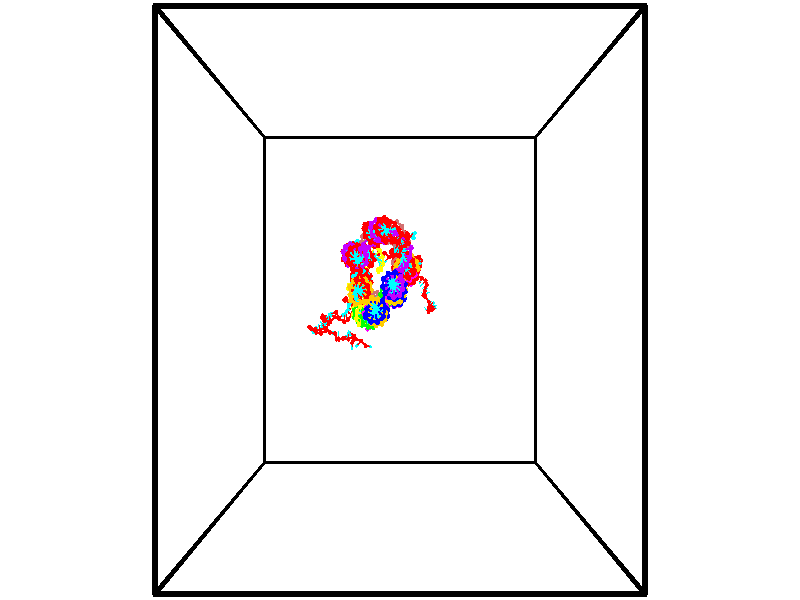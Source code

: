 // switches for output
#declare DRAW_BASES = 1; // possible values are 0, 1; only relevant for DNA ribbons
#declare DRAW_BASES_TYPE = 3; // possible values are 1, 2, 3; only relevant for DNA ribbons
#declare DRAW_FOG = 0; // set to 1 to enable fog

#include "colors.inc"

#include "transforms.inc"
background { rgb <1, 1, 1>}

#default {
   normal{
       ripples 0.25
       frequency 0.20
       turbulence 0.2
       lambda 5
   }
	finish {
		phong 0.1
		phong_size 40.
	}
}

// original window dimensions: 1024x640


// camera settings

camera {
	sky <-0, 1, 0>
	up <-0, 1, 0>
	right 1.6 * <1, 0, 0>
	location <18.5, 18.5, 82.5562>
	look_at <18.5, 18.5, 18.5>
	direction <0, 0, -64.0562>
	angle 67.0682
}


# declare cpy_camera_pos = <18.5, 18.5, 82.5562>;
# if (DRAW_FOG = 1)
fog {
	fog_type 2
	up vnormalize(cpy_camera_pos)
	color rgbt<1,1,1,0.3>
	distance 1e-5
	fog_alt 3e-3
	fog_offset 29.6
}
# end


// LIGHTS

# declare lum = 6;
global_settings {
	ambient_light rgb lum * <0.05, 0.05, 0.05>
	max_trace_level 15
}# declare cpy_direct_light_amount = 0.25;
light_source
{	1000 * <-1, -1, 1>,
	rgb lum * cpy_direct_light_amount
	parallel
}

light_source
{	1000 * <1, 1, -1>,
	rgb lum * cpy_direct_light_amount
	parallel
}

// strand 0

// nucleotide -1

// particle -1
sphere {
	<22.502005, 17.070168, -2.946926> 0.250000
	pigment { color rgbt <1,0,0,0> }
	no_shadow
}
cylinder {
	<22.288704, 17.294167, -2.693298>,  <22.160725, 17.428566, -2.541121>, 0.100000
	pigment { color rgbt <1,0,0,0> }
	no_shadow
}
cylinder {
	<22.288704, 17.294167, -2.693298>,  <22.502005, 17.070168, -2.946926>, 0.100000
	pigment { color rgbt <1,0,0,0> }
	no_shadow
}

// particle -1
sphere {
	<22.288704, 17.294167, -2.693298> 0.100000
	pigment { color rgbt <1,0,0,0> }
	no_shadow
}
sphere {
	0, 1
	scale<0.080000,0.200000,0.300000>
	matrix <-0.627024, -0.764788, 0.148122,
		0.567878, -0.318591, 0.758956,
		-0.533250, 0.559999, 0.634070,
		22.128729, 17.462166, -2.503077>
	pigment { color rgbt <0,1,1,0> }
	no_shadow
}
cylinder {
	<23.079458, 17.410988, -2.605969>,  <22.502005, 17.070168, -2.946926>, 0.130000
	pigment { color rgbt <1,0,0,0> }
	no_shadow
}

// nucleotide -1

// particle -1
sphere {
	<23.079458, 17.410988, -2.605969> 0.250000
	pigment { color rgbt <1,0,0,0> }
	no_shadow
}
cylinder {
	<23.264809, 17.458622, -2.254719>,  <23.376019, 17.487202, -2.043969>, 0.100000
	pigment { color rgbt <1,0,0,0> }
	no_shadow
}
cylinder {
	<23.264809, 17.458622, -2.254719>,  <23.079458, 17.410988, -2.605969>, 0.100000
	pigment { color rgbt <1,0,0,0> }
	no_shadow
}

// particle -1
sphere {
	<23.264809, 17.458622, -2.254719> 0.100000
	pigment { color rgbt <1,0,0,0> }
	no_shadow
}
sphere {
	0, 1
	scale<0.080000,0.200000,0.300000>
	matrix <-0.143910, 0.987888, -0.058031,
		-0.874400, -0.099481, 0.474899,
		0.463374, 0.119085, 0.878125,
		23.403820, 17.494347, -1.991282>
	pigment { color rgbt <0,1,1,0> }
	no_shadow
}
cylinder {
	<22.604301, 17.519604, -1.998223>,  <23.079458, 17.410988, -2.605969>, 0.130000
	pigment { color rgbt <1,0,0,0> }
	no_shadow
}

// nucleotide -1

// particle -1
sphere {
	<22.604301, 17.519604, -1.998223> 0.250000
	pigment { color rgbt <1,0,0,0> }
	no_shadow
}
cylinder {
	<22.960453, 17.692337, -1.940611>,  <23.174145, 17.795977, -1.906044>, 0.100000
	pigment { color rgbt <1,0,0,0> }
	no_shadow
}
cylinder {
	<22.960453, 17.692337, -1.940611>,  <22.604301, 17.519604, -1.998223>, 0.100000
	pigment { color rgbt <1,0,0,0> }
	no_shadow
}

// particle -1
sphere {
	<22.960453, 17.692337, -1.940611> 0.100000
	pigment { color rgbt <1,0,0,0> }
	no_shadow
}
sphere {
	0, 1
	scale<0.080000,0.200000,0.300000>
	matrix <-0.446543, 0.890020, 0.091996,
		-0.088462, -0.146227, 0.985288,
		0.890379, 0.431835, 0.144030,
		23.227566, 17.821888, -1.897402>
	pigment { color rgbt <0,1,1,0> }
	no_shadow
}
cylinder {
	<22.726482, 17.860903, -1.264447>,  <22.604301, 17.519604, -1.998223>, 0.130000
	pigment { color rgbt <1,0,0,0> }
	no_shadow
}

// nucleotide -1

// particle -1
sphere {
	<22.726482, 17.860903, -1.264447> 0.250000
	pigment { color rgbt <1,0,0,0> }
	no_shadow
}
cylinder {
	<22.932076, 18.055416, -1.547106>,  <23.055431, 18.172125, -1.716701>, 0.100000
	pigment { color rgbt <1,0,0,0> }
	no_shadow
}
cylinder {
	<22.932076, 18.055416, -1.547106>,  <22.726482, 17.860903, -1.264447>, 0.100000
	pigment { color rgbt <1,0,0,0> }
	no_shadow
}

// particle -1
sphere {
	<22.932076, 18.055416, -1.547106> 0.100000
	pigment { color rgbt <1,0,0,0> }
	no_shadow
}
sphere {
	0, 1
	scale<0.080000,0.200000,0.300000>
	matrix <-0.318819, 0.873073, 0.368916,
		0.796351, 0.035675, 0.603782,
		0.513984, 0.486283, -0.706646,
		23.086271, 18.201302, -1.759100>
	pigment { color rgbt <0,1,1,0> }
	no_shadow
}
cylinder {
	<23.175814, 17.617327, -0.855546>,  <22.726482, 17.860903, -1.264447>, 0.130000
	pigment { color rgbt <1,0,0,0> }
	no_shadow
}

// nucleotide -1

// particle -1
sphere {
	<23.175814, 17.617327, -0.855546> 0.250000
	pigment { color rgbt <1,0,0,0> }
	no_shadow
}
cylinder {
	<23.285656, 17.692860, -0.478413>,  <23.351561, 17.738178, -0.252133>, 0.100000
	pigment { color rgbt <1,0,0,0> }
	no_shadow
}
cylinder {
	<23.285656, 17.692860, -0.478413>,  <23.175814, 17.617327, -0.855546>, 0.100000
	pigment { color rgbt <1,0,0,0> }
	no_shadow
}

// particle -1
sphere {
	<23.285656, 17.692860, -0.478413> 0.100000
	pigment { color rgbt <1,0,0,0> }
	no_shadow
}
sphere {
	0, 1
	scale<0.080000,0.200000,0.300000>
	matrix <-0.849802, 0.506457, 0.146075,
		-0.449921, -0.841335, 0.299544,
		0.274604, 0.188831, 0.942834,
		23.368036, 17.749510, -0.195562>
	pigment { color rgbt <0,1,1,0> }
	no_shadow
}
cylinder {
	<22.824591, 17.356274, -0.254257>,  <23.175814, 17.617327, -0.855546>, 0.130000
	pigment { color rgbt <1,0,0,0> }
	no_shadow
}

// nucleotide -1

// particle -1
sphere {
	<22.824591, 17.356274, -0.254257> 0.250000
	pigment { color rgbt <1,0,0,0> }
	no_shadow
}
cylinder {
	<22.984226, 17.707226, -0.147726>,  <23.080008, 17.917797, -0.083808>, 0.100000
	pigment { color rgbt <1,0,0,0> }
	no_shadow
}
cylinder {
	<22.984226, 17.707226, -0.147726>,  <22.824591, 17.356274, -0.254257>, 0.100000
	pigment { color rgbt <1,0,0,0> }
	no_shadow
}

// particle -1
sphere {
	<22.984226, 17.707226, -0.147726> 0.100000
	pigment { color rgbt <1,0,0,0> }
	no_shadow
}
sphere {
	0, 1
	scale<0.080000,0.200000,0.300000>
	matrix <-0.913915, 0.357170, 0.192843,
		0.074073, -0.320363, 0.944394,
		0.399089, 0.877381, 0.266328,
		23.103952, 17.970440, -0.067828>
	pigment { color rgbt <0,1,1,0> }
	no_shadow
}
cylinder {
	<22.376724, 17.623453, 0.430484>,  <22.824591, 17.356274, -0.254257>, 0.130000
	pigment { color rgbt <1,0,0,0> }
	no_shadow
}

// nucleotide -1

// particle -1
sphere {
	<22.376724, 17.623453, 0.430484> 0.250000
	pigment { color rgbt <1,0,0,0> }
	no_shadow
}
cylinder {
	<22.536049, 17.938080, 0.241735>,  <22.631643, 18.126856, 0.128487>, 0.100000
	pigment { color rgbt <1,0,0,0> }
	no_shadow
}
cylinder {
	<22.536049, 17.938080, 0.241735>,  <22.376724, 17.623453, 0.430484>, 0.100000
	pigment { color rgbt <1,0,0,0> }
	no_shadow
}

// particle -1
sphere {
	<22.536049, 17.938080, 0.241735> 0.100000
	pigment { color rgbt <1,0,0,0> }
	no_shadow
}
sphere {
	0, 1
	scale<0.080000,0.200000,0.300000>
	matrix <-0.793513, 0.553529, 0.252869,
		0.460092, 0.273713, 0.844628,
		0.398313, 0.786566, -0.471869,
		22.655542, 18.174049, 0.100174>
	pigment { color rgbt <0,1,1,0> }
	no_shadow
}
cylinder {
	<22.403576, 18.299578, 0.880710>,  <22.376724, 17.623453, 0.430484>, 0.130000
	pigment { color rgbt <1,0,0,0> }
	no_shadow
}

// nucleotide -1

// particle -1
sphere {
	<22.403576, 18.299578, 0.880710> 0.250000
	pigment { color rgbt <1,0,0,0> }
	no_shadow
}
cylinder {
	<22.392319, 18.391914, 0.491677>,  <22.385565, 18.447317, 0.258257>, 0.100000
	pigment { color rgbt <1,0,0,0> }
	no_shadow
}
cylinder {
	<22.392319, 18.391914, 0.491677>,  <22.403576, 18.299578, 0.880710>, 0.100000
	pigment { color rgbt <1,0,0,0> }
	no_shadow
}

// particle -1
sphere {
	<22.392319, 18.391914, 0.491677> 0.100000
	pigment { color rgbt <1,0,0,0> }
	no_shadow
}
sphere {
	0, 1
	scale<0.080000,0.200000,0.300000>
	matrix <-0.785942, 0.596092, 0.164226,
		0.617660, 0.769016, 0.164654,
		-0.028143, 0.230844, -0.972584,
		22.383875, 18.461168, 0.199902>
	pigment { color rgbt <0,1,1,0> }
	no_shadow
}
cylinder {
	<21.987526, 18.808043, 0.447081>,  <22.403576, 18.299578, 0.880710>, 0.130000
	pigment { color rgbt <1,0,0,0> }
	no_shadow
}

// nucleotide -1

// particle -1
sphere {
	<21.987526, 18.808043, 0.447081> 0.250000
	pigment { color rgbt <1,0,0,0> }
	no_shadow
}
cylinder {
	<21.753677, 19.050179, 0.231014>,  <21.613369, 19.195461, 0.101374>, 0.100000
	pigment { color rgbt <1,0,0,0> }
	no_shadow
}
cylinder {
	<21.753677, 19.050179, 0.231014>,  <21.987526, 18.808043, 0.447081>, 0.100000
	pigment { color rgbt <1,0,0,0> }
	no_shadow
}

// particle -1
sphere {
	<21.753677, 19.050179, 0.231014> 0.100000
	pigment { color rgbt <1,0,0,0> }
	no_shadow
}
sphere {
	0, 1
	scale<0.080000,0.200000,0.300000>
	matrix <0.752689, 0.653167, -0.082656,
		0.302784, -0.454900, -0.837489,
		-0.584620, 0.605342, -0.540167,
		21.578291, 19.231781, 0.068964>
	pigment { color rgbt <0,1,1,0> }
	no_shadow
}
cylinder {
	<21.643867, 19.026424, 1.058664>,  <21.987526, 18.808043, 0.447081>, 0.130000
	pigment { color rgbt <1,0,0,0> }
	no_shadow
}

// nucleotide -1

// particle -1
sphere {
	<21.643867, 19.026424, 1.058664> 0.250000
	pigment { color rgbt <1,0,0,0> }
	no_shadow
}
cylinder {
	<22.011074, 19.183098, 1.033916>,  <22.231398, 19.277102, 1.019068>, 0.100000
	pigment { color rgbt <1,0,0,0> }
	no_shadow
}
cylinder {
	<22.011074, 19.183098, 1.033916>,  <21.643867, 19.026424, 1.058664>, 0.100000
	pigment { color rgbt <1,0,0,0> }
	no_shadow
}

// particle -1
sphere {
	<22.011074, 19.183098, 1.033916> 0.100000
	pigment { color rgbt <1,0,0,0> }
	no_shadow
}
sphere {
	0, 1
	scale<0.080000,0.200000,0.300000>
	matrix <-0.393674, 0.918946, -0.023627,
		0.047599, 0.046046, 0.997805,
		0.918017, 0.391685, -0.061868,
		22.286480, 19.300604, 1.015356>
	pigment { color rgbt <0,1,1,0> }
	no_shadow
}
cylinder {
	<21.814636, 19.527893, 1.682144>,  <21.643867, 19.026424, 1.058664>, 0.130000
	pigment { color rgbt <1,0,0,0> }
	no_shadow
}

// nucleotide -1

// particle -1
sphere {
	<21.814636, 19.527893, 1.682144> 0.250000
	pigment { color rgbt <1,0,0,0> }
	no_shadow
}
cylinder {
	<21.943985, 19.623184, 1.315826>,  <22.021593, 19.680359, 1.096036>, 0.100000
	pigment { color rgbt <1,0,0,0> }
	no_shadow
}
cylinder {
	<21.943985, 19.623184, 1.315826>,  <21.814636, 19.527893, 1.682144>, 0.100000
	pigment { color rgbt <1,0,0,0> }
	no_shadow
}

// particle -1
sphere {
	<21.943985, 19.623184, 1.315826> 0.100000
	pigment { color rgbt <1,0,0,0> }
	no_shadow
}
sphere {
	0, 1
	scale<0.080000,0.200000,0.300000>
	matrix <-0.582109, 0.813089, 0.005966,
		0.746044, 0.531162, 0.401604,
		0.323370, 0.238228, -0.915794,
		22.040997, 19.694653, 1.041088>
	pigment { color rgbt <0,1,1,0> }
	no_shadow
}
cylinder {
	<22.102118, 20.222897, 1.589832>,  <21.814636, 19.527893, 1.682144>, 0.130000
	pigment { color rgbt <1,0,0,0> }
	no_shadow
}

// nucleotide -1

// particle -1
sphere {
	<22.102118, 20.222897, 1.589832> 0.250000
	pigment { color rgbt <1,0,0,0> }
	no_shadow
}
cylinder {
	<21.880798, 20.059616, 1.299389>,  <21.748007, 19.961647, 1.125124>, 0.100000
	pigment { color rgbt <1,0,0,0> }
	no_shadow
}
cylinder {
	<21.880798, 20.059616, 1.299389>,  <22.102118, 20.222897, 1.589832>, 0.100000
	pigment { color rgbt <1,0,0,0> }
	no_shadow
}

// particle -1
sphere {
	<21.880798, 20.059616, 1.299389> 0.100000
	pigment { color rgbt <1,0,0,0> }
	no_shadow
}
sphere {
	0, 1
	scale<0.080000,0.200000,0.300000>
	matrix <-0.645041, 0.761512, 0.063420,
		0.527050, 0.503458, -0.684652,
		-0.553300, -0.408202, -0.726106,
		21.714808, 19.937155, 1.081558>
	pigment { color rgbt <0,1,1,0> }
	no_shadow
}
cylinder {
	<21.974421, 20.680885, 0.977777>,  <22.102118, 20.222897, 1.589832>, 0.130000
	pigment { color rgbt <1,0,0,0> }
	no_shadow
}

// nucleotide -1

// particle -1
sphere {
	<21.974421, 20.680885, 0.977777> 0.250000
	pigment { color rgbt <1,0,0,0> }
	no_shadow
}
cylinder {
	<21.676159, 20.414402, 0.982935>,  <21.497202, 20.254513, 0.986031>, 0.100000
	pigment { color rgbt <1,0,0,0> }
	no_shadow
}
cylinder {
	<21.676159, 20.414402, 0.982935>,  <21.974421, 20.680885, 0.977777>, 0.100000
	pigment { color rgbt <1,0,0,0> }
	no_shadow
}

// particle -1
sphere {
	<21.676159, 20.414402, 0.982935> 0.100000
	pigment { color rgbt <1,0,0,0> }
	no_shadow
}
sphere {
	0, 1
	scale<0.080000,0.200000,0.300000>
	matrix <-0.665754, 0.745675, 0.027212,
		-0.027745, 0.011705, -0.999547,
		-0.745656, -0.666207, 0.012896,
		21.452463, 20.214540, 0.986804>
	pigment { color rgbt <0,1,1,0> }
	no_shadow
}
cylinder {
	<21.473299, 20.977882, 0.518563>,  <21.974421, 20.680885, 0.977777>, 0.130000
	pigment { color rgbt <1,0,0,0> }
	no_shadow
}

// nucleotide -1

// particle -1
sphere {
	<21.473299, 20.977882, 0.518563> 0.250000
	pigment { color rgbt <1,0,0,0> }
	no_shadow
}
cylinder {
	<21.298969, 20.681339, 0.722700>,  <21.194372, 20.503414, 0.845182>, 0.100000
	pigment { color rgbt <1,0,0,0> }
	no_shadow
}
cylinder {
	<21.298969, 20.681339, 0.722700>,  <21.473299, 20.977882, 0.518563>, 0.100000
	pigment { color rgbt <1,0,0,0> }
	no_shadow
}

// particle -1
sphere {
	<21.298969, 20.681339, 0.722700> 0.100000
	pigment { color rgbt <1,0,0,0> }
	no_shadow
}
sphere {
	0, 1
	scale<0.080000,0.200000,0.300000>
	matrix <-0.817956, 0.562823, 0.119072,
		-0.375508, -0.365544, -0.851688,
		-0.435823, -0.741356, 0.510343,
		21.168222, 20.458933, 0.875802>
	pigment { color rgbt <0,1,1,0> }
	no_shadow
}
cylinder {
	<20.765303, 21.307869, 0.474160>,  <21.473299, 20.977882, 0.518563>, 0.130000
	pigment { color rgbt <1,0,0,0> }
	no_shadow
}

// nucleotide -1

// particle -1
sphere {
	<20.765303, 21.307869, 0.474160> 0.250000
	pigment { color rgbt <1,0,0,0> }
	no_shadow
}
cylinder {
	<20.700039, 21.031300, 0.755674>,  <20.660881, 20.865358, 0.924582>, 0.100000
	pigment { color rgbt <1,0,0,0> }
	no_shadow
}
cylinder {
	<20.700039, 21.031300, 0.755674>,  <20.765303, 21.307869, 0.474160>, 0.100000
	pigment { color rgbt <1,0,0,0> }
	no_shadow
}

// particle -1
sphere {
	<20.700039, 21.031300, 0.755674> 0.100000
	pigment { color rgbt <1,0,0,0> }
	no_shadow
}
sphere {
	0, 1
	scale<0.080000,0.200000,0.300000>
	matrix <-0.946138, 0.311849, 0.087028,
		-0.279648, -0.651678, -0.705062,
		-0.163158, -0.691423, 0.703785,
		20.651091, 20.823874, 0.966809>
	pigment { color rgbt <0,1,1,0> }
	no_shadow
}
cylinder {
	<20.918829, 21.691742, 1.087961>,  <20.765303, 21.307869, 0.474160>, 0.130000
	pigment { color rgbt <1,0,0,0> }
	no_shadow
}

// nucleotide -1

// particle -1
sphere {
	<20.918829, 21.691742, 1.087961> 0.250000
	pigment { color rgbt <1,0,0,0> }
	no_shadow
}
cylinder {
	<20.683212, 22.008347, 1.153123>,  <20.541842, 22.198309, 1.192221>, 0.100000
	pigment { color rgbt <1,0,0,0> }
	no_shadow
}
cylinder {
	<20.683212, 22.008347, 1.153123>,  <20.918829, 21.691742, 1.087961>, 0.100000
	pigment { color rgbt <1,0,0,0> }
	no_shadow
}

// particle -1
sphere {
	<20.683212, 22.008347, 1.153123> 0.100000
	pigment { color rgbt <1,0,0,0> }
	no_shadow
}
sphere {
	0, 1
	scale<0.080000,0.200000,0.300000>
	matrix <0.314896, 0.039166, 0.948318,
		0.744225, 0.609896, -0.272314,
		-0.589041, 0.791513, 0.162905,
		20.506500, 22.245800, 1.201995>
	pigment { color rgbt <0,1,1,0> }
	no_shadow
}
cylinder {
	<21.249456, 22.343981, 1.134542>,  <20.918829, 21.691742, 1.087961>, 0.130000
	pigment { color rgbt <1,0,0,0> }
	no_shadow
}

// nucleotide -1

// particle -1
sphere {
	<21.249456, 22.343981, 1.134542> 0.250000
	pigment { color rgbt <1,0,0,0> }
	no_shadow
}
cylinder {
	<20.910767, 22.388676, 1.342609>,  <20.707554, 22.415493, 1.467450>, 0.100000
	pigment { color rgbt <1,0,0,0> }
	no_shadow
}
cylinder {
	<20.910767, 22.388676, 1.342609>,  <21.249456, 22.343981, 1.134542>, 0.100000
	pigment { color rgbt <1,0,0,0> }
	no_shadow
}

// particle -1
sphere {
	<20.910767, 22.388676, 1.342609> 0.100000
	pigment { color rgbt <1,0,0,0> }
	no_shadow
}
sphere {
	0, 1
	scale<0.080000,0.200000,0.300000>
	matrix <0.531705, 0.212069, 0.819949,
		-0.018692, 0.970846, -0.238975,
		-0.846723, 0.111738, 0.520168,
		20.656750, 22.422197, 1.498660>
	pigment { color rgbt <0,1,1,0> }
	no_shadow
}
cylinder {
	<21.371435, 22.931166, 1.527903>,  <21.249456, 22.343981, 1.134542>, 0.130000
	pigment { color rgbt <1,0,0,0> }
	no_shadow
}

// nucleotide -1

// particle -1
sphere {
	<21.371435, 22.931166, 1.527903> 0.250000
	pigment { color rgbt <1,0,0,0> }
	no_shadow
}
cylinder {
	<21.082241, 22.722401, 1.708966>,  <20.908724, 22.597141, 1.817604>, 0.100000
	pigment { color rgbt <1,0,0,0> }
	no_shadow
}
cylinder {
	<21.082241, 22.722401, 1.708966>,  <21.371435, 22.931166, 1.527903>, 0.100000
	pigment { color rgbt <1,0,0,0> }
	no_shadow
}

// particle -1
sphere {
	<21.082241, 22.722401, 1.708966> 0.100000
	pigment { color rgbt <1,0,0,0> }
	no_shadow
}
sphere {
	0, 1
	scale<0.080000,0.200000,0.300000>
	matrix <0.506110, 0.045869, 0.861248,
		-0.470257, 0.851766, 0.230982,
		-0.722987, -0.521910, 0.452658,
		20.865345, 22.565828, 1.844763>
	pigment { color rgbt <0,1,1,0> }
	no_shadow
}
cylinder {
	<21.052551, 23.295717, 2.083917>,  <21.371435, 22.931166, 1.527903>, 0.130000
	pigment { color rgbt <1,0,0,0> }
	no_shadow
}

// nucleotide -1

// particle -1
sphere {
	<21.052551, 23.295717, 2.083917> 0.250000
	pigment { color rgbt <1,0,0,0> }
	no_shadow
}
cylinder {
	<21.026058, 22.903179, 2.156112>,  <21.010162, 22.667656, 2.199429>, 0.100000
	pigment { color rgbt <1,0,0,0> }
	no_shadow
}
cylinder {
	<21.026058, 22.903179, 2.156112>,  <21.052551, 23.295717, 2.083917>, 0.100000
	pigment { color rgbt <1,0,0,0> }
	no_shadow
}

// particle -1
sphere {
	<21.026058, 22.903179, 2.156112> 0.100000
	pigment { color rgbt <1,0,0,0> }
	no_shadow
}
sphere {
	0, 1
	scale<0.080000,0.200000,0.300000>
	matrix <0.454545, 0.131352, 0.880986,
		-0.888258, 0.140388, 0.437366,
		-0.066231, -0.981345, 0.180487,
		21.006189, 22.608776, 2.210258>
	pigment { color rgbt <0,1,1,0> }
	no_shadow
}
cylinder {
	<20.905010, 23.249584, 2.835653>,  <21.052551, 23.295717, 2.083917>, 0.130000
	pigment { color rgbt <1,0,0,0> }
	no_shadow
}

// nucleotide -1

// particle -1
sphere {
	<20.905010, 23.249584, 2.835653> 0.250000
	pigment { color rgbt <1,0,0,0> }
	no_shadow
}
cylinder {
	<21.052643, 22.898102, 2.714554>,  <21.141222, 22.687212, 2.641895>, 0.100000
	pigment { color rgbt <1,0,0,0> }
	no_shadow
}
cylinder {
	<21.052643, 22.898102, 2.714554>,  <20.905010, 23.249584, 2.835653>, 0.100000
	pigment { color rgbt <1,0,0,0> }
	no_shadow
}

// particle -1
sphere {
	<21.052643, 22.898102, 2.714554> 0.100000
	pigment { color rgbt <1,0,0,0> }
	no_shadow
}
sphere {
	0, 1
	scale<0.080000,0.200000,0.300000>
	matrix <0.507818, -0.082156, 0.857538,
		-0.778396, -0.470241, 0.415901,
		0.369081, -0.878706, -0.302747,
		21.163366, 22.634491, 2.623730>
	pigment { color rgbt <0,1,1,0> }
	no_shadow
}
cylinder {
	<20.325363, 23.127132, 2.401661>,  <20.905010, 23.249584, 2.835653>, 0.130000
	pigment { color rgbt <1,0,0,0> }
	no_shadow
}

// nucleotide -1

// particle -1
sphere {
	<20.325363, 23.127132, 2.401661> 0.250000
	pigment { color rgbt <1,0,0,0> }
	no_shadow
}
cylinder {
	<20.082489, 22.875664, 2.207300>,  <19.936764, 22.724783, 2.090683>, 0.100000
	pigment { color rgbt <1,0,0,0> }
	no_shadow
}
cylinder {
	<20.082489, 22.875664, 2.207300>,  <20.325363, 23.127132, 2.401661>, 0.100000
	pigment { color rgbt <1,0,0,0> }
	no_shadow
}

// particle -1
sphere {
	<20.082489, 22.875664, 2.207300> 0.100000
	pigment { color rgbt <1,0,0,0> }
	no_shadow
}
sphere {
	0, 1
	scale<0.080000,0.200000,0.300000>
	matrix <-0.548368, -0.110986, 0.828839,
		-0.574994, 0.769712, -0.277353,
		-0.607185, -0.628669, -0.485902,
		19.900333, 22.687063, 2.061529>
	pigment { color rgbt <0,1,1,0> }
	no_shadow
}
cylinder {
	<19.617937, 23.292349, 2.300815>,  <20.325363, 23.127132, 2.401661>, 0.130000
	pigment { color rgbt <1,0,0,0> }
	no_shadow
}

// nucleotide -1

// particle -1
sphere {
	<19.617937, 23.292349, 2.300815> 0.250000
	pigment { color rgbt <1,0,0,0> }
	no_shadow
}
cylinder {
	<19.697250, 22.903339, 2.349609>,  <19.744839, 22.669933, 2.378886>, 0.100000
	pigment { color rgbt <1,0,0,0> }
	no_shadow
}
cylinder {
	<19.697250, 22.903339, 2.349609>,  <19.617937, 23.292349, 2.300815>, 0.100000
	pigment { color rgbt <1,0,0,0> }
	no_shadow
}

// particle -1
sphere {
	<19.697250, 22.903339, 2.349609> 0.100000
	pigment { color rgbt <1,0,0,0> }
	no_shadow
}
sphere {
	0, 1
	scale<0.080000,0.200000,0.300000>
	matrix <-0.393626, 0.034969, 0.918605,
		-0.897632, -0.230159, -0.375877,
		0.198282, -0.972525, 0.121986,
		19.756735, 22.611582, 2.386205>
	pigment { color rgbt <0,1,1,0> }
	no_shadow
}
cylinder {
	<19.009727, 22.761106, 2.387446>,  <19.617937, 23.292349, 2.300815>, 0.130000
	pigment { color rgbt <1,0,0,0> }
	no_shadow
}

// nucleotide -1

// particle -1
sphere {
	<19.009727, 22.761106, 2.387446> 0.250000
	pigment { color rgbt <1,0,0,0> }
	no_shadow
}
cylinder {
	<19.318329, 22.667511, 2.624100>,  <19.503490, 22.611353, 2.766092>, 0.100000
	pigment { color rgbt <1,0,0,0> }
	no_shadow
}
cylinder {
	<19.318329, 22.667511, 2.624100>,  <19.009727, 22.761106, 2.387446>, 0.100000
	pigment { color rgbt <1,0,0,0> }
	no_shadow
}

// particle -1
sphere {
	<19.318329, 22.667511, 2.624100> 0.100000
	pigment { color rgbt <1,0,0,0> }
	no_shadow
}
sphere {
	0, 1
	scale<0.080000,0.200000,0.300000>
	matrix <-0.614713, -0.034381, 0.788001,
		-0.164045, -0.971630, -0.170363,
		0.771503, -0.233992, 0.591634,
		19.549780, 22.597313, 2.801590>
	pigment { color rgbt <0,1,1,0> }
	no_shadow
}
cylinder {
	<18.761190, 22.163277, 2.776012>,  <19.009727, 22.761106, 2.387446>, 0.130000
	pigment { color rgbt <1,0,0,0> }
	no_shadow
}

// nucleotide -1

// particle -1
sphere {
	<18.761190, 22.163277, 2.776012> 0.250000
	pigment { color rgbt <1,0,0,0> }
	no_shadow
}
cylinder {
	<19.037842, 22.369980, 2.977850>,  <19.203833, 22.494001, 3.098953>, 0.100000
	pigment { color rgbt <1,0,0,0> }
	no_shadow
}
cylinder {
	<19.037842, 22.369980, 2.977850>,  <18.761190, 22.163277, 2.776012>, 0.100000
	pigment { color rgbt <1,0,0,0> }
	no_shadow
}

// particle -1
sphere {
	<19.037842, 22.369980, 2.977850> 0.100000
	pigment { color rgbt <1,0,0,0> }
	no_shadow
}
sphere {
	0, 1
	scale<0.080000,0.200000,0.300000>
	matrix <-0.601955, 0.026345, 0.798095,
		0.399127, -0.855727, 0.329286,
		0.691626, 0.516757, 0.504594,
		19.245329, 22.525007, 3.129228>
	pigment { color rgbt <0,1,1,0> }
	no_shadow
}
cylinder {
	<18.624151, 21.955980, 3.386218>,  <18.761190, 22.163277, 2.776012>, 0.130000
	pigment { color rgbt <1,0,0,0> }
	no_shadow
}

// nucleotide -1

// particle -1
sphere {
	<18.624151, 21.955980, 3.386218> 0.250000
	pigment { color rgbt <1,0,0,0> }
	no_shadow
}
cylinder {
	<18.839645, 22.283485, 3.465605>,  <18.968943, 22.479988, 3.513237>, 0.100000
	pigment { color rgbt <1,0,0,0> }
	no_shadow
}
cylinder {
	<18.839645, 22.283485, 3.465605>,  <18.624151, 21.955980, 3.386218>, 0.100000
	pigment { color rgbt <1,0,0,0> }
	no_shadow
}

// particle -1
sphere {
	<18.839645, 22.283485, 3.465605> 0.100000
	pigment { color rgbt <1,0,0,0> }
	no_shadow
}
sphere {
	0, 1
	scale<0.080000,0.200000,0.300000>
	matrix <-0.340287, -0.004027, 0.940313,
		0.770694, -0.574115, 0.276446,
		0.538735, 0.818765, 0.198468,
		19.001266, 22.529116, 3.525145>
	pigment { color rgbt <0,1,1,0> }
	no_shadow
}
cylinder {
	<18.967718, 21.865236, 3.981993>,  <18.624151, 21.955980, 3.386218>, 0.130000
	pigment { color rgbt <1,0,0,0> }
	no_shadow
}

// nucleotide -1

// particle -1
sphere {
	<18.967718, 21.865236, 3.981993> 0.250000
	pigment { color rgbt <1,0,0,0> }
	no_shadow
}
cylinder {
	<18.876816, 22.252663, 3.941517>,  <18.822275, 22.485119, 3.917231>, 0.100000
	pigment { color rgbt <1,0,0,0> }
	no_shadow
}
cylinder {
	<18.876816, 22.252663, 3.941517>,  <18.967718, 21.865236, 3.981993>, 0.100000
	pigment { color rgbt <1,0,0,0> }
	no_shadow
}

// particle -1
sphere {
	<18.876816, 22.252663, 3.941517> 0.100000
	pigment { color rgbt <1,0,0,0> }
	no_shadow
}
sphere {
	0, 1
	scale<0.080000,0.200000,0.300000>
	matrix <-0.296462, 0.030170, 0.954568,
		0.927613, 0.246928, 0.280286,
		-0.227254, 0.968564, -0.101191,
		18.808640, 22.543232, 3.911160>
	pigment { color rgbt <0,1,1,0> }
	no_shadow
}
cylinder {
	<19.375977, 22.131128, 4.498388>,  <18.967718, 21.865236, 3.981993>, 0.130000
	pigment { color rgbt <1,0,0,0> }
	no_shadow
}

// nucleotide -1

// particle -1
sphere {
	<19.375977, 22.131128, 4.498388> 0.250000
	pigment { color rgbt <1,0,0,0> }
	no_shadow
}
cylinder {
	<19.058311, 22.360546, 4.418039>,  <18.867712, 22.498198, 4.369830>, 0.100000
	pigment { color rgbt <1,0,0,0> }
	no_shadow
}
cylinder {
	<19.058311, 22.360546, 4.418039>,  <19.375977, 22.131128, 4.498388>, 0.100000
	pigment { color rgbt <1,0,0,0> }
	no_shadow
}

// particle -1
sphere {
	<19.058311, 22.360546, 4.418039> 0.100000
	pigment { color rgbt <1,0,0,0> }
	no_shadow
}
sphere {
	0, 1
	scale<0.080000,0.200000,0.300000>
	matrix <-0.227766, 0.025531, 0.973381,
		0.563407, 0.818776, 0.110359,
		-0.794163, 0.573546, -0.200873,
		18.820063, 22.532610, 4.357778>
	pigment { color rgbt <0,1,1,0> }
	no_shadow
}
cylinder {
	<19.432514, 22.676926, 4.967168>,  <19.375977, 22.131128, 4.498388>, 0.130000
	pigment { color rgbt <1,0,0,0> }
	no_shadow
}

// nucleotide -1

// particle -1
sphere {
	<19.432514, 22.676926, 4.967168> 0.250000
	pigment { color rgbt <1,0,0,0> }
	no_shadow
}
cylinder {
	<19.057770, 22.622967, 4.838116>,  <18.832922, 22.590591, 4.760684>, 0.100000
	pigment { color rgbt <1,0,0,0> }
	no_shadow
}
cylinder {
	<19.057770, 22.622967, 4.838116>,  <19.432514, 22.676926, 4.967168>, 0.100000
	pigment { color rgbt <1,0,0,0> }
	no_shadow
}

// particle -1
sphere {
	<19.057770, 22.622967, 4.838116> 0.100000
	pigment { color rgbt <1,0,0,0> }
	no_shadow
}
sphere {
	0, 1
	scale<0.080000,0.200000,0.300000>
	matrix <-0.340824, 0.145717, 0.928766,
		-0.078273, 0.980087, -0.182492,
		-0.936863, -0.134895, -0.322631,
		18.776711, 22.582499, 4.741326>
	pigment { color rgbt <0,1,1,0> }
	no_shadow
}
cylinder {
	<19.073313, 23.241590, 4.988684>,  <19.432514, 22.676926, 4.967168>, 0.130000
	pigment { color rgbt <1,0,0,0> }
	no_shadow
}

// nucleotide -1

// particle -1
sphere {
	<19.073313, 23.241590, 4.988684> 0.250000
	pigment { color rgbt <1,0,0,0> }
	no_shadow
}
cylinder {
	<18.775085, 22.981083, 5.045216>,  <18.596149, 22.824778, 5.079134>, 0.100000
	pigment { color rgbt <1,0,0,0> }
	no_shadow
}
cylinder {
	<18.775085, 22.981083, 5.045216>,  <19.073313, 23.241590, 4.988684>, 0.100000
	pigment { color rgbt <1,0,0,0> }
	no_shadow
}

// particle -1
sphere {
	<18.775085, 22.981083, 5.045216> 0.100000
	pigment { color rgbt <1,0,0,0> }
	no_shadow
}
sphere {
	0, 1
	scale<0.080000,0.200000,0.300000>
	matrix <-0.193468, 0.414457, 0.889267,
		-0.637727, 0.635668, -0.435006,
		-0.745570, -0.651269, 0.141329,
		18.551414, 22.785702, 5.087615>
	pigment { color rgbt <0,1,1,0> }
	no_shadow
}
cylinder {
	<18.429186, 23.495510, 4.957226>,  <19.073313, 23.241590, 4.988684>, 0.130000
	pigment { color rgbt <1,0,0,0> }
	no_shadow
}

// nucleotide -1

// particle -1
sphere {
	<18.429186, 23.495510, 4.957226> 0.250000
	pigment { color rgbt <1,0,0,0> }
	no_shadow
}
cylinder {
	<18.477482, 23.181946, 5.200834>,  <18.506460, 22.993807, 5.346999>, 0.100000
	pigment { color rgbt <1,0,0,0> }
	no_shadow
}
cylinder {
	<18.477482, 23.181946, 5.200834>,  <18.429186, 23.495510, 4.957226>, 0.100000
	pigment { color rgbt <1,0,0,0> }
	no_shadow
}

// particle -1
sphere {
	<18.477482, 23.181946, 5.200834> 0.100000
	pigment { color rgbt <1,0,0,0> }
	no_shadow
}
sphere {
	0, 1
	scale<0.080000,0.200000,0.300000>
	matrix <-0.309888, 0.553083, 0.773349,
		-0.943075, -0.282104, -0.176145,
		0.120742, -0.783911, 0.609019,
		18.513704, 22.946772, 5.383540>
	pigment { color rgbt <0,1,1,0> }
	no_shadow
}
cylinder {
	<17.948425, 23.578758, 5.361060>,  <18.429186, 23.495510, 4.957226>, 0.130000
	pigment { color rgbt <1,0,0,0> }
	no_shadow
}

// nucleotide -1

// particle -1
sphere {
	<17.948425, 23.578758, 5.361060> 0.250000
	pigment { color rgbt <1,0,0,0> }
	no_shadow
}
cylinder {
	<18.208279, 23.358494, 5.570726>,  <18.364191, 23.226336, 5.696526>, 0.100000
	pigment { color rgbt <1,0,0,0> }
	no_shadow
}
cylinder {
	<18.208279, 23.358494, 5.570726>,  <17.948425, 23.578758, 5.361060>, 0.100000
	pigment { color rgbt <1,0,0,0> }
	no_shadow
}

// particle -1
sphere {
	<18.208279, 23.358494, 5.570726> 0.100000
	pigment { color rgbt <1,0,0,0> }
	no_shadow
}
sphere {
	0, 1
	scale<0.080000,0.200000,0.300000>
	matrix <-0.120464, 0.606197, 0.786138,
		-0.750645, -0.573843, 0.327470,
		0.649631, -0.550662, 0.524166,
		18.403168, 23.193295, 5.727976>
	pigment { color rgbt <0,1,1,0> }
	no_shadow
}
cylinder {
	<17.570925, 23.205679, 5.993418>,  <17.948425, 23.578758, 5.361060>, 0.130000
	pigment { color rgbt <1,0,0,0> }
	no_shadow
}

// nucleotide -1

// particle -1
sphere {
	<17.570925, 23.205679, 5.993418> 0.250000
	pigment { color rgbt <1,0,0,0> }
	no_shadow
}
cylinder {
	<17.964958, 23.256271, 6.040083>,  <18.201378, 23.286627, 6.068082>, 0.100000
	pigment { color rgbt <1,0,0,0> }
	no_shadow
}
cylinder {
	<17.964958, 23.256271, 6.040083>,  <17.570925, 23.205679, 5.993418>, 0.100000
	pigment { color rgbt <1,0,0,0> }
	no_shadow
}

// particle -1
sphere {
	<17.964958, 23.256271, 6.040083> 0.100000
	pigment { color rgbt <1,0,0,0> }
	no_shadow
}
sphere {
	0, 1
	scale<0.080000,0.200000,0.300000>
	matrix <-0.149796, 0.296764, 0.943129,
		0.084663, -0.946538, 0.311284,
		0.985085, 0.126478, 0.116663,
		18.260485, 23.294214, 6.075082>
	pigment { color rgbt <0,1,1,0> }
	no_shadow
}
cylinder {
	<17.699821, 22.795830, 6.537526>,  <17.570925, 23.205679, 5.993418>, 0.130000
	pigment { color rgbt <1,0,0,0> }
	no_shadow
}

// nucleotide -1

// particle -1
sphere {
	<17.699821, 22.795830, 6.537526> 0.250000
	pigment { color rgbt <1,0,0,0> }
	no_shadow
}
cylinder {
	<17.954937, 23.101326, 6.497682>,  <18.108006, 23.284624, 6.473775>, 0.100000
	pigment { color rgbt <1,0,0,0> }
	no_shadow
}
cylinder {
	<17.954937, 23.101326, 6.497682>,  <17.699821, 22.795830, 6.537526>, 0.100000
	pigment { color rgbt <1,0,0,0> }
	no_shadow
}

// particle -1
sphere {
	<17.954937, 23.101326, 6.497682> 0.100000
	pigment { color rgbt <1,0,0,0> }
	no_shadow
}
sphere {
	0, 1
	scale<0.080000,0.200000,0.300000>
	matrix <-0.144701, 0.245842, 0.958448,
		0.756496, -0.596874, 0.267310,
		0.637789, 0.763743, -0.099610,
		18.146275, 23.330448, 6.467799>
	pigment { color rgbt <0,1,1,0> }
	no_shadow
}
cylinder {
	<18.148478, 22.773153, 7.102886>,  <17.699821, 22.795830, 6.537526>, 0.130000
	pigment { color rgbt <1,0,0,0> }
	no_shadow
}

// nucleotide -1

// particle -1
sphere {
	<18.148478, 22.773153, 7.102886> 0.250000
	pigment { color rgbt <1,0,0,0> }
	no_shadow
}
cylinder {
	<18.153904, 23.150955, 6.971600>,  <18.157160, 23.377636, 6.892828>, 0.100000
	pigment { color rgbt <1,0,0,0> }
	no_shadow
}
cylinder {
	<18.153904, 23.150955, 6.971600>,  <18.148478, 22.773153, 7.102886>, 0.100000
	pigment { color rgbt <1,0,0,0> }
	no_shadow
}

// particle -1
sphere {
	<18.153904, 23.150955, 6.971600> 0.100000
	pigment { color rgbt <1,0,0,0> }
	no_shadow
}
sphere {
	0, 1
	scale<0.080000,0.200000,0.300000>
	matrix <-0.296525, 0.317280, 0.900781,
		0.954929, 0.085105, 0.284373,
		0.013565, 0.944506, -0.328215,
		18.157974, 23.434307, 6.873135>
	pigment { color rgbt <0,1,1,0> }
	no_shadow
}
cylinder {
	<17.826138, 22.204180, 7.367076>,  <18.148478, 22.773153, 7.102886>, 0.130000
	pigment { color rgbt <1,0,0,0> }
	no_shadow
}

// nucleotide -1

// particle -1
sphere {
	<17.826138, 22.204180, 7.367076> 0.250000
	pigment { color rgbt <1,0,0,0> }
	no_shadow
}
cylinder {
	<18.146854, 22.400967, 7.502781>,  <18.339285, 22.519039, 7.584204>, 0.100000
	pigment { color rgbt <1,0,0,0> }
	no_shadow
}
cylinder {
	<18.146854, 22.400967, 7.502781>,  <17.826138, 22.204180, 7.367076>, 0.100000
	pigment { color rgbt <1,0,0,0> }
	no_shadow
}

// particle -1
sphere {
	<18.146854, 22.400967, 7.502781> 0.100000
	pigment { color rgbt <1,0,0,0> }
	no_shadow
}
sphere {
	0, 1
	scale<0.080000,0.200000,0.300000>
	matrix <0.100819, -0.670923, 0.734642,
		0.589038, -0.554826, -0.587540,
		0.801792, 0.491967, 0.339262,
		18.387392, 22.548557, 7.604559>
	pigment { color rgbt <0,1,1,0> }
	no_shadow
}
cylinder {
	<18.330219, 21.769428, 7.475786>,  <17.826138, 22.204180, 7.367076>, 0.130000
	pigment { color rgbt <1,0,0,0> }
	no_shadow
}

// nucleotide -1

// particle -1
sphere {
	<18.330219, 21.769428, 7.475786> 0.250000
	pigment { color rgbt <1,0,0,0> }
	no_shadow
}
cylinder {
	<18.380669, 22.083809, 7.717899>,  <18.410938, 22.272438, 7.863168>, 0.100000
	pigment { color rgbt <1,0,0,0> }
	no_shadow
}
cylinder {
	<18.380669, 22.083809, 7.717899>,  <18.330219, 21.769428, 7.475786>, 0.100000
	pigment { color rgbt <1,0,0,0> }
	no_shadow
}

// particle -1
sphere {
	<18.380669, 22.083809, 7.717899> 0.100000
	pigment { color rgbt <1,0,0,0> }
	no_shadow
}
sphere {
	0, 1
	scale<0.080000,0.200000,0.300000>
	matrix <0.069808, -0.615676, 0.784901,
		0.989555, -0.056742, -0.132518,
		0.126125, 0.785954, 0.605284,
		18.418507, 22.319595, 7.899485>
	pigment { color rgbt <0,1,1,0> }
	no_shadow
}
cylinder {
	<19.061516, 21.708689, 7.842077>,  <18.330219, 21.769428, 7.475786>, 0.130000
	pigment { color rgbt <1,0,0,0> }
	no_shadow
}

// nucleotide -1

// particle -1
sphere {
	<19.061516, 21.708689, 7.842077> 0.250000
	pigment { color rgbt <1,0,0,0> }
	no_shadow
}
cylinder {
	<18.835014, 21.936363, 8.080533>,  <18.699114, 22.072968, 8.223607>, 0.100000
	pigment { color rgbt <1,0,0,0> }
	no_shadow
}
cylinder {
	<18.835014, 21.936363, 8.080533>,  <19.061516, 21.708689, 7.842077>, 0.100000
	pigment { color rgbt <1,0,0,0> }
	no_shadow
}

// particle -1
sphere {
	<18.835014, 21.936363, 8.080533> 0.100000
	pigment { color rgbt <1,0,0,0> }
	no_shadow
}
sphere {
	0, 1
	scale<0.080000,0.200000,0.300000>
	matrix <0.289808, -0.539592, 0.790475,
		0.771601, 0.620376, 0.140591,
		-0.566254, 0.569187, 0.596140,
		18.665138, 22.107119, 8.259375>
	pigment { color rgbt <0,1,1,0> }
	no_shadow
}
cylinder {
	<19.466908, 21.926098, 8.470292>,  <19.061516, 21.708689, 7.842077>, 0.130000
	pigment { color rgbt <1,0,0,0> }
	no_shadow
}

// nucleotide -1

// particle -1
sphere {
	<19.466908, 21.926098, 8.470292> 0.250000
	pigment { color rgbt <1,0,0,0> }
	no_shadow
}
cylinder {
	<19.095173, 21.994167, 8.601367>,  <18.872133, 22.035009, 8.680012>, 0.100000
	pigment { color rgbt <1,0,0,0> }
	no_shadow
}
cylinder {
	<19.095173, 21.994167, 8.601367>,  <19.466908, 21.926098, 8.470292>, 0.100000
	pigment { color rgbt <1,0,0,0> }
	no_shadow
}

// particle -1
sphere {
	<19.095173, 21.994167, 8.601367> 0.100000
	pigment { color rgbt <1,0,0,0> }
	no_shadow
}
sphere {
	0, 1
	scale<0.080000,0.200000,0.300000>
	matrix <0.253926, -0.349753, 0.901773,
		0.268066, 0.921257, 0.281827,
		-0.929334, 0.170172, 0.327688,
		18.816372, 22.045219, 8.699674>
	pigment { color rgbt <0,1,1,0> }
	no_shadow
}
cylinder {
	<19.575397, 22.193375, 9.135010>,  <19.466908, 21.926098, 8.470292>, 0.130000
	pigment { color rgbt <1,0,0,0> }
	no_shadow
}

// nucleotide -1

// particle -1
sphere {
	<19.575397, 22.193375, 9.135010> 0.250000
	pigment { color rgbt <1,0,0,0> }
	no_shadow
}
cylinder {
	<19.193214, 22.075844, 9.123919>,  <18.963905, 22.005325, 9.117266>, 0.100000
	pigment { color rgbt <1,0,0,0> }
	no_shadow
}
cylinder {
	<19.193214, 22.075844, 9.123919>,  <19.575397, 22.193375, 9.135010>, 0.100000
	pigment { color rgbt <1,0,0,0> }
	no_shadow
}

// particle -1
sphere {
	<19.193214, 22.075844, 9.123919> 0.100000
	pigment { color rgbt <1,0,0,0> }
	no_shadow
}
sphere {
	0, 1
	scale<0.080000,0.200000,0.300000>
	matrix <0.113030, -0.451079, 0.885298,
		-0.272633, 0.842729, 0.464198,
		-0.955456, -0.293829, -0.027725,
		18.906578, 21.987696, 9.115602>
	pigment { color rgbt <0,1,1,0> }
	no_shadow
}
cylinder {
	<19.167158, 22.521053, 9.612118>,  <19.575397, 22.193375, 9.135010>, 0.130000
	pigment { color rgbt <1,0,0,0> }
	no_shadow
}

// nucleotide -1

// particle -1
sphere {
	<19.167158, 22.521053, 9.612118> 0.250000
	pigment { color rgbt <1,0,0,0> }
	no_shadow
}
cylinder {
	<18.956451, 22.184227, 9.565739>,  <18.830029, 21.982132, 9.537911>, 0.100000
	pigment { color rgbt <1,0,0,0> }
	no_shadow
}
cylinder {
	<18.956451, 22.184227, 9.565739>,  <19.167158, 22.521053, 9.612118>, 0.100000
	pigment { color rgbt <1,0,0,0> }
	no_shadow
}

// particle -1
sphere {
	<18.956451, 22.184227, 9.565739> 0.100000
	pigment { color rgbt <1,0,0,0> }
	no_shadow
}
sphere {
	0, 1
	scale<0.080000,0.200000,0.300000>
	matrix <0.014489, -0.145282, 0.989284,
		-0.849887, 0.519441, 0.088730,
		-0.526766, -0.842065, -0.115947,
		18.798422, 21.931608, 9.530954>
	pigment { color rgbt <0,1,1,0> }
	no_shadow
}
cylinder {
	<18.560419, 22.546926, 10.166574>,  <19.167158, 22.521053, 9.612118>, 0.130000
	pigment { color rgbt <1,0,0,0> }
	no_shadow
}

// nucleotide -1

// particle -1
sphere {
	<18.560419, 22.546926, 10.166574> 0.250000
	pigment { color rgbt <1,0,0,0> }
	no_shadow
}
cylinder {
	<18.604038, 22.162205, 10.066143>,  <18.630209, 21.931372, 10.005884>, 0.100000
	pigment { color rgbt <1,0,0,0> }
	no_shadow
}
cylinder {
	<18.604038, 22.162205, 10.066143>,  <18.560419, 22.546926, 10.166574>, 0.100000
	pigment { color rgbt <1,0,0,0> }
	no_shadow
}

// particle -1
sphere {
	<18.604038, 22.162205, 10.066143> 0.100000
	pigment { color rgbt <1,0,0,0> }
	no_shadow
}
sphere {
	0, 1
	scale<0.080000,0.200000,0.300000>
	matrix <-0.251941, -0.271078, 0.929001,
		-0.961579, -0.038048, -0.271879,
		0.109047, -0.961805, -0.251077,
		18.636753, 21.873663, 9.990820>
	pigment { color rgbt <0,1,1,0> }
	no_shadow
}
cylinder {
	<18.083055, 22.267342, 10.537826>,  <18.560419, 22.546926, 10.166574>, 0.130000
	pigment { color rgbt <1,0,0,0> }
	no_shadow
}

// nucleotide -1

// particle -1
sphere {
	<18.083055, 22.267342, 10.537826> 0.250000
	pigment { color rgbt <1,0,0,0> }
	no_shadow
}
cylinder {
	<18.303574, 21.945522, 10.449486>,  <18.435884, 21.752430, 10.396482>, 0.100000
	pigment { color rgbt <1,0,0,0> }
	no_shadow
}
cylinder {
	<18.303574, 21.945522, 10.449486>,  <18.083055, 22.267342, 10.537826>, 0.100000
	pigment { color rgbt <1,0,0,0> }
	no_shadow
}

// particle -1
sphere {
	<18.303574, 21.945522, 10.449486> 0.100000
	pigment { color rgbt <1,0,0,0> }
	no_shadow
}
sphere {
	0, 1
	scale<0.080000,0.200000,0.300000>
	matrix <-0.230094, -0.401060, 0.886683,
		-0.801953, -0.438010, -0.406225,
		0.551297, -0.804549, -0.220849,
		18.468962, 21.704157, 10.383231>
	pigment { color rgbt <0,1,1,0> }
	no_shadow
}
cylinder {
	<17.696482, 21.684679, 10.916403>,  <18.083055, 22.267342, 10.537826>, 0.130000
	pigment { color rgbt <1,0,0,0> }
	no_shadow
}

// nucleotide -1

// particle -1
sphere {
	<17.696482, 21.684679, 10.916403> 0.250000
	pigment { color rgbt <1,0,0,0> }
	no_shadow
}
cylinder {
	<18.066109, 21.556763, 10.832656>,  <18.287886, 21.480013, 10.782408>, 0.100000
	pigment { color rgbt <1,0,0,0> }
	no_shadow
}
cylinder {
	<18.066109, 21.556763, 10.832656>,  <17.696482, 21.684679, 10.916403>, 0.100000
	pigment { color rgbt <1,0,0,0> }
	no_shadow
}

// particle -1
sphere {
	<18.066109, 21.556763, 10.832656> 0.100000
	pigment { color rgbt <1,0,0,0> }
	no_shadow
}
sphere {
	0, 1
	scale<0.080000,0.200000,0.300000>
	matrix <0.065356, -0.407496, 0.910866,
		-0.376597, -0.855386, -0.355654,
		0.924069, -0.319785, -0.209367,
		18.343328, 21.460825, 10.769845>
	pigment { color rgbt <0,1,1,0> }
	no_shadow
}
cylinder {
	<17.691076, 20.972527, 11.115722>,  <17.696482, 21.684679, 10.916403>, 0.130000
	pigment { color rgbt <1,0,0,0> }
	no_shadow
}

// nucleotide -1

// particle -1
sphere {
	<17.691076, 20.972527, 11.115722> 0.250000
	pigment { color rgbt <1,0,0,0> }
	no_shadow
}
cylinder {
	<18.078667, 21.070133, 11.131440>,  <18.311220, 21.128698, 11.140871>, 0.100000
	pigment { color rgbt <1,0,0,0> }
	no_shadow
}
cylinder {
	<18.078667, 21.070133, 11.131440>,  <17.691076, 20.972527, 11.115722>, 0.100000
	pigment { color rgbt <1,0,0,0> }
	no_shadow
}

// particle -1
sphere {
	<18.078667, 21.070133, 11.131440> 0.100000
	pigment { color rgbt <1,0,0,0> }
	no_shadow
}
sphere {
	0, 1
	scale<0.080000,0.200000,0.300000>
	matrix <0.071752, -0.429859, 0.900041,
		0.236518, -0.869297, -0.434031,
		0.968974, 0.244018, 0.039296,
		18.369358, 21.143339, 11.143229>
	pigment { color rgbt <0,1,1,0> }
	no_shadow
}
cylinder {
	<18.081322, 20.405994, 11.448030>,  <17.691076, 20.972527, 11.115722>, 0.130000
	pigment { color rgbt <1,0,0,0> }
	no_shadow
}

// nucleotide -1

// particle -1
sphere {
	<18.081322, 20.405994, 11.448030> 0.250000
	pigment { color rgbt <1,0,0,0> }
	no_shadow
}
cylinder {
	<18.350616, 20.701653, 11.456230>,  <18.512194, 20.879047, 11.461151>, 0.100000
	pigment { color rgbt <1,0,0,0> }
	no_shadow
}
cylinder {
	<18.350616, 20.701653, 11.456230>,  <18.081322, 20.405994, 11.448030>, 0.100000
	pigment { color rgbt <1,0,0,0> }
	no_shadow
}

// particle -1
sphere {
	<18.350616, 20.701653, 11.456230> 0.100000
	pigment { color rgbt <1,0,0,0> }
	no_shadow
}
sphere {
	0, 1
	scale<0.080000,0.200000,0.300000>
	matrix <0.305122, -0.302957, 0.902839,
		0.673540, -0.601567, -0.429490,
		0.673235, 0.739144, 0.020502,
		18.552588, 20.923395, 11.462380>
	pigment { color rgbt <0,1,1,0> }
	no_shadow
}
cylinder {
	<18.786253, 20.149023, 11.655823>,  <18.081322, 20.405994, 11.448030>, 0.130000
	pigment { color rgbt <1,0,0,0> }
	no_shadow
}

// nucleotide -1

// particle -1
sphere {
	<18.786253, 20.149023, 11.655823> 0.250000
	pigment { color rgbt <1,0,0,0> }
	no_shadow
}
cylinder {
	<18.795364, 20.537998, 11.748644>,  <18.800831, 20.771383, 11.804337>, 0.100000
	pigment { color rgbt <1,0,0,0> }
	no_shadow
}
cylinder {
	<18.795364, 20.537998, 11.748644>,  <18.786253, 20.149023, 11.655823>, 0.100000
	pigment { color rgbt <1,0,0,0> }
	no_shadow
}

// particle -1
sphere {
	<18.795364, 20.537998, 11.748644> 0.100000
	pigment { color rgbt <1,0,0,0> }
	no_shadow
}
sphere {
	0, 1
	scale<0.080000,0.200000,0.300000>
	matrix <0.350787, -0.225130, 0.908991,
		0.936178, 0.060695, -0.346246,
		0.022779, 0.972436, 0.232053,
		18.802198, 20.829729, 11.818260>
	pigment { color rgbt <0,1,1,0> }
	no_shadow
}
cylinder {
	<19.377325, 20.176136, 12.026777>,  <18.786253, 20.149023, 11.655823>, 0.130000
	pigment { color rgbt <1,0,0,0> }
	no_shadow
}

// nucleotide -1

// particle -1
sphere {
	<19.377325, 20.176136, 12.026777> 0.250000
	pigment { color rgbt <1,0,0,0> }
	no_shadow
}
cylinder {
	<19.188156, 20.519489, 12.106299>,  <19.074654, 20.725500, 12.154013>, 0.100000
	pigment { color rgbt <1,0,0,0> }
	no_shadow
}
cylinder {
	<19.188156, 20.519489, 12.106299>,  <19.377325, 20.176136, 12.026777>, 0.100000
	pigment { color rgbt <1,0,0,0> }
	no_shadow
}

// particle -1
sphere {
	<19.188156, 20.519489, 12.106299> 0.100000
	pigment { color rgbt <1,0,0,0> }
	no_shadow
}
sphere {
	0, 1
	scale<0.080000,0.200000,0.300000>
	matrix <0.214418, -0.106731, 0.970893,
		0.854616, 0.501786, -0.133577,
		-0.472924, 0.858382, 0.198806,
		19.046280, 20.777004, 12.165941>
	pigment { color rgbt <0,1,1,0> }
	no_shadow
}
cylinder {
	<19.873425, 20.558256, 12.365198>,  <19.377325, 20.176136, 12.026777>, 0.130000
	pigment { color rgbt <1,0,0,0> }
	no_shadow
}

// nucleotide -1

// particle -1
sphere {
	<19.873425, 20.558256, 12.365198> 0.250000
	pigment { color rgbt <1,0,0,0> }
	no_shadow
}
cylinder {
	<19.518475, 20.712086, 12.466918>,  <19.305504, 20.804384, 12.527950>, 0.100000
	pigment { color rgbt <1,0,0,0> }
	no_shadow
}
cylinder {
	<19.518475, 20.712086, 12.466918>,  <19.873425, 20.558256, 12.365198>, 0.100000
	pigment { color rgbt <1,0,0,0> }
	no_shadow
}

// particle -1
sphere {
	<19.518475, 20.712086, 12.466918> 0.100000
	pigment { color rgbt <1,0,0,0> }
	no_shadow
}
sphere {
	0, 1
	scale<0.080000,0.200000,0.300000>
	matrix <0.275548, 0.000154, 0.961287,
		0.369647, 0.923094, -0.106106,
		-0.887375, 0.384575, 0.254299,
		19.252262, 20.827457, 12.543208>
	pigment { color rgbt <0,1,1,0> }
	no_shadow
}
cylinder {
	<19.995630, 20.832848, 13.046701>,  <19.873425, 20.558256, 12.365198>, 0.130000
	pigment { color rgbt <1,0,0,0> }
	no_shadow
}

// nucleotide -1

// particle -1
sphere {
	<19.995630, 20.832848, 13.046701> 0.250000
	pigment { color rgbt <1,0,0,0> }
	no_shadow
}
cylinder {
	<19.599743, 20.882240, 13.017828>,  <19.362211, 20.911877, 13.000504>, 0.100000
	pigment { color rgbt <1,0,0,0> }
	no_shadow
}
cylinder {
	<19.599743, 20.882240, 13.017828>,  <19.995630, 20.832848, 13.046701>, 0.100000
	pigment { color rgbt <1,0,0,0> }
	no_shadow
}

// particle -1
sphere {
	<19.599743, 20.882240, 13.017828> 0.100000
	pigment { color rgbt <1,0,0,0> }
	no_shadow
}
sphere {
	0, 1
	scale<0.080000,0.200000,0.300000>
	matrix <-0.044942, 0.210642, 0.976530,
		0.135790, 0.969733, -0.202926,
		-0.989718, 0.123483, -0.072185,
		19.302828, 20.919285, 12.996173>
	pigment { color rgbt <0,1,1,0> }
	no_shadow
}
cylinder {
	<19.888119, 21.542459, 13.266396>,  <19.995630, 20.832848, 13.046701>, 0.130000
	pigment { color rgbt <1,0,0,0> }
	no_shadow
}

// nucleotide -1

// particle -1
sphere {
	<19.888119, 21.542459, 13.266396> 0.250000
	pigment { color rgbt <1,0,0,0> }
	no_shadow
}
cylinder {
	<19.580990, 21.288883, 13.303423>,  <19.396713, 21.136738, 13.325639>, 0.100000
	pigment { color rgbt <1,0,0,0> }
	no_shadow
}
cylinder {
	<19.580990, 21.288883, 13.303423>,  <19.888119, 21.542459, 13.266396>, 0.100000
	pigment { color rgbt <1,0,0,0> }
	no_shadow
}

// particle -1
sphere {
	<19.580990, 21.288883, 13.303423> 0.100000
	pigment { color rgbt <1,0,0,0> }
	no_shadow
}
sphere {
	0, 1
	scale<0.080000,0.200000,0.300000>
	matrix <0.008914, 0.133902, 0.990955,
		-0.640604, 0.761700, -0.097161,
		-0.767820, -0.633943, 0.092568,
		19.350643, 21.098700, 13.331193>
	pigment { color rgbt <0,1,1,0> }
	no_shadow
}
cylinder {
	<19.262268, 21.904539, 13.624816>,  <19.888119, 21.542459, 13.266396>, 0.130000
	pigment { color rgbt <1,0,0,0> }
	no_shadow
}

// nucleotide -1

// particle -1
sphere {
	<19.262268, 21.904539, 13.624816> 0.250000
	pigment { color rgbt <1,0,0,0> }
	no_shadow
}
cylinder {
	<19.222519, 21.510281, 13.679407>,  <19.198669, 21.273726, 13.712162>, 0.100000
	pigment { color rgbt <1,0,0,0> }
	no_shadow
}
cylinder {
	<19.222519, 21.510281, 13.679407>,  <19.262268, 21.904539, 13.624816>, 0.100000
	pigment { color rgbt <1,0,0,0> }
	no_shadow
}

// particle -1
sphere {
	<19.222519, 21.510281, 13.679407> 0.100000
	pigment { color rgbt <1,0,0,0> }
	no_shadow
}
sphere {
	0, 1
	scale<0.080000,0.200000,0.300000>
	matrix <0.211634, 0.113083, 0.970785,
		-0.972284, 0.125352, 0.197359,
		-0.099372, -0.985647, 0.136477,
		19.192707, 21.214586, 13.720350>
	pigment { color rgbt <0,1,1,0> }
	no_shadow
}
cylinder {
	<18.769876, 21.738270, 14.197588>,  <19.262268, 21.904539, 13.624816>, 0.130000
	pigment { color rgbt <1,0,0,0> }
	no_shadow
}

// nucleotide -1

// particle -1
sphere {
	<18.769876, 21.738270, 14.197588> 0.250000
	pigment { color rgbt <1,0,0,0> }
	no_shadow
}
cylinder {
	<18.980579, 21.398514, 14.184580>,  <19.107002, 21.194660, 14.176775>, 0.100000
	pigment { color rgbt <1,0,0,0> }
	no_shadow
}
cylinder {
	<18.980579, 21.398514, 14.184580>,  <18.769876, 21.738270, 14.197588>, 0.100000
	pigment { color rgbt <1,0,0,0> }
	no_shadow
}

// particle -1
sphere {
	<18.980579, 21.398514, 14.184580> 0.100000
	pigment { color rgbt <1,0,0,0> }
	no_shadow
}
sphere {
	0, 1
	scale<0.080000,0.200000,0.300000>
	matrix <0.179088, 0.073500, 0.981084,
		-0.830935, -0.522619, 0.190832,
		0.526759, -0.849392, -0.032521,
		19.138607, 21.143696, 14.174824>
	pigment { color rgbt <0,1,1,0> }
	no_shadow
}
cylinder {
	<18.574282, 21.485117, 14.766537>,  <18.769876, 21.738270, 14.197588>, 0.130000
	pigment { color rgbt <1,0,0,0> }
	no_shadow
}

// nucleotide -1

// particle -1
sphere {
	<18.574282, 21.485117, 14.766537> 0.250000
	pigment { color rgbt <1,0,0,0> }
	no_shadow
}
cylinder {
	<18.892593, 21.255089, 14.690611>,  <19.083580, 21.117071, 14.645055>, 0.100000
	pigment { color rgbt <1,0,0,0> }
	no_shadow
}
cylinder {
	<18.892593, 21.255089, 14.690611>,  <18.574282, 21.485117, 14.766537>, 0.100000
	pigment { color rgbt <1,0,0,0> }
	no_shadow
}

// particle -1
sphere {
	<18.892593, 21.255089, 14.690611> 0.100000
	pigment { color rgbt <1,0,0,0> }
	no_shadow
}
sphere {
	0, 1
	scale<0.080000,0.200000,0.300000>
	matrix <0.337977, 0.161658, 0.927167,
		-0.502500, -0.801973, 0.323005,
		0.795779, -0.575070, -0.189815,
		19.131327, 21.082567, 14.633666>
	pigment { color rgbt <0,1,1,0> }
	no_shadow
}
cylinder {
	<18.606861, 20.975657, 15.203992>,  <18.574282, 21.485117, 14.766537>, 0.130000
	pigment { color rgbt <1,0,0,0> }
	no_shadow
}

// nucleotide -1

// particle -1
sphere {
	<18.606861, 20.975657, 15.203992> 0.250000
	pigment { color rgbt <1,0,0,0> }
	no_shadow
}
cylinder {
	<18.989834, 20.938103, 15.094803>,  <19.219618, 20.915571, 15.029289>, 0.100000
	pigment { color rgbt <1,0,0,0> }
	no_shadow
}
cylinder {
	<18.989834, 20.938103, 15.094803>,  <18.606861, 20.975657, 15.203992>, 0.100000
	pigment { color rgbt <1,0,0,0> }
	no_shadow
}

// particle -1
sphere {
	<18.989834, 20.938103, 15.094803> 0.100000
	pigment { color rgbt <1,0,0,0> }
	no_shadow
}
sphere {
	0, 1
	scale<0.080000,0.200000,0.300000>
	matrix <0.262426, -0.110850, 0.958564,
		-0.120272, -0.989391, -0.081487,
		0.957427, -0.093904, -0.272974,
		19.277063, 20.909937, 15.012911>
	pigment { color rgbt <0,1,1,0> }
	no_shadow
}
cylinder {
	<18.847307, 20.371721, 15.464622>,  <18.606861, 20.975657, 15.203992>, 0.130000
	pigment { color rgbt <1,0,0,0> }
	no_shadow
}

// nucleotide -1

// particle -1
sphere {
	<18.847307, 20.371721, 15.464622> 0.250000
	pigment { color rgbt <1,0,0,0> }
	no_shadow
}
cylinder {
	<19.189186, 20.568058, 15.397017>,  <19.394314, 20.685860, 15.356453>, 0.100000
	pigment { color rgbt <1,0,0,0> }
	no_shadow
}
cylinder {
	<19.189186, 20.568058, 15.397017>,  <18.847307, 20.371721, 15.464622>, 0.100000
	pigment { color rgbt <1,0,0,0> }
	no_shadow
}

// particle -1
sphere {
	<19.189186, 20.568058, 15.397017> 0.100000
	pigment { color rgbt <1,0,0,0> }
	no_shadow
}
sphere {
	0, 1
	scale<0.080000,0.200000,0.300000>
	matrix <0.254863, -0.113114, 0.960338,
		0.452255, -0.863875, -0.221776,
		0.854699, 0.490841, -0.169014,
		19.445595, 20.715311, 15.346313>
	pigment { color rgbt <0,1,1,0> }
	no_shadow
}
cylinder {
	<19.452677, 19.982485, 15.709029>,  <18.847307, 20.371721, 15.464622>, 0.130000
	pigment { color rgbt <1,0,0,0> }
	no_shadow
}

// nucleotide -1

// particle -1
sphere {
	<19.452677, 19.982485, 15.709029> 0.250000
	pigment { color rgbt <1,0,0,0> }
	no_shadow
}
cylinder {
	<19.535023, 20.373917, 15.709942>,  <19.584431, 20.608776, 15.710489>, 0.100000
	pigment { color rgbt <1,0,0,0> }
	no_shadow
}
cylinder {
	<19.535023, 20.373917, 15.709942>,  <19.452677, 19.982485, 15.709029>, 0.100000
	pigment { color rgbt <1,0,0,0> }
	no_shadow
}

// particle -1
sphere {
	<19.535023, 20.373917, 15.709942> 0.100000
	pigment { color rgbt <1,0,0,0> }
	no_shadow
}
sphere {
	0, 1
	scale<0.080000,0.200000,0.300000>
	matrix <0.176456, -0.039415, 0.983519,
		0.962540, -0.202068, -0.180790,
		0.205863, 0.978578, 0.002282,
		19.596783, 20.667490, 15.710627>
	pigment { color rgbt <0,1,1,0> }
	no_shadow
}
cylinder {
	<20.012094, 20.109079, 16.200302>,  <19.452677, 19.982485, 15.709029>, 0.130000
	pigment { color rgbt <1,0,0,0> }
	no_shadow
}

// nucleotide -1

// particle -1
sphere {
	<20.012094, 20.109079, 16.200302> 0.250000
	pigment { color rgbt <1,0,0,0> }
	no_shadow
}
cylinder {
	<19.836246, 20.466709, 16.165981>,  <19.730738, 20.681288, 16.145390>, 0.100000
	pigment { color rgbt <1,0,0,0> }
	no_shadow
}
cylinder {
	<19.836246, 20.466709, 16.165981>,  <20.012094, 20.109079, 16.200302>, 0.100000
	pigment { color rgbt <1,0,0,0> }
	no_shadow
}

// particle -1
sphere {
	<19.836246, 20.466709, 16.165981> 0.100000
	pigment { color rgbt <1,0,0,0> }
	no_shadow
}
sphere {
	0, 1
	scale<0.080000,0.200000,0.300000>
	matrix <0.139459, 0.162315, 0.976834,
		0.887292, 0.417469, -0.196044,
		-0.439619, 0.894077, -0.085801,
		19.704361, 20.734932, 16.140242>
	pigment { color rgbt <0,1,1,0> }
	no_shadow
}
cylinder {
	<20.325180, 20.481125, 16.710249>,  <20.012094, 20.109079, 16.200302>, 0.130000
	pigment { color rgbt <1,0,0,0> }
	no_shadow
}

// nucleotide -1

// particle -1
sphere {
	<20.325180, 20.481125, 16.710249> 0.250000
	pigment { color rgbt <1,0,0,0> }
	no_shadow
}
cylinder {
	<20.021996, 20.718819, 16.602634>,  <19.840084, 20.861435, 16.538065>, 0.100000
	pigment { color rgbt <1,0,0,0> }
	no_shadow
}
cylinder {
	<20.021996, 20.718819, 16.602634>,  <20.325180, 20.481125, 16.710249>, 0.100000
	pigment { color rgbt <1,0,0,0> }
	no_shadow
}

// particle -1
sphere {
	<20.021996, 20.718819, 16.602634> 0.100000
	pigment { color rgbt <1,0,0,0> }
	no_shadow
}
sphere {
	0, 1
	scale<0.080000,0.200000,0.300000>
	matrix <0.046407, 0.460524, 0.886433,
		0.650645, 0.659397, -0.376637,
		-0.757962, 0.594232, -0.269037,
		19.794607, 20.897089, 16.521923>
	pigment { color rgbt <0,1,1,0> }
	no_shadow
}
cylinder {
	<20.491398, 21.167032, 16.851570>,  <20.325180, 20.481125, 16.710249>, 0.130000
	pigment { color rgbt <1,0,0,0> }
	no_shadow
}

// nucleotide -1

// particle -1
sphere {
	<20.491398, 21.167032, 16.851570> 0.250000
	pigment { color rgbt <1,0,0,0> }
	no_shadow
}
cylinder {
	<20.094376, 21.118408, 16.854483>,  <19.856161, 21.089233, 16.856230>, 0.100000
	pigment { color rgbt <1,0,0,0> }
	no_shadow
}
cylinder {
	<20.094376, 21.118408, 16.854483>,  <20.491398, 21.167032, 16.851570>, 0.100000
	pigment { color rgbt <1,0,0,0> }
	no_shadow
}

// particle -1
sphere {
	<20.094376, 21.118408, 16.854483> 0.100000
	pigment { color rgbt <1,0,0,0> }
	no_shadow
}
sphere {
	0, 1
	scale<0.080000,0.200000,0.300000>
	matrix <-0.043159, 0.407056, 0.912383,
		-0.113875, 0.905278, -0.409273,
		-0.992557, -0.121561, 0.007282,
		19.796608, 21.081940, 16.856667>
	pigment { color rgbt <0,1,1,0> }
	no_shadow
}
cylinder {
	<20.191151, 21.626333, 17.236950>,  <20.491398, 21.167032, 16.851570>, 0.130000
	pigment { color rgbt <1,0,0,0> }
	no_shadow
}

// nucleotide -1

// particle -1
sphere {
	<20.191151, 21.626333, 17.236950> 0.250000
	pigment { color rgbt <1,0,0,0> }
	no_shadow
}
cylinder {
	<19.839748, 21.435268, 17.240139>,  <19.628906, 21.320629, 17.242052>, 0.100000
	pigment { color rgbt <1,0,0,0> }
	no_shadow
}
cylinder {
	<19.839748, 21.435268, 17.240139>,  <20.191151, 21.626333, 17.236950>, 0.100000
	pigment { color rgbt <1,0,0,0> }
	no_shadow
}

// particle -1
sphere {
	<19.839748, 21.435268, 17.240139> 0.100000
	pigment { color rgbt <1,0,0,0> }
	no_shadow
}
sphere {
	0, 1
	scale<0.080000,0.200000,0.300000>
	matrix <-0.142377, 0.277714, 0.950054,
		-0.456020, 0.833494, -0.311982,
		-0.878507, -0.477663, 0.007972,
		19.576197, 21.291969, 17.242531>
	pigment { color rgbt <0,1,1,0> }
	no_shadow
}
cylinder {
	<19.660030, 22.110123, 17.455214>,  <20.191151, 21.626333, 17.236950>, 0.130000
	pigment { color rgbt <1,0,0,0> }
	no_shadow
}

// nucleotide -1

// particle -1
sphere {
	<19.660030, 22.110123, 17.455214> 0.250000
	pigment { color rgbt <1,0,0,0> }
	no_shadow
}
cylinder {
	<19.524078, 21.743229, 17.538321>,  <19.442507, 21.523092, 17.588184>, 0.100000
	pigment { color rgbt <1,0,0,0> }
	no_shadow
}
cylinder {
	<19.524078, 21.743229, 17.538321>,  <19.660030, 22.110123, 17.455214>, 0.100000
	pigment { color rgbt <1,0,0,0> }
	no_shadow
}

// particle -1
sphere {
	<19.524078, 21.743229, 17.538321> 0.100000
	pigment { color rgbt <1,0,0,0> }
	no_shadow
}
sphere {
	0, 1
	scale<0.080000,0.200000,0.300000>
	matrix <-0.240218, 0.298260, 0.923762,
		-0.909273, 0.264057, -0.321708,
		-0.339878, -0.917232, 0.207768,
		19.422115, 21.468060, 17.600651>
	pigment { color rgbt <0,1,1,0> }
	no_shadow
}
cylinder {
	<19.068270, 22.191702, 17.855042>,  <19.660030, 22.110123, 17.455214>, 0.130000
	pigment { color rgbt <1,0,0,0> }
	no_shadow
}

// nucleotide -1

// particle -1
sphere {
	<19.068270, 22.191702, 17.855042> 0.250000
	pigment { color rgbt <1,0,0,0> }
	no_shadow
}
cylinder {
	<19.165199, 21.809502, 17.922327>,  <19.223356, 21.580181, 17.962698>, 0.100000
	pigment { color rgbt <1,0,0,0> }
	no_shadow
}
cylinder {
	<19.165199, 21.809502, 17.922327>,  <19.068270, 22.191702, 17.855042>, 0.100000
	pigment { color rgbt <1,0,0,0> }
	no_shadow
}

// particle -1
sphere {
	<19.165199, 21.809502, 17.922327> 0.100000
	pigment { color rgbt <1,0,0,0> }
	no_shadow
}
sphere {
	0, 1
	scale<0.080000,0.200000,0.300000>
	matrix <-0.069252, 0.155905, 0.985341,
		-0.967721, -0.250420, -0.028391,
		0.242323, -0.955501, 0.168215,
		19.237896, 21.522852, 17.972792>
	pigment { color rgbt <0,1,1,0> }
	no_shadow
}
cylinder {
	<18.677441, 22.012863, 18.440287>,  <19.068270, 22.191702, 17.855042>, 0.130000
	pigment { color rgbt <1,0,0,0> }
	no_shadow
}

// nucleotide -1

// particle -1
sphere {
	<18.677441, 22.012863, 18.440287> 0.250000
	pigment { color rgbt <1,0,0,0> }
	no_shadow
}
cylinder {
	<18.960144, 21.730053, 18.430466>,  <19.129766, 21.560366, 18.424572>, 0.100000
	pigment { color rgbt <1,0,0,0> }
	no_shadow
}
cylinder {
	<18.960144, 21.730053, 18.430466>,  <18.677441, 22.012863, 18.440287>, 0.100000
	pigment { color rgbt <1,0,0,0> }
	no_shadow
}

// particle -1
sphere {
	<18.960144, 21.730053, 18.430466> 0.100000
	pigment { color rgbt <1,0,0,0> }
	no_shadow
}
sphere {
	0, 1
	scale<0.080000,0.200000,0.300000>
	matrix <-0.002647, -0.037351, 0.999299,
		-0.707449, -0.706199, -0.028269,
		0.706760, -0.707027, -0.024555,
		19.172173, 21.517944, 18.423100>
	pigment { color rgbt <0,1,1,0> }
	no_shadow
}
cylinder {
	<18.422207, 21.403587, 18.849798>,  <18.677441, 22.012863, 18.440287>, 0.130000
	pigment { color rgbt <1,0,0,0> }
	no_shadow
}

// nucleotide -1

// particle -1
sphere {
	<18.422207, 21.403587, 18.849798> 0.250000
	pigment { color rgbt <1,0,0,0> }
	no_shadow
}
cylinder {
	<18.821995, 21.393158, 18.841993>,  <19.061867, 21.386900, 18.837311>, 0.100000
	pigment { color rgbt <1,0,0,0> }
	no_shadow
}
cylinder {
	<18.821995, 21.393158, 18.841993>,  <18.422207, 21.403587, 18.849798>, 0.100000
	pigment { color rgbt <1,0,0,0> }
	no_shadow
}

// particle -1
sphere {
	<18.821995, 21.393158, 18.841993> 0.100000
	pigment { color rgbt <1,0,0,0> }
	no_shadow
}
sphere {
	0, 1
	scale<0.080000,0.200000,0.300000>
	matrix <0.016757, -0.102078, 0.994635,
		-0.027923, -0.994434, -0.101587,
		0.999469, -0.026071, -0.019514,
		19.121836, 21.385336, 18.836140>
	pigment { color rgbt <0,1,1,0> }
	no_shadow
}
cylinder {
	<18.540726, 20.815449, 19.195911>,  <18.422207, 21.403587, 18.849798>, 0.130000
	pigment { color rgbt <1,0,0,0> }
	no_shadow
}

// nucleotide -1

// particle -1
sphere {
	<18.540726, 20.815449, 19.195911> 0.250000
	pigment { color rgbt <1,0,0,0> }
	no_shadow
}
cylinder {
	<18.875263, 21.034000, 19.213806>,  <19.075985, 21.165133, 19.224543>, 0.100000
	pigment { color rgbt <1,0,0,0> }
	no_shadow
}
cylinder {
	<18.875263, 21.034000, 19.213806>,  <18.540726, 20.815449, 19.195911>, 0.100000
	pigment { color rgbt <1,0,0,0> }
	no_shadow
}

// particle -1
sphere {
	<18.875263, 21.034000, 19.213806> 0.100000
	pigment { color rgbt <1,0,0,0> }
	no_shadow
}
sphere {
	0, 1
	scale<0.080000,0.200000,0.300000>
	matrix <-0.014827, -0.059032, 0.998146,
		0.548008, -0.835454, -0.041270,
		0.836341, 0.546381, 0.044738,
		19.126165, 21.197914, 19.227228>
	pigment { color rgbt <0,1,1,0> }
	no_shadow
}
cylinder {
	<19.021652, 20.448706, 19.507185>,  <18.540726, 20.815449, 19.195911>, 0.130000
	pigment { color rgbt <1,0,0,0> }
	no_shadow
}

// nucleotide -1

// particle -1
sphere {
	<19.021652, 20.448706, 19.507185> 0.250000
	pigment { color rgbt <1,0,0,0> }
	no_shadow
}
cylinder {
	<19.121593, 20.832432, 19.559780>,  <19.181559, 21.062668, 19.591337>, 0.100000
	pigment { color rgbt <1,0,0,0> }
	no_shadow
}
cylinder {
	<19.121593, 20.832432, 19.559780>,  <19.021652, 20.448706, 19.507185>, 0.100000
	pigment { color rgbt <1,0,0,0> }
	no_shadow
}

// particle -1
sphere {
	<19.121593, 20.832432, 19.559780> 0.100000
	pigment { color rgbt <1,0,0,0> }
	no_shadow
}
sphere {
	0, 1
	scale<0.080000,0.200000,0.300000>
	matrix <0.018102, -0.140400, 0.989929,
		0.968115, -0.244956, -0.052445,
		0.249852, 0.959314, 0.131490,
		19.196548, 21.120226, 19.599228>
	pigment { color rgbt <0,1,1,0> }
	no_shadow
}
cylinder {
	<19.424320, 20.417645, 20.083498>,  <19.021652, 20.448706, 19.507185>, 0.130000
	pigment { color rgbt <1,0,0,0> }
	no_shadow
}

// nucleotide -1

// particle -1
sphere {
	<19.424320, 20.417645, 20.083498> 0.250000
	pigment { color rgbt <1,0,0,0> }
	no_shadow
}
cylinder {
	<19.344872, 20.808563, 20.054003>,  <19.297201, 21.043116, 20.036306>, 0.100000
	pigment { color rgbt <1,0,0,0> }
	no_shadow
}
cylinder {
	<19.344872, 20.808563, 20.054003>,  <19.424320, 20.417645, 20.083498>, 0.100000
	pigment { color rgbt <1,0,0,0> }
	no_shadow
}

// particle -1
sphere {
	<19.344872, 20.808563, 20.054003> 0.100000
	pigment { color rgbt <1,0,0,0> }
	no_shadow
}
sphere {
	0, 1
	scale<0.080000,0.200000,0.300000>
	matrix <-0.151074, 0.043808, 0.987551,
		0.968362, 0.207290, 0.138943,
		-0.198623, 0.977298, -0.073738,
		19.285284, 21.101753, 20.031881>
	pigment { color rgbt <0,1,1,0> }
	no_shadow
}
cylinder {
	<19.879795, 20.736481, 20.584967>,  <19.424320, 20.417645, 20.083498>, 0.130000
	pigment { color rgbt <1,0,0,0> }
	no_shadow
}

// nucleotide -1

// particle -1
sphere {
	<19.879795, 20.736481, 20.584967> 0.250000
	pigment { color rgbt <1,0,0,0> }
	no_shadow
}
cylinder {
	<19.559639, 20.972221, 20.541080>,  <19.367544, 21.113667, 20.514748>, 0.100000
	pigment { color rgbt <1,0,0,0> }
	no_shadow
}
cylinder {
	<19.559639, 20.972221, 20.541080>,  <19.879795, 20.736481, 20.584967>, 0.100000
	pigment { color rgbt <1,0,0,0> }
	no_shadow
}

// particle -1
sphere {
	<19.559639, 20.972221, 20.541080> 0.100000
	pigment { color rgbt <1,0,0,0> }
	no_shadow
}
sphere {
	0, 1
	scale<0.080000,0.200000,0.300000>
	matrix <-0.133152, 0.003675, 0.991089,
		0.584504, 0.807868, 0.075532,
		-0.800391, 0.589352, -0.109717,
		19.319521, 21.149027, 20.508165>
	pigment { color rgbt <0,1,1,0> }
	no_shadow
}
cylinder {
	<19.945972, 21.022455, 21.181158>,  <19.879795, 20.736481, 20.584967>, 0.130000
	pigment { color rgbt <1,0,0,0> }
	no_shadow
}

// nucleotide -1

// particle -1
sphere {
	<19.945972, 21.022455, 21.181158> 0.250000
	pigment { color rgbt <1,0,0,0> }
	no_shadow
}
cylinder {
	<19.575733, 21.133419, 21.078154>,  <19.353590, 21.199997, 21.016352>, 0.100000
	pigment { color rgbt <1,0,0,0> }
	no_shadow
}
cylinder {
	<19.575733, 21.133419, 21.078154>,  <19.945972, 21.022455, 21.181158>, 0.100000
	pigment { color rgbt <1,0,0,0> }
	no_shadow
}

// particle -1
sphere {
	<19.575733, 21.133419, 21.078154> 0.100000
	pigment { color rgbt <1,0,0,0> }
	no_shadow
}
sphere {
	0, 1
	scale<0.080000,0.200000,0.300000>
	matrix <-0.100361, 0.476110, 0.873640,
		0.364959, 0.834484, -0.412845,
		-0.925598, 0.277410, -0.257511,
		19.298054, 21.216642, 21.000900>
	pigment { color rgbt <0,1,1,0> }
	no_shadow
}
cylinder {
	<19.823013, 21.842131, 21.259434>,  <19.945972, 21.022455, 21.181158>, 0.130000
	pigment { color rgbt <1,0,0,0> }
	no_shadow
}

// nucleotide -1

// particle -1
sphere {
	<19.823013, 21.842131, 21.259434> 0.250000
	pigment { color rgbt <1,0,0,0> }
	no_shadow
}
cylinder {
	<19.451149, 21.695759, 21.242359>,  <19.228029, 21.607935, 21.232115>, 0.100000
	pigment { color rgbt <1,0,0,0> }
	no_shadow
}
cylinder {
	<19.451149, 21.695759, 21.242359>,  <19.823013, 21.842131, 21.259434>, 0.100000
	pigment { color rgbt <1,0,0,0> }
	no_shadow
}

// particle -1
sphere {
	<19.451149, 21.695759, 21.242359> 0.100000
	pigment { color rgbt <1,0,0,0> }
	no_shadow
}
sphere {
	0, 1
	scale<0.080000,0.200000,0.300000>
	matrix <-0.235639, 0.501548, 0.832421,
		-0.283200, 0.783929, -0.552498,
		-0.929662, -0.365931, -0.042686,
		19.172251, 21.585979, 21.229553>
	pigment { color rgbt <0,1,1,0> }
	no_shadow
}
cylinder {
	<19.389563, 22.423367, 21.309385>,  <19.823013, 21.842131, 21.259434>, 0.130000
	pigment { color rgbt <1,0,0,0> }
	no_shadow
}

// nucleotide -1

// particle -1
sphere {
	<19.389563, 22.423367, 21.309385> 0.250000
	pigment { color rgbt <1,0,0,0> }
	no_shadow
}
cylinder {
	<19.136833, 22.130283, 21.410532>,  <18.985195, 21.954433, 21.471220>, 0.100000
	pigment { color rgbt <1,0,0,0> }
	no_shadow
}
cylinder {
	<19.136833, 22.130283, 21.410532>,  <19.389563, 22.423367, 21.309385>, 0.100000
	pigment { color rgbt <1,0,0,0> }
	no_shadow
}

// particle -1
sphere {
	<19.136833, 22.130283, 21.410532> 0.100000
	pigment { color rgbt <1,0,0,0> }
	no_shadow
}
sphere {
	0, 1
	scale<0.080000,0.200000,0.300000>
	matrix <-0.307781, 0.536567, 0.785727,
		-0.711386, 0.418614, -0.564529,
		-0.631824, -0.732706, 0.252864,
		18.947287, 21.910471, 21.486391>
	pigment { color rgbt <0,1,1,0> }
	no_shadow
}
cylinder {
	<18.696096, 22.667408, 21.343838>,  <19.389563, 22.423367, 21.309385>, 0.130000
	pigment { color rgbt <1,0,0,0> }
	no_shadow
}

// nucleotide -1

// particle -1
sphere {
	<18.696096, 22.667408, 21.343838> 0.250000
	pigment { color rgbt <1,0,0,0> }
	no_shadow
}
cylinder {
	<18.717186, 22.346172, 21.581245>,  <18.729839, 22.153431, 21.723690>, 0.100000
	pigment { color rgbt <1,0,0,0> }
	no_shadow
}
cylinder {
	<18.717186, 22.346172, 21.581245>,  <18.696096, 22.667408, 21.343838>, 0.100000
	pigment { color rgbt <1,0,0,0> }
	no_shadow
}

// particle -1
sphere {
	<18.717186, 22.346172, 21.581245> 0.100000
	pigment { color rgbt <1,0,0,0> }
	no_shadow
}
sphere {
	0, 1
	scale<0.080000,0.200000,0.300000>
	matrix <-0.264777, 0.561833, 0.783733,
		-0.962867, -0.198471, -0.183018,
		0.052723, -0.803090, 0.593521,
		18.733004, 22.105246, 21.759302>
	pigment { color rgbt <0,1,1,0> }
	no_shadow
}
cylinder {
	<18.183014, 22.763287, 21.725857>,  <18.696096, 22.667408, 21.343838>, 0.130000
	pigment { color rgbt <1,0,0,0> }
	no_shadow
}

// nucleotide -1

// particle -1
sphere {
	<18.183014, 22.763287, 21.725857> 0.250000
	pigment { color rgbt <1,0,0,0> }
	no_shadow
}
cylinder {
	<18.398212, 22.494370, 21.929260>,  <18.527332, 22.333019, 22.051302>, 0.100000
	pigment { color rgbt <1,0,0,0> }
	no_shadow
}
cylinder {
	<18.398212, 22.494370, 21.929260>,  <18.183014, 22.763287, 21.725857>, 0.100000
	pigment { color rgbt <1,0,0,0> }
	no_shadow
}

// particle -1
sphere {
	<18.398212, 22.494370, 21.929260> 0.100000
	pigment { color rgbt <1,0,0,0> }
	no_shadow
}
sphere {
	0, 1
	scale<0.080000,0.200000,0.300000>
	matrix <-0.227790, 0.464857, 0.855582,
		-0.811585, -0.576134, 0.096950,
		0.537997, -0.672293, 0.508509,
		18.559612, 22.292681, 22.081812>
	pigment { color rgbt <0,1,1,0> }
	no_shadow
}
cylinder {
	<17.767811, 22.579132, 22.189342>,  <18.183014, 22.763287, 21.725857>, 0.130000
	pigment { color rgbt <1,0,0,0> }
	no_shadow
}

// nucleotide -1

// particle -1
sphere {
	<17.767811, 22.579132, 22.189342> 0.250000
	pigment { color rgbt <1,0,0,0> }
	no_shadow
}
cylinder {
	<18.112408, 22.446121, 22.342838>,  <18.319166, 22.366314, 22.434937>, 0.100000
	pigment { color rgbt <1,0,0,0> }
	no_shadow
}
cylinder {
	<18.112408, 22.446121, 22.342838>,  <17.767811, 22.579132, 22.189342>, 0.100000
	pigment { color rgbt <1,0,0,0> }
	no_shadow
}

// particle -1
sphere {
	<18.112408, 22.446121, 22.342838> 0.100000
	pigment { color rgbt <1,0,0,0> }
	no_shadow
}
sphere {
	0, 1
	scale<0.080000,0.200000,0.300000>
	matrix <-0.234055, 0.410607, 0.881261,
		-0.450609, -0.849016, 0.275905,
		0.861493, -0.332528, 0.383739,
		18.370855, 22.346363, 22.457960>
	pigment { color rgbt <0,1,1,0> }
	no_shadow
}
cylinder {
	<17.635693, 22.455767, 22.931244>,  <17.767811, 22.579132, 22.189342>, 0.130000
	pigment { color rgbt <1,0,0,0> }
	no_shadow
}

// nucleotide -1

// particle -1
sphere {
	<17.635693, 22.455767, 22.931244> 0.250000
	pigment { color rgbt <1,0,0,0> }
	no_shadow
}
cylinder {
	<18.034695, 22.459000, 22.959307>,  <18.274096, 22.460939, 22.976145>, 0.100000
	pigment { color rgbt <1,0,0,0> }
	no_shadow
}
cylinder {
	<18.034695, 22.459000, 22.959307>,  <17.635693, 22.455767, 22.931244>, 0.100000
	pigment { color rgbt <1,0,0,0> }
	no_shadow
}

// particle -1
sphere {
	<18.034695, 22.459000, 22.959307> 0.100000
	pigment { color rgbt <1,0,0,0> }
	no_shadow
}
sphere {
	0, 1
	scale<0.080000,0.200000,0.300000>
	matrix <-0.069285, 0.304338, 0.950041,
		-0.013673, -0.952530, 0.304138,
		0.997503, 0.008082, 0.070158,
		18.333946, 22.461424, 22.980354>
	pigment { color rgbt <0,1,1,0> }
	no_shadow
}
cylinder {
	<17.830467, 22.128815, 23.651649>,  <17.635693, 22.455767, 22.931244>, 0.130000
	pigment { color rgbt <1,0,0,0> }
	no_shadow
}

// nucleotide -1

// particle -1
sphere {
	<17.830467, 22.128815, 23.651649> 0.250000
	pigment { color rgbt <1,0,0,0> }
	no_shadow
}
cylinder {
	<18.125900, 22.353966, 23.503235>,  <18.303160, 22.489056, 23.414186>, 0.100000
	pigment { color rgbt <1,0,0,0> }
	no_shadow
}
cylinder {
	<18.125900, 22.353966, 23.503235>,  <17.830467, 22.128815, 23.651649>, 0.100000
	pigment { color rgbt <1,0,0,0> }
	no_shadow
}

// particle -1
sphere {
	<18.125900, 22.353966, 23.503235> 0.100000
	pigment { color rgbt <1,0,0,0> }
	no_shadow
}
sphere {
	0, 1
	scale<0.080000,0.200000,0.300000>
	matrix <0.019983, 0.531845, 0.846606,
		0.673869, -0.632701, 0.381562,
		0.738580, 0.562877, -0.371037,
		18.347475, 22.522829, 23.391924>
	pigment { color rgbt <0,1,1,0> }
	no_shadow
}
cylinder {
	<18.443716, 22.090305, 24.145805>,  <17.830467, 22.128815, 23.651649>, 0.130000
	pigment { color rgbt <1,0,0,0> }
	no_shadow
}

// nucleotide -1

// particle -1
sphere {
	<18.443716, 22.090305, 24.145805> 0.250000
	pigment { color rgbt <1,0,0,0> }
	no_shadow
}
cylinder {
	<18.466450, 22.432663, 23.940197>,  <18.480091, 22.638077, 23.816832>, 0.100000
	pigment { color rgbt <1,0,0,0> }
	no_shadow
}
cylinder {
	<18.466450, 22.432663, 23.940197>,  <18.443716, 22.090305, 24.145805>, 0.100000
	pigment { color rgbt <1,0,0,0> }
	no_shadow
}

// particle -1
sphere {
	<18.466450, 22.432663, 23.940197> 0.100000
	pigment { color rgbt <1,0,0,0> }
	no_shadow
}
sphere {
	0, 1
	scale<0.080000,0.200000,0.300000>
	matrix <-0.057953, 0.516813, 0.854135,
		0.996700, -0.018756, 0.078975,
		0.056836, 0.855893, -0.514021,
		18.483500, 22.689430, 23.785992>
	pigment { color rgbt <0,1,1,0> }
	no_shadow
}
cylinder {
	<18.580561, 22.667019, 24.619793>,  <18.443716, 22.090305, 24.145805>, 0.130000
	pigment { color rgbt <1,0,0,0> }
	no_shadow
}

// nucleotide -1

// particle -1
sphere {
	<18.580561, 22.667019, 24.619793> 0.250000
	pigment { color rgbt <1,0,0,0> }
	no_shadow
}
cylinder {
	<18.622360, 22.862415, 24.273277>,  <18.647440, 22.979652, 24.065369>, 0.100000
	pigment { color rgbt <1,0,0,0> }
	no_shadow
}
cylinder {
	<18.622360, 22.862415, 24.273277>,  <18.580561, 22.667019, 24.619793>, 0.100000
	pigment { color rgbt <1,0,0,0> }
	no_shadow
}

// particle -1
sphere {
	<18.622360, 22.862415, 24.273277> 0.100000
	pigment { color rgbt <1,0,0,0> }
	no_shadow
}
sphere {
	0, 1
	scale<0.080000,0.200000,0.300000>
	matrix <0.022069, 0.869706, 0.493077,
		0.994280, -0.070645, 0.080104,
		0.104500, 0.488489, -0.866290,
		18.653709, 23.008963, 24.013390>
	pigment { color rgbt <0,1,1,0> }
	no_shadow
}
cylinder {
	<19.270786, 23.051493, 24.410137>,  <18.580561, 22.667019, 24.619793>, 0.130000
	pigment { color rgbt <1,0,0,0> }
	no_shadow
}

// nucleotide -1

// particle -1
sphere {
	<19.270786, 23.051493, 24.410137> 0.250000
	pigment { color rgbt <1,0,0,0> }
	no_shadow
}
cylinder {
	<18.925365, 23.211380, 24.287169>,  <18.718113, 23.307312, 24.213387>, 0.100000
	pigment { color rgbt <1,0,0,0> }
	no_shadow
}
cylinder {
	<18.925365, 23.211380, 24.287169>,  <19.270786, 23.051493, 24.410137>, 0.100000
	pigment { color rgbt <1,0,0,0> }
	no_shadow
}

// particle -1
sphere {
	<18.925365, 23.211380, 24.287169> 0.100000
	pigment { color rgbt <1,0,0,0> }
	no_shadow
}
sphere {
	0, 1
	scale<0.080000,0.200000,0.300000>
	matrix <0.261869, 0.876469, 0.404013,
		0.430936, 0.268382, -0.861548,
		-0.863550, 0.399716, -0.307421,
		18.666300, 23.331295, 24.194942>
	pigment { color rgbt <0,1,1,0> }
	no_shadow
}
cylinder {
	<19.182419, 23.766502, 24.408432>,  <19.270786, 23.051493, 24.410137>, 0.130000
	pigment { color rgbt <1,0,0,0> }
	no_shadow
}

// nucleotide -1

// particle -1
sphere {
	<19.182419, 23.766502, 24.408432> 0.250000
	pigment { color rgbt <1,0,0,0> }
	no_shadow
}
cylinder {
	<19.514126, 23.608047, 24.566111>,  <19.713150, 23.512976, 24.660717>, 0.100000
	pigment { color rgbt <1,0,0,0> }
	no_shadow
}
cylinder {
	<19.514126, 23.608047, 24.566111>,  <19.182419, 23.766502, 24.408432>, 0.100000
	pigment { color rgbt <1,0,0,0> }
	no_shadow
}

// particle -1
sphere {
	<19.514126, 23.608047, 24.566111> 0.100000
	pigment { color rgbt <1,0,0,0> }
	no_shadow
}
sphere {
	0, 1
	scale<0.080000,0.200000,0.300000>
	matrix <-0.209489, 0.433586, 0.876423,
		-0.518100, -0.809370, 0.276573,
		0.829268, -0.396136, 0.394195,
		19.762907, 23.489206, 24.684370>
	pigment { color rgbt <0,1,1,0> }
	no_shadow
}
cylinder {
	<19.201601, 23.411304, 25.020798>,  <19.182419, 23.766502, 24.408432>, 0.130000
	pigment { color rgbt <1,0,0,0> }
	no_shadow
}

// nucleotide -1

// particle -1
sphere {
	<19.201601, 23.411304, 25.020798> 0.250000
	pigment { color rgbt <1,0,0,0> }
	no_shadow
}
cylinder {
	<19.552856, 23.602325, 25.032217>,  <19.763611, 23.716938, 25.039068>, 0.100000
	pigment { color rgbt <1,0,0,0> }
	no_shadow
}
cylinder {
	<19.552856, 23.602325, 25.032217>,  <19.201601, 23.411304, 25.020798>, 0.100000
	pigment { color rgbt <1,0,0,0> }
	no_shadow
}

// particle -1
sphere {
	<19.552856, 23.602325, 25.032217> 0.100000
	pigment { color rgbt <1,0,0,0> }
	no_shadow
}
sphere {
	0, 1
	scale<0.080000,0.200000,0.300000>
	matrix <-0.270189, 0.445818, 0.853372,
		0.394800, -0.757094, 0.520520,
		0.878140, 0.477550, 0.028550,
		19.816298, 23.745590, 25.040781>
	pigment { color rgbt <0,1,1,0> }
	no_shadow
}
cylinder {
	<18.663483, 23.675831, 25.567305>,  <19.201601, 23.411304, 25.020798>, 0.130000
	pigment { color rgbt <1,0,0,0> }
	no_shadow
}

// nucleotide -1

// particle -1
sphere {
	<18.663483, 23.675831, 25.567305> 0.250000
	pigment { color rgbt <1,0,0,0> }
	no_shadow
}
cylinder {
	<18.507839, 23.541916, 25.224024>,  <18.414454, 23.461567, 25.018055>, 0.100000
	pigment { color rgbt <1,0,0,0> }
	no_shadow
}
cylinder {
	<18.507839, 23.541916, 25.224024>,  <18.663483, 23.675831, 25.567305>, 0.100000
	pigment { color rgbt <1,0,0,0> }
	no_shadow
}

// particle -1
sphere {
	<18.507839, 23.541916, 25.224024> 0.100000
	pigment { color rgbt <1,0,0,0> }
	no_shadow
}
sphere {
	0, 1
	scale<0.080000,0.200000,0.300000>
	matrix <0.582391, -0.811218, 0.052402,
		-0.713734, -0.479420, 0.510626,
		-0.389107, -0.334786, -0.858204,
		18.391108, 23.441481, 24.966562>
	pigment { color rgbt <0,1,1,0> }
	no_shadow
}
cylinder {
	<18.367432, 23.099510, 25.593691>,  <18.663483, 23.675831, 25.567305>, 0.130000
	pigment { color rgbt <1,0,0,0> }
	no_shadow
}

// nucleotide -1

// particle -1
sphere {
	<18.367432, 23.099510, 25.593691> 0.250000
	pigment { color rgbt <1,0,0,0> }
	no_shadow
}
cylinder {
	<18.209446, 22.758808, 25.455988>,  <18.114655, 22.554386, 25.373365>, 0.100000
	pigment { color rgbt <1,0,0,0> }
	no_shadow
}
cylinder {
	<18.209446, 22.758808, 25.455988>,  <18.367432, 23.099510, 25.593691>, 0.100000
	pigment { color rgbt <1,0,0,0> }
	no_shadow
}

// particle -1
sphere {
	<18.209446, 22.758808, 25.455988> 0.100000
	pigment { color rgbt <1,0,0,0> }
	no_shadow
}
sphere {
	0, 1
	scale<0.080000,0.200000,0.300000>
	matrix <-0.624163, -0.026177, 0.780856,
		-0.674111, 0.523282, -0.521296,
		-0.394962, -0.851757, -0.344259,
		18.090958, 22.503281, 25.352711>
	pigment { color rgbt <0,1,1,0> }
	no_shadow
}
cylinder {
	<17.765425, 23.292255, 25.218204>,  <18.367432, 23.099510, 25.593691>, 0.130000
	pigment { color rgbt <1,0,0,0> }
	no_shadow
}

// nucleotide -1

// particle -1
sphere {
	<17.765425, 23.292255, 25.218204> 0.250000
	pigment { color rgbt <1,0,0,0> }
	no_shadow
}
cylinder {
	<17.490540, 23.581608, 25.191494>,  <17.325609, 23.755219, 25.175467>, 0.100000
	pigment { color rgbt <1,0,0,0> }
	no_shadow
}
cylinder {
	<17.490540, 23.581608, 25.191494>,  <17.765425, 23.292255, 25.218204>, 0.100000
	pigment { color rgbt <1,0,0,0> }
	no_shadow
}

// particle -1
sphere {
	<17.490540, 23.581608, 25.191494> 0.100000
	pigment { color rgbt <1,0,0,0> }
	no_shadow
}
sphere {
	0, 1
	scale<0.080000,0.200000,0.300000>
	matrix <0.074766, -0.021007, -0.996980,
		-0.722600, -0.690129, -0.039648,
		-0.687212, 0.723382, -0.066777,
		17.284376, 23.798622, 25.171461>
	pigment { color rgbt <0,1,1,0> }
	no_shadow
}
cylinder {
	<17.152067, 23.156225, 24.816875>,  <17.765425, 23.292255, 25.218204>, 0.130000
	pigment { color rgbt <1,0,0,0> }
	no_shadow
}

// nucleotide -1

// particle -1
sphere {
	<17.152067, 23.156225, 24.816875> 0.250000
	pigment { color rgbt <1,0,0,0> }
	no_shadow
}
cylinder {
	<17.228565, 23.548630, 24.803982>,  <17.274464, 23.784073, 24.796246>, 0.100000
	pigment { color rgbt <1,0,0,0> }
	no_shadow
}
cylinder {
	<17.228565, 23.548630, 24.803982>,  <17.152067, 23.156225, 24.816875>, 0.100000
	pigment { color rgbt <1,0,0,0> }
	no_shadow
}

// particle -1
sphere {
	<17.228565, 23.548630, 24.803982> 0.100000
	pigment { color rgbt <1,0,0,0> }
	no_shadow
}
sphere {
	0, 1
	scale<0.080000,0.200000,0.300000>
	matrix <-0.101066, -0.012984, -0.994795,
		-0.976325, 0.193506, 0.096664,
		0.191244, 0.981013, -0.032234,
		17.285938, 23.842934, 24.794312>
	pigment { color rgbt <0,1,1,0> }
	no_shadow
}
cylinder {
	<16.870758, 23.386702, 24.277508>,  <17.152067, 23.156225, 24.816875>, 0.130000
	pigment { color rgbt <1,0,0,0> }
	no_shadow
}

// nucleotide -1

// particle -1
sphere {
	<16.870758, 23.386702, 24.277508> 0.250000
	pigment { color rgbt <1,0,0,0> }
	no_shadow
}
cylinder {
	<17.031113, 23.748413, 24.336248>,  <17.127325, 23.965441, 24.371492>, 0.100000
	pigment { color rgbt <1,0,0,0> }
	no_shadow
}
cylinder {
	<17.031113, 23.748413, 24.336248>,  <16.870758, 23.386702, 24.277508>, 0.100000
	pigment { color rgbt <1,0,0,0> }
	no_shadow
}

// particle -1
sphere {
	<17.031113, 23.748413, 24.336248> 0.100000
	pigment { color rgbt <1,0,0,0> }
	no_shadow
}
sphere {
	0, 1
	scale<0.080000,0.200000,0.300000>
	matrix <-0.244461, 0.260077, -0.934130,
		-0.882908, 0.338582, 0.325323,
		0.400889, 0.904280, 0.146854,
		17.151379, 24.019697, 24.380304>
	pigment { color rgbt <0,1,1,0> }
	no_shadow
}
cylinder {
	<16.341768, 23.912376, 24.203873>,  <16.870758, 23.386702, 24.277508>, 0.130000
	pigment { color rgbt <1,0,0,0> }
	no_shadow
}

// nucleotide -1

// particle -1
sphere {
	<16.341768, 23.912376, 24.203873> 0.250000
	pigment { color rgbt <1,0,0,0> }
	no_shadow
}
cylinder {
	<16.703602, 24.057590, 24.114491>,  <16.920702, 24.144718, 24.060862>, 0.100000
	pigment { color rgbt <1,0,0,0> }
	no_shadow
}
cylinder {
	<16.703602, 24.057590, 24.114491>,  <16.341768, 23.912376, 24.203873>, 0.100000
	pigment { color rgbt <1,0,0,0> }
	no_shadow
}

// particle -1
sphere {
	<16.703602, 24.057590, 24.114491> 0.100000
	pigment { color rgbt <1,0,0,0> }
	no_shadow
}
sphere {
	0, 1
	scale<0.080000,0.200000,0.300000>
	matrix <-0.269142, 0.079860, -0.959784,
		-0.330588, 0.928348, 0.169948,
		0.904585, 0.363033, -0.223457,
		16.974977, 24.166500, 24.047453>
	pigment { color rgbt <0,1,1,0> }
	no_shadow
}
cylinder {
	<16.134401, 24.422209, 23.802366>,  <16.341768, 23.912376, 24.203873>, 0.130000
	pigment { color rgbt <1,0,0,0> }
	no_shadow
}

// nucleotide -1

// particle -1
sphere {
	<16.134401, 24.422209, 23.802366> 0.250000
	pigment { color rgbt <1,0,0,0> }
	no_shadow
}
cylinder {
	<16.516190, 24.346546, 23.710098>,  <16.745262, 24.301149, 23.654737>, 0.100000
	pigment { color rgbt <1,0,0,0> }
	no_shadow
}
cylinder {
	<16.516190, 24.346546, 23.710098>,  <16.134401, 24.422209, 23.802366>, 0.100000
	pigment { color rgbt <1,0,0,0> }
	no_shadow
}

// particle -1
sphere {
	<16.516190, 24.346546, 23.710098> 0.100000
	pigment { color rgbt <1,0,0,0> }
	no_shadow
}
sphere {
	0, 1
	scale<0.080000,0.200000,0.300000>
	matrix <-0.194502, 0.191682, -0.961991,
		0.226181, 0.963057, 0.146163,
		0.954469, -0.189155, -0.230671,
		16.802530, 24.289801, 23.640898>
	pigment { color rgbt <0,1,1,0> }
	no_shadow
}
cylinder {
	<16.457560, 25.057903, 23.477121>,  <16.134401, 24.422209, 23.802366>, 0.130000
	pigment { color rgbt <1,0,0,0> }
	no_shadow
}

// nucleotide -1

// particle -1
sphere {
	<16.457560, 25.057903, 23.477121> 0.250000
	pigment { color rgbt <1,0,0,0> }
	no_shadow
}
cylinder {
	<16.698624, 24.762920, 23.355164>,  <16.843262, 24.585930, 23.281988>, 0.100000
	pigment { color rgbt <1,0,0,0> }
	no_shadow
}
cylinder {
	<16.698624, 24.762920, 23.355164>,  <16.457560, 25.057903, 23.477121>, 0.100000
	pigment { color rgbt <1,0,0,0> }
	no_shadow
}

// particle -1
sphere {
	<16.698624, 24.762920, 23.355164> 0.100000
	pigment { color rgbt <1,0,0,0> }
	no_shadow
}
sphere {
	0, 1
	scale<0.080000,0.200000,0.300000>
	matrix <-0.212862, 0.219669, -0.952069,
		0.769086, 0.638672, -0.024591,
		0.602658, -0.737457, -0.304894,
		16.879421, 24.541683, 23.263695>
	pigment { color rgbt <0,1,1,0> }
	no_shadow
}
cylinder {
	<16.936283, 25.259794, 22.928059>,  <16.457560, 25.057903, 23.477121>, 0.130000
	pigment { color rgbt <1,0,0,0> }
	no_shadow
}

// nucleotide -1

// particle -1
sphere {
	<16.936283, 25.259794, 22.928059> 0.250000
	pigment { color rgbt <1,0,0,0> }
	no_shadow
}
cylinder {
	<16.883152, 24.863857, 22.907778>,  <16.851273, 24.626295, 22.895609>, 0.100000
	pigment { color rgbt <1,0,0,0> }
	no_shadow
}
cylinder {
	<16.883152, 24.863857, 22.907778>,  <16.936283, 25.259794, 22.928059>, 0.100000
	pigment { color rgbt <1,0,0,0> }
	no_shadow
}

// particle -1
sphere {
	<16.883152, 24.863857, 22.907778> 0.100000
	pigment { color rgbt <1,0,0,0> }
	no_shadow
}
sphere {
	0, 1
	scale<0.080000,0.200000,0.300000>
	matrix <-0.210824, 0.078200, -0.974391,
		0.968457, -0.118737, -0.219070,
		-0.132828, -0.989841, -0.050701,
		16.843304, 24.566904, 22.892567>
	pigment { color rgbt <0,1,1,0> }
	no_shadow
}
cylinder {
	<17.262600, 25.107800, 22.345150>,  <16.936283, 25.259794, 22.928059>, 0.130000
	pigment { color rgbt <1,0,0,0> }
	no_shadow
}

// nucleotide -1

// particle -1
sphere {
	<17.262600, 25.107800, 22.345150> 0.250000
	pigment { color rgbt <1,0,0,0> }
	no_shadow
}
cylinder {
	<17.044430, 24.776951, 22.399382>,  <16.913528, 24.578442, 22.431921>, 0.100000
	pigment { color rgbt <1,0,0,0> }
	no_shadow
}
cylinder {
	<17.044430, 24.776951, 22.399382>,  <17.262600, 25.107800, 22.345150>, 0.100000
	pigment { color rgbt <1,0,0,0> }
	no_shadow
}

// particle -1
sphere {
	<17.044430, 24.776951, 22.399382> 0.100000
	pigment { color rgbt <1,0,0,0> }
	no_shadow
}
sphere {
	0, 1
	scale<0.080000,0.200000,0.300000>
	matrix <-0.269049, 0.019579, -0.962927,
		0.793804, -0.561681, -0.233216,
		-0.545424, -0.827122, 0.135578,
		16.880802, 24.528814, 22.440056>
	pigment { color rgbt <0,1,1,0> }
	no_shadow
}
cylinder {
	<17.328981, 24.827726, 21.694267>,  <17.262600, 25.107800, 22.345150>, 0.130000
	pigment { color rgbt <1,0,0,0> }
	no_shadow
}

// nucleotide -1

// particle -1
sphere {
	<17.328981, 24.827726, 21.694267> 0.250000
	pigment { color rgbt <1,0,0,0> }
	no_shadow
}
cylinder {
	<17.054012, 24.593735, 21.866430>,  <16.889030, 24.453341, 21.969728>, 0.100000
	pigment { color rgbt <1,0,0,0> }
	no_shadow
}
cylinder {
	<17.054012, 24.593735, 21.866430>,  <17.328981, 24.827726, 21.694267>, 0.100000
	pigment { color rgbt <1,0,0,0> }
	no_shadow
}

// particle -1
sphere {
	<17.054012, 24.593735, 21.866430> 0.100000
	pigment { color rgbt <1,0,0,0> }
	no_shadow
}
sphere {
	0, 1
	scale<0.080000,0.200000,0.300000>
	matrix <-0.368911, -0.229228, -0.900755,
		0.625584, -0.777981, -0.058229,
		-0.687422, -0.584979, 0.430407,
		16.847786, 24.418242, 21.995552>
	pigment { color rgbt <0,1,1,0> }
	no_shadow
}
cylinder {
	<17.361189, 24.097935, 21.357256>,  <17.328981, 24.827726, 21.694267>, 0.130000
	pigment { color rgbt <1,0,0,0> }
	no_shadow
}

// nucleotide -1

// particle -1
sphere {
	<17.361189, 24.097935, 21.357256> 0.250000
	pigment { color rgbt <1,0,0,0> }
	no_shadow
}
cylinder {
	<16.998810, 24.179203, 21.505840>,  <16.781384, 24.227964, 21.594992>, 0.100000
	pigment { color rgbt <1,0,0,0> }
	no_shadow
}
cylinder {
	<16.998810, 24.179203, 21.505840>,  <17.361189, 24.097935, 21.357256>, 0.100000
	pigment { color rgbt <1,0,0,0> }
	no_shadow
}

// particle -1
sphere {
	<16.998810, 24.179203, 21.505840> 0.100000
	pigment { color rgbt <1,0,0,0> }
	no_shadow
}
sphere {
	0, 1
	scale<0.080000,0.200000,0.300000>
	matrix <-0.414245, -0.243935, -0.876868,
		-0.087540, -0.948271, 0.305154,
		-0.905946, 0.203169, 0.371462,
		16.727026, 24.240154, 21.617279>
	pigment { color rgbt <0,1,1,0> }
	no_shadow
}
cylinder {
	<16.957424, 23.512070, 21.112425>,  <17.361189, 24.097935, 21.357256>, 0.130000
	pigment { color rgbt <1,0,0,0> }
	no_shadow
}

// nucleotide -1

// particle -1
sphere {
	<16.957424, 23.512070, 21.112425> 0.250000
	pigment { color rgbt <1,0,0,0> }
	no_shadow
}
cylinder {
	<16.696793, 23.809128, 21.174290>,  <16.540413, 23.987362, 21.211409>, 0.100000
	pigment { color rgbt <1,0,0,0> }
	no_shadow
}
cylinder {
	<16.696793, 23.809128, 21.174290>,  <16.957424, 23.512070, 21.112425>, 0.100000
	pigment { color rgbt <1,0,0,0> }
	no_shadow
}

// particle -1
sphere {
	<16.696793, 23.809128, 21.174290> 0.100000
	pigment { color rgbt <1,0,0,0> }
	no_shadow
}
sphere {
	0, 1
	scale<0.080000,0.200000,0.300000>
	matrix <-0.411403, -0.174653, -0.894564,
		-0.637330, -0.646510, 0.419327,
		-0.651582, 0.742644, 0.154664,
		16.501318, 24.031921, 21.220690>
	pigment { color rgbt <0,1,1,0> }
	no_shadow
}
cylinder {
	<16.264425, 23.277277, 20.940588>,  <16.957424, 23.512070, 21.112425>, 0.130000
	pigment { color rgbt <1,0,0,0> }
	no_shadow
}

// nucleotide -1

// particle -1
sphere {
	<16.264425, 23.277277, 20.940588> 0.250000
	pigment { color rgbt <1,0,0,0> }
	no_shadow
}
cylinder {
	<16.215416, 23.672798, 20.906513>,  <16.186010, 23.910110, 20.886068>, 0.100000
	pigment { color rgbt <1,0,0,0> }
	no_shadow
}
cylinder {
	<16.215416, 23.672798, 20.906513>,  <16.264425, 23.277277, 20.940588>, 0.100000
	pigment { color rgbt <1,0,0,0> }
	no_shadow
}

// particle -1
sphere {
	<16.215416, 23.672798, 20.906513> 0.100000
	pigment { color rgbt <1,0,0,0> }
	no_shadow
}
sphere {
	0, 1
	scale<0.080000,0.200000,0.300000>
	matrix <-0.556286, -0.139503, -0.819197,
		-0.821908, -0.052982, 0.567150,
		-0.122522, 0.988803, -0.085186,
		16.178659, 23.969439, 20.880957>
	pigment { color rgbt <0,1,1,0> }
	no_shadow
}
cylinder {
	<15.482971, 23.425272, 20.856773>,  <16.264425, 23.277277, 20.940588>, 0.130000
	pigment { color rgbt <1,0,0,0> }
	no_shadow
}

// nucleotide -1

// particle -1
sphere {
	<15.482971, 23.425272, 20.856773> 0.250000
	pigment { color rgbt <1,0,0,0> }
	no_shadow
}
cylinder {
	<15.683534, 23.748482, 20.733040>,  <15.803871, 23.942408, 20.658800>, 0.100000
	pigment { color rgbt <1,0,0,0> }
	no_shadow
}
cylinder {
	<15.683534, 23.748482, 20.733040>,  <15.482971, 23.425272, 20.856773>, 0.100000
	pigment { color rgbt <1,0,0,0> }
	no_shadow
}

// particle -1
sphere {
	<15.683534, 23.748482, 20.733040> 0.100000
	pigment { color rgbt <1,0,0,0> }
	no_shadow
}
sphere {
	0, 1
	scale<0.080000,0.200000,0.300000>
	matrix <-0.564190, 0.034290, -0.824932,
		-0.655959, 0.588150, 0.473073,
		0.501405, 0.808025, -0.309336,
		15.833956, 23.990889, 20.640240>
	pigment { color rgbt <0,1,1,0> }
	no_shadow
}
cylinder {
	<14.913425, 23.928547, 20.607996>,  <15.482971, 23.425272, 20.856773>, 0.130000
	pigment { color rgbt <1,0,0,0> }
	no_shadow
}

// nucleotide -1

// particle -1
sphere {
	<14.913425, 23.928547, 20.607996> 0.250000
	pigment { color rgbt <1,0,0,0> }
	no_shadow
}
cylinder {
	<15.256536, 24.069347, 20.458160>,  <15.462401, 24.153828, 20.368259>, 0.100000
	pigment { color rgbt <1,0,0,0> }
	no_shadow
}
cylinder {
	<15.256536, 24.069347, 20.458160>,  <14.913425, 23.928547, 20.607996>, 0.100000
	pigment { color rgbt <1,0,0,0> }
	no_shadow
}

// particle -1
sphere {
	<15.256536, 24.069347, 20.458160> 0.100000
	pigment { color rgbt <1,0,0,0> }
	no_shadow
}
sphere {
	0, 1
	scale<0.080000,0.200000,0.300000>
	matrix <-0.484737, 0.311454, -0.817329,
		-0.171031, 0.882662, 0.437784,
		0.857775, 0.351999, -0.374591,
		15.513868, 24.174948, 20.345783>
	pigment { color rgbt <0,1,1,0> }
	no_shadow
}
cylinder {
	<14.772982, 24.620787, 20.282972>,  <14.913425, 23.928547, 20.607996>, 0.130000
	pigment { color rgbt <1,0,0,0> }
	no_shadow
}

// nucleotide -1

// particle -1
sphere {
	<14.772982, 24.620787, 20.282972> 0.250000
	pigment { color rgbt <1,0,0,0> }
	no_shadow
}
cylinder {
	<15.092336, 24.459820, 20.103800>,  <15.283948, 24.363239, 19.996296>, 0.100000
	pigment { color rgbt <1,0,0,0> }
	no_shadow
}
cylinder {
	<15.092336, 24.459820, 20.103800>,  <14.772982, 24.620787, 20.282972>, 0.100000
	pigment { color rgbt <1,0,0,0> }
	no_shadow
}

// particle -1
sphere {
	<15.092336, 24.459820, 20.103800> 0.100000
	pigment { color rgbt <1,0,0,0> }
	no_shadow
}
sphere {
	0, 1
	scale<0.080000,0.200000,0.300000>
	matrix <-0.351544, 0.292445, -0.889321,
		0.488874, 0.867488, 0.092016,
		0.798385, -0.402419, -0.447929,
		15.331851, 24.339094, 19.969421>
	pigment { color rgbt <0,1,1,0> }
	no_shadow
}
cylinder {
	<14.840031, 25.067356, 19.644806>,  <14.772982, 24.620787, 20.282972>, 0.130000
	pigment { color rgbt <1,0,0,0> }
	no_shadow
}

// nucleotide -1

// particle -1
sphere {
	<14.840031, 25.067356, 19.644806> 0.250000
	pigment { color rgbt <1,0,0,0> }
	no_shadow
}
cylinder {
	<15.039634, 24.727154, 19.578314>,  <15.159395, 24.523033, 19.538418>, 0.100000
	pigment { color rgbt <1,0,0,0> }
	no_shadow
}
cylinder {
	<15.039634, 24.727154, 19.578314>,  <14.840031, 25.067356, 19.644806>, 0.100000
	pigment { color rgbt <1,0,0,0> }
	no_shadow
}

// particle -1
sphere {
	<15.039634, 24.727154, 19.578314> 0.100000
	pigment { color rgbt <1,0,0,0> }
	no_shadow
}
sphere {
	0, 1
	scale<0.080000,0.200000,0.300000>
	matrix <-0.242657, 0.047014, -0.968972,
		0.831931, 0.523861, -0.182921,
		0.499007, -0.850505, -0.166231,
		15.189336, 24.472002, 19.528444>
	pigment { color rgbt <0,1,1,0> }
	no_shadow
}
cylinder {
	<15.158404, 25.159885, 19.062456>,  <14.840031, 25.067356, 19.644806>, 0.130000
	pigment { color rgbt <1,0,0,0> }
	no_shadow
}

// nucleotide -1

// particle -1
sphere {
	<15.158404, 25.159885, 19.062456> 0.250000
	pigment { color rgbt <1,0,0,0> }
	no_shadow
}
cylinder {
	<15.147546, 24.760715, 19.085796>,  <15.141031, 24.521214, 19.099800>, 0.100000
	pigment { color rgbt <1,0,0,0> }
	no_shadow
}
cylinder {
	<15.147546, 24.760715, 19.085796>,  <15.158404, 25.159885, 19.062456>, 0.100000
	pigment { color rgbt <1,0,0,0> }
	no_shadow
}

// particle -1
sphere {
	<15.147546, 24.760715, 19.085796> 0.100000
	pigment { color rgbt <1,0,0,0> }
	no_shadow
}
sphere {
	0, 1
	scale<0.080000,0.200000,0.300000>
	matrix <-0.253981, -0.049571, -0.965938,
		0.966828, -0.041041, -0.252109,
		-0.027146, -0.997927, 0.058350,
		15.139402, 24.461338, 19.103302>
	pigment { color rgbt <0,1,1,0> }
	no_shadow
}
cylinder {
	<15.675917, 24.956301, 18.718853>,  <15.158404, 25.159885, 19.062456>, 0.130000
	pigment { color rgbt <1,0,0,0> }
	no_shadow
}

// nucleotide -1

// particle -1
sphere {
	<15.675917, 24.956301, 18.718853> 0.250000
	pigment { color rgbt <1,0,0,0> }
	no_shadow
}
cylinder {
	<15.470864, 24.613338, 18.700684>,  <15.347833, 24.407560, 18.689781>, 0.100000
	pigment { color rgbt <1,0,0,0> }
	no_shadow
}
cylinder {
	<15.470864, 24.613338, 18.700684>,  <15.675917, 24.956301, 18.718853>, 0.100000
	pigment { color rgbt <1,0,0,0> }
	no_shadow
}

// particle -1
sphere {
	<15.470864, 24.613338, 18.700684> 0.100000
	pigment { color rgbt <1,0,0,0> }
	no_shadow
}
sphere {
	0, 1
	scale<0.080000,0.200000,0.300000>
	matrix <0.179138, -0.055065, -0.982282,
		0.839714, -0.511684, 0.181822,
		-0.512630, -0.857408, -0.045424,
		15.317076, 24.356115, 18.687056>
	pigment { color rgbt <0,1,1,0> }
	no_shadow
}
cylinder {
	<16.111231, 24.572371, 18.378319>,  <15.675917, 24.956301, 18.718853>, 0.130000
	pigment { color rgbt <1,0,0,0> }
	no_shadow
}

// nucleotide -1

// particle -1
sphere {
	<16.111231, 24.572371, 18.378319> 0.250000
	pigment { color rgbt <1,0,0,0> }
	no_shadow
}
cylinder {
	<15.752637, 24.402317, 18.328392>,  <15.537481, 24.300285, 18.298435>, 0.100000
	pigment { color rgbt <1,0,0,0> }
	no_shadow
}
cylinder {
	<15.752637, 24.402317, 18.328392>,  <16.111231, 24.572371, 18.378319>, 0.100000
	pigment { color rgbt <1,0,0,0> }
	no_shadow
}

// particle -1
sphere {
	<15.752637, 24.402317, 18.328392> 0.100000
	pigment { color rgbt <1,0,0,0> }
	no_shadow
}
sphere {
	0, 1
	scale<0.080000,0.200000,0.300000>
	matrix <0.213577, -0.167817, -0.962404,
		0.388205, -0.889437, 0.241244,
		-0.896483, -0.425134, -0.124816,
		15.483692, 24.274776, 18.290947>
	pigment { color rgbt <0,1,1,0> }
	no_shadow
}
cylinder {
	<16.306461, 23.929525, 18.116749>,  <16.111231, 24.572371, 18.378319>, 0.130000
	pigment { color rgbt <1,0,0,0> }
	no_shadow
}

// nucleotide -1

// particle -1
sphere {
	<16.306461, 23.929525, 18.116749> 0.250000
	pigment { color rgbt <1,0,0,0> }
	no_shadow
}
cylinder {
	<15.921475, 23.988327, 18.025486>,  <15.690484, 24.023607, 17.970728>, 0.100000
	pigment { color rgbt <1,0,0,0> }
	no_shadow
}
cylinder {
	<15.921475, 23.988327, 18.025486>,  <16.306461, 23.929525, 18.116749>, 0.100000
	pigment { color rgbt <1,0,0,0> }
	no_shadow
}

// particle -1
sphere {
	<15.921475, 23.988327, 18.025486> 0.100000
	pigment { color rgbt <1,0,0,0> }
	no_shadow
}
sphere {
	0, 1
	scale<0.080000,0.200000,0.300000>
	matrix <0.216268, -0.092547, -0.971938,
		-0.163993, -0.984797, 0.057281,
		-0.962463, 0.147003, -0.228157,
		15.632736, 24.032429, 17.957039>
	pigment { color rgbt <0,1,1,0> }
	no_shadow
}
cylinder {
	<16.140421, 23.382540, 17.624634>,  <16.306461, 23.929525, 18.116749>, 0.130000
	pigment { color rgbt <1,0,0,0> }
	no_shadow
}

// nucleotide -1

// particle -1
sphere {
	<16.140421, 23.382540, 17.624634> 0.250000
	pigment { color rgbt <1,0,0,0> }
	no_shadow
}
cylinder {
	<15.896852, 23.699322, 17.606680>,  <15.750710, 23.889391, 17.595907>, 0.100000
	pigment { color rgbt <1,0,0,0> }
	no_shadow
}
cylinder {
	<15.896852, 23.699322, 17.606680>,  <16.140421, 23.382540, 17.624634>, 0.100000
	pigment { color rgbt <1,0,0,0> }
	no_shadow
}

// particle -1
sphere {
	<15.896852, 23.699322, 17.606680> 0.100000
	pigment { color rgbt <1,0,0,0> }
	no_shadow
}
sphere {
	0, 1
	scale<0.080000,0.200000,0.300000>
	matrix <0.291822, 0.171043, -0.941055,
		-0.737597, -0.586130, -0.335263,
		-0.608925, 0.791957, -0.044885,
		15.714174, 23.936909, 17.593214>
	pigment { color rgbt <0,1,1,0> }
	no_shadow
}
cylinder {
	<15.741114, 23.343002, 17.005888>,  <16.140421, 23.382540, 17.624634>, 0.130000
	pigment { color rgbt <1,0,0,0> }
	no_shadow
}

// nucleotide -1

// particle -1
sphere {
	<15.741114, 23.343002, 17.005888> 0.250000
	pigment { color rgbt <1,0,0,0> }
	no_shadow
}
cylinder {
	<15.730874, 23.734787, 17.085888>,  <15.724730, 23.969858, 17.133888>, 0.100000
	pigment { color rgbt <1,0,0,0> }
	no_shadow
}
cylinder {
	<15.730874, 23.734787, 17.085888>,  <15.741114, 23.343002, 17.005888>, 0.100000
	pigment { color rgbt <1,0,0,0> }
	no_shadow
}

// particle -1
sphere {
	<15.730874, 23.734787, 17.085888> 0.100000
	pigment { color rgbt <1,0,0,0> }
	no_shadow
}
sphere {
	0, 1
	scale<0.080000,0.200000,0.300000>
	matrix <0.382100, 0.194461, -0.903429,
		-0.923766, 0.053292, -0.379231,
		-0.025600, 0.979462, 0.199999,
		15.723194, 24.028625, 17.145887>
	pigment { color rgbt <0,1,1,0> }
	no_shadow
}
cylinder {
	<15.446268, 23.688232, 16.457060>,  <15.741114, 23.343002, 17.005888>, 0.130000
	pigment { color rgbt <1,0,0,0> }
	no_shadow
}

// nucleotide -1

// particle -1
sphere {
	<15.446268, 23.688232, 16.457060> 0.250000
	pigment { color rgbt <1,0,0,0> }
	no_shadow
}
cylinder {
	<15.607396, 24.010098, 16.631531>,  <15.704073, 24.203217, 16.736214>, 0.100000
	pigment { color rgbt <1,0,0,0> }
	no_shadow
}
cylinder {
	<15.607396, 24.010098, 16.631531>,  <15.446268, 23.688232, 16.457060>, 0.100000
	pigment { color rgbt <1,0,0,0> }
	no_shadow
}

// particle -1
sphere {
	<15.607396, 24.010098, 16.631531> 0.100000
	pigment { color rgbt <1,0,0,0> }
	no_shadow
}
sphere {
	0, 1
	scale<0.080000,0.200000,0.300000>
	matrix <0.420720, 0.260440, -0.869003,
		-0.812853, 0.533562, -0.233627,
		0.402821, 0.804663, 0.436179,
		15.728242, 24.251497, 16.762384>
	pigment { color rgbt <0,1,1,0> }
	no_shadow
}
cylinder {
	<15.456101, 24.164501, 15.928122>,  <15.446268, 23.688232, 16.457060>, 0.130000
	pigment { color rgbt <1,0,0,0> }
	no_shadow
}

// nucleotide -1

// particle -1
sphere {
	<15.456101, 24.164501, 15.928122> 0.250000
	pigment { color rgbt <1,0,0,0> }
	no_shadow
}
cylinder {
	<15.680938, 24.329662, 16.214775>,  <15.815840, 24.428759, 16.386766>, 0.100000
	pigment { color rgbt <1,0,0,0> }
	no_shadow
}
cylinder {
	<15.680938, 24.329662, 16.214775>,  <15.456101, 24.164501, 15.928122>, 0.100000
	pigment { color rgbt <1,0,0,0> }
	no_shadow
}

// particle -1
sphere {
	<15.680938, 24.329662, 16.214775> 0.100000
	pigment { color rgbt <1,0,0,0> }
	no_shadow
}
sphere {
	0, 1
	scale<0.080000,0.200000,0.300000>
	matrix <0.582959, 0.416848, -0.697421,
		-0.586696, 0.809782, -0.006400,
		0.562091, 0.412905, 0.716633,
		15.849566, 24.453533, 16.429766>
	pigment { color rgbt <0,1,1,0> }
	no_shadow
}
cylinder {
	<15.535807, 24.870850, 15.830177>,  <15.456101, 24.164501, 15.928122>, 0.130000
	pigment { color rgbt <1,0,0,0> }
	no_shadow
}

// nucleotide -1

// particle -1
sphere {
	<15.535807, 24.870850, 15.830177> 0.250000
	pigment { color rgbt <1,0,0,0> }
	no_shadow
}
cylinder {
	<15.861022, 24.738411, 16.021736>,  <16.056152, 24.658949, 16.136671>, 0.100000
	pigment { color rgbt <1,0,0,0> }
	no_shadow
}
cylinder {
	<15.861022, 24.738411, 16.021736>,  <15.535807, 24.870850, 15.830177>, 0.100000
	pigment { color rgbt <1,0,0,0> }
	no_shadow
}

// particle -1
sphere {
	<15.861022, 24.738411, 16.021736> 0.100000
	pigment { color rgbt <1,0,0,0> }
	no_shadow
}
sphere {
	0, 1
	scale<0.080000,0.200000,0.300000>
	matrix <0.571824, 0.299458, -0.763768,
		0.109470, 0.894819, 0.432800,
		0.813039, -0.331095, 0.478897,
		16.104935, 24.639082, 16.165405>
	pigment { color rgbt <0,1,1,0> }
	no_shadow
}
cylinder {
	<16.043968, 25.397390, 15.691692>,  <15.535807, 24.870850, 15.830177>, 0.130000
	pigment { color rgbt <1,0,0,0> }
	no_shadow
}

// nucleotide -1

// particle -1
sphere {
	<16.043968, 25.397390, 15.691692> 0.250000
	pigment { color rgbt <1,0,0,0> }
	no_shadow
}
cylinder {
	<16.263699, 25.100571, 15.845371>,  <16.395536, 24.922480, 15.937578>, 0.100000
	pigment { color rgbt <1,0,0,0> }
	no_shadow
}
cylinder {
	<16.263699, 25.100571, 15.845371>,  <16.043968, 25.397390, 15.691692>, 0.100000
	pigment { color rgbt <1,0,0,0> }
	no_shadow
}

// particle -1
sphere {
	<16.263699, 25.100571, 15.845371> 0.100000
	pigment { color rgbt <1,0,0,0> }
	no_shadow
}
sphere {
	0, 1
	scale<0.080000,0.200000,0.300000>
	matrix <0.784374, 0.299387, -0.543255,
		0.288097, 0.599777, 0.746503,
		0.549325, -0.742048, 0.384197,
		16.428495, 24.877956, 15.960630>
	pigment { color rgbt <0,1,1,0> }
	no_shadow
}
cylinder {
	<16.672607, 25.734295, 15.877115>,  <16.043968, 25.397390, 15.691692>, 0.130000
	pigment { color rgbt <1,0,0,0> }
	no_shadow
}

// nucleotide -1

// particle -1
sphere {
	<16.672607, 25.734295, 15.877115> 0.250000
	pigment { color rgbt <1,0,0,0> }
	no_shadow
}
cylinder {
	<16.779736, 25.350842, 15.838551>,  <16.844013, 25.120770, 15.815412>, 0.100000
	pigment { color rgbt <1,0,0,0> }
	no_shadow
}
cylinder {
	<16.779736, 25.350842, 15.838551>,  <16.672607, 25.734295, 15.877115>, 0.100000
	pigment { color rgbt <1,0,0,0> }
	no_shadow
}

// particle -1
sphere {
	<16.779736, 25.350842, 15.838551> 0.100000
	pigment { color rgbt <1,0,0,0> }
	no_shadow
}
sphere {
	0, 1
	scale<0.080000,0.200000,0.300000>
	matrix <0.746009, 0.269658, -0.608897,
		0.609706, 0.091152, 0.787369,
		0.267822, -0.958632, -0.096412,
		16.860083, 25.063251, 15.809627>
	pigment { color rgbt <0,1,1,0> }
	no_shadow
}
cylinder {
	<17.352058, 25.760998, 15.753415>,  <16.672607, 25.734295, 15.877115>, 0.130000
	pigment { color rgbt <1,0,0,0> }
	no_shadow
}

// nucleotide -1

// particle -1
sphere {
	<17.352058, 25.760998, 15.753415> 0.250000
	pigment { color rgbt <1,0,0,0> }
	no_shadow
}
cylinder {
	<17.238361, 25.400280, 15.623203>,  <17.170143, 25.183849, 15.545076>, 0.100000
	pigment { color rgbt <1,0,0,0> }
	no_shadow
}
cylinder {
	<17.238361, 25.400280, 15.623203>,  <17.352058, 25.760998, 15.753415>, 0.100000
	pigment { color rgbt <1,0,0,0> }
	no_shadow
}

// particle -1
sphere {
	<17.238361, 25.400280, 15.623203> 0.100000
	pigment { color rgbt <1,0,0,0> }
	no_shadow
}
sphere {
	0, 1
	scale<0.080000,0.200000,0.300000>
	matrix <0.585935, 0.105354, -0.803480,
		0.758871, -0.419122, 0.498448,
		-0.284243, -0.901797, -0.325528,
		17.153088, 25.129742, 15.525545>
	pigment { color rgbt <0,1,1,0> }
	no_shadow
}
cylinder {
	<17.930481, 25.589287, 15.442148>,  <17.352058, 25.760998, 15.753415>, 0.130000
	pigment { color rgbt <1,0,0,0> }
	no_shadow
}

// nucleotide -1

// particle -1
sphere {
	<17.930481, 25.589287, 15.442148> 0.250000
	pigment { color rgbt <1,0,0,0> }
	no_shadow
}
cylinder {
	<17.685078, 25.293102, 15.332365>,  <17.537836, 25.115391, 15.266495>, 0.100000
	pigment { color rgbt <1,0,0,0> }
	no_shadow
}
cylinder {
	<17.685078, 25.293102, 15.332365>,  <17.930481, 25.589287, 15.442148>, 0.100000
	pigment { color rgbt <1,0,0,0> }
	no_shadow
}

// particle -1
sphere {
	<17.685078, 25.293102, 15.332365> 0.100000
	pigment { color rgbt <1,0,0,0> }
	no_shadow
}
sphere {
	0, 1
	scale<0.080000,0.200000,0.300000>
	matrix <0.477475, -0.070997, -0.875773,
		0.628990, -0.668338, 0.397109,
		-0.613506, -0.740462, -0.274458,
		17.501026, 25.070963, 15.250028>
	pigment { color rgbt <0,1,1,0> }
	no_shadow
}
cylinder {
	<18.351372, 25.005041, 15.229239>,  <17.930481, 25.589287, 15.442148>, 0.130000
	pigment { color rgbt <1,0,0,0> }
	no_shadow
}

// nucleotide -1

// particle -1
sphere {
	<18.351372, 25.005041, 15.229239> 0.250000
	pigment { color rgbt <1,0,0,0> }
	no_shadow
}
cylinder {
	<17.990017, 24.938160, 15.071283>,  <17.773205, 24.898031, 14.976509>, 0.100000
	pigment { color rgbt <1,0,0,0> }
	no_shadow
}
cylinder {
	<17.990017, 24.938160, 15.071283>,  <18.351372, 25.005041, 15.229239>, 0.100000
	pigment { color rgbt <1,0,0,0> }
	no_shadow
}

// particle -1
sphere {
	<17.990017, 24.938160, 15.071283> 0.100000
	pigment { color rgbt <1,0,0,0> }
	no_shadow
}
sphere {
	0, 1
	scale<0.080000,0.200000,0.300000>
	matrix <0.415317, -0.111786, -0.902782,
		0.106804, -0.979565, 0.170428,
		-0.903385, -0.167202, -0.394891,
		17.719002, 24.887999, 14.952816>
	pigment { color rgbt <0,1,1,0> }
	no_shadow
}
cylinder {
	<18.251301, 24.357651, 14.798538>,  <18.351372, 25.005041, 15.229239>, 0.130000
	pigment { color rgbt <1,0,0,0> }
	no_shadow
}

// nucleotide -1

// particle -1
sphere {
	<18.251301, 24.357651, 14.798538> 0.250000
	pigment { color rgbt <1,0,0,0> }
	no_shadow
}
cylinder {
	<17.974476, 24.603218, 14.646669>,  <17.808380, 24.750559, 14.555549>, 0.100000
	pigment { color rgbt <1,0,0,0> }
	no_shadow
}
cylinder {
	<17.974476, 24.603218, 14.646669>,  <18.251301, 24.357651, 14.798538>, 0.100000
	pigment { color rgbt <1,0,0,0> }
	no_shadow
}

// particle -1
sphere {
	<17.974476, 24.603218, 14.646669> 0.100000
	pigment { color rgbt <1,0,0,0> }
	no_shadow
}
sphere {
	0, 1
	scale<0.080000,0.200000,0.300000>
	matrix <0.366983, -0.153686, -0.917444,
		-0.621587, -0.774263, -0.118937,
		-0.692064, 0.613920, -0.379671,
		17.766857, 24.787394, 14.532768>
	pigment { color rgbt <0,1,1,0> }
	no_shadow
}
cylinder {
	<18.028336, 24.030552, 14.173286>,  <18.251301, 24.357651, 14.798538>, 0.130000
	pigment { color rgbt <1,0,0,0> }
	no_shadow
}

// nucleotide -1

// particle -1
sphere {
	<18.028336, 24.030552, 14.173286> 0.250000
	pigment { color rgbt <1,0,0,0> }
	no_shadow
}
cylinder {
	<17.894012, 24.402214, 14.111446>,  <17.813417, 24.625212, 14.074343>, 0.100000
	pigment { color rgbt <1,0,0,0> }
	no_shadow
}
cylinder {
	<17.894012, 24.402214, 14.111446>,  <18.028336, 24.030552, 14.173286>, 0.100000
	pigment { color rgbt <1,0,0,0> }
	no_shadow
}

// particle -1
sphere {
	<17.894012, 24.402214, 14.111446> 0.100000
	pigment { color rgbt <1,0,0,0> }
	no_shadow
}
sphere {
	0, 1
	scale<0.080000,0.200000,0.300000>
	matrix <0.220044, -0.082205, -0.972020,
		-0.915867, -0.360432, -0.176850,
		-0.335809, 0.929156, -0.154600,
		17.793270, 24.680962, 14.065066>
	pigment { color rgbt <0,1,1,0> }
	no_shadow
}
cylinder {
	<17.612320, 24.028656, 13.518188>,  <18.028336, 24.030552, 14.173286>, 0.130000
	pigment { color rgbt <1,0,0,0> }
	no_shadow
}

// nucleotide -1

// particle -1
sphere {
	<17.612320, 24.028656, 13.518188> 0.250000
	pigment { color rgbt <1,0,0,0> }
	no_shadow
}
cylinder {
	<17.715149, 24.412968, 13.559790>,  <17.776846, 24.643555, 13.584751>, 0.100000
	pigment { color rgbt <1,0,0,0> }
	no_shadow
}
cylinder {
	<17.715149, 24.412968, 13.559790>,  <17.612320, 24.028656, 13.518188>, 0.100000
	pigment { color rgbt <1,0,0,0> }
	no_shadow
}

// particle -1
sphere {
	<17.715149, 24.412968, 13.559790> 0.100000
	pigment { color rgbt <1,0,0,0> }
	no_shadow
}
sphere {
	0, 1
	scale<0.080000,0.200000,0.300000>
	matrix <0.151913, 0.066107, -0.986181,
		-0.954377, 0.269322, -0.128960,
		0.257075, 0.960779, 0.104004,
		17.792271, 24.701200, 13.590991>
	pigment { color rgbt <0,1,1,0> }
	no_shadow
}
cylinder {
	<17.123423, 24.389229, 13.100586>,  <17.612320, 24.028656, 13.518188>, 0.130000
	pigment { color rgbt <1,0,0,0> }
	no_shadow
}

// nucleotide -1

// particle -1
sphere {
	<17.123423, 24.389229, 13.100586> 0.250000
	pigment { color rgbt <1,0,0,0> }
	no_shadow
}
cylinder {
	<17.445049, 24.626232, 13.120218>,  <17.638025, 24.768435, 13.131998>, 0.100000
	pigment { color rgbt <1,0,0,0> }
	no_shadow
}
cylinder {
	<17.445049, 24.626232, 13.120218>,  <17.123423, 24.389229, 13.100586>, 0.100000
	pigment { color rgbt <1,0,0,0> }
	no_shadow
}

// particle -1
sphere {
	<17.445049, 24.626232, 13.120218> 0.100000
	pigment { color rgbt <1,0,0,0> }
	no_shadow
}
sphere {
	0, 1
	scale<0.080000,0.200000,0.300000>
	matrix <0.100729, -0.054401, -0.993425,
		-0.585945, 0.803724, -0.103425,
		0.804066, 0.592510, 0.049082,
		17.686270, 24.803986, 13.134943>
	pigment { color rgbt <0,1,1,0> }
	no_shadow
}
cylinder {
	<17.122238, 24.980692, 12.527771>,  <17.123423, 24.389229, 13.100586>, 0.130000
	pigment { color rgbt <1,0,0,0> }
	no_shadow
}

// nucleotide -1

// particle -1
sphere {
	<17.122238, 24.980692, 12.527771> 0.250000
	pigment { color rgbt <1,0,0,0> }
	no_shadow
}
cylinder {
	<17.497730, 24.905529, 12.643342>,  <17.723026, 24.860432, 12.712685>, 0.100000
	pigment { color rgbt <1,0,0,0> }
	no_shadow
}
cylinder {
	<17.497730, 24.905529, 12.643342>,  <17.122238, 24.980692, 12.527771>, 0.100000
	pigment { color rgbt <1,0,0,0> }
	no_shadow
}

// particle -1
sphere {
	<17.497730, 24.905529, 12.643342> 0.100000
	pigment { color rgbt <1,0,0,0> }
	no_shadow
}
sphere {
	0, 1
	scale<0.080000,0.200000,0.300000>
	matrix <0.277125, -0.086893, -0.956897,
		0.204912, 0.978336, -0.029495,
		0.938729, -0.187906, 0.288926,
		17.779348, 24.849157, 12.730020>
	pigment { color rgbt <0,1,1,0> }
	no_shadow
}
cylinder {
	<17.474003, 25.431698, 12.191273>,  <17.122238, 24.980692, 12.527771>, 0.130000
	pigment { color rgbt <1,0,0,0> }
	no_shadow
}

// nucleotide -1

// particle -1
sphere {
	<17.474003, 25.431698, 12.191273> 0.250000
	pigment { color rgbt <1,0,0,0> }
	no_shadow
}
cylinder {
	<17.744698, 25.148144, 12.270782>,  <17.907114, 24.978012, 12.318487>, 0.100000
	pigment { color rgbt <1,0,0,0> }
	no_shadow
}
cylinder {
	<17.744698, 25.148144, 12.270782>,  <17.474003, 25.431698, 12.191273>, 0.100000
	pigment { color rgbt <1,0,0,0> }
	no_shadow
}

// particle -1
sphere {
	<17.744698, 25.148144, 12.270782> 0.100000
	pigment { color rgbt <1,0,0,0> }
	no_shadow
}
sphere {
	0, 1
	scale<0.080000,0.200000,0.300000>
	matrix <0.250836, -0.031830, -0.967506,
		0.692178, 0.704605, 0.156274,
		0.676735, -0.708886, 0.198773,
		17.947718, 24.935478, 12.330413>
	pigment { color rgbt <0,1,1,0> }
	no_shadow
}
cylinder {
	<17.966423, 25.716486, 11.798903>,  <17.474003, 25.431698, 12.191273>, 0.130000
	pigment { color rgbt <1,0,0,0> }
	no_shadow
}

// nucleotide -1

// particle -1
sphere {
	<17.966423, 25.716486, 11.798903> 0.250000
	pigment { color rgbt <1,0,0,0> }
	no_shadow
}
cylinder {
	<18.067253, 25.341141, 11.893502>,  <18.127750, 25.115932, 11.950262>, 0.100000
	pigment { color rgbt <1,0,0,0> }
	no_shadow
}
cylinder {
	<18.067253, 25.341141, 11.893502>,  <17.966423, 25.716486, 11.798903>, 0.100000
	pigment { color rgbt <1,0,0,0> }
	no_shadow
}

// particle -1
sphere {
	<18.067253, 25.341141, 11.893502> 0.100000
	pigment { color rgbt <1,0,0,0> }
	no_shadow
}
sphere {
	0, 1
	scale<0.080000,0.200000,0.300000>
	matrix <0.271043, -0.166146, -0.948120,
		0.928975, 0.303096, 0.212457,
		0.252073, -0.938365, 0.236498,
		18.142876, 25.059631, 11.964452>
	pigment { color rgbt <0,1,1,0> }
	no_shadow
}
cylinder {
	<18.641138, 25.593468, 11.384547>,  <17.966423, 25.716486, 11.798903>, 0.130000
	pigment { color rgbt <1,0,0,0> }
	no_shadow
}

// nucleotide -1

// particle -1
sphere {
	<18.641138, 25.593468, 11.384547> 0.250000
	pigment { color rgbt <1,0,0,0> }
	no_shadow
}
cylinder {
	<18.491009, 25.239895, 11.496116>,  <18.400930, 25.027752, 11.563057>, 0.100000
	pigment { color rgbt <1,0,0,0> }
	no_shadow
}
cylinder {
	<18.491009, 25.239895, 11.496116>,  <18.641138, 25.593468, 11.384547>, 0.100000
	pigment { color rgbt <1,0,0,0> }
	no_shadow
}

// particle -1
sphere {
	<18.491009, 25.239895, 11.496116> 0.100000
	pigment { color rgbt <1,0,0,0> }
	no_shadow
}
sphere {
	0, 1
	scale<0.080000,0.200000,0.300000>
	matrix <0.183296, -0.365759, -0.912482,
		0.908590, -0.291350, 0.299299,
		-0.375323, -0.883932, 0.278922,
		18.378412, 24.974716, 11.579792>
	pigment { color rgbt <0,1,1,0> }
	no_shadow
}
cylinder {
	<19.112476, 25.145384, 11.120065>,  <18.641138, 25.593468, 11.384547>, 0.130000
	pigment { color rgbt <1,0,0,0> }
	no_shadow
}

// nucleotide -1

// particle -1
sphere {
	<19.112476, 25.145384, 11.120065> 0.250000
	pigment { color rgbt <1,0,0,0> }
	no_shadow
}
cylinder {
	<18.782921, 24.924324, 11.170317>,  <18.585188, 24.791687, 11.200468>, 0.100000
	pigment { color rgbt <1,0,0,0> }
	no_shadow
}
cylinder {
	<18.782921, 24.924324, 11.170317>,  <19.112476, 25.145384, 11.120065>, 0.100000
	pigment { color rgbt <1,0,0,0> }
	no_shadow
}

// particle -1
sphere {
	<18.782921, 24.924324, 11.170317> 0.100000
	pigment { color rgbt <1,0,0,0> }
	no_shadow
}
sphere {
	0, 1
	scale<0.080000,0.200000,0.300000>
	matrix <0.166436, -0.447822, -0.878496,
		0.541762, -0.702874, 0.460937,
		-0.823889, -0.552652, 0.125630,
		18.535753, 24.758528, 11.208006>
	pigment { color rgbt <0,1,1,0> }
	no_shadow
}
cylinder {
	<19.314295, 24.398914, 11.037853>,  <19.112476, 25.145384, 11.120065>, 0.130000
	pigment { color rgbt <1,0,0,0> }
	no_shadow
}

// nucleotide -1

// particle -1
sphere {
	<19.314295, 24.398914, 11.037853> 0.250000
	pigment { color rgbt <1,0,0,0> }
	no_shadow
}
cylinder {
	<18.927135, 24.461018, 10.958795>,  <18.694839, 24.498280, 10.911359>, 0.100000
	pigment { color rgbt <1,0,0,0> }
	no_shadow
}
cylinder {
	<18.927135, 24.461018, 10.958795>,  <19.314295, 24.398914, 11.037853>, 0.100000
	pigment { color rgbt <1,0,0,0> }
	no_shadow
}

// particle -1
sphere {
	<18.927135, 24.461018, 10.958795> 0.100000
	pigment { color rgbt <1,0,0,0> }
	no_shadow
}
sphere {
	0, 1
	scale<0.080000,0.200000,0.300000>
	matrix <0.091149, -0.516015, -0.851716,
		-0.234227, -0.842391, 0.485299,
		-0.967900, 0.155261, -0.197648,
		18.636766, 24.507595, 10.899500>
	pigment { color rgbt <0,1,1,0> }
	no_shadow
}
cylinder {
	<19.132851, 23.788532, 10.765396>,  <19.314295, 24.398914, 11.037853>, 0.130000
	pigment { color rgbt <1,0,0,0> }
	no_shadow
}

// nucleotide -1

// particle -1
sphere {
	<19.132851, 23.788532, 10.765396> 0.250000
	pigment { color rgbt <1,0,0,0> }
	no_shadow
}
cylinder {
	<18.822601, 24.020359, 10.665391>,  <18.636452, 24.159456, 10.605388>, 0.100000
	pigment { color rgbt <1,0,0,0> }
	no_shadow
}
cylinder {
	<18.822601, 24.020359, 10.665391>,  <19.132851, 23.788532, 10.765396>, 0.100000
	pigment { color rgbt <1,0,0,0> }
	no_shadow
}

// particle -1
sphere {
	<18.822601, 24.020359, 10.665391> 0.100000
	pigment { color rgbt <1,0,0,0> }
	no_shadow
}
sphere {
	0, 1
	scale<0.080000,0.200000,0.300000>
	matrix <0.061413, -0.324923, -0.943744,
		-0.628200, -0.747345, 0.216425,
		-0.775624, 0.579569, -0.250014,
		18.589914, 24.194229, 10.590387>
	pigment { color rgbt <0,1,1,0> }
	no_shadow
}
cylinder {
	<18.793989, 23.311520, 10.415621>,  <19.132851, 23.788532, 10.765396>, 0.130000
	pigment { color rgbt <1,0,0,0> }
	no_shadow
}

// nucleotide -1

// particle -1
sphere {
	<18.793989, 23.311520, 10.415621> 0.250000
	pigment { color rgbt <1,0,0,0> }
	no_shadow
}
cylinder {
	<18.620701, 23.654049, 10.303173>,  <18.516727, 23.859568, 10.235704>, 0.100000
	pigment { color rgbt <1,0,0,0> }
	no_shadow
}
cylinder {
	<18.620701, 23.654049, 10.303173>,  <18.793989, 23.311520, 10.415621>, 0.100000
	pigment { color rgbt <1,0,0,0> }
	no_shadow
}

// particle -1
sphere {
	<18.620701, 23.654049, 10.303173> 0.100000
	pigment { color rgbt <1,0,0,0> }
	no_shadow
}
sphere {
	0, 1
	scale<0.080000,0.200000,0.300000>
	matrix <0.010234, -0.307216, -0.951585,
		-0.901230, -0.415123, 0.124329,
		-0.433220, 0.856325, -0.281120,
		18.490734, 23.910946, 10.218837>
	pigment { color rgbt <0,1,1,0> }
	no_shadow
}
cylinder {
	<18.156950, 23.226210, 10.006721>,  <18.793989, 23.311520, 10.415621>, 0.130000
	pigment { color rgbt <1,0,0,0> }
	no_shadow
}

// nucleotide -1

// particle -1
sphere {
	<18.156950, 23.226210, 10.006721> 0.250000
	pigment { color rgbt <1,0,0,0> }
	no_shadow
}
cylinder {
	<18.305176, 23.585751, 9.913130>,  <18.394112, 23.801476, 9.856976>, 0.100000
	pigment { color rgbt <1,0,0,0> }
	no_shadow
}
cylinder {
	<18.305176, 23.585751, 9.913130>,  <18.156950, 23.226210, 10.006721>, 0.100000
	pigment { color rgbt <1,0,0,0> }
	no_shadow
}

// particle -1
sphere {
	<18.305176, 23.585751, 9.913130> 0.100000
	pigment { color rgbt <1,0,0,0> }
	no_shadow
}
sphere {
	0, 1
	scale<0.080000,0.200000,0.300000>
	matrix <0.084698, -0.283565, -0.955205,
		-0.924936, 0.334150, -0.181210,
		0.370567, 0.898852, -0.233977,
		18.416346, 23.855406, 9.842937>
	pigment { color rgbt <0,1,1,0> }
	no_shadow
}
cylinder {
	<17.716103, 23.504141, 9.449687>,  <18.156950, 23.226210, 10.006721>, 0.130000
	pigment { color rgbt <1,0,0,0> }
	no_shadow
}

// nucleotide -1

// particle -1
sphere {
	<17.716103, 23.504141, 9.449687> 0.250000
	pigment { color rgbt <1,0,0,0> }
	no_shadow
}
cylinder {
	<18.074688, 23.681381, 9.450933>,  <18.289839, 23.787725, 9.451680>, 0.100000
	pigment { color rgbt <1,0,0,0> }
	no_shadow
}
cylinder {
	<18.074688, 23.681381, 9.450933>,  <17.716103, 23.504141, 9.449687>, 0.100000
	pigment { color rgbt <1,0,0,0> }
	no_shadow
}

// particle -1
sphere {
	<18.074688, 23.681381, 9.450933> 0.100000
	pigment { color rgbt <1,0,0,0> }
	no_shadow
}
sphere {
	0, 1
	scale<0.080000,0.200000,0.300000>
	matrix <0.144781, -0.286258, -0.947151,
		-0.418794, 0.849539, -0.320773,
		0.896465, 0.443103, 0.003114,
		18.343628, 23.814312, 9.451867>
	pigment { color rgbt <0,1,1,0> }
	no_shadow
}
cylinder {
	<17.205046, 22.847441, 9.342481>,  <17.716103, 23.504141, 9.449687>, 0.130000
	pigment { color rgbt <1,0,0,0> }
	no_shadow
}

// nucleotide -1

// particle -1
sphere {
	<17.205046, 22.847441, 9.342481> 0.250000
	pigment { color rgbt <1,0,0,0> }
	no_shadow
}
cylinder {
	<16.923637, 22.597137, 9.207732>,  <16.754791, 22.446955, 9.126883>, 0.100000
	pigment { color rgbt <1,0,0,0> }
	no_shadow
}
cylinder {
	<16.923637, 22.597137, 9.207732>,  <17.205046, 22.847441, 9.342481>, 0.100000
	pigment { color rgbt <1,0,0,0> }
	no_shadow
}

// particle -1
sphere {
	<16.923637, 22.597137, 9.207732> 0.100000
	pigment { color rgbt <1,0,0,0> }
	no_shadow
}
sphere {
	0, 1
	scale<0.080000,0.200000,0.300000>
	matrix <-0.670977, 0.428655, 0.605016,
		-0.234192, 0.651676, -0.721438,
		-0.703522, -0.625759, -0.336872,
		16.712582, 22.409410, 9.106670>
	pigment { color rgbt <0,1,1,0> }
	no_shadow
}
cylinder {
	<16.626209, 23.242865, 9.219731>,  <17.205046, 22.847441, 9.342481>, 0.130000
	pigment { color rgbt <1,0,0,0> }
	no_shadow
}

// nucleotide -1

// particle -1
sphere {
	<16.626209, 23.242865, 9.219731> 0.250000
	pigment { color rgbt <1,0,0,0> }
	no_shadow
}
cylinder {
	<16.498943, 22.872139, 9.299517>,  <16.422585, 22.649704, 9.347388>, 0.100000
	pigment { color rgbt <1,0,0,0> }
	no_shadow
}
cylinder {
	<16.498943, 22.872139, 9.299517>,  <16.626209, 23.242865, 9.219731>, 0.100000
	pigment { color rgbt <1,0,0,0> }
	no_shadow
}

// particle -1
sphere {
	<16.498943, 22.872139, 9.299517> 0.100000
	pigment { color rgbt <1,0,0,0> }
	no_shadow
}
sphere {
	0, 1
	scale<0.080000,0.200000,0.300000>
	matrix <-0.731790, 0.373853, 0.569840,
		-0.602706, 0.035337, -0.797180,
		-0.318165, -0.926814, 0.199464,
		16.403494, 22.594095, 9.359356>
	pigment { color rgbt <0,1,1,0> }
	no_shadow
}
cylinder {
	<15.881538, 23.216295, 9.204716>,  <16.626209, 23.242865, 9.219731>, 0.130000
	pigment { color rgbt <1,0,0,0> }
	no_shadow
}

// nucleotide -1

// particle -1
sphere {
	<15.881538, 23.216295, 9.204716> 0.250000
	pigment { color rgbt <1,0,0,0> }
	no_shadow
}
cylinder {
	<15.964429, 22.890549, 9.421554>,  <16.014164, 22.695101, 9.551656>, 0.100000
	pigment { color rgbt <1,0,0,0> }
	no_shadow
}
cylinder {
	<15.964429, 22.890549, 9.421554>,  <15.881538, 23.216295, 9.204716>, 0.100000
	pigment { color rgbt <1,0,0,0> }
	no_shadow
}

// particle -1
sphere {
	<15.964429, 22.890549, 9.421554> 0.100000
	pigment { color rgbt <1,0,0,0> }
	no_shadow
}
sphere {
	0, 1
	scale<0.080000,0.200000,0.300000>
	matrix <-0.677498, 0.280275, 0.680031,
		-0.705729, -0.508187, -0.493651,
		0.207225, -0.814366, 0.542094,
		16.026596, 22.646238, 9.584182>
	pigment { color rgbt <0,1,1,0> }
	no_shadow
}
cylinder {
	<15.296347, 22.987131, 9.471124>,  <15.881538, 23.216295, 9.204716>, 0.130000
	pigment { color rgbt <1,0,0,0> }
	no_shadow
}

// nucleotide -1

// particle -1
sphere {
	<15.296347, 22.987131, 9.471124> 0.250000
	pigment { color rgbt <1,0,0,0> }
	no_shadow
}
cylinder {
	<15.522506, 22.786427, 9.732983>,  <15.658201, 22.666004, 9.890098>, 0.100000
	pigment { color rgbt <1,0,0,0> }
	no_shadow
}
cylinder {
	<15.522506, 22.786427, 9.732983>,  <15.296347, 22.987131, 9.471124>, 0.100000
	pigment { color rgbt <1,0,0,0> }
	no_shadow
}

// particle -1
sphere {
	<15.522506, 22.786427, 9.732983> 0.100000
	pigment { color rgbt <1,0,0,0> }
	no_shadow
}
sphere {
	0, 1
	scale<0.080000,0.200000,0.300000>
	matrix <-0.516546, 0.403375, 0.755294,
		-0.643045, -0.765196, -0.031116,
		0.565396, -0.501760, 0.654647,
		15.692124, 22.635899, 9.929377>
	pigment { color rgbt <0,1,1,0> }
	no_shadow
}
cylinder {
	<14.805682, 22.529449, 9.838698>,  <15.296347, 22.987131, 9.471124>, 0.130000
	pigment { color rgbt <1,0,0,0> }
	no_shadow
}

// nucleotide -1

// particle -1
sphere {
	<14.805682, 22.529449, 9.838698> 0.250000
	pigment { color rgbt <1,0,0,0> }
	no_shadow
}
cylinder {
	<15.132884, 22.587231, 10.061409>,  <15.329206, 22.621899, 10.195036>, 0.100000
	pigment { color rgbt <1,0,0,0> }
	no_shadow
}
cylinder {
	<15.132884, 22.587231, 10.061409>,  <14.805682, 22.529449, 9.838698>, 0.100000
	pigment { color rgbt <1,0,0,0> }
	no_shadow
}

// particle -1
sphere {
	<15.132884, 22.587231, 10.061409> 0.100000
	pigment { color rgbt <1,0,0,0> }
	no_shadow
}
sphere {
	0, 1
	scale<0.080000,0.200000,0.300000>
	matrix <-0.574811, 0.169197, 0.800603,
		0.021441, -0.974939, 0.221435,
		0.818005, 0.144449, 0.556778,
		15.378285, 22.630566, 10.228442>
	pigment { color rgbt <0,1,1,0> }
	no_shadow
}
cylinder {
	<14.653229, 22.116776, 10.482680>,  <14.805682, 22.529449, 9.838698>, 0.130000
	pigment { color rgbt <1,0,0,0> }
	no_shadow
}

// nucleotide -1

// particle -1
sphere {
	<14.653229, 22.116776, 10.482680> 0.250000
	pigment { color rgbt <1,0,0,0> }
	no_shadow
}
cylinder {
	<14.940787, 22.382626, 10.564132>,  <15.113322, 22.542135, 10.613003>, 0.100000
	pigment { color rgbt <1,0,0,0> }
	no_shadow
}
cylinder {
	<14.940787, 22.382626, 10.564132>,  <14.653229, 22.116776, 10.482680>, 0.100000
	pigment { color rgbt <1,0,0,0> }
	no_shadow
}

// particle -1
sphere {
	<14.940787, 22.382626, 10.564132> 0.100000
	pigment { color rgbt <1,0,0,0> }
	no_shadow
}
sphere {
	0, 1
	scale<0.080000,0.200000,0.300000>
	matrix <-0.398832, 0.154454, 0.903923,
		0.569318, -0.731040, 0.376110,
		0.718895, 0.664624, 0.203629,
		15.156456, 22.582012, 10.625220>
	pigment { color rgbt <0,1,1,0> }
	no_shadow
}
cylinder {
	<14.846050, 21.833078, 11.004655>,  <14.653229, 22.116776, 10.482680>, 0.130000
	pigment { color rgbt <1,0,0,0> }
	no_shadow
}

// nucleotide -1

// particle -1
sphere {
	<14.846050, 21.833078, 11.004655> 0.250000
	pigment { color rgbt <1,0,0,0> }
	no_shadow
}
cylinder {
	<14.973689, 22.212112, 11.011066>,  <15.050273, 22.439533, 11.014914>, 0.100000
	pigment { color rgbt <1,0,0,0> }
	no_shadow
}
cylinder {
	<14.973689, 22.212112, 11.011066>,  <14.846050, 21.833078, 11.004655>, 0.100000
	pigment { color rgbt <1,0,0,0> }
	no_shadow
}

// particle -1
sphere {
	<14.973689, 22.212112, 11.011066> 0.100000
	pigment { color rgbt <1,0,0,0> }
	no_shadow
}
sphere {
	0, 1
	scale<0.080000,0.200000,0.300000>
	matrix <-0.507106, 0.156429, 0.847569,
		0.800637, -0.278586, 0.530443,
		0.319098, 0.947586, 0.016030,
		15.069419, 22.496387, 11.015876>
	pigment { color rgbt <0,1,1,0> }
	no_shadow
}
cylinder {
	<15.194316, 21.920395, 11.599043>,  <14.846050, 21.833078, 11.004655>, 0.130000
	pigment { color rgbt <1,0,0,0> }
	no_shadow
}

// nucleotide -1

// particle -1
sphere {
	<15.194316, 21.920395, 11.599043> 0.250000
	pigment { color rgbt <1,0,0,0> }
	no_shadow
}
cylinder {
	<15.066583, 22.283295, 11.489553>,  <14.989943, 22.501034, 11.423860>, 0.100000
	pigment { color rgbt <1,0,0,0> }
	no_shadow
}
cylinder {
	<15.066583, 22.283295, 11.489553>,  <15.194316, 21.920395, 11.599043>, 0.100000
	pigment { color rgbt <1,0,0,0> }
	no_shadow
}

// particle -1
sphere {
	<15.066583, 22.283295, 11.489553> 0.100000
	pigment { color rgbt <1,0,0,0> }
	no_shadow
}
sphere {
	0, 1
	scale<0.080000,0.200000,0.300000>
	matrix <-0.352084, 0.154585, 0.923115,
		0.879809, 0.391155, 0.270065,
		-0.319333, 0.907250, -0.273724,
		14.970783, 22.555470, 11.407436>
	pigment { color rgbt <0,1,1,0> }
	no_shadow
}
cylinder {
	<15.516367, 22.405987, 12.103432>,  <15.194316, 21.920395, 11.599043>, 0.130000
	pigment { color rgbt <1,0,0,0> }
	no_shadow
}

// nucleotide -1

// particle -1
sphere {
	<15.516367, 22.405987, 12.103432> 0.250000
	pigment { color rgbt <1,0,0,0> }
	no_shadow
}
cylinder {
	<15.196769, 22.568794, 11.926371>,  <15.005010, 22.666479, 11.820134>, 0.100000
	pigment { color rgbt <1,0,0,0> }
	no_shadow
}
cylinder {
	<15.196769, 22.568794, 11.926371>,  <15.516367, 22.405987, 12.103432>, 0.100000
	pigment { color rgbt <1,0,0,0> }
	no_shadow
}

// particle -1
sphere {
	<15.196769, 22.568794, 11.926371> 0.100000
	pigment { color rgbt <1,0,0,0> }
	no_shadow
}
sphere {
	0, 1
	scale<0.080000,0.200000,0.300000>
	matrix <-0.384815, 0.219576, 0.896495,
		0.462086, 0.886636, -0.018814,
		-0.798996, 0.407018, -0.442653,
		14.957070, 22.690899, 11.793574>
	pigment { color rgbt <0,1,1,0> }
	no_shadow
}
cylinder {
	<15.277479, 22.834694, 12.626274>,  <15.516367, 22.405987, 12.103432>, 0.130000
	pigment { color rgbt <1,0,0,0> }
	no_shadow
}

// nucleotide -1

// particle -1
sphere {
	<15.277479, 22.834694, 12.626274> 0.250000
	pigment { color rgbt <1,0,0,0> }
	no_shadow
}
cylinder {
	<14.965503, 22.876091, 12.379379>,  <14.778316, 22.900928, 12.231242>, 0.100000
	pigment { color rgbt <1,0,0,0> }
	no_shadow
}
cylinder {
	<14.965503, 22.876091, 12.379379>,  <15.277479, 22.834694, 12.626274>, 0.100000
	pigment { color rgbt <1,0,0,0> }
	no_shadow
}

// particle -1
sphere {
	<14.965503, 22.876091, 12.379379> 0.100000
	pigment { color rgbt <1,0,0,0> }
	no_shadow
}
sphere {
	0, 1
	scale<0.080000,0.200000,0.300000>
	matrix <-0.558172, 0.331063, 0.760816,
		0.283081, 0.937916, -0.200444,
		-0.779942, 0.103490, -0.617236,
		14.731521, 22.907139, 12.194208>
	pigment { color rgbt <0,1,1,0> }
	no_shadow
}
cylinder {
	<14.948613, 23.448460, 12.786985>,  <15.277479, 22.834694, 12.626274>, 0.130000
	pigment { color rgbt <1,0,0,0> }
	no_shadow
}

// nucleotide -1

// particle -1
sphere {
	<14.948613, 23.448460, 12.786985> 0.250000
	pigment { color rgbt <1,0,0,0> }
	no_shadow
}
cylinder {
	<14.672860, 23.229187, 12.597567>,  <14.507408, 23.097624, 12.483915>, 0.100000
	pigment { color rgbt <1,0,0,0> }
	no_shadow
}
cylinder {
	<14.672860, 23.229187, 12.597567>,  <14.948613, 23.448460, 12.786985>, 0.100000
	pigment { color rgbt <1,0,0,0> }
	no_shadow
}

// particle -1
sphere {
	<14.672860, 23.229187, 12.597567> 0.100000
	pigment { color rgbt <1,0,0,0> }
	no_shadow
}
sphere {
	0, 1
	scale<0.080000,0.200000,0.300000>
	matrix <-0.671538, 0.238485, 0.701542,
		-0.271638, 0.801637, -0.532532,
		-0.689384, -0.548181, -0.473548,
		14.466045, 23.064734, 12.455503>
	pigment { color rgbt <0,1,1,0> }
	no_shadow
}
cylinder {
	<14.357441, 23.933903, 12.712008>,  <14.948613, 23.448460, 12.786985>, 0.130000
	pigment { color rgbt <1,0,0,0> }
	no_shadow
}

// nucleotide -1

// particle -1
sphere {
	<14.357441, 23.933903, 12.712008> 0.250000
	pigment { color rgbt <1,0,0,0> }
	no_shadow
}
cylinder {
	<14.228768, 23.555187, 12.716188>,  <14.151565, 23.327957, 12.718698>, 0.100000
	pigment { color rgbt <1,0,0,0> }
	no_shadow
}
cylinder {
	<14.228768, 23.555187, 12.716188>,  <14.357441, 23.933903, 12.712008>, 0.100000
	pigment { color rgbt <1,0,0,0> }
	no_shadow
}

// particle -1
sphere {
	<14.228768, 23.555187, 12.716188> 0.100000
	pigment { color rgbt <1,0,0,0> }
	no_shadow
}
sphere {
	0, 1
	scale<0.080000,0.200000,0.300000>
	matrix <-0.361466, 0.133000, 0.922851,
		-0.875136, 0.293085, -0.385016,
		-0.321681, -0.946791, 0.010453,
		14.132264, 23.271151, 12.719324>
	pigment { color rgbt <0,1,1,0> }
	no_shadow
}
cylinder {
	<13.757984, 23.932432, 13.003638>,  <14.357441, 23.933903, 12.712008>, 0.130000
	pigment { color rgbt <1,0,0,0> }
	no_shadow
}

// nucleotide -1

// particle -1
sphere {
	<13.757984, 23.932432, 13.003638> 0.250000
	pigment { color rgbt <1,0,0,0> }
	no_shadow
}
cylinder {
	<13.859197, 23.547344, 13.041889>,  <13.919924, 23.316292, 13.064839>, 0.100000
	pigment { color rgbt <1,0,0,0> }
	no_shadow
}
cylinder {
	<13.859197, 23.547344, 13.041889>,  <13.757984, 23.932432, 13.003638>, 0.100000
	pigment { color rgbt <1,0,0,0> }
	no_shadow
}

// particle -1
sphere {
	<13.859197, 23.547344, 13.041889> 0.100000
	pigment { color rgbt <1,0,0,0> }
	no_shadow
}
sphere {
	0, 1
	scale<0.080000,0.200000,0.300000>
	matrix <-0.371282, -0.005356, 0.928505,
		-0.893378, -0.270444, -0.358796,
		0.253030, -0.962721, 0.095626,
		13.935106, 23.258528, 13.070577>
	pigment { color rgbt <0,1,1,0> }
	no_shadow
}
cylinder {
	<13.201685, 23.569794, 13.370685>,  <13.757984, 23.932432, 13.003638>, 0.130000
	pigment { color rgbt <1,0,0,0> }
	no_shadow
}

// nucleotide -1

// particle -1
sphere {
	<13.201685, 23.569794, 13.370685> 0.250000
	pigment { color rgbt <1,0,0,0> }
	no_shadow
}
cylinder {
	<13.500213, 23.306026, 13.406847>,  <13.679329, 23.147766, 13.428545>, 0.100000
	pigment { color rgbt <1,0,0,0> }
	no_shadow
}
cylinder {
	<13.500213, 23.306026, 13.406847>,  <13.201685, 23.569794, 13.370685>, 0.100000
	pigment { color rgbt <1,0,0,0> }
	no_shadow
}

// particle -1
sphere {
	<13.500213, 23.306026, 13.406847> 0.100000
	pigment { color rgbt <1,0,0,0> }
	no_shadow
}
sphere {
	0, 1
	scale<0.080000,0.200000,0.300000>
	matrix <-0.243374, -0.143941, 0.959193,
		-0.619498, -0.737865, -0.267911,
		0.746318, -0.659421, 0.090407,
		13.724108, 23.108200, 13.433969>
	pigment { color rgbt <0,1,1,0> }
	no_shadow
}
cylinder {
	<12.856265, 23.070850, 13.711102>,  <13.201685, 23.569794, 13.370685>, 0.130000
	pigment { color rgbt <1,0,0,0> }
	no_shadow
}

// nucleotide -1

// particle -1
sphere {
	<12.856265, 23.070850, 13.711102> 0.250000
	pigment { color rgbt <1,0,0,0> }
	no_shadow
}
cylinder {
	<13.243188, 22.987484, 13.768898>,  <13.475342, 22.937464, 13.803576>, 0.100000
	pigment { color rgbt <1,0,0,0> }
	no_shadow
}
cylinder {
	<13.243188, 22.987484, 13.768898>,  <12.856265, 23.070850, 13.711102>, 0.100000
	pigment { color rgbt <1,0,0,0> }
	no_shadow
}

// particle -1
sphere {
	<13.243188, 22.987484, 13.768898> 0.100000
	pigment { color rgbt <1,0,0,0> }
	no_shadow
}
sphere {
	0, 1
	scale<0.080000,0.200000,0.300000>
	matrix <-0.190477, -0.220922, 0.956510,
		-0.167427, -0.952763, -0.253397,
		0.967309, -0.208412, 0.144492,
		13.533381, 22.924959, 13.812245>
	pigment { color rgbt <0,1,1,0> }
	no_shadow
}
cylinder {
	<12.968005, 22.555187, 14.278970>,  <12.856265, 23.070850, 13.711102>, 0.130000
	pigment { color rgbt <1,0,0,0> }
	no_shadow
}

// nucleotide -1

// particle -1
sphere {
	<12.968005, 22.555187, 14.278970> 0.250000
	pigment { color rgbt <1,0,0,0> }
	no_shadow
}
cylinder {
	<13.329345, 22.726662, 14.284485>,  <13.546148, 22.829546, 14.287794>, 0.100000
	pigment { color rgbt <1,0,0,0> }
	no_shadow
}
cylinder {
	<13.329345, 22.726662, 14.284485>,  <12.968005, 22.555187, 14.278970>, 0.100000
	pigment { color rgbt <1,0,0,0> }
	no_shadow
}

// particle -1
sphere {
	<13.329345, 22.726662, 14.284485> 0.100000
	pigment { color rgbt <1,0,0,0> }
	no_shadow
}
sphere {
	0, 1
	scale<0.080000,0.200000,0.300000>
	matrix <0.050766, -0.138787, 0.989020,
		0.425892, -0.892730, -0.147136,
		0.903349, 0.428685, 0.013788,
		13.600349, 22.855267, 14.288621>
	pigment { color rgbt <0,1,1,0> }
	no_shadow
}
cylinder {
	<13.436345, 22.119556, 14.550907>,  <12.968005, 22.555187, 14.278970>, 0.130000
	pigment { color rgbt <1,0,0,0> }
	no_shadow
}

// nucleotide -1

// particle -1
sphere {
	<13.436345, 22.119556, 14.550907> 0.250000
	pigment { color rgbt <1,0,0,0> }
	no_shadow
}
cylinder {
	<13.600902, 22.481213, 14.597023>,  <13.699636, 22.698206, 14.624692>, 0.100000
	pigment { color rgbt <1,0,0,0> }
	no_shadow
}
cylinder {
	<13.600902, 22.481213, 14.597023>,  <13.436345, 22.119556, 14.550907>, 0.100000
	pigment { color rgbt <1,0,0,0> }
	no_shadow
}

// particle -1
sphere {
	<13.600902, 22.481213, 14.597023> 0.100000
	pigment { color rgbt <1,0,0,0> }
	no_shadow
}
sphere {
	0, 1
	scale<0.080000,0.200000,0.300000>
	matrix <-0.187386, -0.039888, 0.981476,
		0.891989, -0.425374, 0.153014,
		0.411391, 0.904138, 0.115289,
		13.724319, 22.752455, 14.631610>
	pigment { color rgbt <0,1,1,0> }
	no_shadow
}
cylinder {
	<13.945368, 21.988905, 14.948149>,  <13.436345, 22.119556, 14.550907>, 0.130000
	pigment { color rgbt <1,0,0,0> }
	no_shadow
}

// nucleotide -1

// particle -1
sphere {
	<13.945368, 21.988905, 14.948149> 0.250000
	pigment { color rgbt <1,0,0,0> }
	no_shadow
}
cylinder {
	<13.852611, 22.376461, 14.982740>,  <13.796956, 22.608995, 15.003495>, 0.100000
	pigment { color rgbt <1,0,0,0> }
	no_shadow
}
cylinder {
	<13.852611, 22.376461, 14.982740>,  <13.945368, 21.988905, 14.948149>, 0.100000
	pigment { color rgbt <1,0,0,0> }
	no_shadow
}

// particle -1
sphere {
	<13.852611, 22.376461, 14.982740> 0.100000
	pigment { color rgbt <1,0,0,0> }
	no_shadow
}
sphere {
	0, 1
	scale<0.080000,0.200000,0.300000>
	matrix <0.062544, -0.073867, 0.995305,
		0.970729, 0.236212, -0.043469,
		-0.231892, 0.968890, 0.086479,
		13.783043, 22.667128, 15.008684>
	pigment { color rgbt <0,1,1,0> }
	no_shadow
}
cylinder {
	<14.349755, 22.128902, 15.521466>,  <13.945368, 21.988905, 14.948149>, 0.130000
	pigment { color rgbt <1,0,0,0> }
	no_shadow
}

// nucleotide -1

// particle -1
sphere {
	<14.349755, 22.128902, 15.521466> 0.250000
	pigment { color rgbt <1,0,0,0> }
	no_shadow
}
cylinder {
	<14.105878, 22.441860, 15.470659>,  <13.959552, 22.629635, 15.440175>, 0.100000
	pigment { color rgbt <1,0,0,0> }
	no_shadow
}
cylinder {
	<14.105878, 22.441860, 15.470659>,  <14.349755, 22.128902, 15.521466>, 0.100000
	pigment { color rgbt <1,0,0,0> }
	no_shadow
}

// particle -1
sphere {
	<14.105878, 22.441860, 15.470659> 0.100000
	pigment { color rgbt <1,0,0,0> }
	no_shadow
}
sphere {
	0, 1
	scale<0.080000,0.200000,0.300000>
	matrix <-0.133320, 0.056740, 0.989448,
		0.781345, 0.620193, 0.069715,
		-0.609693, 0.782395, -0.127018,
		13.922970, 22.676579, 15.432554>
	pigment { color rgbt <0,1,1,0> }
	no_shadow
}
cylinder {
	<14.614755, 22.555149, 15.958584>,  <14.349755, 22.128902, 15.521466>, 0.130000
	pigment { color rgbt <1,0,0,0> }
	no_shadow
}

// nucleotide -1

// particle -1
sphere {
	<14.614755, 22.555149, 15.958584> 0.250000
	pigment { color rgbt <1,0,0,0> }
	no_shadow
}
cylinder {
	<14.230351, 22.656502, 15.914295>,  <13.999709, 22.717314, 15.887722>, 0.100000
	pigment { color rgbt <1,0,0,0> }
	no_shadow
}
cylinder {
	<14.230351, 22.656502, 15.914295>,  <14.614755, 22.555149, 15.958584>, 0.100000
	pigment { color rgbt <1,0,0,0> }
	no_shadow
}

// particle -1
sphere {
	<14.230351, 22.656502, 15.914295> 0.100000
	pigment { color rgbt <1,0,0,0> }
	no_shadow
}
sphere {
	0, 1
	scale<0.080000,0.200000,0.300000>
	matrix <-0.139568, -0.098803, 0.985271,
		0.238712, 0.962307, 0.130315,
		-0.961009, 0.253384, -0.110721,
		13.942049, 22.732517, 15.881079>
	pigment { color rgbt <0,1,1,0> }
	no_shadow
}
cylinder {
	<14.527287, 22.956921, 16.573269>,  <14.614755, 22.555149, 15.958584>, 0.130000
	pigment { color rgbt <1,0,0,0> }
	no_shadow
}

// nucleotide -1

// particle -1
sphere {
	<14.527287, 22.956921, 16.573269> 0.250000
	pigment { color rgbt <1,0,0,0> }
	no_shadow
}
cylinder {
	<14.151774, 22.891602, 16.451927>,  <13.926467, 22.852411, 16.379122>, 0.100000
	pigment { color rgbt <1,0,0,0> }
	no_shadow
}
cylinder {
	<14.151774, 22.891602, 16.451927>,  <14.527287, 22.956921, 16.573269>, 0.100000
	pigment { color rgbt <1,0,0,0> }
	no_shadow
}

// particle -1
sphere {
	<14.151774, 22.891602, 16.451927> 0.100000
	pigment { color rgbt <1,0,0,0> }
	no_shadow
}
sphere {
	0, 1
	scale<0.080000,0.200000,0.300000>
	matrix <-0.294037, -0.079073, 0.952518,
		-0.179530, 0.983403, 0.026217,
		-0.938782, -0.163297, -0.303353,
		13.870140, 22.842613, 16.360922>
	pigment { color rgbt <0,1,1,0> }
	no_shadow
}
cylinder {
	<14.052456, 23.405115, 17.030985>,  <14.527287, 22.956921, 16.573269>, 0.130000
	pigment { color rgbt <1,0,0,0> }
	no_shadow
}

// nucleotide -1

// particle -1
sphere {
	<14.052456, 23.405115, 17.030985> 0.250000
	pigment { color rgbt <1,0,0,0> }
	no_shadow
}
cylinder {
	<13.853513, 23.090866, 16.883781>,  <13.734147, 22.902317, 16.795460>, 0.100000
	pigment { color rgbt <1,0,0,0> }
	no_shadow
}
cylinder {
	<13.853513, 23.090866, 16.883781>,  <14.052456, 23.405115, 17.030985>, 0.100000
	pigment { color rgbt <1,0,0,0> }
	no_shadow
}

// particle -1
sphere {
	<13.853513, 23.090866, 16.883781> 0.100000
	pigment { color rgbt <1,0,0,0> }
	no_shadow
}
sphere {
	0, 1
	scale<0.080000,0.200000,0.300000>
	matrix <-0.402389, -0.166904, 0.900126,
		-0.768581, 0.595769, -0.233115,
		-0.497359, -0.785622, -0.368010,
		13.704305, 22.855179, 16.773378>
	pigment { color rgbt <0,1,1,0> }
	no_shadow
}
cylinder {
	<13.428875, 23.536448, 17.393810>,  <14.052456, 23.405115, 17.030985>, 0.130000
	pigment { color rgbt <1,0,0,0> }
	no_shadow
}

// nucleotide -1

// particle -1
sphere {
	<13.428875, 23.536448, 17.393810> 0.250000
	pigment { color rgbt <1,0,0,0> }
	no_shadow
}
cylinder {
	<13.423646, 23.161026, 17.255857>,  <13.420508, 22.935772, 17.173086>, 0.100000
	pigment { color rgbt <1,0,0,0> }
	no_shadow
}
cylinder {
	<13.423646, 23.161026, 17.255857>,  <13.428875, 23.536448, 17.393810>, 0.100000
	pigment { color rgbt <1,0,0,0> }
	no_shadow
}

// particle -1
sphere {
	<13.423646, 23.161026, 17.255857> 0.100000
	pigment { color rgbt <1,0,0,0> }
	no_shadow
}
sphere {
	0, 1
	scale<0.080000,0.200000,0.300000>
	matrix <-0.406153, -0.310190, 0.859547,
		-0.913712, 0.151311, -0.377142,
		-0.013074, -0.938556, -0.344880,
		13.419724, 22.879459, 17.152393>
	pigment { color rgbt <0,1,1,0> }
	no_shadow
}
cylinder {
	<12.833000, 23.357967, 17.545998>,  <13.428875, 23.536448, 17.393810>, 0.130000
	pigment { color rgbt <1,0,0,0> }
	no_shadow
}

// nucleotide -1

// particle -1
sphere {
	<12.833000, 23.357967, 17.545998> 0.250000
	pigment { color rgbt <1,0,0,0> }
	no_shadow
}
cylinder {
	<13.055028, 23.026379, 17.518560>,  <13.188245, 22.827425, 17.502098>, 0.100000
	pigment { color rgbt <1,0,0,0> }
	no_shadow
}
cylinder {
	<13.055028, 23.026379, 17.518560>,  <12.833000, 23.357967, 17.545998>, 0.100000
	pigment { color rgbt <1,0,0,0> }
	no_shadow
}

// particle -1
sphere {
	<13.055028, 23.026379, 17.518560> 0.100000
	pigment { color rgbt <1,0,0,0> }
	no_shadow
}
sphere {
	0, 1
	scale<0.080000,0.200000,0.300000>
	matrix <-0.211365, -0.220323, 0.952251,
		-0.804502, -0.514067, -0.297510,
		0.555069, -0.828972, -0.068594,
		13.221549, 22.777687, 17.497982>
	pigment { color rgbt <0,1,1,0> }
	no_shadow
}
cylinder {
	<12.374025, 22.800573, 17.894852>,  <12.833000, 23.357967, 17.545998>, 0.130000
	pigment { color rgbt <1,0,0,0> }
	no_shadow
}

// nucleotide -1

// particle -1
sphere {
	<12.374025, 22.800573, 17.894852> 0.250000
	pigment { color rgbt <1,0,0,0> }
	no_shadow
}
cylinder {
	<12.749431, 22.664902, 17.869080>,  <12.974673, 22.583498, 17.853617>, 0.100000
	pigment { color rgbt <1,0,0,0> }
	no_shadow
}
cylinder {
	<12.749431, 22.664902, 17.869080>,  <12.374025, 22.800573, 17.894852>, 0.100000
	pigment { color rgbt <1,0,0,0> }
	no_shadow
}

// particle -1
sphere {
	<12.749431, 22.664902, 17.869080> 0.100000
	pigment { color rgbt <1,0,0,0> }
	no_shadow
}
sphere {
	0, 1
	scale<0.080000,0.200000,0.300000>
	matrix <-0.108753, -0.467557, 0.877248,
		-0.327668, -0.816302, -0.475695,
		0.938513, -0.339179, -0.064428,
		13.030985, 22.563148, 17.849751>
	pigment { color rgbt <0,1,1,0> }
	no_shadow
}
cylinder {
	<12.417947, 22.104792, 18.205149>,  <12.374025, 22.800573, 17.894852>, 0.130000
	pigment { color rgbt <1,0,0,0> }
	no_shadow
}

// nucleotide -1

// particle -1
sphere {
	<12.417947, 22.104792, 18.205149> 0.250000
	pigment { color rgbt <1,0,0,0> }
	no_shadow
}
cylinder {
	<12.790620, 22.250069, 18.202091>,  <13.014224, 22.337234, 18.200256>, 0.100000
	pigment { color rgbt <1,0,0,0> }
	no_shadow
}
cylinder {
	<12.790620, 22.250069, 18.202091>,  <12.417947, 22.104792, 18.205149>, 0.100000
	pigment { color rgbt <1,0,0,0> }
	no_shadow
}

// particle -1
sphere {
	<12.790620, 22.250069, 18.202091> 0.100000
	pigment { color rgbt <1,0,0,0> }
	no_shadow
}
sphere {
	0, 1
	scale<0.080000,0.200000,0.300000>
	matrix <0.127820, -0.308050, 0.942745,
		0.340044, -0.879316, -0.333428,
		0.931683, 0.363193, -0.007643,
		13.070125, 22.359026, 18.199799>
	pigment { color rgbt <0,1,1,0> }
	no_shadow
}
cylinder {
	<12.879422, 21.625952, 18.474596>,  <12.417947, 22.104792, 18.205149>, 0.130000
	pigment { color rgbt <1,0,0,0> }
	no_shadow
}

// nucleotide -1

// particle -1
sphere {
	<12.879422, 21.625952, 18.474596> 0.250000
	pigment { color rgbt <1,0,0,0> }
	no_shadow
}
cylinder {
	<13.068055, 21.974510, 18.528675>,  <13.181234, 22.183645, 18.561123>, 0.100000
	pigment { color rgbt <1,0,0,0> }
	no_shadow
}
cylinder {
	<13.068055, 21.974510, 18.528675>,  <12.879422, 21.625952, 18.474596>, 0.100000
	pigment { color rgbt <1,0,0,0> }
	no_shadow
}

// particle -1
sphere {
	<13.068055, 21.974510, 18.528675> 0.100000
	pigment { color rgbt <1,0,0,0> }
	no_shadow
}
sphere {
	0, 1
	scale<0.080000,0.200000,0.300000>
	matrix <0.245469, -0.276978, 0.928993,
		0.846968, -0.404909, -0.344519,
		0.471582, 0.871396, 0.135199,
		13.209530, 22.235929, 18.569235>
	pigment { color rgbt <0,1,1,0> }
	no_shadow
}
cylinder {
	<13.490271, 21.447330, 18.885195>,  <12.879422, 21.625952, 18.474596>, 0.130000
	pigment { color rgbt <1,0,0,0> }
	no_shadow
}

// nucleotide -1

// particle -1
sphere {
	<13.490271, 21.447330, 18.885195> 0.250000
	pigment { color rgbt <1,0,0,0> }
	no_shadow
}
cylinder {
	<13.457017, 21.845219, 18.909262>,  <13.437065, 22.083952, 18.923702>, 0.100000
	pigment { color rgbt <1,0,0,0> }
	no_shadow
}
cylinder {
	<13.457017, 21.845219, 18.909262>,  <13.490271, 21.447330, 18.885195>, 0.100000
	pigment { color rgbt <1,0,0,0> }
	no_shadow
}

// particle -1
sphere {
	<13.457017, 21.845219, 18.909262> 0.100000
	pigment { color rgbt <1,0,0,0> }
	no_shadow
}
sphere {
	0, 1
	scale<0.080000,0.200000,0.300000>
	matrix <0.406424, -0.021282, 0.913437,
		0.909895, 0.100391, -0.402509,
		-0.083135, 0.994720, 0.060166,
		13.432076, 22.143635, 18.927311>
	pigment { color rgbt <0,1,1,0> }
	no_shadow
}
cylinder {
	<14.128700, 21.722345, 19.179226>,  <13.490271, 21.447330, 18.885195>, 0.130000
	pigment { color rgbt <1,0,0,0> }
	no_shadow
}

// nucleotide -1

// particle -1
sphere {
	<14.128700, 21.722345, 19.179226> 0.250000
	pigment { color rgbt <1,0,0,0> }
	no_shadow
}
cylinder {
	<13.858712, 22.008308, 19.252241>,  <13.696719, 22.179886, 19.296051>, 0.100000
	pigment { color rgbt <1,0,0,0> }
	no_shadow
}
cylinder {
	<13.858712, 22.008308, 19.252241>,  <14.128700, 21.722345, 19.179226>, 0.100000
	pigment { color rgbt <1,0,0,0> }
	no_shadow
}

// particle -1
sphere {
	<13.858712, 22.008308, 19.252241> 0.100000
	pigment { color rgbt <1,0,0,0> }
	no_shadow
}
sphere {
	0, 1
	scale<0.080000,0.200000,0.300000>
	matrix <0.433017, 0.183494, 0.882511,
		0.597420, 0.674712, -0.433421,
		-0.674971, 0.714908, 0.182539,
		13.656221, 22.222780, 19.307003>
	pigment { color rgbt <0,1,1,0> }
	no_shadow
}
cylinder {
	<14.549801, 22.181976, 19.659651>,  <14.128700, 21.722345, 19.179226>, 0.130000
	pigment { color rgbt <1,0,0,0> }
	no_shadow
}

// nucleotide -1

// particle -1
sphere {
	<14.549801, 22.181976, 19.659651> 0.250000
	pigment { color rgbt <1,0,0,0> }
	no_shadow
}
cylinder {
	<14.166850, 22.282024, 19.717440>,  <13.937079, 22.342052, 19.752113>, 0.100000
	pigment { color rgbt <1,0,0,0> }
	no_shadow
}
cylinder {
	<14.166850, 22.282024, 19.717440>,  <14.549801, 22.181976, 19.659651>, 0.100000
	pigment { color rgbt <1,0,0,0> }
	no_shadow
}

// particle -1
sphere {
	<14.166850, 22.282024, 19.717440> 0.100000
	pigment { color rgbt <1,0,0,0> }
	no_shadow
}
sphere {
	0, 1
	scale<0.080000,0.200000,0.300000>
	matrix <0.126630, -0.086108, 0.988206,
		0.259608, 0.964379, 0.050765,
		-0.957376, 0.250118, 0.144474,
		13.879638, 22.357059, 19.760782>
	pigment { color rgbt <0,1,1,0> }
	no_shadow
}
cylinder {
	<14.579451, 22.731264, 20.208220>,  <14.549801, 22.181976, 19.659651>, 0.130000
	pigment { color rgbt <1,0,0,0> }
	no_shadow
}

// nucleotide -1

// particle -1
sphere {
	<14.579451, 22.731264, 20.208220> 0.250000
	pigment { color rgbt <1,0,0,0> }
	no_shadow
}
cylinder {
	<14.208224, 22.582325, 20.205366>,  <13.985488, 22.492962, 20.203653>, 0.100000
	pigment { color rgbt <1,0,0,0> }
	no_shadow
}
cylinder {
	<14.208224, 22.582325, 20.205366>,  <14.579451, 22.731264, 20.208220>, 0.100000
	pigment { color rgbt <1,0,0,0> }
	no_shadow
}

// particle -1
sphere {
	<14.208224, 22.582325, 20.205366> 0.100000
	pigment { color rgbt <1,0,0,0> }
	no_shadow
}
sphere {
	0, 1
	scale<0.080000,0.200000,0.300000>
	matrix <0.012091, -0.049270, 0.998712,
		-0.372218, 0.926785, 0.050228,
		-0.928067, -0.372346, -0.007133,
		13.929804, 22.470621, 20.203226>
	pigment { color rgbt <0,1,1,0> }
	no_shadow
}
cylinder {
	<14.268854, 23.149767, 20.613352>,  <14.579451, 22.731264, 20.208220>, 0.130000
	pigment { color rgbt <1,0,0,0> }
	no_shadow
}

// nucleotide -1

// particle -1
sphere {
	<14.268854, 23.149767, 20.613352> 0.250000
	pigment { color rgbt <1,0,0,0> }
	no_shadow
}
cylinder {
	<14.066031, 22.805511, 20.594627>,  <13.944338, 22.598957, 20.583393>, 0.100000
	pigment { color rgbt <1,0,0,0> }
	no_shadow
}
cylinder {
	<14.066031, 22.805511, 20.594627>,  <14.268854, 23.149767, 20.613352>, 0.100000
	pigment { color rgbt <1,0,0,0> }
	no_shadow
}

// particle -1
sphere {
	<14.066031, 22.805511, 20.594627> 0.100000
	pigment { color rgbt <1,0,0,0> }
	no_shadow
}
sphere {
	0, 1
	scale<0.080000,0.200000,0.300000>
	matrix <0.209379, -0.175678, 0.961924,
		-0.836094, 0.477950, 0.269279,
		-0.507058, -0.860640, -0.046811,
		13.913914, 22.547319, 20.580584>
	pigment { color rgbt <0,1,1,0> }
	no_shadow
}
cylinder {
	<14.126983, 23.131348, 21.243340>,  <14.268854, 23.149767, 20.613352>, 0.130000
	pigment { color rgbt <1,0,0,0> }
	no_shadow
}

// nucleotide -1

// particle -1
sphere {
	<14.126983, 23.131348, 21.243340> 0.250000
	pigment { color rgbt <1,0,0,0> }
	no_shadow
}
cylinder {
	<14.072747, 22.751774, 21.129402>,  <14.040206, 22.524029, 21.061039>, 0.100000
	pigment { color rgbt <1,0,0,0> }
	no_shadow
}
cylinder {
	<14.072747, 22.751774, 21.129402>,  <14.126983, 23.131348, 21.243340>, 0.100000
	pigment { color rgbt <1,0,0,0> }
	no_shadow
}

// particle -1
sphere {
	<14.072747, 22.751774, 21.129402> 0.100000
	pigment { color rgbt <1,0,0,0> }
	no_shadow
}
sphere {
	0, 1
	scale<0.080000,0.200000,0.300000>
	matrix <0.047129, -0.293350, 0.954843,
		-0.989644, 0.116041, 0.084497,
		-0.135588, -0.948936, -0.284844,
		14.032071, 22.467093, 21.043949>
	pigment { color rgbt <0,1,1,0> }
	no_shadow
}
cylinder {
	<13.499566, 22.839918, 21.590521>,  <14.126983, 23.131348, 21.243340>, 0.130000
	pigment { color rgbt <1,0,0,0> }
	no_shadow
}

// nucleotide -1

// particle -1
sphere {
	<13.499566, 22.839918, 21.590521> 0.250000
	pigment { color rgbt <1,0,0,0> }
	no_shadow
}
cylinder {
	<13.733722, 22.528084, 21.501467>,  <13.874215, 22.340982, 21.448034>, 0.100000
	pigment { color rgbt <1,0,0,0> }
	no_shadow
}
cylinder {
	<13.733722, 22.528084, 21.501467>,  <13.499566, 22.839918, 21.590521>, 0.100000
	pigment { color rgbt <1,0,0,0> }
	no_shadow
}

// particle -1
sphere {
	<13.733722, 22.528084, 21.501467> 0.100000
	pigment { color rgbt <1,0,0,0> }
	no_shadow
}
sphere {
	0, 1
	scale<0.080000,0.200000,0.300000>
	matrix <0.012985, -0.265551, 0.964010,
		-0.810649, -0.567212, -0.145327,
		0.585389, -0.779586, -0.222634,
		13.909339, 22.294209, 21.434677>
	pigment { color rgbt <0,1,1,0> }
	no_shadow
}
cylinder {
	<13.271101, 22.307905, 22.164057>,  <13.499566, 22.839918, 21.590521>, 0.130000
	pigment { color rgbt <1,0,0,0> }
	no_shadow
}

// nucleotide -1

// particle -1
sphere {
	<13.271101, 22.307905, 22.164057> 0.250000
	pigment { color rgbt <1,0,0,0> }
	no_shadow
}
cylinder {
	<13.607846, 22.168732, 21.999031>,  <13.809894, 22.085228, 21.900015>, 0.100000
	pigment { color rgbt <1,0,0,0> }
	no_shadow
}
cylinder {
	<13.607846, 22.168732, 21.999031>,  <13.271101, 22.307905, 22.164057>, 0.100000
	pigment { color rgbt <1,0,0,0> }
	no_shadow
}

// particle -1
sphere {
	<13.607846, 22.168732, 21.999031> 0.100000
	pigment { color rgbt <1,0,0,0> }
	no_shadow
}
sphere {
	0, 1
	scale<0.080000,0.200000,0.300000>
	matrix <0.276309, -0.378792, 0.883272,
		-0.463598, -0.857589, -0.222753,
		0.841861, -0.347934, -0.412567,
		13.860405, 22.064352, 21.875261>
	pigment { color rgbt <0,1,1,0> }
	no_shadow
}
cylinder {
	<13.404243, 21.583744, 22.522224>,  <13.271101, 22.307905, 22.164057>, 0.130000
	pigment { color rgbt <1,0,0,0> }
	no_shadow
}

// nucleotide -1

// particle -1
sphere {
	<13.404243, 21.583744, 22.522224> 0.250000
	pigment { color rgbt <1,0,0,0> }
	no_shadow
}
cylinder {
	<13.747655, 21.705135, 22.356897>,  <13.953702, 21.777969, 22.257702>, 0.100000
	pigment { color rgbt <1,0,0,0> }
	no_shadow
}
cylinder {
	<13.747655, 21.705135, 22.356897>,  <13.404243, 21.583744, 22.522224>, 0.100000
	pigment { color rgbt <1,0,0,0> }
	no_shadow
}

// particle -1
sphere {
	<13.747655, 21.705135, 22.356897> 0.100000
	pigment { color rgbt <1,0,0,0> }
	no_shadow
}
sphere {
	0, 1
	scale<0.080000,0.200000,0.300000>
	matrix <0.508490, -0.399979, 0.762532,
		0.066093, -0.864822, -0.497709,
		0.858527, 0.303478, -0.413318,
		14.005213, 21.796179, 22.232903>
	pigment { color rgbt <0,1,1,0> }
	no_shadow
}
cylinder {
	<13.792925, 21.024780, 22.566181>,  <13.404243, 21.583744, 22.522224>, 0.130000
	pigment { color rgbt <1,0,0,0> }
	no_shadow
}

// nucleotide -1

// particle -1
sphere {
	<13.792925, 21.024780, 22.566181> 0.250000
	pigment { color rgbt <1,0,0,0> }
	no_shadow
}
cylinder {
	<14.036809, 21.341019, 22.543526>,  <14.183140, 21.530762, 22.529932>, 0.100000
	pigment { color rgbt <1,0,0,0> }
	no_shadow
}
cylinder {
	<14.036809, 21.341019, 22.543526>,  <13.792925, 21.024780, 22.566181>, 0.100000
	pigment { color rgbt <1,0,0,0> }
	no_shadow
}

// particle -1
sphere {
	<14.036809, 21.341019, 22.543526> 0.100000
	pigment { color rgbt <1,0,0,0> }
	no_shadow
}
sphere {
	0, 1
	scale<0.080000,0.200000,0.300000>
	matrix <0.461656, -0.296127, 0.836172,
		0.644304, -0.535970, -0.545536,
		0.609710, 0.790598, -0.056638,
		14.219722, 21.578197, 22.526535>
	pigment { color rgbt <0,1,1,0> }
	no_shadow
}
cylinder {
	<14.587530, 20.875618, 22.710260>,  <13.792925, 21.024780, 22.566181>, 0.130000
	pigment { color rgbt <1,0,0,0> }
	no_shadow
}

// nucleotide -1

// particle -1
sphere {
	<14.587530, 20.875618, 22.710260> 0.250000
	pigment { color rgbt <1,0,0,0> }
	no_shadow
}
cylinder {
	<14.474431, 21.245872, 22.810860>,  <14.406571, 21.468025, 22.871220>, 0.100000
	pigment { color rgbt <1,0,0,0> }
	no_shadow
}
cylinder {
	<14.474431, 21.245872, 22.810860>,  <14.587530, 20.875618, 22.710260>, 0.100000
	pigment { color rgbt <1,0,0,0> }
	no_shadow
}

// particle -1
sphere {
	<14.474431, 21.245872, 22.810860> 0.100000
	pigment { color rgbt <1,0,0,0> }
	no_shadow
}
sphere {
	0, 1
	scale<0.080000,0.200000,0.300000>
	matrix <0.317940, -0.156931, 0.935033,
		0.904968, 0.344340, -0.249925,
		-0.282748, 0.925636, 0.251497,
		14.389606, 21.523563, 22.886309>
	pigment { color rgbt <0,1,1,0> }
	no_shadow
}
cylinder {
	<14.120143, 20.198944, 22.540390>,  <14.587530, 20.875618, 22.710260>, 0.130000
	pigment { color rgbt <1,0,0,0> }
	no_shadow
}

// nucleotide -1

// particle -1
sphere {
	<14.120143, 20.198944, 22.540390> 0.250000
	pigment { color rgbt <1,0,0,0> }
	no_shadow
}
cylinder {
	<14.180741, 19.812363, 22.623348>,  <14.217100, 19.580414, 22.673122>, 0.100000
	pigment { color rgbt <1,0,0,0> }
	no_shadow
}
cylinder {
	<14.180741, 19.812363, 22.623348>,  <14.120143, 20.198944, 22.540390>, 0.100000
	pigment { color rgbt <1,0,0,0> }
	no_shadow
}

// particle -1
sphere {
	<14.180741, 19.812363, 22.623348> 0.100000
	pigment { color rgbt <1,0,0,0> }
	no_shadow
}
sphere {
	0, 1
	scale<0.080000,0.200000,0.300000>
	matrix <0.179675, -0.179397, -0.967230,
		0.971991, 0.183794, 0.146471,
		0.151495, -0.966456, 0.207395,
		14.226190, 19.522427, 22.685566>
	pigment { color rgbt <0,1,1,0> }
	no_shadow
}
cylinder {
	<14.779997, 20.079344, 22.342056>,  <14.120143, 20.198944, 22.540390>, 0.130000
	pigment { color rgbt <1,0,0,0> }
	no_shadow
}

// nucleotide -1

// particle -1
sphere {
	<14.779997, 20.079344, 22.342056> 0.250000
	pigment { color rgbt <1,0,0,0> }
	no_shadow
}
cylinder {
	<14.569551, 19.739269, 22.334221>,  <14.443282, 19.535225, 22.329519>, 0.100000
	pigment { color rgbt <1,0,0,0> }
	no_shadow
}
cylinder {
	<14.569551, 19.739269, 22.334221>,  <14.779997, 20.079344, 22.342056>, 0.100000
	pigment { color rgbt <1,0,0,0> }
	no_shadow
}

// particle -1
sphere {
	<14.569551, 19.739269, 22.334221> 0.100000
	pigment { color rgbt <1,0,0,0> }
	no_shadow
}
sphere {
	0, 1
	scale<0.080000,0.200000,0.300000>
	matrix <0.235650, -0.123615, -0.963944,
		0.817111, -0.511763, 0.265383,
		-0.526116, -0.850187, -0.019590,
		14.411716, 19.484213, 22.328344>
	pigment { color rgbt <0,1,1,0> }
	no_shadow
}
cylinder {
	<15.278981, 19.668806, 22.017794>,  <14.779997, 20.079344, 22.342056>, 0.130000
	pigment { color rgbt <1,0,0,0> }
	no_shadow
}

// nucleotide -1

// particle -1
sphere {
	<15.278981, 19.668806, 22.017794> 0.250000
	pigment { color rgbt <1,0,0,0> }
	no_shadow
}
cylinder {
	<14.907672, 19.530079, 21.964087>,  <14.684887, 19.446842, 21.931862>, 0.100000
	pigment { color rgbt <1,0,0,0> }
	no_shadow
}
cylinder {
	<14.907672, 19.530079, 21.964087>,  <15.278981, 19.668806, 22.017794>, 0.100000
	pigment { color rgbt <1,0,0,0> }
	no_shadow
}

// particle -1
sphere {
	<14.907672, 19.530079, 21.964087> 0.100000
	pigment { color rgbt <1,0,0,0> }
	no_shadow
}
sphere {
	0, 1
	scale<0.080000,0.200000,0.300000>
	matrix <0.102228, 0.109171, -0.988752,
		0.357575, -0.931557, -0.065886,
		-0.928272, -0.346818, -0.134268,
		14.629190, 19.426033, 21.923805>
	pigment { color rgbt <0,1,1,0> }
	no_shadow
}
cylinder {
	<15.352986, 19.074057, 21.557514>,  <15.278981, 19.668806, 22.017794>, 0.130000
	pigment { color rgbt <1,0,0,0> }
	no_shadow
}

// nucleotide -1

// particle -1
sphere {
	<15.352986, 19.074057, 21.557514> 0.250000
	pigment { color rgbt <1,0,0,0> }
	no_shadow
}
cylinder {
	<14.978515, 19.213806, 21.541986>,  <14.753832, 19.297655, 21.532669>, 0.100000
	pigment { color rgbt <1,0,0,0> }
	no_shadow
}
cylinder {
	<14.978515, 19.213806, 21.541986>,  <15.352986, 19.074057, 21.557514>, 0.100000
	pigment { color rgbt <1,0,0,0> }
	no_shadow
}

// particle -1
sphere {
	<14.978515, 19.213806, 21.541986> 0.100000
	pigment { color rgbt <1,0,0,0> }
	no_shadow
}
sphere {
	0, 1
	scale<0.080000,0.200000,0.300000>
	matrix <0.077233, 0.096695, -0.992313,
		-0.342933, -0.931981, -0.117507,
		-0.936180, 0.349372, -0.038819,
		14.697660, 19.318617, 21.530340>
	pigment { color rgbt <0,1,1,0> }
	no_shadow
}
cylinder {
	<15.075804, 18.545298, 21.265898>,  <15.352986, 19.074057, 21.557514>, 0.130000
	pigment { color rgbt <1,0,0,0> }
	no_shadow
}

// nucleotide -1

// particle -1
sphere {
	<15.075804, 18.545298, 21.265898> 0.250000
	pigment { color rgbt <1,0,0,0> }
	no_shadow
}
cylinder {
	<14.825000, 18.854340, 21.226015>,  <14.674518, 19.039764, 21.202085>, 0.100000
	pigment { color rgbt <1,0,0,0> }
	no_shadow
}
cylinder {
	<14.825000, 18.854340, 21.226015>,  <15.075804, 18.545298, 21.265898>, 0.100000
	pigment { color rgbt <1,0,0,0> }
	no_shadow
}

// particle -1
sphere {
	<14.825000, 18.854340, 21.226015> 0.100000
	pigment { color rgbt <1,0,0,0> }
	no_shadow
}
sphere {
	0, 1
	scale<0.080000,0.200000,0.300000>
	matrix <-0.080916, -0.191890, -0.978075,
		-0.774798, -0.605194, 0.182833,
		-0.627009, 0.772605, -0.099706,
		14.636897, 19.086121, 21.196104>
	pigment { color rgbt <0,1,1,0> }
	no_shadow
}
cylinder {
	<14.568821, 18.316313, 20.778625>,  <15.075804, 18.545298, 21.265898>, 0.130000
	pigment { color rgbt <1,0,0,0> }
	no_shadow
}

// nucleotide -1

// particle -1
sphere {
	<14.568821, 18.316313, 20.778625> 0.250000
	pigment { color rgbt <1,0,0,0> }
	no_shadow
}
cylinder {
	<14.553054, 18.715992, 20.775721>,  <14.543593, 18.955799, 20.773977>, 0.100000
	pigment { color rgbt <1,0,0,0> }
	no_shadow
}
cylinder {
	<14.553054, 18.715992, 20.775721>,  <14.568821, 18.316313, 20.778625>, 0.100000
	pigment { color rgbt <1,0,0,0> }
	no_shadow
}

// particle -1
sphere {
	<14.553054, 18.715992, 20.775721> 0.100000
	pigment { color rgbt <1,0,0,0> }
	no_shadow
}
sphere {
	0, 1
	scale<0.080000,0.200000,0.300000>
	matrix <0.084304, -0.003916, -0.996432,
		-0.995660, -0.039890, -0.084082,
		-0.039418, 0.999196, -0.007261,
		14.541228, 19.015751, 20.773542>
	pigment { color rgbt <0,1,1,0> }
	no_shadow
}
cylinder {
	<14.056697, 18.465584, 20.346857>,  <14.568821, 18.316313, 20.778625>, 0.130000
	pigment { color rgbt <1,0,0,0> }
	no_shadow
}

// nucleotide -1

// particle -1
sphere {
	<14.056697, 18.465584, 20.346857> 0.250000
	pigment { color rgbt <1,0,0,0> }
	no_shadow
}
cylinder {
	<14.239209, 18.821228, 20.361246>,  <14.348717, 19.034615, 20.369879>, 0.100000
	pigment { color rgbt <1,0,0,0> }
	no_shadow
}
cylinder {
	<14.239209, 18.821228, 20.361246>,  <14.056697, 18.465584, 20.346857>, 0.100000
	pigment { color rgbt <1,0,0,0> }
	no_shadow
}

// particle -1
sphere {
	<14.239209, 18.821228, 20.361246> 0.100000
	pigment { color rgbt <1,0,0,0> }
	no_shadow
}
sphere {
	0, 1
	scale<0.080000,0.200000,0.300000>
	matrix <0.028073, 0.026020, -0.999267,
		-0.889393, 0.456956, -0.013087,
		0.456281, 0.889108, 0.035970,
		14.376094, 19.087961, 20.372038>
	pigment { color rgbt <0,1,1,0> }
	no_shadow
}
cylinder {
	<13.669093, 18.875015, 19.866051>,  <14.056697, 18.465584, 20.346857>, 0.130000
	pigment { color rgbt <1,0,0,0> }
	no_shadow
}

// nucleotide -1

// particle -1
sphere {
	<13.669093, 18.875015, 19.866051> 0.250000
	pigment { color rgbt <1,0,0,0> }
	no_shadow
}
cylinder {
	<14.019177, 19.066608, 19.893120>,  <14.229228, 19.181564, 19.909361>, 0.100000
	pigment { color rgbt <1,0,0,0> }
	no_shadow
}
cylinder {
	<14.019177, 19.066608, 19.893120>,  <13.669093, 18.875015, 19.866051>, 0.100000
	pigment { color rgbt <1,0,0,0> }
	no_shadow
}

// particle -1
sphere {
	<14.019177, 19.066608, 19.893120> 0.100000
	pigment { color rgbt <1,0,0,0> }
	no_shadow
}
sphere {
	0, 1
	scale<0.080000,0.200000,0.300000>
	matrix <-0.029948, 0.193277, -0.980687,
		-0.482813, 0.856281, 0.183503,
		0.875211, 0.478985, 0.067672,
		14.281741, 19.210304, 19.913422>
	pigment { color rgbt <0,1,1,0> }
	no_shadow
}
cylinder {
	<13.529427, 19.421349, 19.409752>,  <13.669093, 18.875015, 19.866051>, 0.130000
	pigment { color rgbt <1,0,0,0> }
	no_shadow
}

// nucleotide -1

// particle -1
sphere {
	<13.529427, 19.421349, 19.409752> 0.250000
	pigment { color rgbt <1,0,0,0> }
	no_shadow
}
cylinder {
	<13.926246, 19.413544, 19.459490>,  <14.164337, 19.408861, 19.489332>, 0.100000
	pigment { color rgbt <1,0,0,0> }
	no_shadow
}
cylinder {
	<13.926246, 19.413544, 19.459490>,  <13.529427, 19.421349, 19.409752>, 0.100000
	pigment { color rgbt <1,0,0,0> }
	no_shadow
}

// particle -1
sphere {
	<13.926246, 19.413544, 19.459490> 0.100000
	pigment { color rgbt <1,0,0,0> }
	no_shadow
}
sphere {
	0, 1
	scale<0.080000,0.200000,0.300000>
	matrix <0.120498, 0.432750, -0.893425,
		-0.036377, 0.901303, 0.431660,
		0.992047, -0.019514, 0.124347,
		14.223860, 19.407690, 19.496794>
	pigment { color rgbt <0,1,1,0> }
	no_shadow
}
cylinder {
	<13.834532, 20.122734, 19.322071>,  <13.529427, 19.421349, 19.409752>, 0.130000
	pigment { color rgbt <1,0,0,0> }
	no_shadow
}

// nucleotide -1

// particle -1
sphere {
	<13.834532, 20.122734, 19.322071> 0.250000
	pigment { color rgbt <1,0,0,0> }
	no_shadow
}
cylinder {
	<14.120967, 19.856201, 19.238914>,  <14.292828, 19.696281, 19.189020>, 0.100000
	pigment { color rgbt <1,0,0,0> }
	no_shadow
}
cylinder {
	<14.120967, 19.856201, 19.238914>,  <13.834532, 20.122734, 19.322071>, 0.100000
	pigment { color rgbt <1,0,0,0> }
	no_shadow
}

// particle -1
sphere {
	<14.120967, 19.856201, 19.238914> 0.100000
	pigment { color rgbt <1,0,0,0> }
	no_shadow
}
sphere {
	0, 1
	scale<0.080000,0.200000,0.300000>
	matrix <0.186009, 0.469231, -0.863263,
		0.672771, 0.579501, 0.459954,
		0.716087, -0.666333, -0.207893,
		14.335793, 19.656301, 19.176546>
	pigment { color rgbt <0,1,1,0> }
	no_shadow
}
cylinder {
	<14.381720, 20.577602, 19.060459>,  <13.834532, 20.122734, 19.322071>, 0.130000
	pigment { color rgbt <1,0,0,0> }
	no_shadow
}

// nucleotide -1

// particle -1
sphere {
	<14.381720, 20.577602, 19.060459> 0.250000
	pigment { color rgbt <1,0,0,0> }
	no_shadow
}
cylinder {
	<14.458138, 20.208256, 18.927256>,  <14.503990, 19.986649, 18.847334>, 0.100000
	pigment { color rgbt <1,0,0,0> }
	no_shadow
}
cylinder {
	<14.458138, 20.208256, 18.927256>,  <14.381720, 20.577602, 19.060459>, 0.100000
	pigment { color rgbt <1,0,0,0> }
	no_shadow
}

// particle -1
sphere {
	<14.458138, 20.208256, 18.927256> 0.100000
	pigment { color rgbt <1,0,0,0> }
	no_shadow
}
sphere {
	0, 1
	scale<0.080000,0.200000,0.300000>
	matrix <0.094697, 0.355012, -0.930053,
		0.977002, 0.146150, 0.155265,
		0.191048, -0.923367, -0.333008,
		14.515453, 19.931246, 18.827353>
	pigment { color rgbt <0,1,1,0> }
	no_shadow
}
cylinder {
	<14.929057, 20.728865, 18.497252>,  <14.381720, 20.577602, 19.060459>, 0.130000
	pigment { color rgbt <1,0,0,0> }
	no_shadow
}

// nucleotide -1

// particle -1
sphere {
	<14.929057, 20.728865, 18.497252> 0.250000
	pigment { color rgbt <1,0,0,0> }
	no_shadow
}
cylinder {
	<14.792994, 20.356705, 18.442633>,  <14.711357, 20.133408, 18.409861>, 0.100000
	pigment { color rgbt <1,0,0,0> }
	no_shadow
}
cylinder {
	<14.792994, 20.356705, 18.442633>,  <14.929057, 20.728865, 18.497252>, 0.100000
	pigment { color rgbt <1,0,0,0> }
	no_shadow
}

// particle -1
sphere {
	<14.792994, 20.356705, 18.442633> 0.100000
	pigment { color rgbt <1,0,0,0> }
	no_shadow
}
sphere {
	0, 1
	scale<0.080000,0.200000,0.300000>
	matrix <-0.054622, 0.164511, -0.984862,
		0.938781, -0.327549, -0.106780,
		-0.340157, -0.930402, -0.136548,
		14.690948, 20.077583, 18.401669>
	pigment { color rgbt <0,1,1,0> }
	no_shadow
}
cylinder {
	<15.209120, 20.521461, 17.877125>,  <14.929057, 20.728865, 18.497252>, 0.130000
	pigment { color rgbt <1,0,0,0> }
	no_shadow
}

// nucleotide -1

// particle -1
sphere {
	<15.209120, 20.521461, 17.877125> 0.250000
	pigment { color rgbt <1,0,0,0> }
	no_shadow
}
cylinder {
	<14.886676, 20.290909, 17.930748>,  <14.693210, 20.152576, 17.962923>, 0.100000
	pigment { color rgbt <1,0,0,0> }
	no_shadow
}
cylinder {
	<14.886676, 20.290909, 17.930748>,  <15.209120, 20.521461, 17.877125>, 0.100000
	pigment { color rgbt <1,0,0,0> }
	no_shadow
}

// particle -1
sphere {
	<14.886676, 20.290909, 17.930748> 0.100000
	pigment { color rgbt <1,0,0,0> }
	no_shadow
}
sphere {
	0, 1
	scale<0.080000,0.200000,0.300000>
	matrix <-0.214929, 0.074095, -0.973815,
		0.551357, -0.813814, -0.183610,
		-0.806109, -0.576383, 0.134059,
		14.644843, 20.117994, 17.970966>
	pigment { color rgbt <0,1,1,0> }
	no_shadow
}
cylinder {
	<15.399948, 20.063116, 17.429443>,  <15.209120, 20.521461, 17.877125>, 0.130000
	pigment { color rgbt <1,0,0,0> }
	no_shadow
}

// nucleotide -1

// particle -1
sphere {
	<15.399948, 20.063116, 17.429443> 0.250000
	pigment { color rgbt <1,0,0,0> }
	no_shadow
}
cylinder {
	<15.006577, 20.061749, 17.501953>,  <14.770555, 20.060928, 17.545460>, 0.100000
	pigment { color rgbt <1,0,0,0> }
	no_shadow
}
cylinder {
	<15.006577, 20.061749, 17.501953>,  <15.399948, 20.063116, 17.429443>, 0.100000
	pigment { color rgbt <1,0,0,0> }
	no_shadow
}

// particle -1
sphere {
	<15.006577, 20.061749, 17.501953> 0.100000
	pigment { color rgbt <1,0,0,0> }
	no_shadow
}
sphere {
	0, 1
	scale<0.080000,0.200000,0.300000>
	matrix <-0.180743, -0.060442, -0.981671,
		0.014310, -0.998166, 0.058822,
		-0.983426, -0.003416, 0.181276,
		14.711550, 20.060722, 17.556335>
	pigment { color rgbt <0,1,1,0> }
	no_shadow
}
cylinder {
	<15.183383, 19.580166, 17.081991>,  <15.399948, 20.063116, 17.429443>, 0.130000
	pigment { color rgbt <1,0,0,0> }
	no_shadow
}

// nucleotide -1

// particle -1
sphere {
	<15.183383, 19.580166, 17.081991> 0.250000
	pigment { color rgbt <1,0,0,0> }
	no_shadow
}
cylinder {
	<14.823354, 19.747864, 17.129494>,  <14.607336, 19.848482, 17.157995>, 0.100000
	pigment { color rgbt <1,0,0,0> }
	no_shadow
}
cylinder {
	<14.823354, 19.747864, 17.129494>,  <15.183383, 19.580166, 17.081991>, 0.100000
	pigment { color rgbt <1,0,0,0> }
	no_shadow
}

// particle -1
sphere {
	<14.823354, 19.747864, 17.129494> 0.100000
	pigment { color rgbt <1,0,0,0> }
	no_shadow
}
sphere {
	0, 1
	scale<0.080000,0.200000,0.300000>
	matrix <-0.140512, -0.021278, -0.989850,
		-0.412463, -0.907624, 0.078061,
		-0.900073, 0.419245, 0.118756,
		14.553332, 19.873638, 17.165121>
	pigment { color rgbt <0,1,1,0> }
	no_shadow
}
cylinder {
	<14.667354, 19.180891, 16.591267>,  <15.183383, 19.580166, 17.081991>, 0.130000
	pigment { color rgbt <1,0,0,0> }
	no_shadow
}

// nucleotide -1

// particle -1
sphere {
	<14.667354, 19.180891, 16.591267> 0.250000
	pigment { color rgbt <1,0,0,0> }
	no_shadow
}
cylinder {
	<14.545098, 19.548645, 16.690317>,  <14.471745, 19.769297, 16.749748>, 0.100000
	pigment { color rgbt <1,0,0,0> }
	no_shadow
}
cylinder {
	<14.545098, 19.548645, 16.690317>,  <14.667354, 19.180891, 16.591267>, 0.100000
	pigment { color rgbt <1,0,0,0> }
	no_shadow
}

// particle -1
sphere {
	<14.545098, 19.548645, 16.690317> 0.100000
	pigment { color rgbt <1,0,0,0> }
	no_shadow
}
sphere {
	0, 1
	scale<0.080000,0.200000,0.300000>
	matrix <-0.264420, 0.167885, -0.949682,
		-0.914695, -0.355738, 0.191791,
		-0.305639, 0.919383, 0.247628,
		14.453406, 19.824459, 16.764605>
	pigment { color rgbt <0,1,1,0> }
	no_shadow
}
cylinder {
	<13.944623, 19.221457, 16.341215>,  <14.667354, 19.180891, 16.591267>, 0.130000
	pigment { color rgbt <1,0,0,0> }
	no_shadow
}

// nucleotide -1

// particle -1
sphere {
	<13.944623, 19.221457, 16.341215> 0.250000
	pigment { color rgbt <1,0,0,0> }
	no_shadow
}
cylinder {
	<14.047877, 19.605782, 16.381630>,  <14.109830, 19.836376, 16.405878>, 0.100000
	pigment { color rgbt <1,0,0,0> }
	no_shadow
}
cylinder {
	<14.047877, 19.605782, 16.381630>,  <13.944623, 19.221457, 16.341215>, 0.100000
	pigment { color rgbt <1,0,0,0> }
	no_shadow
}

// particle -1
sphere {
	<14.047877, 19.605782, 16.381630> 0.100000
	pigment { color rgbt <1,0,0,0> }
	no_shadow
}
sphere {
	0, 1
	scale<0.080000,0.200000,0.300000>
	matrix <-0.273586, 0.172998, -0.946162,
		-0.926562, 0.216596, 0.307521,
		0.258136, 0.960811, 0.101036,
		14.125319, 19.894024, 16.411942>
	pigment { color rgbt <0,1,1,0> }
	no_shadow
}
cylinder {
	<13.395810, 19.645555, 15.993375>,  <13.944623, 19.221457, 16.341215>, 0.130000
	pigment { color rgbt <1,0,0,0> }
	no_shadow
}

// nucleotide -1

// particle -1
sphere {
	<13.395810, 19.645555, 15.993375> 0.250000
	pigment { color rgbt <1,0,0,0> }
	no_shadow
}
cylinder {
	<13.706471, 19.893589, 16.037754>,  <13.892868, 20.042408, 16.064383>, 0.100000
	pigment { color rgbt <1,0,0,0> }
	no_shadow
}
cylinder {
	<13.706471, 19.893589, 16.037754>,  <13.395810, 19.645555, 15.993375>, 0.100000
	pigment { color rgbt <1,0,0,0> }
	no_shadow
}

// particle -1
sphere {
	<13.706471, 19.893589, 16.037754> 0.100000
	pigment { color rgbt <1,0,0,0> }
	no_shadow
}
sphere {
	0, 1
	scale<0.080000,0.200000,0.300000>
	matrix <-0.167346, 0.372897, -0.912657,
		-0.607295, 0.690251, 0.393379,
		0.776652, 0.620082, 0.110948,
		13.939467, 20.079613, 16.071039>
	pigment { color rgbt <0,1,1,0> }
	no_shadow
}
cylinder {
	<13.170299, 20.233822, 15.641257>,  <13.395810, 19.645555, 15.993375>, 0.130000
	pigment { color rgbt <1,0,0,0> }
	no_shadow
}

// nucleotide -1

// particle -1
sphere {
	<13.170299, 20.233822, 15.641257> 0.250000
	pigment { color rgbt <1,0,0,0> }
	no_shadow
}
cylinder {
	<13.568738, 20.268784, 15.646154>,  <13.807801, 20.289761, 15.649093>, 0.100000
	pigment { color rgbt <1,0,0,0> }
	no_shadow
}
cylinder {
	<13.568738, 20.268784, 15.646154>,  <13.170299, 20.233822, 15.641257>, 0.100000
	pigment { color rgbt <1,0,0,0> }
	no_shadow
}

// particle -1
sphere {
	<13.568738, 20.268784, 15.646154> 0.100000
	pigment { color rgbt <1,0,0,0> }
	no_shadow
}
sphere {
	0, 1
	scale<0.080000,0.200000,0.300000>
	matrix <-0.023164, 0.392762, -0.919348,
		-0.085165, 0.915477, 0.393254,
		0.996098, 0.087406, 0.012244,
		13.867567, 20.295006, 15.649827>
	pigment { color rgbt <0,1,1,0> }
	no_shadow
}
cylinder {
	<13.265994, 20.863901, 15.381099>,  <13.170299, 20.233822, 15.641257>, 0.130000
	pigment { color rgbt <1,0,0,0> }
	no_shadow
}

// nucleotide -1

// particle -1
sphere {
	<13.265994, 20.863901, 15.381099> 0.250000
	pigment { color rgbt <1,0,0,0> }
	no_shadow
}
cylinder {
	<13.617021, 20.674725, 15.349588>,  <13.827637, 20.561218, 15.330682>, 0.100000
	pigment { color rgbt <1,0,0,0> }
	no_shadow
}
cylinder {
	<13.617021, 20.674725, 15.349588>,  <13.265994, 20.863901, 15.381099>, 0.100000
	pigment { color rgbt <1,0,0,0> }
	no_shadow
}

// particle -1
sphere {
	<13.617021, 20.674725, 15.349588> 0.100000
	pigment { color rgbt <1,0,0,0> }
	no_shadow
}
sphere {
	0, 1
	scale<0.080000,0.200000,0.300000>
	matrix <0.022234, 0.204271, -0.978662,
		0.478941, 0.857088, 0.189776,
		0.877565, -0.472941, -0.078777,
		13.880290, 20.532843, 15.325955>
	pigment { color rgbt <0,1,1,0> }
	no_shadow
}
cylinder {
	<13.715816, 21.301908, 14.933490>,  <13.265994, 20.863901, 15.381099>, 0.130000
	pigment { color rgbt <1,0,0,0> }
	no_shadow
}

// nucleotide -1

// particle -1
sphere {
	<13.715816, 21.301908, 14.933490> 0.250000
	pigment { color rgbt <1,0,0,0> }
	no_shadow
}
cylinder {
	<13.897080, 20.945431, 14.925314>,  <14.005838, 20.731544, 14.920408>, 0.100000
	pigment { color rgbt <1,0,0,0> }
	no_shadow
}
cylinder {
	<13.897080, 20.945431, 14.925314>,  <13.715816, 21.301908, 14.933490>, 0.100000
	pigment { color rgbt <1,0,0,0> }
	no_shadow
}

// particle -1
sphere {
	<13.897080, 20.945431, 14.925314> 0.100000
	pigment { color rgbt <1,0,0,0> }
	no_shadow
}
sphere {
	0, 1
	scale<0.080000,0.200000,0.300000>
	matrix <0.278315, 0.163228, -0.946519,
		0.846869, 0.423235, 0.322001,
		0.453159, -0.891195, -0.020441,
		14.033029, 20.678072, 14.919182>
	pigment { color rgbt <0,1,1,0> }
	no_shadow
}
cylinder {
	<14.353106, 21.443481, 14.641636>,  <13.715816, 21.301908, 14.933490>, 0.130000
	pigment { color rgbt <1,0,0,0> }
	no_shadow
}

// nucleotide -1

// particle -1
sphere {
	<14.353106, 21.443481, 14.641636> 0.250000
	pigment { color rgbt <1,0,0,0> }
	no_shadow
}
cylinder {
	<14.280135, 21.057182, 14.567822>,  <14.236353, 20.825403, 14.523533>, 0.100000
	pigment { color rgbt <1,0,0,0> }
	no_shadow
}
cylinder {
	<14.280135, 21.057182, 14.567822>,  <14.353106, 21.443481, 14.641636>, 0.100000
	pigment { color rgbt <1,0,0,0> }
	no_shadow
}

// particle -1
sphere {
	<14.280135, 21.057182, 14.567822> 0.100000
	pigment { color rgbt <1,0,0,0> }
	no_shadow
}
sphere {
	0, 1
	scale<0.080000,0.200000,0.300000>
	matrix <0.331208, 0.116356, -0.936356,
		0.925755, -0.231936, 0.298637,
		-0.182426, -0.965747, -0.184536,
		14.225408, 20.767458, 14.512461>
	pigment { color rgbt <0,1,1,0> }
	no_shadow
}
cylinder {
	<14.733829, 21.313644, 14.052165>,  <14.353106, 21.443481, 14.641636>, 0.130000
	pigment { color rgbt <1,0,0,0> }
	no_shadow
}

// nucleotide -1

// particle -1
sphere {
	<14.733829, 21.313644, 14.052165> 0.250000
	pigment { color rgbt <1,0,0,0> }
	no_shadow
}
cylinder {
	<14.520194, 20.975704, 14.064678>,  <14.392013, 20.772940, 14.072186>, 0.100000
	pigment { color rgbt <1,0,0,0> }
	no_shadow
}
cylinder {
	<14.520194, 20.975704, 14.064678>,  <14.733829, 21.313644, 14.052165>, 0.100000
	pigment { color rgbt <1,0,0,0> }
	no_shadow
}

// particle -1
sphere {
	<14.520194, 20.975704, 14.064678> 0.100000
	pigment { color rgbt <1,0,0,0> }
	no_shadow
}
sphere {
	0, 1
	scale<0.080000,0.200000,0.300000>
	matrix <0.135025, -0.121768, -0.983332,
		0.834577, -0.520962, 0.179111,
		-0.534088, -0.844850, 0.031282,
		14.359967, 20.722250, 14.074062>
	pigment { color rgbt <0,1,1,0> }
	no_shadow
}
cylinder {
	<15.134656, 20.808516, 13.599041>,  <14.733829, 21.313644, 14.052165>, 0.130000
	pigment { color rgbt <1,0,0,0> }
	no_shadow
}

// nucleotide -1

// particle -1
sphere {
	<15.134656, 20.808516, 13.599041> 0.250000
	pigment { color rgbt <1,0,0,0> }
	no_shadow
}
cylinder {
	<14.744691, 20.733864, 13.647564>,  <14.510712, 20.689072, 13.676678>, 0.100000
	pigment { color rgbt <1,0,0,0> }
	no_shadow
}
cylinder {
	<14.744691, 20.733864, 13.647564>,  <15.134656, 20.808516, 13.599041>, 0.100000
	pigment { color rgbt <1,0,0,0> }
	no_shadow
}

// particle -1
sphere {
	<14.744691, 20.733864, 13.647564> 0.100000
	pigment { color rgbt <1,0,0,0> }
	no_shadow
}
sphere {
	0, 1
	scale<0.080000,0.200000,0.300000>
	matrix <-0.106625, -0.086836, -0.990500,
		0.195393, -0.978585, 0.064758,
		-0.974911, -0.186632, 0.121308,
		14.452217, 20.677874, 13.683956>
	pigment { color rgbt <0,1,1,0> }
	no_shadow
}
cylinder {
	<15.024514, 20.269220, 13.157115>,  <15.134656, 20.808516, 13.599041>, 0.130000
	pigment { color rgbt <1,0,0,0> }
	no_shadow
}

// nucleotide -1

// particle -1
sphere {
	<15.024514, 20.269220, 13.157115> 0.250000
	pigment { color rgbt <1,0,0,0> }
	no_shadow
}
cylinder {
	<14.674867, 20.454647, 13.215113>,  <14.465078, 20.565903, 13.249911>, 0.100000
	pigment { color rgbt <1,0,0,0> }
	no_shadow
}
cylinder {
	<14.674867, 20.454647, 13.215113>,  <15.024514, 20.269220, 13.157115>, 0.100000
	pigment { color rgbt <1,0,0,0> }
	no_shadow
}

// particle -1
sphere {
	<14.674867, 20.454647, 13.215113> 0.100000
	pigment { color rgbt <1,0,0,0> }
	no_shadow
}
sphere {
	0, 1
	scale<0.080000,0.200000,0.300000>
	matrix <-0.239425, -0.151508, -0.959021,
		-0.422602, -0.873013, 0.243425,
		-0.874119, 0.463566, 0.144993,
		14.412631, 20.593718, 13.258611>
	pigment { color rgbt <0,1,1,0> }
	no_shadow
}
cylinder {
	<14.668512, 20.099922, 12.655325>,  <15.024514, 20.269220, 13.157115>, 0.130000
	pigment { color rgbt <1,0,0,0> }
	no_shadow
}

// nucleotide -1

// particle -1
sphere {
	<14.668512, 20.099922, 12.655325> 0.250000
	pigment { color rgbt <1,0,0,0> }
	no_shadow
}
cylinder {
	<14.393270, 20.374985, 12.747967>,  <14.228124, 20.540022, 12.803552>, 0.100000
	pigment { color rgbt <1,0,0,0> }
	no_shadow
}
cylinder {
	<14.393270, 20.374985, 12.747967>,  <14.668512, 20.099922, 12.655325>, 0.100000
	pigment { color rgbt <1,0,0,0> }
	no_shadow
}

// particle -1
sphere {
	<14.393270, 20.374985, 12.747967> 0.100000
	pigment { color rgbt <1,0,0,0> }
	no_shadow
}
sphere {
	0, 1
	scale<0.080000,0.200000,0.300000>
	matrix <-0.171709, 0.155804, -0.972749,
		-0.705001, -0.709123, 0.010867,
		-0.688106, 0.687655, 0.231605,
		14.186838, 20.581282, 12.817449>
	pigment { color rgbt <0,1,1,0> }
	no_shadow
}
cylinder {
	<13.918543, 19.933289, 12.700445>,  <14.668512, 20.099922, 12.655325>, 0.130000
	pigment { color rgbt <1,0,0,0> }
	no_shadow
}

// nucleotide -1

// particle -1
sphere {
	<13.918543, 19.933289, 12.700445> 0.250000
	pigment { color rgbt <1,0,0,0> }
	no_shadow
}
cylinder {
	<13.974444, 20.314175, 12.591810>,  <14.007985, 20.542706, 12.526629>, 0.100000
	pigment { color rgbt <1,0,0,0> }
	no_shadow
}
cylinder {
	<13.974444, 20.314175, 12.591810>,  <13.918543, 19.933289, 12.700445>, 0.100000
	pigment { color rgbt <1,0,0,0> }
	no_shadow
}

// particle -1
sphere {
	<13.974444, 20.314175, 12.591810> 0.100000
	pigment { color rgbt <1,0,0,0> }
	no_shadow
}
sphere {
	0, 1
	scale<0.080000,0.200000,0.300000>
	matrix <-0.342486, -0.210865, -0.915554,
		-0.929070, 0.220967, 0.296651,
		0.139754, 0.952213, -0.271586,
		14.016371, 20.599838, 12.510334>
	pigment { color rgbt <0,1,1,0> }
	no_shadow
}
cylinder {
	<13.263684, 20.237694, 12.599464>,  <13.918543, 19.933289, 12.700445>, 0.130000
	pigment { color rgbt <1,0,0,0> }
	no_shadow
}

// nucleotide -1

// particle -1
sphere {
	<13.263684, 20.237694, 12.599464> 0.250000
	pigment { color rgbt <1,0,0,0> }
	no_shadow
}
cylinder {
	<13.559051, 20.418961, 12.399712>,  <13.736270, 20.527721, 12.279860>, 0.100000
	pigment { color rgbt <1,0,0,0> }
	no_shadow
}
cylinder {
	<13.559051, 20.418961, 12.399712>,  <13.263684, 20.237694, 12.599464>, 0.100000
	pigment { color rgbt <1,0,0,0> }
	no_shadow
}

// particle -1
sphere {
	<13.559051, 20.418961, 12.399712> 0.100000
	pigment { color rgbt <1,0,0,0> }
	no_shadow
}
sphere {
	0, 1
	scale<0.080000,0.200000,0.300000>
	matrix <-0.463909, -0.196093, -0.863907,
		-0.489419, 0.869591, 0.065430,
		0.738415, 0.453166, -0.499383,
		13.780575, 20.554911, 12.249897>
	pigment { color rgbt <0,1,1,0> }
	no_shadow
}
cylinder {
	<12.884957, 20.670950, 12.074432>,  <13.263684, 20.237694, 12.599464>, 0.130000
	pigment { color rgbt <1,0,0,0> }
	no_shadow
}

// nucleotide -1

// particle -1
sphere {
	<12.884957, 20.670950, 12.074432> 0.250000
	pigment { color rgbt <1,0,0,0> }
	no_shadow
}
cylinder {
	<13.264216, 20.661934, 11.947619>,  <13.491772, 20.656525, 11.871531>, 0.100000
	pigment { color rgbt <1,0,0,0> }
	no_shadow
}
cylinder {
	<13.264216, 20.661934, 11.947619>,  <12.884957, 20.670950, 12.074432>, 0.100000
	pigment { color rgbt <1,0,0,0> }
	no_shadow
}

// particle -1
sphere {
	<13.264216, 20.661934, 11.947619> 0.100000
	pigment { color rgbt <1,0,0,0> }
	no_shadow
}
sphere {
	0, 1
	scale<0.080000,0.200000,0.300000>
	matrix <-0.308766, -0.301870, -0.901963,
		-0.075374, 0.953083, -0.293177,
		0.948147, -0.022538, -0.317033,
		13.548660, 20.655172, 11.852509>
	pigment { color rgbt <0,1,1,0> }
	no_shadow
}
cylinder {
	<12.835899, 20.993904, 11.442909>,  <12.884957, 20.670950, 12.074432>, 0.130000
	pigment { color rgbt <1,0,0,0> }
	no_shadow
}

// nucleotide -1

// particle -1
sphere {
	<12.835899, 20.993904, 11.442909> 0.250000
	pigment { color rgbt <1,0,0,0> }
	no_shadow
}
cylinder {
	<13.182082, 20.794521, 11.422822>,  <13.389792, 20.674891, 11.410769>, 0.100000
	pigment { color rgbt <1,0,0,0> }
	no_shadow
}
cylinder {
	<13.182082, 20.794521, 11.422822>,  <12.835899, 20.993904, 11.442909>, 0.100000
	pigment { color rgbt <1,0,0,0> }
	no_shadow
}

// particle -1
sphere {
	<13.182082, 20.794521, 11.422822> 0.100000
	pigment { color rgbt <1,0,0,0> }
	no_shadow
}
sphere {
	0, 1
	scale<0.080000,0.200000,0.300000>
	matrix <-0.178632, -0.213387, -0.960498,
		0.468053, 0.840240, -0.273719,
		0.865457, -0.498459, -0.050217,
		13.441719, 20.644983, 11.407757>
	pigment { color rgbt <0,1,1,0> }
	no_shadow
}
cylinder {
	<13.190262, 21.205969, 10.852550>,  <12.835899, 20.993904, 11.442909>, 0.130000
	pigment { color rgbt <1,0,0,0> }
	no_shadow
}

// nucleotide -1

// particle -1
sphere {
	<13.190262, 21.205969, 10.852550> 0.250000
	pigment { color rgbt <1,0,0,0> }
	no_shadow
}
cylinder {
	<13.365153, 20.852772, 10.920845>,  <13.470088, 20.640854, 10.961823>, 0.100000
	pigment { color rgbt <1,0,0,0> }
	no_shadow
}
cylinder {
	<13.365153, 20.852772, 10.920845>,  <13.190262, 21.205969, 10.852550>, 0.100000
	pigment { color rgbt <1,0,0,0> }
	no_shadow
}

// particle -1
sphere {
	<13.365153, 20.852772, 10.920845> 0.100000
	pigment { color rgbt <1,0,0,0> }
	no_shadow
}
sphere {
	0, 1
	scale<0.080000,0.200000,0.300000>
	matrix <-0.032710, -0.205334, -0.978145,
		0.898755, 0.422088, -0.118661,
		0.437229, -0.882995, 0.170738,
		13.496322, 20.587873, 10.972067>
	pigment { color rgbt <0,1,1,0> }
	no_shadow
}
cylinder {
	<13.555855, 20.971390, 10.193571>,  <13.190262, 21.205969, 10.852550>, 0.130000
	pigment { color rgbt <1,0,0,0> }
	no_shadow
}

// nucleotide -1

// particle -1
sphere {
	<13.555855, 20.971390, 10.193571> 0.250000
	pigment { color rgbt <1,0,0,0> }
	no_shadow
}
cylinder {
	<13.511052, 20.628872, 10.395248>,  <13.484171, 20.423361, 10.516254>, 0.100000
	pigment { color rgbt <1,0,0,0> }
	no_shadow
}
cylinder {
	<13.511052, 20.628872, 10.395248>,  <13.555855, 20.971390, 10.193571>, 0.100000
	pigment { color rgbt <1,0,0,0> }
	no_shadow
}

// particle -1
sphere {
	<13.511052, 20.628872, 10.395248> 0.100000
	pigment { color rgbt <1,0,0,0> }
	no_shadow
}
sphere {
	0, 1
	scale<0.080000,0.200000,0.300000>
	matrix <-0.275401, -0.460761, -0.843714,
		0.954782, -0.233357, -0.184217,
		-0.112006, -0.856297, 0.504193,
		13.477450, 20.371983, 10.546506>
	pigment { color rgbt <0,1,1,0> }
	no_shadow
}
cylinder {
	<13.954654, 20.485418, 9.843231>,  <13.555855, 20.971390, 10.193571>, 0.130000
	pigment { color rgbt <1,0,0,0> }
	no_shadow
}

// nucleotide -1

// particle -1
sphere {
	<13.954654, 20.485418, 9.843231> 0.250000
	pigment { color rgbt <1,0,0,0> }
	no_shadow
}
cylinder {
	<13.701005, 20.267578, 10.062794>,  <13.548816, 20.136873, 10.194531>, 0.100000
	pigment { color rgbt <1,0,0,0> }
	no_shadow
}
cylinder {
	<13.701005, 20.267578, 10.062794>,  <13.954654, 20.485418, 9.843231>, 0.100000
	pigment { color rgbt <1,0,0,0> }
	no_shadow
}

// particle -1
sphere {
	<13.701005, 20.267578, 10.062794> 0.100000
	pigment { color rgbt <1,0,0,0> }
	no_shadow
}
sphere {
	0, 1
	scale<0.080000,0.200000,0.300000>
	matrix <-0.084713, -0.656681, -0.749396,
		0.768580, -0.521707, 0.370280,
		-0.634121, -0.544603, 0.548907,
		13.510769, 20.104197, 10.227466>
	pigment { color rgbt <0,1,1,0> }
	no_shadow
}
cylinder {
	<14.227287, 19.800413, 9.867036>,  <13.954654, 20.485418, 9.843231>, 0.130000
	pigment { color rgbt <1,0,0,0> }
	no_shadow
}

// nucleotide -1

// particle -1
sphere {
	<14.227287, 19.800413, 9.867036> 0.250000
	pigment { color rgbt <1,0,0,0> }
	no_shadow
}
cylinder {
	<13.837661, 19.775520, 9.954052>,  <13.603885, 19.760586, 10.006262>, 0.100000
	pigment { color rgbt <1,0,0,0> }
	no_shadow
}
cylinder {
	<13.837661, 19.775520, 9.954052>,  <14.227287, 19.800413, 9.867036>, 0.100000
	pigment { color rgbt <1,0,0,0> }
	no_shadow
}

// particle -1
sphere {
	<13.837661, 19.775520, 9.954052> 0.100000
	pigment { color rgbt <1,0,0,0> }
	no_shadow
}
sphere {
	0, 1
	scale<0.080000,0.200000,0.300000>
	matrix <-0.106365, -0.722641, -0.682991,
		0.199707, -0.688417, 0.697280,
		-0.974066, -0.062231, 0.217540,
		13.545441, 19.756851, 10.019314>
	pigment { color rgbt <0,1,1,0> }
	no_shadow
}
cylinder {
	<14.135829, 19.144424, 9.664824>,  <14.227287, 19.800413, 9.867036>, 0.130000
	pigment { color rgbt <1,0,0,0> }
	no_shadow
}

// nucleotide -1

// particle -1
sphere {
	<14.135829, 19.144424, 9.664824> 0.250000
	pigment { color rgbt <1,0,0,0> }
	no_shadow
}
cylinder {
	<13.757867, 19.271973, 9.694427>,  <13.531090, 19.348501, 9.712190>, 0.100000
	pigment { color rgbt <1,0,0,0> }
	no_shadow
}
cylinder {
	<13.757867, 19.271973, 9.694427>,  <14.135829, 19.144424, 9.664824>, 0.100000
	pigment { color rgbt <1,0,0,0> }
	no_shadow
}

// particle -1
sphere {
	<13.757867, 19.271973, 9.694427> 0.100000
	pigment { color rgbt <1,0,0,0> }
	no_shadow
}
sphere {
	0, 1
	scale<0.080000,0.200000,0.300000>
	matrix <-0.292277, -0.720023, -0.629397,
		-0.147408, -0.616351, 0.773551,
		-0.944905, 0.318869, 0.074008,
		13.474396, 19.367634, 9.716630>
	pigment { color rgbt <0,1,1,0> }
	no_shadow
}
cylinder {
	<13.699836, 18.628832, 9.698377>,  <14.135829, 19.144424, 9.664824>, 0.130000
	pigment { color rgbt <1,0,0,0> }
	no_shadow
}

// nucleotide -1

// particle -1
sphere {
	<13.699836, 18.628832, 9.698377> 0.250000
	pigment { color rgbt <1,0,0,0> }
	no_shadow
}
cylinder {
	<13.448806, 18.921280, 9.591333>,  <13.298187, 19.096748, 9.527107>, 0.100000
	pigment { color rgbt <1,0,0,0> }
	no_shadow
}
cylinder {
	<13.448806, 18.921280, 9.591333>,  <13.699836, 18.628832, 9.698377>, 0.100000
	pigment { color rgbt <1,0,0,0> }
	no_shadow
}

// particle -1
sphere {
	<13.448806, 18.921280, 9.591333> 0.100000
	pigment { color rgbt <1,0,0,0> }
	no_shadow
}
sphere {
	0, 1
	scale<0.080000,0.200000,0.300000>
	matrix <-0.553249, -0.660628, -0.507430,
		-0.547781, -0.170397, 0.819085,
		-0.627576, 0.731119, -0.267607,
		13.260533, 19.140615, 9.511051>
	pigment { color rgbt <0,1,1,0> }
	no_shadow
}
cylinder {
	<13.021588, 18.449459, 9.873759>,  <13.699836, 18.628832, 9.698377>, 0.130000
	pigment { color rgbt <1,0,0,0> }
	no_shadow
}

// nucleotide -1

// particle -1
sphere {
	<13.021588, 18.449459, 9.873759> 0.250000
	pigment { color rgbt <1,0,0,0> }
	no_shadow
}
cylinder {
	<12.996583, 18.718662, 9.578964>,  <12.981580, 18.880184, 9.402087>, 0.100000
	pigment { color rgbt <1,0,0,0> }
	no_shadow
}
cylinder {
	<12.996583, 18.718662, 9.578964>,  <13.021588, 18.449459, 9.873759>, 0.100000
	pigment { color rgbt <1,0,0,0> }
	no_shadow
}

// particle -1
sphere {
	<12.996583, 18.718662, 9.578964> 0.100000
	pigment { color rgbt <1,0,0,0> }
	no_shadow
}
sphere {
	0, 1
	scale<0.080000,0.200000,0.300000>
	matrix <-0.543965, -0.642088, -0.540208,
		-0.836776, 0.367125, 0.406233,
		-0.062514, 0.673010, -0.736987,
		12.977829, 18.920565, 9.357868>
	pigment { color rgbt <0,1,1,0> }
	no_shadow
}
cylinder {
	<12.340120, 18.406656, 9.704251>,  <13.021588, 18.449459, 9.873759>, 0.130000
	pigment { color rgbt <1,0,0,0> }
	no_shadow
}

// nucleotide -1

// particle -1
sphere {
	<12.340120, 18.406656, 9.704251> 0.250000
	pigment { color rgbt <1,0,0,0> }
	no_shadow
}
cylinder {
	<12.526168, 18.585842, 9.398836>,  <12.637796, 18.693354, 9.215587>, 0.100000
	pigment { color rgbt <1,0,0,0> }
	no_shadow
}
cylinder {
	<12.526168, 18.585842, 9.398836>,  <12.340120, 18.406656, 9.704251>, 0.100000
	pigment { color rgbt <1,0,0,0> }
	no_shadow
}

// particle -1
sphere {
	<12.526168, 18.585842, 9.398836> 0.100000
	pigment { color rgbt <1,0,0,0> }
	no_shadow
}
sphere {
	0, 1
	scale<0.080000,0.200000,0.300000>
	matrix <-0.452010, -0.621424, -0.639937,
		-0.761150, 0.642774, -0.086551,
		0.465120, 0.447966, -0.763538,
		12.665704, 18.720232, 9.169775>
	pigment { color rgbt <0,1,1,0> }
	no_shadow
}
cylinder {
	<11.882049, 18.480839, 9.140638>,  <12.340120, 18.406656, 9.704251>, 0.130000
	pigment { color rgbt <1,0,0,0> }
	no_shadow
}

// nucleotide -1

// particle -1
sphere {
	<11.882049, 18.480839, 9.140638> 0.250000
	pigment { color rgbt <1,0,0,0> }
	no_shadow
}
cylinder {
	<12.236165, 18.485851, 8.954690>,  <12.448635, 18.488859, 8.843122>, 0.100000
	pigment { color rgbt <1,0,0,0> }
	no_shadow
}
cylinder {
	<12.236165, 18.485851, 8.954690>,  <11.882049, 18.480839, 9.140638>, 0.100000
	pigment { color rgbt <1,0,0,0> }
	no_shadow
}

// particle -1
sphere {
	<12.236165, 18.485851, 8.954690> 0.100000
	pigment { color rgbt <1,0,0,0> }
	no_shadow
}
sphere {
	0, 1
	scale<0.080000,0.200000,0.300000>
	matrix <-0.338404, -0.668298, -0.662466,
		-0.318972, 0.743788, -0.587397,
		0.885291, 0.012530, -0.464870,
		12.501752, 18.489611, 8.815229>
	pigment { color rgbt <0,1,1,0> }
	no_shadow
}
cylinder {
	<11.672973, 18.481890, 8.427843>,  <11.882049, 18.480839, 9.140638>, 0.130000
	pigment { color rgbt <1,0,0,0> }
	no_shadow
}

// nucleotide -1

// particle -1
sphere {
	<11.672973, 18.481890, 8.427843> 0.250000
	pigment { color rgbt <1,0,0,0> }
	no_shadow
}
cylinder {
	<12.058084, 18.374275, 8.438290>,  <12.289150, 18.309708, 8.444557>, 0.100000
	pigment { color rgbt <1,0,0,0> }
	no_shadow
}
cylinder {
	<12.058084, 18.374275, 8.438290>,  <11.672973, 18.481890, 8.427843>, 0.100000
	pigment { color rgbt <1,0,0,0> }
	no_shadow
}

// particle -1
sphere {
	<12.058084, 18.374275, 8.438290> 0.100000
	pigment { color rgbt <1,0,0,0> }
	no_shadow
}
sphere {
	0, 1
	scale<0.080000,0.200000,0.300000>
	matrix <-0.119755, -0.511180, -0.851090,
		0.242323, 0.816281, -0.524370,
		0.962776, -0.269035, 0.026117,
		12.346916, 18.293564, 8.446125>
	pigment { color rgbt <0,1,1,0> }
	no_shadow
}
cylinder {
	<11.812544, 18.624287, 7.745386>,  <11.672973, 18.481890, 8.427843>, 0.130000
	pigment { color rgbt <1,0,0,0> }
	no_shadow
}

// nucleotide -1

// particle -1
sphere {
	<11.812544, 18.624287, 7.745386> 0.250000
	pigment { color rgbt <1,0,0,0> }
	no_shadow
}
cylinder {
	<12.020139, 18.344879, 7.942453>,  <12.144695, 18.177235, 8.060694>, 0.100000
	pigment { color rgbt <1,0,0,0> }
	no_shadow
}
cylinder {
	<12.020139, 18.344879, 7.942453>,  <11.812544, 18.624287, 7.745386>, 0.100000
	pigment { color rgbt <1,0,0,0> }
	no_shadow
}

// particle -1
sphere {
	<12.020139, 18.344879, 7.942453> 0.100000
	pigment { color rgbt <1,0,0,0> }
	no_shadow
}
sphere {
	0, 1
	scale<0.080000,0.200000,0.300000>
	matrix <-0.106185, -0.624587, -0.773703,
		0.848161, 0.349227, -0.398325,
		0.518987, -0.698520, 0.492668,
		12.175835, 18.135323, 8.090254>
	pigment { color rgbt <0,1,1,0> }
	no_shadow
}
cylinder {
	<12.334335, 18.370028, 7.286549>,  <11.812544, 18.624287, 7.745386>, 0.130000
	pigment { color rgbt <1,0,0,0> }
	no_shadow
}

// nucleotide -1

// particle -1
sphere {
	<12.334335, 18.370028, 7.286549> 0.250000
	pigment { color rgbt <1,0,0,0> }
	no_shadow
}
cylinder {
	<12.232640, 18.097031, 7.560649>,  <12.171623, 17.933233, 7.725109>, 0.100000
	pigment { color rgbt <1,0,0,0> }
	no_shadow
}
cylinder {
	<12.232640, 18.097031, 7.560649>,  <12.334335, 18.370028, 7.286549>, 0.100000
	pigment { color rgbt <1,0,0,0> }
	no_shadow
}

// particle -1
sphere {
	<12.232640, 18.097031, 7.560649> 0.100000
	pigment { color rgbt <1,0,0,0> }
	no_shadow
}
sphere {
	0, 1
	scale<0.080000,0.200000,0.300000>
	matrix <-0.174326, -0.664589, -0.726590,
		0.951301, -0.304183, 0.049987,
		-0.254237, -0.682491, 0.685251,
		12.156369, 17.892282, 7.766224>
	pigment { color rgbt <0,1,1,0> }
	no_shadow
}
cylinder {
	<12.628621, 17.709480, 7.044836>,  <12.334335, 18.370028, 7.286549>, 0.130000
	pigment { color rgbt <1,0,0,0> }
	no_shadow
}

// nucleotide -1

// particle -1
sphere {
	<12.628621, 17.709480, 7.044836> 0.250000
	pigment { color rgbt <1,0,0,0> }
	no_shadow
}
cylinder {
	<12.303035, 17.605049, 7.252411>,  <12.107683, 17.542391, 7.376956>, 0.100000
	pigment { color rgbt <1,0,0,0> }
	no_shadow
}
cylinder {
	<12.303035, 17.605049, 7.252411>,  <12.628621, 17.709480, 7.044836>, 0.100000
	pigment { color rgbt <1,0,0,0> }
	no_shadow
}

// particle -1
sphere {
	<12.303035, 17.605049, 7.252411> 0.100000
	pigment { color rgbt <1,0,0,0> }
	no_shadow
}
sphere {
	0, 1
	scale<0.080000,0.200000,0.300000>
	matrix <-0.318443, -0.546601, -0.774481,
		0.485852, -0.795654, 0.361777,
		-0.813967, -0.261078, 0.518938,
		12.058845, 17.526726, 7.408092>
	pigment { color rgbt <0,1,1,0> }
	no_shadow
}
cylinder {
	<12.499384, 16.955513, 7.071874>,  <12.628621, 17.709480, 7.044836>, 0.130000
	pigment { color rgbt <1,0,0,0> }
	no_shadow
}

// nucleotide -1

// particle -1
sphere {
	<12.499384, 16.955513, 7.071874> 0.250000
	pigment { color rgbt <1,0,0,0> }
	no_shadow
}
cylinder {
	<12.155309, 17.154835, 7.115270>,  <11.948864, 17.274427, 7.141307>, 0.100000
	pigment { color rgbt <1,0,0,0> }
	no_shadow
}
cylinder {
	<12.155309, 17.154835, 7.115270>,  <12.499384, 16.955513, 7.071874>, 0.100000
	pigment { color rgbt <1,0,0,0> }
	no_shadow
}

// particle -1
sphere {
	<12.155309, 17.154835, 7.115270> 0.100000
	pigment { color rgbt <1,0,0,0> }
	no_shadow
}
sphere {
	0, 1
	scale<0.080000,0.200000,0.300000>
	matrix <-0.406901, -0.542377, -0.735023,
		-0.307423, -0.676402, 0.669307,
		-0.860188, 0.498305, 0.108489,
		11.897252, 17.304327, 7.147816>
	pigment { color rgbt <0,1,1,0> }
	no_shadow
}
cylinder {
	<11.969279, 16.409323, 7.166331>,  <12.499384, 16.955513, 7.071874>, 0.130000
	pigment { color rgbt <1,0,0,0> }
	no_shadow
}

// nucleotide -1

// particle -1
sphere {
	<11.969279, 16.409323, 7.166331> 0.250000
	pigment { color rgbt <1,0,0,0> }
	no_shadow
}
cylinder {
	<11.809697, 16.755085, 7.043931>,  <11.713948, 16.962543, 6.970491>, 0.100000
	pigment { color rgbt <1,0,0,0> }
	no_shadow
}
cylinder {
	<11.809697, 16.755085, 7.043931>,  <11.969279, 16.409323, 7.166331>, 0.100000
	pigment { color rgbt <1,0,0,0> }
	no_shadow
}

// particle -1
sphere {
	<11.809697, 16.755085, 7.043931> 0.100000
	pigment { color rgbt <1,0,0,0> }
	no_shadow
}
sphere {
	0, 1
	scale<0.080000,0.200000,0.300000>
	matrix <-0.471469, -0.479588, -0.740076,
		-0.786481, -0.150986, 0.598874,
		-0.398954, 0.864407, -0.306001,
		11.690011, 17.014406, 6.952131>
	pigment { color rgbt <0,1,1,0> }
	no_shadow
}
cylinder {
	<11.507913, 16.232536, 6.743015>,  <11.969279, 16.409323, 7.166331>, 0.130000
	pigment { color rgbt <1,0,0,0> }
	no_shadow
}

// nucleotide -1

// particle -1
sphere {
	<11.507913, 16.232536, 6.743015> 0.250000
	pigment { color rgbt <1,0,0,0> }
	no_shadow
}
cylinder {
	<11.497846, 16.625294, 6.667912>,  <11.491806, 16.860949, 6.622851>, 0.100000
	pigment { color rgbt <1,0,0,0> }
	no_shadow
}
cylinder {
	<11.497846, 16.625294, 6.667912>,  <11.507913, 16.232536, 6.743015>, 0.100000
	pigment { color rgbt <1,0,0,0> }
	no_shadow
}

// particle -1
sphere {
	<11.497846, 16.625294, 6.667912> 0.100000
	pigment { color rgbt <1,0,0,0> }
	no_shadow
}
sphere {
	0, 1
	scale<0.080000,0.200000,0.300000>
	matrix <-0.603580, -0.164644, -0.780118,
		-0.796905, 0.093693, 0.596794,
		-0.025167, 0.981893, -0.187757,
		11.490295, 16.919861, 6.611586>
	pigment { color rgbt <0,1,1,0> }
	no_shadow
}
cylinder {
	<10.873888, 16.561136, 6.900585>,  <11.507913, 16.232536, 6.743015>, 0.130000
	pigment { color rgbt <1,0,0,0> }
	no_shadow
}

// nucleotide -1

// particle -1
sphere {
	<10.873888, 16.561136, 6.900585> 0.250000
	pigment { color rgbt <1,0,0,0> }
	no_shadow
}
cylinder {
	<11.055369, 16.748779, 6.597509>,  <11.164258, 16.861364, 6.415664>, 0.100000
	pigment { color rgbt <1,0,0,0> }
	no_shadow
}
cylinder {
	<11.055369, 16.748779, 6.597509>,  <10.873888, 16.561136, 6.900585>, 0.100000
	pigment { color rgbt <1,0,0,0> }
	no_shadow
}

// particle -1
sphere {
	<11.055369, 16.748779, 6.597509> 0.100000
	pigment { color rgbt <1,0,0,0> }
	no_shadow
}
sphere {
	0, 1
	scale<0.080000,0.200000,0.300000>
	matrix <-0.816261, -0.122413, -0.564565,
		-0.357593, 0.874616, 0.327375,
		0.453702, 0.469108, -0.757689,
		11.191480, 16.889511, 6.370203>
	pigment { color rgbt <0,1,1,0> }
	no_shadow
}
cylinder {
	<10.484843, 17.224852, 6.763449>,  <10.873888, 16.561136, 6.900585>, 0.130000
	pigment { color rgbt <1,0,0,0> }
	no_shadow
}

// nucleotide -1

// particle -1
sphere {
	<10.484843, 17.224852, 6.763449> 0.250000
	pigment { color rgbt <1,0,0,0> }
	no_shadow
}
cylinder {
	<10.114697, 17.108150, 6.860264>,  <9.892610, 17.038130, 6.918353>, 0.100000
	pigment { color rgbt <1,0,0,0> }
	no_shadow
}
cylinder {
	<10.114697, 17.108150, 6.860264>,  <10.484843, 17.224852, 6.763449>, 0.100000
	pigment { color rgbt <1,0,0,0> }
	no_shadow
}

// particle -1
sphere {
	<10.114697, 17.108150, 6.860264> 0.100000
	pigment { color rgbt <1,0,0,0> }
	no_shadow
}
sphere {
	0, 1
	scale<0.080000,0.200000,0.300000>
	matrix <-0.199276, -0.168762, -0.965302,
		0.322476, -0.941488, 0.098027,
		-0.925364, -0.291752, 0.242038,
		9.837089, 17.020626, 6.932875>
	pigment { color rgbt <0,1,1,0> }
	no_shadow
}
cylinder {
	<10.281282, 16.688713, 6.258256>,  <10.484843, 17.224852, 6.763449>, 0.130000
	pigment { color rgbt <1,0,0,0> }
	no_shadow
}

// nucleotide -1

// particle -1
sphere {
	<10.281282, 16.688713, 6.258256> 0.250000
	pigment { color rgbt <1,0,0,0> }
	no_shadow
}
cylinder {
	<9.940740, 16.845692, 6.397498>,  <9.736414, 16.939878, 6.481043>, 0.100000
	pigment { color rgbt <1,0,0,0> }
	no_shadow
}
cylinder {
	<9.940740, 16.845692, 6.397498>,  <10.281282, 16.688713, 6.258256>, 0.100000
	pigment { color rgbt <1,0,0,0> }
	no_shadow
}

// particle -1
sphere {
	<9.940740, 16.845692, 6.397498> 0.100000
	pigment { color rgbt <1,0,0,0> }
	no_shadow
}
sphere {
	0, 1
	scale<0.080000,0.200000,0.300000>
	matrix <-0.418893, -0.109129, -0.901454,
		-0.315784, -0.913278, 0.257301,
		-0.851357, 0.392446, 0.348104,
		9.685332, 16.963425, 6.501929>
	pigment { color rgbt <0,1,1,0> }
	no_shadow
}
cylinder {
	<9.691023, 16.192966, 6.258394>,  <10.281282, 16.688713, 6.258256>, 0.130000
	pigment { color rgbt <1,0,0,0> }
	no_shadow
}

// nucleotide -1

// particle -1
sphere {
	<9.691023, 16.192966, 6.258394> 0.250000
	pigment { color rgbt <1,0,0,0> }
	no_shadow
}
cylinder {
	<9.609378, 16.577747, 6.185750>,  <9.560390, 16.808617, 6.142163>, 0.100000
	pigment { color rgbt <1,0,0,0> }
	no_shadow
}
cylinder {
	<9.609378, 16.577747, 6.185750>,  <9.691023, 16.192966, 6.258394>, 0.100000
	pigment { color rgbt <1,0,0,0> }
	no_shadow
}

// particle -1
sphere {
	<9.609378, 16.577747, 6.185750> 0.100000
	pigment { color rgbt <1,0,0,0> }
	no_shadow
}
sphere {
	0, 1
	scale<0.080000,0.200000,0.300000>
	matrix <-0.460313, -0.258039, -0.849428,
		-0.863973, -0.089782, 0.495469,
		-0.204114, 0.961954, -0.181611,
		9.548143, 16.866333, 6.131267>
	pigment { color rgbt <0,1,1,0> }
	no_shadow
}
cylinder {
	<8.935655, 16.319048, 6.380048>,  <9.691023, 16.192966, 6.258394>, 0.130000
	pigment { color rgbt <1,0,0,0> }
	no_shadow
}

// nucleotide -1

// particle -1
sphere {
	<8.935655, 16.319048, 6.380048> 0.250000
	pigment { color rgbt <1,0,0,0> }
	no_shadow
}
cylinder {
	<9.146014, 16.495934, 6.089427>,  <9.272230, 16.602064, 5.915055>, 0.100000
	pigment { color rgbt <1,0,0,0> }
	no_shadow
}
cylinder {
	<9.146014, 16.495934, 6.089427>,  <8.935655, 16.319048, 6.380048>, 0.100000
	pigment { color rgbt <1,0,0,0> }
	no_shadow
}

// particle -1
sphere {
	<9.146014, 16.495934, 6.089427> 0.100000
	pigment { color rgbt <1,0,0,0> }
	no_shadow
}
sphere {
	0, 1
	scale<0.080000,0.200000,0.300000>
	matrix <-0.557404, -0.466026, -0.687110,
		-0.642442, 0.766333, 0.001409,
		0.525899, 0.442214, -0.726552,
		9.303783, 16.628597, 5.871461>
	pigment { color rgbt <0,1,1,0> }
	no_shadow
}
cylinder {
	<8.562250, 16.656294, 5.857722>,  <8.935655, 16.319048, 6.380048>, 0.130000
	pigment { color rgbt <1,0,0,0> }
	no_shadow
}

// nucleotide -1

// particle -1
sphere {
	<8.562250, 16.656294, 5.857722> 0.250000
	pigment { color rgbt <1,0,0,0> }
	no_shadow
}
cylinder {
	<8.913875, 16.532684, 5.712531>,  <9.124849, 16.458519, 5.625416>, 0.100000
	pigment { color rgbt <1,0,0,0> }
	no_shadow
}
cylinder {
	<8.913875, 16.532684, 5.712531>,  <8.562250, 16.656294, 5.857722>, 0.100000
	pigment { color rgbt <1,0,0,0> }
	no_shadow
}

// particle -1
sphere {
	<8.913875, 16.532684, 5.712531> 0.100000
	pigment { color rgbt <1,0,0,0> }
	no_shadow
}
sphere {
	0, 1
	scale<0.080000,0.200000,0.300000>
	matrix <-0.474276, -0.490145, -0.731314,
		0.048083, 0.815022, -0.577432,
		0.879062, -0.309026, -0.362978,
		9.177593, 16.439976, 5.603638>
	pigment { color rgbt <0,1,1,0> }
	no_shadow
}
cylinder {
	<8.570132, 16.817646, 5.128431>,  <8.562250, 16.656294, 5.857722>, 0.130000
	pigment { color rgbt <1,0,0,0> }
	no_shadow
}

// nucleotide -1

// particle -1
sphere {
	<8.570132, 16.817646, 5.128431> 0.250000
	pigment { color rgbt <1,0,0,0> }
	no_shadow
}
cylinder {
	<8.834645, 16.524883, 5.194183>,  <8.993353, 16.349226, 5.233634>, 0.100000
	pigment { color rgbt <1,0,0,0> }
	no_shadow
}
cylinder {
	<8.834645, 16.524883, 5.194183>,  <8.570132, 16.817646, 5.128431>, 0.100000
	pigment { color rgbt <1,0,0,0> }
	no_shadow
}

// particle -1
sphere {
	<8.834645, 16.524883, 5.194183> 0.100000
	pigment { color rgbt <1,0,0,0> }
	no_shadow
}
sphere {
	0, 1
	scale<0.080000,0.200000,0.300000>
	matrix <-0.427018, -0.547451, -0.719689,
		0.616734, 0.405725, -0.674556,
		0.661283, -0.731905, 0.164380,
		9.033031, 16.305311, 5.243497>
	pigment { color rgbt <0,1,1,0> }
	no_shadow
}
cylinder {
	<8.881908, 16.605448, 4.489641>,  <8.570132, 16.817646, 5.128431>, 0.130000
	pigment { color rgbt <1,0,0,0> }
	no_shadow
}

// nucleotide -1

// particle -1
sphere {
	<8.881908, 16.605448, 4.489641> 0.250000
	pigment { color rgbt <1,0,0,0> }
	no_shadow
}
cylinder {
	<8.886907, 16.310699, 4.760009>,  <8.889906, 16.133850, 4.922230>, 0.100000
	pigment { color rgbt <1,0,0,0> }
	no_shadow
}
cylinder {
	<8.886907, 16.310699, 4.760009>,  <8.881908, 16.605448, 4.489641>, 0.100000
	pigment { color rgbt <1,0,0,0> }
	no_shadow
}

// particle -1
sphere {
	<8.886907, 16.310699, 4.760009> 0.100000
	pigment { color rgbt <1,0,0,0> }
	no_shadow
}
sphere {
	0, 1
	scale<0.080000,0.200000,0.300000>
	matrix <-0.532087, -0.577222, -0.619434,
		0.846598, -0.351908, -0.399291,
		0.012496, -0.736869, 0.675921,
		8.890656, 16.089640, 4.962786>
	pigment { color rgbt <0,1,1,0> }
	no_shadow
}
cylinder {
	<9.177276, 15.901642, 4.185979>,  <8.881908, 16.605448, 4.489641>, 0.130000
	pigment { color rgbt <1,0,0,0> }
	no_shadow
}

// nucleotide -1

// particle -1
sphere {
	<9.177276, 15.901642, 4.185979> 0.250000
	pigment { color rgbt <1,0,0,0> }
	no_shadow
}
cylinder {
	<8.907359, 15.894394, 4.481094>,  <8.745409, 15.890045, 4.658163>, 0.100000
	pigment { color rgbt <1,0,0,0> }
	no_shadow
}
cylinder {
	<8.907359, 15.894394, 4.481094>,  <9.177276, 15.901642, 4.185979>, 0.100000
	pigment { color rgbt <1,0,0,0> }
	no_shadow
}

// particle -1
sphere {
	<8.907359, 15.894394, 4.481094> 0.100000
	pigment { color rgbt <1,0,0,0> }
	no_shadow
}
sphere {
	0, 1
	scale<0.080000,0.200000,0.300000>
	matrix <-0.654875, -0.446247, -0.609920,
		0.340286, -0.894726, 0.289258,
		-0.674792, -0.018119, 0.737786,
		8.704922, 15.888958, 4.702430>
	pigment { color rgbt <0,1,1,0> }
	no_shadow
}
cylinder {
	<8.842158, 15.178237, 4.206970>,  <9.177276, 15.901642, 4.185979>, 0.130000
	pigment { color rgbt <1,0,0,0> }
	no_shadow
}

// nucleotide -1

// particle -1
sphere {
	<8.842158, 15.178237, 4.206970> 0.250000
	pigment { color rgbt <1,0,0,0> }
	no_shadow
}
cylinder {
	<8.601180, 15.445095, 4.382231>,  <8.456594, 15.605209, 4.487388>, 0.100000
	pigment { color rgbt <1,0,0,0> }
	no_shadow
}
cylinder {
	<8.601180, 15.445095, 4.382231>,  <8.842158, 15.178237, 4.206970>, 0.100000
	pigment { color rgbt <1,0,0,0> }
	no_shadow
}

// particle -1
sphere {
	<8.601180, 15.445095, 4.382231> 0.100000
	pigment { color rgbt <1,0,0,0> }
	no_shadow
}
sphere {
	0, 1
	scale<0.080000,0.200000,0.300000>
	matrix <-0.789676, -0.418375, -0.448747,
		-0.116066, -0.616345, 0.778876,
		-0.602445, 0.667144, 0.438153,
		8.420446, 15.645239, 4.513677>
	pigment { color rgbt <0,1,1,0> }
	no_shadow
}
cylinder {
	<8.260105, 14.861739, 4.429417>,  <8.842158, 15.178237, 4.206970>, 0.130000
	pigment { color rgbt <1,0,0,0> }
	no_shadow
}

// nucleotide -1

// particle -1
sphere {
	<8.260105, 14.861739, 4.429417> 0.250000
	pigment { color rgbt <1,0,0,0> }
	no_shadow
}
cylinder {
	<8.158511, 15.237862, 4.338806>,  <8.097555, 15.463535, 4.284440>, 0.100000
	pigment { color rgbt <1,0,0,0> }
	no_shadow
}
cylinder {
	<8.158511, 15.237862, 4.338806>,  <8.260105, 14.861739, 4.429417>, 0.100000
	pigment { color rgbt <1,0,0,0> }
	no_shadow
}

// particle -1
sphere {
	<8.158511, 15.237862, 4.338806> 0.100000
	pigment { color rgbt <1,0,0,0> }
	no_shadow
}
sphere {
	0, 1
	scale<0.080000,0.200000,0.300000>
	matrix <-0.848034, -0.329122, -0.415350,
		-0.465112, 0.086611, 0.881005,
		-0.253984, 0.940307, -0.226528,
		8.082316, 15.519954, 4.270848>
	pigment { color rgbt <0,1,1,0> }
	no_shadow
}
cylinder {
	<7.663797, 15.000930, 4.739426>,  <8.260105, 14.861739, 4.429417>, 0.130000
	pigment { color rgbt <1,0,0,0> }
	no_shadow
}

// nucleotide -1

// particle -1
sphere {
	<7.663797, 15.000930, 4.739426> 0.250000
	pigment { color rgbt <1,0,0,0> }
	no_shadow
}
cylinder {
	<7.714288, 15.205460, 4.399399>,  <7.744582, 15.328177, 4.195383>, 0.100000
	pigment { color rgbt <1,0,0,0> }
	no_shadow
}
cylinder {
	<7.714288, 15.205460, 4.399399>,  <7.663797, 15.000930, 4.739426>, 0.100000
	pigment { color rgbt <1,0,0,0> }
	no_shadow
}

// particle -1
sphere {
	<7.714288, 15.205460, 4.399399> 0.100000
	pigment { color rgbt <1,0,0,0> }
	no_shadow
}
sphere {
	0, 1
	scale<0.080000,0.200000,0.300000>
	matrix <-0.847323, -0.390040, -0.360433,
		-0.515859, 0.765777, 0.384025,
		0.126226, 0.511325, -0.850067,
		7.752156, 15.358857, 4.144379>
	pigment { color rgbt <0,1,1,0> }
	no_shadow
}
cylinder {
	<7.070405, 15.434258, 4.679790>,  <7.663797, 15.000930, 4.739426>, 0.130000
	pigment { color rgbt <1,0,0,0> }
	no_shadow
}

// nucleotide -1

// particle -1
sphere {
	<7.070405, 15.434258, 4.679790> 0.250000
	pigment { color rgbt <1,0,0,0> }
	no_shadow
}
cylinder {
	<7.231538, 15.285267, 4.345369>,  <7.328218, 15.195872, 4.144716>, 0.100000
	pigment { color rgbt <1,0,0,0> }
	no_shadow
}
cylinder {
	<7.231538, 15.285267, 4.345369>,  <7.070405, 15.434258, 4.679790>, 0.100000
	pigment { color rgbt <1,0,0,0> }
	no_shadow
}

// particle -1
sphere {
	<7.231538, 15.285267, 4.345369> 0.100000
	pigment { color rgbt <1,0,0,0> }
	no_shadow
}
sphere {
	0, 1
	scale<0.080000,0.200000,0.300000>
	matrix <-0.868364, -0.444215, -0.220494,
		-0.289259, 0.814820, -0.502392,
		0.402833, -0.372479, -0.836053,
		7.352387, 15.173523, 4.094553>
	pigment { color rgbt <0,1,1,0> }
	no_shadow
}
cylinder {
	<6.887032, 15.596270, 5.317389>,  <7.070405, 15.434258, 4.679790>, 0.130000
	pigment { color rgbt <1,0,0,0> }
	no_shadow
}

// nucleotide -1

// particle -1
sphere {
	<6.887032, 15.596270, 5.317389> 0.250000
	pigment { color rgbt <1,0,0,0> }
	no_shadow
}
cylinder {
	<7.148377, 15.296810, 5.362360>,  <7.305185, 15.117134, 5.389343>, 0.100000
	pigment { color rgbt <1,0,0,0> }
	no_shadow
}
cylinder {
	<7.148377, 15.296810, 5.362360>,  <6.887032, 15.596270, 5.317389>, 0.100000
	pigment { color rgbt <1,0,0,0> }
	no_shadow
}

// particle -1
sphere {
	<7.148377, 15.296810, 5.362360> 0.100000
	pigment { color rgbt <1,0,0,0> }
	no_shadow
}
sphere {
	0, 1
	scale<0.080000,0.200000,0.300000>
	matrix <0.619441, 0.614053, 0.489113,
		-0.435211, -0.249926, 0.864944,
		0.653364, -0.748649, 0.112428,
		7.344387, 15.072215, 5.396089>
	pigment { color rgbt <0,1,1,0> }
	no_shadow
}
cylinder {
	<7.117293, 15.585404, 6.031342>,  <6.887032, 15.596270, 5.317389>, 0.130000
	pigment { color rgbt <1,0,0,0> }
	no_shadow
}

// nucleotide -1

// particle -1
sphere {
	<7.117293, 15.585404, 6.031342> 0.250000
	pigment { color rgbt <1,0,0,0> }
	no_shadow
}
cylinder {
	<7.410342, 15.459759, 5.789815>,  <7.586172, 15.384372, 5.644898>, 0.100000
	pigment { color rgbt <1,0,0,0> }
	no_shadow
}
cylinder {
	<7.410342, 15.459759, 5.789815>,  <7.117293, 15.585404, 6.031342>, 0.100000
	pigment { color rgbt <1,0,0,0> }
	no_shadow
}

// particle -1
sphere {
	<7.410342, 15.459759, 5.789815> 0.100000
	pigment { color rgbt <1,0,0,0> }
	no_shadow
}
sphere {
	0, 1
	scale<0.080000,0.200000,0.300000>
	matrix <0.626819, 0.657109, 0.418695,
		0.265256, -0.685230, 0.678305,
		0.732623, -0.314113, -0.603818,
		7.630129, 15.365524, 5.608669>
	pigment { color rgbt <0,1,1,0> }
	no_shadow
}
cylinder {
	<7.735177, 15.367548, 6.460262>,  <7.117293, 15.585404, 6.031342>, 0.130000
	pigment { color rgbt <1,0,0,0> }
	no_shadow
}

// nucleotide -1

// particle -1
sphere {
	<7.735177, 15.367548, 6.460262> 0.250000
	pigment { color rgbt <1,0,0,0> }
	no_shadow
}
cylinder {
	<7.812285, 15.498177, 6.090139>,  <7.858551, 15.576553, 5.868066>, 0.100000
	pigment { color rgbt <1,0,0,0> }
	no_shadow
}
cylinder {
	<7.812285, 15.498177, 6.090139>,  <7.735177, 15.367548, 6.460262>, 0.100000
	pigment { color rgbt <1,0,0,0> }
	no_shadow
}

// particle -1
sphere {
	<7.812285, 15.498177, 6.090139> 0.100000
	pigment { color rgbt <1,0,0,0> }
	no_shadow
}
sphere {
	0, 1
	scale<0.080000,0.200000,0.300000>
	matrix <0.716747, 0.597172, 0.360083,
		0.670159, -0.732624, -0.118952,
		0.192770, 0.326571, -0.925306,
		7.870117, 15.596148, 5.812548>
	pigment { color rgbt <0,1,1,0> }
	no_shadow
}
cylinder {
	<8.452759, 15.333179, 6.420102>,  <7.735177, 15.367548, 6.460262>, 0.130000
	pigment { color rgbt <1,0,0,0> }
	no_shadow
}

// nucleotide -1

// particle -1
sphere {
	<8.452759, 15.333179, 6.420102> 0.250000
	pigment { color rgbt <1,0,0,0> }
	no_shadow
}
cylinder {
	<8.315761, 15.599430, 6.154881>,  <8.233562, 15.759181, 5.995749>, 0.100000
	pigment { color rgbt <1,0,0,0> }
	no_shadow
}
cylinder {
	<8.315761, 15.599430, 6.154881>,  <8.452759, 15.333179, 6.420102>, 0.100000
	pigment { color rgbt <1,0,0,0> }
	no_shadow
}

// particle -1
sphere {
	<8.315761, 15.599430, 6.154881> 0.100000
	pigment { color rgbt <1,0,0,0> }
	no_shadow
}
sphere {
	0, 1
	scale<0.080000,0.200000,0.300000>
	matrix <0.792137, 0.584065, 0.177162,
		0.505189, -0.464550, -0.727308,
		-0.342494, 0.665629, -0.663051,
		8.213013, 15.799119, 5.955966>
	pigment { color rgbt <0,1,1,0> }
	no_shadow
}
cylinder {
	<8.972542, 15.547764, 5.791957>,  <8.452759, 15.333179, 6.420102>, 0.130000
	pigment { color rgbt <1,0,0,0> }
	no_shadow
}

// nucleotide -1

// particle -1
sphere {
	<8.972542, 15.547764, 5.791957> 0.250000
	pigment { color rgbt <1,0,0,0> }
	no_shadow
}
cylinder {
	<8.720832, 15.844307, 5.885253>,  <8.569806, 16.022232, 5.941230>, 0.100000
	pigment { color rgbt <1,0,0,0> }
	no_shadow
}
cylinder {
	<8.720832, 15.844307, 5.885253>,  <8.972542, 15.547764, 5.791957>, 0.100000
	pigment { color rgbt <1,0,0,0> }
	no_shadow
}

// particle -1
sphere {
	<8.720832, 15.844307, 5.885253> 0.100000
	pigment { color rgbt <1,0,0,0> }
	no_shadow
}
sphere {
	0, 1
	scale<0.080000,0.200000,0.300000>
	matrix <0.776053, 0.583224, 0.239982,
		0.041882, 0.332021, -0.942342,
		-0.629276, 0.741358, 0.233239,
		8.532049, 16.066715, 5.955225>
	pigment { color rgbt <0,1,1,0> }
	no_shadow
}
cylinder {
	<9.612052, 15.077509, 5.820302>,  <8.972542, 15.547764, 5.791957>, 0.130000
	pigment { color rgbt <1,0,0,0> }
	no_shadow
}

// nucleotide -1

// particle -1
sphere {
	<9.612052, 15.077509, 5.820302> 0.250000
	pigment { color rgbt <1,0,0,0> }
	no_shadow
}
cylinder {
	<9.545476, 14.978935, 5.438397>,  <9.505530, 14.919791, 5.209255>, 0.100000
	pigment { color rgbt <1,0,0,0> }
	no_shadow
}
cylinder {
	<9.545476, 14.978935, 5.438397>,  <9.612052, 15.077509, 5.820302>, 0.100000
	pigment { color rgbt <1,0,0,0> }
	no_shadow
}

// particle -1
sphere {
	<9.545476, 14.978935, 5.438397> 0.100000
	pigment { color rgbt <1,0,0,0> }
	no_shadow
}
sphere {
	0, 1
	scale<0.080000,0.200000,0.300000>
	matrix <0.920479, 0.308370, -0.240057,
		0.353578, -0.918792, 0.175513,
		-0.166439, -0.246435, -0.954761,
		9.495544, 14.905005, 5.151969>
	pigment { color rgbt <0,1,1,0> }
	no_shadow
}
cylinder {
	<10.212881, 14.918799, 5.498713>,  <9.612052, 15.077509, 5.820302>, 0.130000
	pigment { color rgbt <1,0,0,0> }
	no_shadow
}

// nucleotide -1

// particle -1
sphere {
	<10.212881, 14.918799, 5.498713> 0.250000
	pigment { color rgbt <1,0,0,0> }
	no_shadow
}
cylinder {
	<10.016360, 14.953339, 5.152034>,  <9.898448, 14.974062, 4.944026>, 0.100000
	pigment { color rgbt <1,0,0,0> }
	no_shadow
}
cylinder {
	<10.016360, 14.953339, 5.152034>,  <10.212881, 14.918799, 5.498713>, 0.100000
	pigment { color rgbt <1,0,0,0> }
	no_shadow
}

// particle -1
sphere {
	<10.016360, 14.953339, 5.152034> 0.100000
	pigment { color rgbt <1,0,0,0> }
	no_shadow
}
sphere {
	0, 1
	scale<0.080000,0.200000,0.300000>
	matrix <0.867819, -0.036287, -0.495554,
		-0.074241, -0.995604, -0.057107,
		-0.491303, 0.086349, -0.866698,
		9.868969, 14.979243, 4.892025>
	pigment { color rgbt <0,1,1,0> }
	no_shadow
}
cylinder {
	<10.358603, 14.282079, 5.029934>,  <10.212881, 14.918799, 5.498713>, 0.130000
	pigment { color rgbt <1,0,0,0> }
	no_shadow
}

// nucleotide -1

// particle -1
sphere {
	<10.358603, 14.282079, 5.029934> 0.250000
	pigment { color rgbt <1,0,0,0> }
	no_shadow
}
cylinder {
	<10.269313, 14.625805, 4.845870>,  <10.215739, 14.832041, 4.735431>, 0.100000
	pigment { color rgbt <1,0,0,0> }
	no_shadow
}
cylinder {
	<10.269313, 14.625805, 4.845870>,  <10.358603, 14.282079, 5.029934>, 0.100000
	pigment { color rgbt <1,0,0,0> }
	no_shadow
}

// particle -1
sphere {
	<10.269313, 14.625805, 4.845870> 0.100000
	pigment { color rgbt <1,0,0,0> }
	no_shadow
}
sphere {
	0, 1
	scale<0.080000,0.200000,0.300000>
	matrix <0.862364, -0.045979, -0.504196,
		-0.454421, -0.509376, -0.730779,
		-0.223225, 0.859315, -0.460161,
		10.202345, 14.883599, 4.707821>
	pigment { color rgbt <0,1,1,0> }
	no_shadow
}
cylinder {
	<10.555020, 14.224175, 4.337585>,  <10.358603, 14.282079, 5.029934>, 0.130000
	pigment { color rgbt <1,0,0,0> }
	no_shadow
}

// nucleotide -1

// particle -1
sphere {
	<10.555020, 14.224175, 4.337585> 0.250000
	pigment { color rgbt <1,0,0,0> }
	no_shadow
}
cylinder {
	<10.561532, 14.613113, 4.430779>,  <10.565439, 14.846477, 4.486694>, 0.100000
	pigment { color rgbt <1,0,0,0> }
	no_shadow
}
cylinder {
	<10.561532, 14.613113, 4.430779>,  <10.555020, 14.224175, 4.337585>, 0.100000
	pigment { color rgbt <1,0,0,0> }
	no_shadow
}

// particle -1
sphere {
	<10.561532, 14.613113, 4.430779> 0.100000
	pigment { color rgbt <1,0,0,0> }
	no_shadow
}
sphere {
	0, 1
	scale<0.080000,0.200000,0.300000>
	matrix <0.953695, 0.054893, -0.295725,
		-0.300335, 0.227009, -0.926426,
		0.016278, 0.972345, 0.232983,
		10.566416, 14.904817, 4.500673>
	pigment { color rgbt <0,1,1,0> }
	no_shadow
}
cylinder {
	<11.161910, 14.391060, 4.876258>,  <10.555020, 14.224175, 4.337585>, 0.130000
	pigment { color rgbt <1,0,0,0> }
	no_shadow
}

// nucleotide -1

// particle -1
sphere {
	<11.161910, 14.391060, 4.876258> 0.250000
	pigment { color rgbt <1,0,0,0> }
	no_shadow
}
cylinder {
	<11.418025, 14.507015, 4.591724>,  <11.571693, 14.576589, 4.421003>, 0.100000
	pigment { color rgbt <1,0,0,0> }
	no_shadow
}
cylinder {
	<11.418025, 14.507015, 4.591724>,  <11.161910, 14.391060, 4.876258>, 0.100000
	pigment { color rgbt <1,0,0,0> }
	no_shadow
}

// particle -1
sphere {
	<11.418025, 14.507015, 4.591724> 0.100000
	pigment { color rgbt <1,0,0,0> }
	no_shadow
}
sphere {
	0, 1
	scale<0.080000,0.200000,0.300000>
	matrix <0.468198, 0.586859, 0.660596,
		0.608955, -0.756015, 0.240031,
		0.640285, 0.289891, -0.711336,
		11.610111, 14.593982, 4.378324>
	pigment { color rgbt <0,1,1,0> }
	no_shadow
}
cylinder {
	<11.890380, 14.307742, 5.111711>,  <11.161910, 14.391060, 4.876258>, 0.130000
	pigment { color rgbt <1,0,0,0> }
	no_shadow
}

// nucleotide -1

// particle -1
sphere {
	<11.890380, 14.307742, 5.111711> 0.250000
	pigment { color rgbt <1,0,0,0> }
	no_shadow
}
cylinder {
	<11.861150, 14.590313, 4.830110>,  <11.843612, 14.759855, 4.661149>, 0.100000
	pigment { color rgbt <1,0,0,0> }
	no_shadow
}
cylinder {
	<11.861150, 14.590313, 4.830110>,  <11.890380, 14.307742, 5.111711>, 0.100000
	pigment { color rgbt <1,0,0,0> }
	no_shadow
}

// particle -1
sphere {
	<11.861150, 14.590313, 4.830110> 0.100000
	pigment { color rgbt <1,0,0,0> }
	no_shadow
}
sphere {
	0, 1
	scale<0.080000,0.200000,0.300000>
	matrix <0.523593, 0.627961, 0.575774,
		0.848829, -0.326537, -0.415768,
		-0.073075, 0.706427, -0.704004,
		11.839228, 14.802241, 4.618908>
	pigment { color rgbt <0,1,1,0> }
	no_shadow
}
cylinder {
	<12.568297, 14.654095, 4.857393>,  <11.890380, 14.307742, 5.111711>, 0.130000
	pigment { color rgbt <1,0,0,0> }
	no_shadow
}

// nucleotide -1

// particle -1
sphere {
	<12.568297, 14.654095, 4.857393> 0.250000
	pigment { color rgbt <1,0,0,0> }
	no_shadow
}
cylinder {
	<12.248355, 14.893620, 4.873673>,  <12.056390, 15.037334, 4.883441>, 0.100000
	pigment { color rgbt <1,0,0,0> }
	no_shadow
}
cylinder {
	<12.248355, 14.893620, 4.873673>,  <12.568297, 14.654095, 4.857393>, 0.100000
	pigment { color rgbt <1,0,0,0> }
	no_shadow
}

// particle -1
sphere {
	<12.248355, 14.893620, 4.873673> 0.100000
	pigment { color rgbt <1,0,0,0> }
	no_shadow
}
sphere {
	0, 1
	scale<0.080000,0.200000,0.300000>
	matrix <0.546057, 0.697891, 0.463432,
		0.249104, 0.392903, -0.885197,
		-0.799855, 0.598811, 0.040700,
		12.008398, 15.073263, 4.885883>
	pigment { color rgbt <0,1,1,0> }
	no_shadow
}
cylinder {
	<12.319008, 13.908974, 4.492291>,  <12.568297, 14.654095, 4.857393>, 0.130000
	pigment { color rgbt <1,0,0,0> }
	no_shadow
}

// nucleotide -1

// particle -1
sphere {
	<12.319008, 13.908974, 4.492291> 0.250000
	pigment { color rgbt <1,0,0,0> }
	no_shadow
}
cylinder {
	<12.314921, 13.599163, 4.745275>,  <12.312469, 13.413277, 4.897064>, 0.100000
	pigment { color rgbt <1,0,0,0> }
	no_shadow
}
cylinder {
	<12.314921, 13.599163, 4.745275>,  <12.319008, 13.908974, 4.492291>, 0.100000
	pigment { color rgbt <1,0,0,0> }
	no_shadow
}

// particle -1
sphere {
	<12.314921, 13.599163, 4.745275> 0.100000
	pigment { color rgbt <1,0,0,0> }
	no_shadow
}
sphere {
	0, 1
	scale<0.080000,0.200000,0.300000>
	matrix <-0.764750, -0.401449, -0.503981,
		0.644246, -0.488820, -0.588219,
		-0.010216, -0.774528, 0.632457,
		12.311856, 13.366805, 4.935012>
	pigment { color rgbt <0,1,1,0> }
	no_shadow
}
cylinder {
	<12.689648, 14.276613, 3.842514>,  <12.319008, 13.908974, 4.492291>, 0.130000
	pigment { color rgbt <1,0,0,0> }
	no_shadow
}

// nucleotide -1

// particle -1
sphere {
	<12.689648, 14.276613, 3.842514> 0.250000
	pigment { color rgbt <1,0,0,0> }
	no_shadow
}
cylinder {
	<12.361541, 14.497478, 3.782809>,  <12.164677, 14.629997, 3.746987>, 0.100000
	pigment { color rgbt <1,0,0,0> }
	no_shadow
}
cylinder {
	<12.361541, 14.497478, 3.782809>,  <12.689648, 14.276613, 3.842514>, 0.100000
	pigment { color rgbt <1,0,0,0> }
	no_shadow
}

// particle -1
sphere {
	<12.361541, 14.497478, 3.782809> 0.100000
	pigment { color rgbt <1,0,0,0> }
	no_shadow
}
sphere {
	0, 1
	scale<0.080000,0.200000,0.300000>
	matrix <-0.422696, -0.760982, -0.492173,
		-0.385345, -0.340622, 0.857605,
		-0.820267, 0.552163, -0.149261,
		12.115460, 14.663127, 3.738031>
	pigment { color rgbt <0,1,1,0> }
	no_shadow
}
cylinder {
	<13.448872, 14.055928, 3.937952>,  <12.689648, 14.276613, 3.842514>, 0.130000
	pigment { color rgbt <1,0,0,0> }
	no_shadow
}

// nucleotide -1

// particle -1
sphere {
	<13.448872, 14.055928, 3.937952> 0.250000
	pigment { color rgbt <1,0,0,0> }
	no_shadow
}
cylinder {
	<13.151238, 13.789085, 3.952418>,  <12.972658, 13.628980, 3.961098>, 0.100000
	pigment { color rgbt <1,0,0,0> }
	no_shadow
}
cylinder {
	<13.151238, 13.789085, 3.952418>,  <13.448872, 14.055928, 3.937952>, 0.100000
	pigment { color rgbt <1,0,0,0> }
	no_shadow
}

// particle -1
sphere {
	<13.151238, 13.789085, 3.952418> 0.100000
	pigment { color rgbt <1,0,0,0> }
	no_shadow
}
sphere {
	0, 1
	scale<0.080000,0.200000,0.300000>
	matrix <0.040669, 0.008804, 0.999134,
		-0.666849, 0.744909, 0.020580,
		-0.744083, -0.667108, 0.036165,
		12.928014, 13.588953, 3.963268>
	pigment { color rgbt <0,1,1,0> }
	no_shadow
}
cylinder {
	<14.006861, 13.533917, 3.771917>,  <13.448872, 14.055928, 3.937952>, 0.130000
	pigment { color rgbt <1,0,0,0> }
	no_shadow
}

// nucleotide -1

// particle -1
sphere {
	<14.006861, 13.533917, 3.771917> 0.250000
	pigment { color rgbt <1,0,0,0> }
	no_shadow
}
cylinder {
	<14.374448, 13.484100, 3.921577>,  <14.595000, 13.454210, 4.011374>, 0.100000
	pigment { color rgbt <1,0,0,0> }
	no_shadow
}
cylinder {
	<14.374448, 13.484100, 3.921577>,  <14.006861, 13.533917, 3.771917>, 0.100000
	pigment { color rgbt <1,0,0,0> }
	no_shadow
}

// particle -1
sphere {
	<14.374448, 13.484100, 3.921577> 0.100000
	pigment { color rgbt <1,0,0,0> }
	no_shadow
}
sphere {
	0, 1
	scale<0.080000,0.200000,0.300000>
	matrix <-0.365635, -0.624464, 0.690185,
		0.147686, -0.771060, -0.619399,
		0.918967, -0.124543, 0.374151,
		14.650138, 13.446737, 4.033823>
	pigment { color rgbt <0,1,1,0> }
	no_shadow
}
// strand 1

// nucleotide -1

// particle -1
sphere {
	<17.368992, 18.145430, 17.174671> 0.250000
	pigment { color rgbt <0,1,0,0> }
	no_shadow
}
cylinder {
	<17.648823, 18.426388, 17.122169>,  <17.816721, 18.594963, 17.090668>, 0.100000
	pigment { color rgbt <0,1,0,0> }
	no_shadow
}
cylinder {
	<17.648823, 18.426388, 17.122169>,  <17.368992, 18.145430, 17.174671>, 0.100000
	pigment { color rgbt <0,1,0,0> }
	no_shadow
}

// particle -1
sphere {
	<17.648823, 18.426388, 17.122169> 0.100000
	pigment { color rgbt <0,1,0,0> }
	no_shadow
}
sphere {
	0, 1
	scale<0.080000,0.200000,0.300000>
	matrix <-0.281722, 0.102315, -0.954025,
		-0.656675, 0.704393, 0.269458,
		0.699579, 0.702397, -0.131255,
		17.858696, 18.637108, 17.082792>
	pigment { color rgbt <0,1,1,0> }
	no_shadow
}
cylinder {
	<16.998177, 18.632450, 16.851353>,  <17.368992, 18.145430, 17.174671>, 0.130000
	pigment { color rgbt <0,1,0,0> }
	no_shadow
}

// nucleotide -1

// particle -1
sphere {
	<16.998177, 18.632450, 16.851353> 0.250000
	pigment { color rgbt <0,1,0,0> }
	no_shadow
}
cylinder {
	<17.385906, 18.715607, 16.798904>,  <17.618544, 18.765501, 16.767435>, 0.100000
	pigment { color rgbt <0,1,0,0> }
	no_shadow
}
cylinder {
	<17.385906, 18.715607, 16.798904>,  <16.998177, 18.632450, 16.851353>, 0.100000
	pigment { color rgbt <0,1,0,0> }
	no_shadow
}

// particle -1
sphere {
	<17.385906, 18.715607, 16.798904> 0.100000
	pigment { color rgbt <0,1,0,0> }
	no_shadow
}
sphere {
	0, 1
	scale<0.080000,0.200000,0.300000>
	matrix <-0.135360, 0.006246, -0.990777,
		-0.205155, 0.978132, 0.034195,
		0.969324, 0.207892, -0.131119,
		17.676702, 18.777975, 16.759569>
	pigment { color rgbt <0,1,1,0> }
	no_shadow
}
cylinder {
	<16.904844, 19.213936, 16.573660>,  <16.998177, 18.632450, 16.851353>, 0.130000
	pigment { color rgbt <0,1,0,0> }
	no_shadow
}

// nucleotide -1

// particle -1
sphere {
	<16.904844, 19.213936, 16.573660> 0.250000
	pigment { color rgbt <0,1,0,0> }
	no_shadow
}
cylinder {
	<17.273972, 19.078781, 16.499645>,  <17.495447, 18.997688, 16.455236>, 0.100000
	pigment { color rgbt <0,1,0,0> }
	no_shadow
}
cylinder {
	<17.273972, 19.078781, 16.499645>,  <16.904844, 19.213936, 16.573660>, 0.100000
	pigment { color rgbt <0,1,0,0> }
	no_shadow
}

// particle -1
sphere {
	<17.273972, 19.078781, 16.499645> 0.100000
	pigment { color rgbt <0,1,0,0> }
	no_shadow
}
sphere {
	0, 1
	scale<0.080000,0.200000,0.300000>
	matrix <-0.158088, 0.105863, -0.981734,
		0.351305, 0.935214, 0.044276,
		0.922818, -0.337888, -0.185036,
		17.550817, 18.977415, 16.444134>
	pigment { color rgbt <0,1,1,0> }
	no_shadow
}
cylinder {
	<17.273085, 19.694565, 16.120771>,  <16.904844, 19.213936, 16.573660>, 0.130000
	pigment { color rgbt <0,1,0,0> }
	no_shadow
}

// nucleotide -1

// particle -1
sphere {
	<17.273085, 19.694565, 16.120771> 0.250000
	pigment { color rgbt <0,1,0,0> }
	no_shadow
}
cylinder {
	<17.476166, 19.354420, 16.065456>,  <17.598015, 19.150333, 16.032267>, 0.100000
	pigment { color rgbt <0,1,0,0> }
	no_shadow
}
cylinder {
	<17.476166, 19.354420, 16.065456>,  <17.273085, 19.694565, 16.120771>, 0.100000
	pigment { color rgbt <0,1,0,0> }
	no_shadow
}

// particle -1
sphere {
	<17.476166, 19.354420, 16.065456> 0.100000
	pigment { color rgbt <0,1,0,0> }
	no_shadow
}
sphere {
	0, 1
	scale<0.080000,0.200000,0.300000>
	matrix <0.065790, 0.198315, -0.977928,
		0.859018, 0.487397, 0.156630,
		0.507701, -0.850362, -0.138290,
		17.628475, 19.099312, 16.023970>
	pigment { color rgbt <0,1,1,0> }
	no_shadow
}
cylinder {
	<17.776152, 19.860201, 15.750417>,  <17.273085, 19.694565, 16.120771>, 0.130000
	pigment { color rgbt <0,1,0,0> }
	no_shadow
}

// nucleotide -1

// particle -1
sphere {
	<17.776152, 19.860201, 15.750417> 0.250000
	pigment { color rgbt <0,1,0,0> }
	no_shadow
}
cylinder {
	<17.801224, 19.465424, 15.691065>,  <17.816267, 19.228558, 15.655454>, 0.100000
	pigment { color rgbt <0,1,0,0> }
	no_shadow
}
cylinder {
	<17.801224, 19.465424, 15.691065>,  <17.776152, 19.860201, 15.750417>, 0.100000
	pigment { color rgbt <0,1,0,0> }
	no_shadow
}

// particle -1
sphere {
	<17.801224, 19.465424, 15.691065> 0.100000
	pigment { color rgbt <0,1,0,0> }
	no_shadow
}
sphere {
	0, 1
	scale<0.080000,0.200000,0.300000>
	matrix <0.032906, 0.150634, -0.988042,
		0.997491, 0.057046, 0.041918,
		0.062678, -0.986942, -0.148379,
		17.820026, 19.169340, 15.646551>
	pigment { color rgbt <0,1,1,0> }
	no_shadow
}
cylinder {
	<18.322569, 19.694416, 15.271018>,  <17.776152, 19.860201, 15.750417>, 0.130000
	pigment { color rgbt <0,1,0,0> }
	no_shadow
}

// nucleotide -1

// particle -1
sphere {
	<18.322569, 19.694416, 15.271018> 0.250000
	pigment { color rgbt <0,1,0,0> }
	no_shadow
}
cylinder {
	<18.098675, 19.363491, 15.252066>,  <17.964338, 19.164936, 15.240694>, 0.100000
	pigment { color rgbt <0,1,0,0> }
	no_shadow
}
cylinder {
	<18.098675, 19.363491, 15.252066>,  <18.322569, 19.694416, 15.271018>, 0.100000
	pigment { color rgbt <0,1,0,0> }
	no_shadow
}

// particle -1
sphere {
	<18.098675, 19.363491, 15.252066> 0.100000
	pigment { color rgbt <0,1,0,0> }
	no_shadow
}
sphere {
	0, 1
	scale<0.080000,0.200000,0.300000>
	matrix <0.049418, 0.023749, -0.998496,
		0.827195, -0.561237, 0.027591,
		-0.559737, -0.827314, -0.047380,
		17.930754, 19.115297, 15.237851>
	pigment { color rgbt <0,1,1,0> }
	no_shadow
}
cylinder {
	<18.625914, 19.355482, 14.783041>,  <18.322569, 19.694416, 15.271018>, 0.130000
	pigment { color rgbt <0,1,0,0> }
	no_shadow
}

// nucleotide -1

// particle -1
sphere {
	<18.625914, 19.355482, 14.783041> 0.250000
	pigment { color rgbt <0,1,0,0> }
	no_shadow
}
cylinder {
	<18.276230, 19.162876, 14.808031>,  <18.066420, 19.047312, 14.823026>, 0.100000
	pigment { color rgbt <0,1,0,0> }
	no_shadow
}
cylinder {
	<18.276230, 19.162876, 14.808031>,  <18.625914, 19.355482, 14.783041>, 0.100000
	pigment { color rgbt <0,1,0,0> }
	no_shadow
}

// particle -1
sphere {
	<18.276230, 19.162876, 14.808031> 0.100000
	pigment { color rgbt <0,1,0,0> }
	no_shadow
}
sphere {
	0, 1
	scale<0.080000,0.200000,0.300000>
	matrix <-0.004274, -0.121034, -0.992639,
		0.485534, -0.868040, 0.103751,
		-0.874207, -0.481516, 0.062476,
		18.013968, 19.018421, 14.826774>
	pigment { color rgbt <0,1,1,0> }
	no_shadow
}
cylinder {
	<18.697491, 18.821964, 14.330738>,  <18.625914, 19.355482, 14.783041>, 0.130000
	pigment { color rgbt <0,1,0,0> }
	no_shadow
}

// nucleotide -1

// particle -1
sphere {
	<18.697491, 18.821964, 14.330738> 0.250000
	pigment { color rgbt <0,1,0,0> }
	no_shadow
}
cylinder {
	<18.306351, 18.891922, 14.376730>,  <18.071667, 18.933897, 14.404325>, 0.100000
	pigment { color rgbt <0,1,0,0> }
	no_shadow
}
cylinder {
	<18.306351, 18.891922, 14.376730>,  <18.697491, 18.821964, 14.330738>, 0.100000
	pigment { color rgbt <0,1,0,0> }
	no_shadow
}

// particle -1
sphere {
	<18.306351, 18.891922, 14.376730> 0.100000
	pigment { color rgbt <0,1,0,0> }
	no_shadow
}
sphere {
	0, 1
	scale<0.080000,0.200000,0.300000>
	matrix <-0.123593, -0.039152, -0.991560,
		-0.168917, -0.983808, 0.059900,
		-0.977851, 0.174895, 0.114979,
		18.012995, 18.944391, 14.411223>
	pigment { color rgbt <0,1,1,0> }
	no_shadow
}
cylinder {
	<18.445860, 18.283268, 13.933667>,  <18.697491, 18.821964, 14.330738>, 0.130000
	pigment { color rgbt <0,1,0,0> }
	no_shadow
}

// nucleotide -1

// particle -1
sphere {
	<18.445860, 18.283268, 13.933667> 0.250000
	pigment { color rgbt <0,1,0,0> }
	no_shadow
}
cylinder {
	<18.157864, 18.556583, 13.982206>,  <17.985065, 18.720573, 14.011330>, 0.100000
	pigment { color rgbt <0,1,0,0> }
	no_shadow
}
cylinder {
	<18.157864, 18.556583, 13.982206>,  <18.445860, 18.283268, 13.933667>, 0.100000
	pigment { color rgbt <0,1,0,0> }
	no_shadow
}

// particle -1
sphere {
	<18.157864, 18.556583, 13.982206> 0.100000
	pigment { color rgbt <0,1,0,0> }
	no_shadow
}
sphere {
	0, 1
	scale<0.080000,0.200000,0.300000>
	matrix <-0.250061, -0.092325, -0.963818,
		-0.647365, -0.724286, 0.237338,
		-0.719992, 0.683291, 0.121347,
		17.941866, 18.761570, 14.018611>
	pigment { color rgbt <0,1,1,0> }
	no_shadow
}
cylinder {
	<17.807671, 18.022474, 13.647411>,  <18.445860, 18.283268, 13.933667>, 0.130000
	pigment { color rgbt <0,1,0,0> }
	no_shadow
}

// nucleotide -1

// particle -1
sphere {
	<17.807671, 18.022474, 13.647411> 0.250000
	pigment { color rgbt <0,1,0,0> }
	no_shadow
}
cylinder {
	<17.767132, 18.420414, 13.648245>,  <17.742809, 18.659178, 13.648746>, 0.100000
	pigment { color rgbt <0,1,0,0> }
	no_shadow
}
cylinder {
	<17.767132, 18.420414, 13.648245>,  <17.807671, 18.022474, 13.647411>, 0.100000
	pigment { color rgbt <0,1,0,0> }
	no_shadow
}

// particle -1
sphere {
	<17.767132, 18.420414, 13.648245> 0.100000
	pigment { color rgbt <0,1,0,0> }
	no_shadow
}
sphere {
	0, 1
	scale<0.080000,0.200000,0.300000>
	matrix <-0.446031, -0.043564, -0.893957,
		-0.889261, -0.091529, 0.448149,
		-0.101346, 0.994849, 0.002085,
		17.736729, 18.718868, 13.648870>
	pigment { color rgbt <0,1,1,0> }
	no_shadow
}
cylinder {
	<17.113985, 18.063824, 13.582267>,  <17.807671, 18.022474, 13.647411>, 0.130000
	pigment { color rgbt <0,1,0,0> }
	no_shadow
}

// nucleotide -1

// particle -1
sphere {
	<17.113985, 18.063824, 13.582267> 0.250000
	pigment { color rgbt <0,1,0,0> }
	no_shadow
}
cylinder {
	<17.251011, 18.423660, 13.473909>,  <17.333227, 18.639563, 13.408895>, 0.100000
	pigment { color rgbt <0,1,0,0> }
	no_shadow
}
cylinder {
	<17.251011, 18.423660, 13.473909>,  <17.113985, 18.063824, 13.582267>, 0.100000
	pigment { color rgbt <0,1,0,0> }
	no_shadow
}

// particle -1
sphere {
	<17.251011, 18.423660, 13.473909> 0.100000
	pigment { color rgbt <0,1,0,0> }
	no_shadow
}
sphere {
	0, 1
	scale<0.080000,0.200000,0.300000>
	matrix <-0.583893, -0.022028, -0.811532,
		-0.736015, 0.436176, 0.517719,
		0.342566, 0.899592, -0.270893,
		17.353781, 18.693539, 13.392641>
	pigment { color rgbt <0,1,1,0> }
	no_shadow
}
cylinder {
	<16.521990, 18.500509, 13.343315>,  <17.113985, 18.063824, 13.582267>, 0.130000
	pigment { color rgbt <0,1,0,0> }
	no_shadow
}

// nucleotide -1

// particle -1
sphere {
	<16.521990, 18.500509, 13.343315> 0.250000
	pigment { color rgbt <0,1,0,0> }
	no_shadow
}
cylinder {
	<16.846321, 18.658558, 13.170601>,  <17.040920, 18.753387, 13.066972>, 0.100000
	pigment { color rgbt <0,1,0,0> }
	no_shadow
}
cylinder {
	<16.846321, 18.658558, 13.170601>,  <16.521990, 18.500509, 13.343315>, 0.100000
	pigment { color rgbt <0,1,0,0> }
	no_shadow
}

// particle -1
sphere {
	<16.846321, 18.658558, 13.170601> 0.100000
	pigment { color rgbt <0,1,0,0> }
	no_shadow
}
sphere {
	0, 1
	scale<0.080000,0.200000,0.300000>
	matrix <-0.454115, -0.040714, -0.890013,
		-0.369243, 0.917726, 0.146419,
		0.810827, 0.395121, -0.431786,
		17.089569, 18.777094, 13.041065>
	pigment { color rgbt <0,1,1,0> }
	no_shadow
}
cylinder {
	<16.227415, 19.043959, 12.902506>,  <16.521990, 18.500509, 13.343315>, 0.130000
	pigment { color rgbt <0,1,0,0> }
	no_shadow
}

// nucleotide -1

// particle -1
sphere {
	<16.227415, 19.043959, 12.902506> 0.250000
	pigment { color rgbt <0,1,0,0> }
	no_shadow
}
cylinder {
	<16.599335, 19.005508, 12.760389>,  <16.822487, 18.982439, 12.675119>, 0.100000
	pigment { color rgbt <0,1,0,0> }
	no_shadow
}
cylinder {
	<16.599335, 19.005508, 12.760389>,  <16.227415, 19.043959, 12.902506>, 0.100000
	pigment { color rgbt <0,1,0,0> }
	no_shadow
}

// particle -1
sphere {
	<16.599335, 19.005508, 12.760389> 0.100000
	pigment { color rgbt <0,1,0,0> }
	no_shadow
}
sphere {
	0, 1
	scale<0.080000,0.200000,0.300000>
	matrix <-0.340961, 0.138630, -0.929800,
		0.138630, 0.985668, 0.096124,
		0.929800, -0.096124, -0.355292,
		16.878275, 18.976671, 12.653802>
	pigment { color rgbt <0,1,1,0> }
	no_shadow
}
cylinder {
	<16.434792, 19.655804, 12.498298>,  <16.227415, 19.043959, 12.902506>, 0.130000
	pigment { color rgbt <0,1,0,0> }
	no_shadow
}

// nucleotide -1

// particle -1
sphere {
	<16.434792, 19.655804, 12.498298> 0.250000
	pigment { color rgbt <0,1,0,0> }
	no_shadow
}
cylinder {
	<16.674446, 19.359592, 12.376539>,  <16.818239, 19.181866, 12.303484>, 0.100000
	pigment { color rgbt <0,1,0,0> }
	no_shadow
}
cylinder {
	<16.674446, 19.359592, 12.376539>,  <16.434792, 19.655804, 12.498298>, 0.100000
	pigment { color rgbt <0,1,0,0> }
	no_shadow
}

// particle -1
sphere {
	<16.674446, 19.359592, 12.376539> 0.100000
	pigment { color rgbt <0,1,0,0> }
	no_shadow
}
sphere {
	0, 1
	scale<0.080000,0.200000,0.300000>
	matrix <-0.372059, 0.079134, -0.924830,
		0.708948, 0.667352, -0.228107,
		0.599136, -0.740526, -0.304396,
		16.854187, 19.137434, 12.285220>
	pigment { color rgbt <0,1,1,0> }
	no_shadow
}
cylinder {
	<16.797213, 19.711386, 11.789514>,  <16.434792, 19.655804, 12.498298>, 0.130000
	pigment { color rgbt <0,1,0,0> }
	no_shadow
}

// nucleotide -1

// particle -1
sphere {
	<16.797213, 19.711386, 11.789514> 0.250000
	pigment { color rgbt <0,1,0,0> }
	no_shadow
}
cylinder {
	<16.815491, 19.316498, 11.850579>,  <16.826458, 19.079565, 11.887218>, 0.100000
	pigment { color rgbt <0,1,0,0> }
	no_shadow
}
cylinder {
	<16.815491, 19.316498, 11.850579>,  <16.797213, 19.711386, 11.789514>, 0.100000
	pigment { color rgbt <0,1,0,0> }
	no_shadow
}

// particle -1
sphere {
	<16.815491, 19.316498, 11.850579> 0.100000
	pigment { color rgbt <0,1,0,0> }
	no_shadow
}
sphere {
	0, 1
	scale<0.080000,0.200000,0.300000>
	matrix <-0.359314, -0.158837, -0.919600,
		0.932097, -0.012835, -0.361980,
		0.045693, -0.987222, 0.152663,
		16.829199, 19.020332, 11.896379>
	pigment { color rgbt <0,1,1,0> }
	no_shadow
}
cylinder {
	<16.930492, 19.641996, 11.120337>,  <16.797213, 19.711386, 11.789514>, 0.130000
	pigment { color rgbt <0,1,0,0> }
	no_shadow
}

// nucleotide -1

// particle -1
sphere {
	<16.930492, 19.641996, 11.120337> 0.250000
	pigment { color rgbt <0,1,0,0> }
	no_shadow
}
cylinder {
	<16.806374, 19.292759, 11.270760>,  <16.731903, 19.083216, 11.361013>, 0.100000
	pigment { color rgbt <0,1,0,0> }
	no_shadow
}
cylinder {
	<16.806374, 19.292759, 11.270760>,  <16.930492, 19.641996, 11.120337>, 0.100000
	pigment { color rgbt <0,1,0,0> }
	no_shadow
}

// particle -1
sphere {
	<16.806374, 19.292759, 11.270760> 0.100000
	pigment { color rgbt <0,1,0,0> }
	no_shadow
}
sphere {
	0, 1
	scale<0.080000,0.200000,0.300000>
	matrix <-0.441308, -0.218080, -0.870453,
		0.841999, -0.436057, -0.317634,
		-0.310297, -0.873095, 0.376058,
		16.713284, 19.030830, 11.383577>
	pigment { color rgbt <0,1,1,0> }
	no_shadow
}
cylinder {
	<16.988398, 19.192566, 10.545114>,  <16.930492, 19.641996, 11.120337>, 0.130000
	pigment { color rgbt <0,1,0,0> }
	no_shadow
}

// nucleotide -1

// particle -1
sphere {
	<16.988398, 19.192566, 10.545114> 0.250000
	pigment { color rgbt <0,1,0,0> }
	no_shadow
}
cylinder {
	<16.773418, 18.975555, 10.803359>,  <16.644432, 18.845350, 10.958306>, 0.100000
	pigment { color rgbt <0,1,0,0> }
	no_shadow
}
cylinder {
	<16.773418, 18.975555, 10.803359>,  <16.988398, 19.192566, 10.545114>, 0.100000
	pigment { color rgbt <0,1,0,0> }
	no_shadow
}

// particle -1
sphere {
	<16.773418, 18.975555, 10.803359> 0.100000
	pigment { color rgbt <0,1,0,0> }
	no_shadow
}
sphere {
	0, 1
	scale<0.080000,0.200000,0.300000>
	matrix <-0.475218, -0.437605, -0.763328,
		0.696649, -0.717056, -0.022628,
		-0.537446, -0.542524, 0.645615,
		16.612185, 18.812798, 10.997044>
	pigment { color rgbt <0,1,1,0> }
	no_shadow
}
cylinder {
	<17.049538, 18.468834, 10.326259>,  <16.988398, 19.192566, 10.545114>, 0.130000
	pigment { color rgbt <0,1,0,0> }
	no_shadow
}

// nucleotide -1

// particle -1
sphere {
	<17.049538, 18.468834, 10.326259> 0.250000
	pigment { color rgbt <0,1,0,0> }
	no_shadow
}
cylinder {
	<16.695267, 18.523426, 10.503775>,  <16.482704, 18.556181, 10.610284>, 0.100000
	pigment { color rgbt <0,1,0,0> }
	no_shadow
}
cylinder {
	<16.695267, 18.523426, 10.503775>,  <17.049538, 18.468834, 10.326259>, 0.100000
	pigment { color rgbt <0,1,0,0> }
	no_shadow
}

// particle -1
sphere {
	<16.695267, 18.523426, 10.503775> 0.100000
	pigment { color rgbt <0,1,0,0> }
	no_shadow
}
sphere {
	0, 1
	scale<0.080000,0.200000,0.300000>
	matrix <-0.453035, -0.463309, -0.761646,
		0.101663, -0.875625, 0.472172,
		-0.885677, 0.136479, 0.443790,
		16.429564, 18.564369, 10.636911>
	pigment { color rgbt <0,1,1,0> }
	no_shadow
}
cylinder {
	<16.745579, 17.871735, 10.302302>,  <17.049538, 18.468834, 10.326259>, 0.130000
	pigment { color rgbt <0,1,0,0> }
	no_shadow
}

// nucleotide -1

// particle -1
sphere {
	<16.745579, 17.871735, 10.302302> 0.250000
	pigment { color rgbt <0,1,0,0> }
	no_shadow
}
cylinder {
	<16.444641, 18.133110, 10.335761>,  <16.264078, 18.289936, 10.355836>, 0.100000
	pigment { color rgbt <0,1,0,0> }
	no_shadow
}
cylinder {
	<16.444641, 18.133110, 10.335761>,  <16.745579, 17.871735, 10.302302>, 0.100000
	pigment { color rgbt <0,1,0,0> }
	no_shadow
}

// particle -1
sphere {
	<16.444641, 18.133110, 10.335761> 0.100000
	pigment { color rgbt <0,1,0,0> }
	no_shadow
}
sphere {
	0, 1
	scale<0.080000,0.200000,0.300000>
	matrix <-0.546185, -0.547727, -0.633780,
		-0.368320, -0.522507, 0.768977,
		-0.752345, 0.653438, 0.083647,
		16.218937, 18.329142, 10.360855>
	pigment { color rgbt <0,1,1,0> }
	no_shadow
}
cylinder {
	<16.170815, 17.508360, 10.256995>,  <16.745579, 17.871735, 10.302302>, 0.130000
	pigment { color rgbt <0,1,0,0> }
	no_shadow
}

// nucleotide -1

// particle -1
sphere {
	<16.170815, 17.508360, 10.256995> 0.250000
	pigment { color rgbt <0,1,0,0> }
	no_shadow
}
cylinder {
	<16.015316, 17.870090, 10.186488>,  <15.922016, 18.087130, 10.144184>, 0.100000
	pigment { color rgbt <0,1,0,0> }
	no_shadow
}
cylinder {
	<16.015316, 17.870090, 10.186488>,  <16.170815, 17.508360, 10.256995>, 0.100000
	pigment { color rgbt <0,1,0,0> }
	no_shadow
}

// particle -1
sphere {
	<16.015316, 17.870090, 10.186488> 0.100000
	pigment { color rgbt <0,1,0,0> }
	no_shadow
}
sphere {
	0, 1
	scale<0.080000,0.200000,0.300000>
	matrix <-0.509054, -0.370282, -0.777017,
		-0.767945, -0.212334, 0.604297,
		-0.388747, 0.904326, -0.176267,
		15.898692, 18.141388, 10.133608>
	pigment { color rgbt <0,1,1,0> }
	no_shadow
}
cylinder {
	<15.493720, 17.339579, 10.001777>,  <16.170815, 17.508360, 10.256995>, 0.130000
	pigment { color rgbt <0,1,0,0> }
	no_shadow
}

// nucleotide -1

// particle -1
sphere {
	<15.493720, 17.339579, 10.001777> 0.250000
	pigment { color rgbt <0,1,0,0> }
	no_shadow
}
cylinder {
	<15.507527, 17.734585, 9.940294>,  <15.515812, 17.971588, 9.903404>, 0.100000
	pigment { color rgbt <0,1,0,0> }
	no_shadow
}
cylinder {
	<15.507527, 17.734585, 9.940294>,  <15.493720, 17.339579, 10.001777>, 0.100000
	pigment { color rgbt <0,1,0,0> }
	no_shadow
}

// particle -1
sphere {
	<15.507527, 17.734585, 9.940294> 0.100000
	pigment { color rgbt <0,1,0,0> }
	no_shadow
}
sphere {
	0, 1
	scale<0.080000,0.200000,0.300000>
	matrix <-0.571004, -0.106736, -0.813979,
		-0.820221, 0.115865, 0.560189,
		0.034519, 0.987513, -0.153707,
		15.517883, 18.030838, 9.894182>
	pigment { color rgbt <0,1,1,0> }
	no_shadow
}
cylinder {
	<14.777526, 17.704781, 9.976991>,  <15.493720, 17.339579, 10.001777>, 0.130000
	pigment { color rgbt <0,1,0,0> }
	no_shadow
}

// nucleotide -1

// particle -1
sphere {
	<14.777526, 17.704781, 9.976991> 0.250000
	pigment { color rgbt <0,1,0,0> }
	no_shadow
}
cylinder {
	<15.040811, 17.914669, 9.761056>,  <15.198781, 18.040602, 9.631495>, 0.100000
	pigment { color rgbt <0,1,0,0> }
	no_shadow
}
cylinder {
	<15.040811, 17.914669, 9.761056>,  <14.777526, 17.704781, 9.976991>, 0.100000
	pigment { color rgbt <0,1,0,0> }
	no_shadow
}

// particle -1
sphere {
	<15.040811, 17.914669, 9.761056> 0.100000
	pigment { color rgbt <0,1,0,0> }
	no_shadow
}
sphere {
	0, 1
	scale<0.080000,0.200000,0.300000>
	matrix <-0.598961, -0.069406, -0.797765,
		-0.456074, 0.848439, 0.268604,
		0.658212, 0.524723, -0.539836,
		15.238275, 18.072086, 9.599105>
	pigment { color rgbt <0,1,1,0> }
	no_shadow
}
cylinder {
	<14.514705, 17.833822, 9.317929>,  <14.777526, 17.704781, 9.976991>, 0.130000
	pigment { color rgbt <0,1,0,0> }
	no_shadow
}

// nucleotide -1

// particle -1
sphere {
	<14.514705, 17.833822, 9.317929> 0.250000
	pigment { color rgbt <0,1,0,0> }
	no_shadow
}
cylinder {
	<14.130639, 17.726364, 9.348690>,  <13.900200, 17.661890, 9.367146>, 0.100000
	pigment { color rgbt <0,1,0,0> }
	no_shadow
}
cylinder {
	<14.130639, 17.726364, 9.348690>,  <14.514705, 17.833822, 9.317929>, 0.100000
	pigment { color rgbt <0,1,0,0> }
	no_shadow
}

// particle -1
sphere {
	<14.130639, 17.726364, 9.348690> 0.100000
	pigment { color rgbt <0,1,0,0> }
	no_shadow
}
sphere {
	0, 1
	scale<0.080000,0.200000,0.300000>
	matrix <0.109052, -0.106859, 0.988276,
		-0.257277, 0.957294, 0.131898,
		-0.960165, -0.268645, 0.076902,
		13.842589, 17.645771, 9.371760>
	pigment { color rgbt <0,1,1,0> }
	no_shadow
}
cylinder {
	<14.315472, 18.229074, 9.762455>,  <14.514705, 17.833822, 9.317929>, 0.130000
	pigment { color rgbt <0,1,0,0> }
	no_shadow
}

// nucleotide -1

// particle -1
sphere {
	<14.315472, 18.229074, 9.762455> 0.250000
	pigment { color rgbt <0,1,0,0> }
	no_shadow
}
cylinder {
	<14.099244, 17.892563, 9.764738>,  <13.969508, 17.690655, 9.766108>, 0.100000
	pigment { color rgbt <0,1,0,0> }
	no_shadow
}
cylinder {
	<14.099244, 17.892563, 9.764738>,  <14.315472, 18.229074, 9.762455>, 0.100000
	pigment { color rgbt <0,1,0,0> }
	no_shadow
}

// particle -1
sphere {
	<14.099244, 17.892563, 9.764738> 0.100000
	pigment { color rgbt <0,1,0,0> }
	no_shadow
}
sphere {
	0, 1
	scale<0.080000,0.200000,0.300000>
	matrix <0.103007, -0.059452, 0.992902,
		-0.834970, 0.537319, 0.118796,
		-0.540568, -0.841281, 0.005707,
		13.937074, 17.640179, 9.766450>
	pigment { color rgbt <0,1,1,0> }
	no_shadow
}
cylinder {
	<13.835148, 18.215969, 10.340779>,  <14.315472, 18.229074, 9.762455>, 0.130000
	pigment { color rgbt <0,1,0,0> }
	no_shadow
}

// nucleotide -1

// particle -1
sphere {
	<13.835148, 18.215969, 10.340779> 0.250000
	pigment { color rgbt <0,1,0,0> }
	no_shadow
}
cylinder {
	<13.788314, 17.827927, 10.255751>,  <13.760214, 17.595102, 10.204733>, 0.100000
	pigment { color rgbt <0,1,0,0> }
	no_shadow
}
cylinder {
	<13.788314, 17.827927, 10.255751>,  <13.835148, 18.215969, 10.340779>, 0.100000
	pigment { color rgbt <0,1,0,0> }
	no_shadow
}

// particle -1
sphere {
	<13.788314, 17.827927, 10.255751> 0.100000
	pigment { color rgbt <0,1,0,0> }
	no_shadow
}
sphere {
	0, 1
	scale<0.080000,0.200000,0.300000>
	matrix <-0.040065, -0.209257, 0.977040,
		-0.992313, 0.122913, -0.014367,
		-0.117085, -0.970105, -0.212573,
		13.753188, 17.536896, 10.191978>
	pigment { color rgbt <0,1,1,0> }
	no_shadow
}
cylinder {
	<13.384825, 18.014261, 10.707188>,  <13.835148, 18.215969, 10.340779>, 0.130000
	pigment { color rgbt <0,1,0,0> }
	no_shadow
}

// nucleotide -1

// particle -1
sphere {
	<13.384825, 18.014261, 10.707188> 0.250000
	pigment { color rgbt <0,1,0,0> }
	no_shadow
}
cylinder {
	<13.580176, 17.674980, 10.625178>,  <13.697388, 17.471411, 10.575973>, 0.100000
	pigment { color rgbt <0,1,0,0> }
	no_shadow
}
cylinder {
	<13.580176, 17.674980, 10.625178>,  <13.384825, 18.014261, 10.707188>, 0.100000
	pigment { color rgbt <0,1,0,0> }
	no_shadow
}

// particle -1
sphere {
	<13.580176, 17.674980, 10.625178> 0.100000
	pigment { color rgbt <0,1,0,0> }
	no_shadow
}
sphere {
	0, 1
	scale<0.080000,0.200000,0.300000>
	matrix <0.060974, -0.201205, 0.977650,
		-0.870498, -0.489965, -0.046546,
		0.488380, -0.848204, -0.205023,
		13.726690, 17.420519, 10.563671>
	pigment { color rgbt <0,1,1,0> }
	no_shadow
}
cylinder {
	<13.077443, 17.502769, 11.216605>,  <13.384825, 18.014261, 10.707188>, 0.130000
	pigment { color rgbt <0,1,0,0> }
	no_shadow
}

// nucleotide -1

// particle -1
sphere {
	<13.077443, 17.502769, 11.216605> 0.250000
	pigment { color rgbt <0,1,0,0> }
	no_shadow
}
cylinder {
	<13.424960, 17.357231, 11.082253>,  <13.633471, 17.269909, 11.001641>, 0.100000
	pigment { color rgbt <0,1,0,0> }
	no_shadow
}
cylinder {
	<13.424960, 17.357231, 11.082253>,  <13.077443, 17.502769, 11.216605>, 0.100000
	pigment { color rgbt <0,1,0,0> }
	no_shadow
}

// particle -1
sphere {
	<13.424960, 17.357231, 11.082253> 0.100000
	pigment { color rgbt <0,1,0,0> }
	no_shadow
}
sphere {
	0, 1
	scale<0.080000,0.200000,0.300000>
	matrix <0.337543, -0.061143, 0.939322,
		-0.362305, -0.929450, 0.069693,
		0.868792, -0.363846, -0.335882,
		13.685597, 17.248077, 10.981488>
	pigment { color rgbt <0,1,1,0> }
	no_shadow
}
cylinder {
	<13.107258, 16.823292, 11.520123>,  <13.077443, 17.502769, 11.216605>, 0.130000
	pigment { color rgbt <0,1,0,0> }
	no_shadow
}

// nucleotide -1

// particle -1
sphere {
	<13.107258, 16.823292, 11.520123> 0.250000
	pigment { color rgbt <0,1,0,0> }
	no_shadow
}
cylinder {
	<13.490640, 16.905952, 11.441477>,  <13.720669, 16.955549, 11.394289>, 0.100000
	pigment { color rgbt <0,1,0,0> }
	no_shadow
}
cylinder {
	<13.490640, 16.905952, 11.441477>,  <13.107258, 16.823292, 11.520123>, 0.100000
	pigment { color rgbt <0,1,0,0> }
	no_shadow
}

// particle -1
sphere {
	<13.490640, 16.905952, 11.441477> 0.100000
	pigment { color rgbt <0,1,0,0> }
	no_shadow
}
sphere {
	0, 1
	scale<0.080000,0.200000,0.300000>
	matrix <0.244425, -0.239701, 0.939574,
		0.147034, -0.948598, -0.280253,
		0.958456, 0.206651, -0.196617,
		13.778176, 16.967947, 11.382492>
	pigment { color rgbt <0,1,1,0> }
	no_shadow
}
cylinder {
	<13.533283, 16.335695, 11.786011>,  <13.107258, 16.823292, 11.520123>, 0.130000
	pigment { color rgbt <0,1,0,0> }
	no_shadow
}

// nucleotide -1

// particle -1
sphere {
	<13.533283, 16.335695, 11.786011> 0.250000
	pigment { color rgbt <0,1,0,0> }
	no_shadow
}
cylinder {
	<13.771789, 16.655060, 11.752522>,  <13.914892, 16.846678, 11.732428>, 0.100000
	pigment { color rgbt <0,1,0,0> }
	no_shadow
}
cylinder {
	<13.771789, 16.655060, 11.752522>,  <13.533283, 16.335695, 11.786011>, 0.100000
	pigment { color rgbt <0,1,0,0> }
	no_shadow
}

// particle -1
sphere {
	<13.771789, 16.655060, 11.752522> 0.100000
	pigment { color rgbt <0,1,0,0> }
	no_shadow
}
sphere {
	0, 1
	scale<0.080000,0.200000,0.300000>
	matrix <0.366483, -0.177928, 0.913254,
		0.714255, -0.575224, -0.398695,
		0.596264, 0.798410, -0.083724,
		13.950668, 16.894583, 11.727405>
	pigment { color rgbt <0,1,1,0> }
	no_shadow
}
cylinder {
	<14.087834, 16.029034, 11.999666>,  <13.533283, 16.335695, 11.786011>, 0.130000
	pigment { color rgbt <0,1,0,0> }
	no_shadow
}

// nucleotide -1

// particle -1
sphere {
	<14.087834, 16.029034, 11.999666> 0.250000
	pigment { color rgbt <0,1,0,0> }
	no_shadow
}
cylinder {
	<14.145701, 16.422928, 12.038379>,  <14.180422, 16.659264, 12.061606>, 0.100000
	pigment { color rgbt <0,1,0,0> }
	no_shadow
}
cylinder {
	<14.145701, 16.422928, 12.038379>,  <14.087834, 16.029034, 11.999666>, 0.100000
	pigment { color rgbt <0,1,0,0> }
	no_shadow
}

// particle -1
sphere {
	<14.145701, 16.422928, 12.038379> 0.100000
	pigment { color rgbt <0,1,0,0> }
	no_shadow
}
sphere {
	0, 1
	scale<0.080000,0.200000,0.300000>
	matrix <0.259322, -0.132124, 0.956711,
		0.954894, -0.113308, -0.274478,
		0.144668, 0.984736, 0.096781,
		14.189102, 16.718349, 12.067413>
	pigment { color rgbt <0,1,1,0> }
	no_shadow
}
cylinder {
	<14.739305, 16.075209, 12.414049>,  <14.087834, 16.029034, 11.999666>, 0.130000
	pigment { color rgbt <0,1,0,0> }
	no_shadow
}

// nucleotide -1

// particle -1
sphere {
	<14.739305, 16.075209, 12.414049> 0.250000
	pigment { color rgbt <0,1,0,0> }
	no_shadow
}
cylinder {
	<14.558074, 16.431591, 12.426167>,  <14.449335, 16.645420, 12.433437>, 0.100000
	pigment { color rgbt <0,1,0,0> }
	no_shadow
}
cylinder {
	<14.558074, 16.431591, 12.426167>,  <14.739305, 16.075209, 12.414049>, 0.100000
	pigment { color rgbt <0,1,0,0> }
	no_shadow
}

// particle -1
sphere {
	<14.558074, 16.431591, 12.426167> 0.100000
	pigment { color rgbt <0,1,0,0> }
	no_shadow
}
sphere {
	0, 1
	scale<0.080000,0.200000,0.300000>
	matrix <0.286904, 0.113557, 0.951205,
		0.844041, 0.439663, -0.307069,
		-0.453079, 0.890955, 0.030294,
		14.422151, 16.698877, 12.435255>
	pigment { color rgbt <0,1,1,0> }
	no_shadow
}
cylinder {
	<15.268635, 16.577053, 12.664460>,  <14.739305, 16.075209, 12.414049>, 0.130000
	pigment { color rgbt <0,1,0,0> }
	no_shadow
}

// nucleotide -1

// particle -1
sphere {
	<15.268635, 16.577053, 12.664460> 0.250000
	pigment { color rgbt <0,1,0,0> }
	no_shadow
}
cylinder {
	<14.914546, 16.741795, 12.750955>,  <14.702093, 16.840639, 12.802851>, 0.100000
	pigment { color rgbt <0,1,0,0> }
	no_shadow
}
cylinder {
	<14.914546, 16.741795, 12.750955>,  <15.268635, 16.577053, 12.664460>, 0.100000
	pigment { color rgbt <0,1,0,0> }
	no_shadow
}

// particle -1
sphere {
	<14.914546, 16.741795, 12.750955> 0.100000
	pigment { color rgbt <0,1,0,0> }
	no_shadow
}
sphere {
	0, 1
	scale<0.080000,0.200000,0.300000>
	matrix <0.303201, 0.158328, 0.939681,
		0.352777, 0.897389, -0.265030,
		-0.885221, 0.411856, 0.216235,
		14.648979, 16.865351, 12.815825>
	pigment { color rgbt <0,1,1,0> }
	no_shadow
}
cylinder {
	<15.366991, 17.199425, 12.975455>,  <15.268635, 16.577053, 12.664460>, 0.130000
	pigment { color rgbt <0,1,0,0> }
	no_shadow
}

// nucleotide -1

// particle -1
sphere {
	<15.366991, 17.199425, 12.975455> 0.250000
	pigment { color rgbt <0,1,0,0> }
	no_shadow
}
cylinder {
	<15.001729, 17.120529, 13.118139>,  <14.782572, 17.073191, 13.203750>, 0.100000
	pigment { color rgbt <0,1,0,0> }
	no_shadow
}
cylinder {
	<15.001729, 17.120529, 13.118139>,  <15.366991, 17.199425, 12.975455>, 0.100000
	pigment { color rgbt <0,1,0,0> }
	no_shadow
}

// particle -1
sphere {
	<15.001729, 17.120529, 13.118139> 0.100000
	pigment { color rgbt <0,1,0,0> }
	no_shadow
}
sphere {
	0, 1
	scale<0.080000,0.200000,0.300000>
	matrix <0.311415, 0.227056, 0.922750,
		-0.262996, 0.953699, -0.145914,
		-0.913156, -0.197240, 0.356711,
		14.727782, 17.061357, 13.225152>
	pigment { color rgbt <0,1,1,0> }
	no_shadow
}
cylinder {
	<15.185643, 17.658430, 13.538713>,  <15.366991, 17.199425, 12.975455>, 0.130000
	pigment { color rgbt <0,1,0,0> }
	no_shadow
}

// nucleotide -1

// particle -1
sphere {
	<15.185643, 17.658430, 13.538713> 0.250000
	pigment { color rgbt <0,1,0,0> }
	no_shadow
}
cylinder {
	<14.949706, 17.341389, 13.600508>,  <14.808144, 17.151165, 13.637585>, 0.100000
	pigment { color rgbt <0,1,0,0> }
	no_shadow
}
cylinder {
	<14.949706, 17.341389, 13.600508>,  <15.185643, 17.658430, 13.538713>, 0.100000
	pigment { color rgbt <0,1,0,0> }
	no_shadow
}

// particle -1
sphere {
	<14.949706, 17.341389, 13.600508> 0.100000
	pigment { color rgbt <0,1,0,0> }
	no_shadow
}
sphere {
	0, 1
	scale<0.080000,0.200000,0.300000>
	matrix <0.272823, -0.015535, 0.961939,
		-0.760035, 0.609541, 0.225403,
		-0.589843, -0.792602, 0.154489,
		14.772754, 17.103607, 13.646854>
	pigment { color rgbt <0,1,1,0> }
	no_shadow
}
cylinder {
	<14.789907, 17.802389, 14.159666>,  <15.185643, 17.658430, 13.538713>, 0.130000
	pigment { color rgbt <0,1,0,0> }
	no_shadow
}

// nucleotide -1

// particle -1
sphere {
	<14.789907, 17.802389, 14.159666> 0.250000
	pigment { color rgbt <0,1,0,0> }
	no_shadow
}
cylinder {
	<14.803477, 17.404987, 14.116219>,  <14.811620, 17.166546, 14.090150>, 0.100000
	pigment { color rgbt <0,1,0,0> }
	no_shadow
}
cylinder {
	<14.803477, 17.404987, 14.116219>,  <14.789907, 17.802389, 14.159666>, 0.100000
	pigment { color rgbt <0,1,0,0> }
	no_shadow
}

// particle -1
sphere {
	<14.803477, 17.404987, 14.116219> 0.100000
	pigment { color rgbt <0,1,0,0> }
	no_shadow
}
sphere {
	0, 1
	scale<0.080000,0.200000,0.300000>
	matrix <0.171864, -0.101263, 0.979902,
		-0.984536, -0.051914, 0.167312,
		0.033928, -0.993504, -0.108619,
		14.813656, 17.106936, 14.083632>
	pigment { color rgbt <0,1,1,0> }
	no_shadow
}
cylinder {
	<14.332558, 17.508812, 14.611638>,  <14.789907, 17.802389, 14.159666>, 0.130000
	pigment { color rgbt <0,1,0,0> }
	no_shadow
}

// nucleotide -1

// particle -1
sphere {
	<14.332558, 17.508812, 14.611638> 0.250000
	pigment { color rgbt <0,1,0,0> }
	no_shadow
}
cylinder {
	<14.543239, 17.177391, 14.535656>,  <14.669647, 16.978539, 14.490067>, 0.100000
	pigment { color rgbt <0,1,0,0> }
	no_shadow
}
cylinder {
	<14.543239, 17.177391, 14.535656>,  <14.332558, 17.508812, 14.611638>, 0.100000
	pigment { color rgbt <0,1,0,0> }
	no_shadow
}

// particle -1
sphere {
	<14.543239, 17.177391, 14.535656> 0.100000
	pigment { color rgbt <0,1,0,0> }
	no_shadow
}
sphere {
	0, 1
	scale<0.080000,0.200000,0.300000>
	matrix <0.201554, -0.095363, 0.974824,
		-0.825809, -0.551728, 0.116771,
		0.526702, -0.828555, -0.189955,
		14.701249, 16.928825, 14.478669>
	pigment { color rgbt <0,1,1,0> }
	no_shadow
}
cylinder {
	<14.167755, 16.952797, 15.035320>,  <14.332558, 17.508812, 14.611638>, 0.130000
	pigment { color rgbt <0,1,0,0> }
	no_shadow
}

// nucleotide -1

// particle -1
sphere {
	<14.167755, 16.952797, 15.035320> 0.250000
	pigment { color rgbt <0,1,0,0> }
	no_shadow
}
cylinder {
	<14.550494, 16.890049, 14.937477>,  <14.780138, 16.852400, 14.878772>, 0.100000
	pigment { color rgbt <0,1,0,0> }
	no_shadow
}
cylinder {
	<14.550494, 16.890049, 14.937477>,  <14.167755, 16.952797, 15.035320>, 0.100000
	pigment { color rgbt <0,1,0,0> }
	no_shadow
}

// particle -1
sphere {
	<14.550494, 16.890049, 14.937477> 0.100000
	pigment { color rgbt <0,1,0,0> }
	no_shadow
}
sphere {
	0, 1
	scale<0.080000,0.200000,0.300000>
	matrix <0.218394, -0.167070, 0.961453,
		-0.191693, -0.973385, -0.125600,
		0.956847, -0.156874, -0.244608,
		14.837548, 16.842987, 14.864095>
	pigment { color rgbt <0,1,1,0> }
	no_shadow
}
cylinder {
	<14.402711, 16.338657, 15.565720>,  <14.167755, 16.952797, 15.035320>, 0.130000
	pigment { color rgbt <0,1,0,0> }
	no_shadow
}

// nucleotide -1

// particle -1
sphere {
	<14.402711, 16.338657, 15.565720> 0.250000
	pigment { color rgbt <0,1,0,0> }
	no_shadow
}
cylinder {
	<14.723435, 16.537868, 15.433619>,  <14.915870, 16.657394, 15.354358>, 0.100000
	pigment { color rgbt <0,1,0,0> }
	no_shadow
}
cylinder {
	<14.723435, 16.537868, 15.433619>,  <14.402711, 16.338657, 15.565720>, 0.100000
	pigment { color rgbt <0,1,0,0> }
	no_shadow
}

// particle -1
sphere {
	<14.723435, 16.537868, 15.433619> 0.100000
	pigment { color rgbt <0,1,0,0> }
	no_shadow
}
sphere {
	0, 1
	scale<0.080000,0.200000,0.300000>
	matrix <0.409638, -0.055702, 0.910546,
		0.435082, -0.865370, -0.248673,
		0.801811, 0.498029, -0.330253,
		14.963979, 16.687277, 15.334542>
	pigment { color rgbt <0,1,1,0> }
	no_shadow
}
cylinder {
	<14.945682, 16.013300, 15.783774>,  <14.402711, 16.338657, 15.565720>, 0.130000
	pigment { color rgbt <0,1,0,0> }
	no_shadow
}

// nucleotide -1

// particle -1
sphere {
	<14.945682, 16.013300, 15.783774> 0.250000
	pigment { color rgbt <0,1,0,0> }
	no_shadow
}
cylinder {
	<15.107272, 16.366375, 15.687716>,  <15.204226, 16.578220, 15.630080>, 0.100000
	pigment { color rgbt <0,1,0,0> }
	no_shadow
}
cylinder {
	<15.107272, 16.366375, 15.687716>,  <14.945682, 16.013300, 15.783774>, 0.100000
	pigment { color rgbt <0,1,0,0> }
	no_shadow
}

// particle -1
sphere {
	<15.107272, 16.366375, 15.687716> 0.100000
	pigment { color rgbt <0,1,0,0> }
	no_shadow
}
sphere {
	0, 1
	scale<0.080000,0.200000,0.300000>
	matrix <0.513130, -0.001328, 0.858310,
		0.757299, -0.469963, -0.453468,
		0.403976, 0.882685, -0.240146,
		15.228465, 16.631180, 15.615671>
	pigment { color rgbt <0,1,1,0> }
	no_shadow
}
cylinder {
	<15.555184, 15.999390, 15.995446>,  <14.945682, 16.013300, 15.783774>, 0.130000
	pigment { color rgbt <0,1,0,0> }
	no_shadow
}

// nucleotide -1

// particle -1
sphere {
	<15.555184, 15.999390, 15.995446> 0.250000
	pigment { color rgbt <0,1,0,0> }
	no_shadow
}
cylinder {
	<15.501506, 16.394386, 15.962339>,  <15.469298, 16.631384, 15.942475>, 0.100000
	pigment { color rgbt <0,1,0,0> }
	no_shadow
}
cylinder {
	<15.501506, 16.394386, 15.962339>,  <15.555184, 15.999390, 15.995446>, 0.100000
	pigment { color rgbt <0,1,0,0> }
	no_shadow
}

// particle -1
sphere {
	<15.501506, 16.394386, 15.962339> 0.100000
	pigment { color rgbt <0,1,0,0> }
	no_shadow
}
sphere {
	0, 1
	scale<0.080000,0.200000,0.300000>
	matrix <0.406900, 0.131067, 0.904021,
		0.903562, 0.087638, -0.419400,
		-0.134196, 0.987492, -0.082768,
		15.461247, 16.690634, 15.937510>
	pigment { color rgbt <0,1,1,0> }
	no_shadow
}
// strand 2

// nucleotide -1

// particle -1
sphere {
	<16.330265, 16.548334, 16.358057> 0.250000
	pigment { color rgbt <0,0,1,0> }
	no_shadow
}
cylinder {
	<16.010124, 16.784119, 16.314293>,  <15.818039, 16.925589, 16.288034>, 0.100000
	pigment { color rgbt <0,0,1,0> }
	no_shadow
}
cylinder {
	<16.010124, 16.784119, 16.314293>,  <16.330265, 16.548334, 16.358057>, 0.100000
	pigment { color rgbt <0,0,1,0> }
	no_shadow
}

// particle -1
sphere {
	<16.010124, 16.784119, 16.314293> 0.100000
	pigment { color rgbt <0,0,1,0> }
	no_shadow
}
sphere {
	0, 1
	scale<0.080000,0.200000,0.300000>
	matrix <0.200880, 0.435611, 0.877434,
		0.564873, 0.680279, -0.467054,
		-0.800353, 0.589461, -0.109411,
		15.770019, 16.960957, 16.281469>
	pigment { color rgbt <0,1,1,0> }
	no_shadow
}
cylinder {
	<16.537169, 17.301598, 16.492908>,  <16.330265, 16.548334, 16.358057>, 0.130000
	pigment { color rgbt <0,0,1,0> }
	no_shadow
}

// nucleotide -1

// particle -1
sphere {
	<16.537169, 17.301598, 16.492908> 0.250000
	pigment { color rgbt <0,0,1,0> }
	no_shadow
}
cylinder {
	<16.139572, 17.303696, 16.536650>,  <15.901014, 17.304955, 16.562895>, 0.100000
	pigment { color rgbt <0,0,1,0> }
	no_shadow
}
cylinder {
	<16.139572, 17.303696, 16.536650>,  <16.537169, 17.301598, 16.492908>, 0.100000
	pigment { color rgbt <0,0,1,0> }
	no_shadow
}

// particle -1
sphere {
	<16.139572, 17.303696, 16.536650> 0.100000
	pigment { color rgbt <0,0,1,0> }
	no_shadow
}
sphere {
	0, 1
	scale<0.080000,0.200000,0.300000>
	matrix <0.089697, 0.611727, 0.785967,
		-0.062772, 0.791051, -0.608521,
		-0.993989, 0.005246, 0.109354,
		15.841375, 17.305269, 16.569456>
	pigment { color rgbt <0,1,1,0> }
	no_shadow
}
cylinder {
	<16.421848, 18.033636, 16.544182>,  <16.537169, 17.301598, 16.492908>, 0.130000
	pigment { color rgbt <0,0,1,0> }
	no_shadow
}

// nucleotide -1

// particle -1
sphere {
	<16.421848, 18.033636, 16.544182> 0.250000
	pigment { color rgbt <0,0,1,0> }
	no_shadow
}
cylinder {
	<16.126621, 17.812340, 16.698677>,  <15.949485, 17.679562, 16.791374>, 0.100000
	pigment { color rgbt <0,0,1,0> }
	no_shadow
}
cylinder {
	<16.126621, 17.812340, 16.698677>,  <16.421848, 18.033636, 16.544182>, 0.100000
	pigment { color rgbt <0,0,1,0> }
	no_shadow
}

// particle -1
sphere {
	<16.126621, 17.812340, 16.698677> 0.100000
	pigment { color rgbt <0,0,1,0> }
	no_shadow
}
sphere {
	0, 1
	scale<0.080000,0.200000,0.300000>
	matrix <-0.038130, 0.605720, 0.794764,
		-0.673648, 0.571862, -0.468157,
		-0.738068, -0.553243, 0.386237,
		15.905201, 17.646366, 16.814548>
	pigment { color rgbt <0,1,1,0> }
	no_shadow
}
cylinder {
	<16.196091, 18.404673, 17.083969>,  <16.421848, 18.033636, 16.544182>, 0.130000
	pigment { color rgbt <0,0,1,0> }
	no_shadow
}

// nucleotide -1

// particle -1
sphere {
	<16.196091, 18.404673, 17.083969> 0.250000
	pigment { color rgbt <0,0,1,0> }
	no_shadow
}
cylinder {
	<16.032150, 18.045128, 17.146023>,  <15.933786, 17.829401, 17.183254>, 0.100000
	pigment { color rgbt <0,0,1,0> }
	no_shadow
}
cylinder {
	<16.032150, 18.045128, 17.146023>,  <16.196091, 18.404673, 17.083969>, 0.100000
	pigment { color rgbt <0,0,1,0> }
	no_shadow
}

// particle -1
sphere {
	<16.032150, 18.045128, 17.146023> 0.100000
	pigment { color rgbt <0,0,1,0> }
	no_shadow
}
sphere {
	0, 1
	scale<0.080000,0.200000,0.300000>
	matrix <-0.129253, 0.225589, 0.965610,
		-0.902949, 0.375704, -0.208639,
		-0.409850, -0.898864, 0.155135,
		15.909195, 17.775469, 17.192564>
	pigment { color rgbt <0,1,1,0> }
	no_shadow
}
cylinder {
	<15.777251, 18.521618, 17.592863>,  <16.196091, 18.404673, 17.083969>, 0.130000
	pigment { color rgbt <0,0,1,0> }
	no_shadow
}

// nucleotide -1

// particle -1
sphere {
	<15.777251, 18.521618, 17.592863> 0.250000
	pigment { color rgbt <0,0,1,0> }
	no_shadow
}
cylinder {
	<15.804017, 18.122597, 17.584803>,  <15.820077, 17.883183, 17.579966>, 0.100000
	pigment { color rgbt <0,0,1,0> }
	no_shadow
}
cylinder {
	<15.804017, 18.122597, 17.584803>,  <15.777251, 18.521618, 17.592863>, 0.100000
	pigment { color rgbt <0,0,1,0> }
	no_shadow
}

// particle -1
sphere {
	<15.804017, 18.122597, 17.584803> 0.100000
	pigment { color rgbt <0,0,1,0> }
	no_shadow
}
sphere {
	0, 1
	scale<0.080000,0.200000,0.300000>
	matrix <-0.047576, -0.023364, 0.998594,
		-0.996624, -0.065862, -0.049023,
		0.066915, -0.997555, -0.020152,
		15.824092, 17.823330, 17.578756>
	pigment { color rgbt <0,1,1,0> }
	no_shadow
}
cylinder {
	<15.252628, 18.223082, 18.122025>,  <15.777251, 18.521618, 17.592863>, 0.130000
	pigment { color rgbt <0,0,1,0> }
	no_shadow
}

// nucleotide -1

// particle -1
sphere {
	<15.252628, 18.223082, 18.122025> 0.250000
	pigment { color rgbt <0,0,1,0> }
	no_shadow
}
cylinder {
	<15.509376, 17.921230, 18.067562>,  <15.663424, 17.740120, 18.034883>, 0.100000
	pigment { color rgbt <0,0,1,0> }
	no_shadow
}
cylinder {
	<15.509376, 17.921230, 18.067562>,  <15.252628, 18.223082, 18.122025>, 0.100000
	pigment { color rgbt <0,0,1,0> }
	no_shadow
}

// particle -1
sphere {
	<15.509376, 17.921230, 18.067562> 0.100000
	pigment { color rgbt <0,0,1,0> }
	no_shadow
}
sphere {
	0, 1
	scale<0.080000,0.200000,0.300000>
	matrix <0.035645, -0.148008, 0.988344,
		-0.765986, -0.639240, -0.068103,
		0.641868, -0.754630, -0.136158,
		15.701936, 17.694841, 18.026714>
	pigment { color rgbt <0,1,1,0> }
	no_shadow
}
cylinder {
	<15.047592, 17.526407, 18.428543>,  <15.252628, 18.223082, 18.122025>, 0.130000
	pigment { color rgbt <0,0,1,0> }
	no_shadow
}

// nucleotide -1

// particle -1
sphere {
	<15.047592, 17.526407, 18.428543> 0.250000
	pigment { color rgbt <0,0,1,0> }
	no_shadow
}
cylinder {
	<15.446584, 17.519814, 18.400942>,  <15.685979, 17.515858, 18.384380>, 0.100000
	pigment { color rgbt <0,0,1,0> }
	no_shadow
}
cylinder {
	<15.446584, 17.519814, 18.400942>,  <15.047592, 17.526407, 18.428543>, 0.100000
	pigment { color rgbt <0,0,1,0> }
	no_shadow
}

// particle -1
sphere {
	<15.446584, 17.519814, 18.400942> 0.100000
	pigment { color rgbt <0,0,1,0> }
	no_shadow
}
sphere {
	0, 1
	scale<0.080000,0.200000,0.300000>
	matrix <0.065317, -0.166317, 0.983907,
		-0.027696, -0.985934, -0.164821,
		0.997480, -0.016485, -0.069005,
		15.745828, 17.514868, 18.380241>
	pigment { color rgbt <0,1,1,0> }
	no_shadow
}
cylinder {
	<15.256881, 17.141434, 18.961157>,  <15.047592, 17.526407, 18.428543>, 0.130000
	pigment { color rgbt <0,0,1,0> }
	no_shadow
}

// nucleotide -1

// particle -1
sphere {
	<15.256881, 17.141434, 18.961157> 0.250000
	pigment { color rgbt <0,0,1,0> }
	no_shadow
}
cylinder {
	<15.608386, 17.303932, 18.860966>,  <15.819289, 17.401432, 18.800850>, 0.100000
	pigment { color rgbt <0,0,1,0> }
	no_shadow
}
cylinder {
	<15.608386, 17.303932, 18.860966>,  <15.256881, 17.141434, 18.961157>, 0.100000
	pigment { color rgbt <0,0,1,0> }
	no_shadow
}

// particle -1
sphere {
	<15.608386, 17.303932, 18.860966> 0.100000
	pigment { color rgbt <0,0,1,0> }
	no_shadow
}
sphere {
	0, 1
	scale<0.080000,0.200000,0.300000>
	matrix <0.276505, -0.005593, 0.960996,
		0.389000, -0.913746, -0.117244,
		0.878763, 0.406247, -0.250480,
		15.872015, 17.425806, 18.785822>
	pigment { color rgbt <0,1,1,0> }
	no_shadow
}
cylinder {
	<15.819428, 16.650665, 19.209791>,  <15.256881, 17.141434, 18.961157>, 0.130000
	pigment { color rgbt <0,0,1,0> }
	no_shadow
}

// nucleotide -1

// particle -1
sphere {
	<15.819428, 16.650665, 19.209791> 0.250000
	pigment { color rgbt <0,0,1,0> }
	no_shadow
}
cylinder {
	<15.996333, 17.008060, 19.178598>,  <16.102476, 17.222498, 19.159882>, 0.100000
	pigment { color rgbt <0,0,1,0> }
	no_shadow
}
cylinder {
	<15.996333, 17.008060, 19.178598>,  <15.819428, 16.650665, 19.209791>, 0.100000
	pigment { color rgbt <0,0,1,0> }
	no_shadow
}

// particle -1
sphere {
	<15.996333, 17.008060, 19.178598> 0.100000
	pigment { color rgbt <0,0,1,0> }
	no_shadow
}
sphere {
	0, 1
	scale<0.080000,0.200000,0.300000>
	matrix <0.322545, -0.077315, 0.943391,
		0.836881, -0.442379, -0.322384,
		0.442262, 0.893489, -0.077984,
		16.129011, 17.276108, 19.155203>
	pigment { color rgbt <0,1,1,0> }
	no_shadow
}
cylinder {
	<16.404041, 16.545534, 19.528578>,  <15.819428, 16.650665, 19.209791>, 0.130000
	pigment { color rgbt <0,0,1,0> }
	no_shadow
}

// nucleotide -1

// particle -1
sphere {
	<16.404041, 16.545534, 19.528578> 0.250000
	pigment { color rgbt <0,0,1,0> }
	no_shadow
}
cylinder {
	<16.393051, 16.945213, 19.516943>,  <16.386457, 17.185020, 19.509962>, 0.100000
	pigment { color rgbt <0,0,1,0> }
	no_shadow
}
cylinder {
	<16.393051, 16.945213, 19.516943>,  <16.404041, 16.545534, 19.528578>, 0.100000
	pigment { color rgbt <0,0,1,0> }
	no_shadow
}

// particle -1
sphere {
	<16.393051, 16.945213, 19.516943> 0.100000
	pigment { color rgbt <0,0,1,0> }
	no_shadow
}
sphere {
	0, 1
	scale<0.080000,0.200000,0.300000>
	matrix <0.306120, 0.036113, 0.951308,
		0.951596, 0.017233, -0.306867,
		-0.027476, 0.999199, -0.029089,
		16.384808, 17.244972, 19.508217>
	pigment { color rgbt <0,1,1,0> }
	no_shadow
}
cylinder {
	<17.042778, 16.832357, 19.796650>,  <16.404041, 16.545534, 19.528578>, 0.130000
	pigment { color rgbt <0,0,1,0> }
	no_shadow
}

// nucleotide -1

// particle -1
sphere {
	<17.042778, 16.832357, 19.796650> 0.250000
	pigment { color rgbt <0,0,1,0> }
	no_shadow
}
cylinder {
	<16.755718, 17.109283, 19.826797>,  <16.583483, 17.275438, 19.844887>, 0.100000
	pigment { color rgbt <0,0,1,0> }
	no_shadow
}
cylinder {
	<16.755718, 17.109283, 19.826797>,  <17.042778, 16.832357, 19.796650>, 0.100000
	pigment { color rgbt <0,0,1,0> }
	no_shadow
}

// particle -1
sphere {
	<16.755718, 17.109283, 19.826797> 0.100000
	pigment { color rgbt <0,0,1,0> }
	no_shadow
}
sphere {
	0, 1
	scale<0.080000,0.200000,0.300000>
	matrix <0.139732, 0.037122, 0.989493,
		0.682242, 0.720641, -0.123379,
		-0.717649, 0.692314, 0.075371,
		16.540424, 17.316978, 19.849409>
	pigment { color rgbt <0,1,1,0> }
	no_shadow
}
cylinder {
	<17.253717, 17.136623, 20.327555>,  <17.042778, 16.832357, 19.796650>, 0.130000
	pigment { color rgbt <0,0,1,0> }
	no_shadow
}

// nucleotide -1

// particle -1
sphere {
	<17.253717, 17.136623, 20.327555> 0.250000
	pigment { color rgbt <0,0,1,0> }
	no_shadow
}
cylinder {
	<16.872395, 17.255379, 20.305429>,  <16.643600, 17.326632, 20.292154>, 0.100000
	pigment { color rgbt <0,0,1,0> }
	no_shadow
}
cylinder {
	<16.872395, 17.255379, 20.305429>,  <17.253717, 17.136623, 20.327555>, 0.100000
	pigment { color rgbt <0,0,1,0> }
	no_shadow
}

// particle -1
sphere {
	<16.872395, 17.255379, 20.305429> 0.100000
	pigment { color rgbt <0,0,1,0> }
	no_shadow
}
sphere {
	0, 1
	scale<0.080000,0.200000,0.300000>
	matrix <-0.068552, -0.034361, 0.997056,
		0.294116, 0.954293, 0.053109,
		-0.953308, 0.296891, -0.055313,
		16.586403, 17.344446, 20.288836>
	pigment { color rgbt <0,1,1,0> }
	no_shadow
}
cylinder {
	<17.260258, 17.642534, 20.854349>,  <17.253717, 17.136623, 20.327555>, 0.130000
	pigment { color rgbt <0,0,1,0> }
	no_shadow
}

// nucleotide -1

// particle -1
sphere {
	<17.260258, 17.642534, 20.854349> 0.250000
	pigment { color rgbt <0,0,1,0> }
	no_shadow
}
cylinder {
	<16.887833, 17.519978, 20.775106>,  <16.664377, 17.446444, 20.727560>, 0.100000
	pigment { color rgbt <0,0,1,0> }
	no_shadow
}
cylinder {
	<16.887833, 17.519978, 20.775106>,  <17.260258, 17.642534, 20.854349>, 0.100000
	pigment { color rgbt <0,0,1,0> }
	no_shadow
}

// particle -1
sphere {
	<16.887833, 17.519978, 20.775106> 0.100000
	pigment { color rgbt <0,0,1,0> }
	no_shadow
}
sphere {
	0, 1
	scale<0.080000,0.200000,0.300000>
	matrix <-0.214585, 0.020698, 0.976486,
		-0.295088, 0.951680, -0.085018,
		-0.931062, -0.306393, -0.198109,
		16.608515, 17.428061, 20.715673>
	pigment { color rgbt <0,1,1,0> }
	no_shadow
}
cylinder {
	<16.806936, 18.135725, 21.115608>,  <17.260258, 17.642534, 20.854349>, 0.130000
	pigment { color rgbt <0,0,1,0> }
	no_shadow
}

// nucleotide -1

// particle -1
sphere {
	<16.806936, 18.135725, 21.115608> 0.250000
	pigment { color rgbt <0,0,1,0> }
	no_shadow
}
cylinder {
	<16.585121, 17.803158, 21.129673>,  <16.452032, 17.603619, 21.138113>, 0.100000
	pigment { color rgbt <0,0,1,0> }
	no_shadow
}
cylinder {
	<16.585121, 17.803158, 21.129673>,  <16.806936, 18.135725, 21.115608>, 0.100000
	pigment { color rgbt <0,0,1,0> }
	no_shadow
}

// particle -1
sphere {
	<16.585121, 17.803158, 21.129673> 0.100000
	pigment { color rgbt <0,0,1,0> }
	no_shadow
}
sphere {
	0, 1
	scale<0.080000,0.200000,0.300000>
	matrix <-0.131967, 0.129583, 0.982748,
		-0.821629, 0.540329, -0.181578,
		-0.554536, -0.831416, 0.035163,
		16.418760, 17.553734, 21.140223>
	pigment { color rgbt <0,1,1,0> }
	no_shadow
}
cylinder {
	<16.276056, 18.360025, 21.605709>,  <16.806936, 18.135725, 21.115608>, 0.130000
	pigment { color rgbt <0,0,1,0> }
	no_shadow
}

// nucleotide -1

// particle -1
sphere {
	<16.276056, 18.360025, 21.605709> 0.250000
	pigment { color rgbt <0,0,1,0> }
	no_shadow
}
cylinder {
	<16.215923, 17.965008, 21.587149>,  <16.179844, 17.727997, 21.576012>, 0.100000
	pigment { color rgbt <0,0,1,0> }
	no_shadow
}
cylinder {
	<16.215923, 17.965008, 21.587149>,  <16.276056, 18.360025, 21.605709>, 0.100000
	pigment { color rgbt <0,0,1,0> }
	no_shadow
}

// particle -1
sphere {
	<16.215923, 17.965008, 21.587149> 0.100000
	pigment { color rgbt <0,0,1,0> }
	no_shadow
}
sphere {
	0, 1
	scale<0.080000,0.200000,0.300000>
	matrix <-0.251126, -0.007251, 0.967927,
		-0.956209, 0.157162, -0.246908,
		-0.150331, -0.987546, -0.046401,
		16.170824, 17.668743, 21.573229>
	pigment { color rgbt <0,1,1,0> }
	no_shadow
}
cylinder {
	<15.688453, 18.272570, 22.019585>,  <16.276056, 18.360025, 21.605709>, 0.130000
	pigment { color rgbt <0,0,1,0> }
	no_shadow
}

// nucleotide -1

// particle -1
sphere {
	<15.688453, 18.272570, 22.019585> 0.250000
	pigment { color rgbt <0,0,1,0> }
	no_shadow
}
cylinder {
	<15.864800, 17.914078, 21.999966>,  <15.970610, 17.698982, 21.988195>, 0.100000
	pigment { color rgbt <0,0,1,0> }
	no_shadow
}
cylinder {
	<15.864800, 17.914078, 21.999966>,  <15.688453, 18.272570, 22.019585>, 0.100000
	pigment { color rgbt <0,0,1,0> }
	no_shadow
}

// particle -1
sphere {
	<15.864800, 17.914078, 21.999966> 0.100000
	pigment { color rgbt <0,0,1,0> }
	no_shadow
}
sphere {
	0, 1
	scale<0.080000,0.200000,0.300000>
	matrix <-0.299466, -0.198384, 0.933255,
		-0.846141, -0.396756, -0.355851,
		0.440870, -0.896230, -0.049045,
		15.997062, 17.645208, 21.985252>
	pigment { color rgbt <0,1,1,0> }
	no_shadow
}
cylinder {
	<15.191862, 17.740416, 22.201216>,  <15.688453, 18.272570, 22.019585>, 0.130000
	pigment { color rgbt <0,0,1,0> }
	no_shadow
}

// nucleotide -1

// particle -1
sphere {
	<15.191862, 17.740416, 22.201216> 0.250000
	pigment { color rgbt <0,0,1,0> }
	no_shadow
}
cylinder {
	<15.560021, 17.589226, 22.241220>,  <15.780917, 17.498512, 22.265223>, 0.100000
	pigment { color rgbt <0,0,1,0> }
	no_shadow
}
cylinder {
	<15.560021, 17.589226, 22.241220>,  <15.191862, 17.740416, 22.201216>, 0.100000
	pigment { color rgbt <0,0,1,0> }
	no_shadow
}

// particle -1
sphere {
	<15.560021, 17.589226, 22.241220> 0.100000
	pigment { color rgbt <0,0,1,0> }
	no_shadow
}
sphere {
	0, 1
	scale<0.080000,0.200000,0.300000>
	matrix <-0.174593, -0.168454, 0.970124,
		-0.349833, -0.910362, -0.221036,
		0.920399, -0.377973, 0.100012,
		15.836142, 17.475834, 22.271225>
	pigment { color rgbt <0,1,1,0> }
	no_shadow
}
cylinder {
	<15.090460, 17.248877, 22.798565>,  <15.191862, 17.740416, 22.201216>, 0.130000
	pigment { color rgbt <0,0,1,0> }
	no_shadow
}

// nucleotide -1

// particle -1
sphere {
	<15.090460, 17.248877, 22.798565> 0.250000
	pigment { color rgbt <0,0,1,0> }
	no_shadow
}
cylinder {
	<15.485759, 17.309490, 22.790499>,  <15.722938, 17.345858, 22.785660>, 0.100000
	pigment { color rgbt <0,0,1,0> }
	no_shadow
}
cylinder {
	<15.485759, 17.309490, 22.790499>,  <15.090460, 17.248877, 22.798565>, 0.100000
	pigment { color rgbt <0,0,1,0> }
	no_shadow
}

// particle -1
sphere {
	<15.485759, 17.309490, 22.790499> 0.100000
	pigment { color rgbt <0,0,1,0> }
	no_shadow
}
sphere {
	0, 1
	scale<0.080000,0.200000,0.300000>
	matrix <0.004789, 0.101152, 0.994859,
		0.152795, -0.983263, 0.099237,
		0.988246, 0.151535, -0.020164,
		15.782232, 17.354950, 22.784449>
	pigment { color rgbt <0,1,1,0> }
	no_shadow
}
cylinder {
	<15.103498, 17.119688, 23.383488>,  <15.090460, 17.248877, 22.798565>, 0.130000
	pigment { color rgbt <0,0,1,0> }
	no_shadow
}

// nucleotide -1

// particle -1
sphere {
	<15.103498, 17.119688, 23.383488> 0.250000
	pigment { color rgbt <0,0,1,0> }
	no_shadow
}
cylinder {
	<15.479331, 17.228588, 23.300484>,  <15.704831, 17.293928, 23.250681>, 0.100000
	pigment { color rgbt <0,0,1,0> }
	no_shadow
}
cylinder {
	<15.479331, 17.228588, 23.300484>,  <15.103498, 17.119688, 23.383488>, 0.100000
	pigment { color rgbt <0,0,1,0> }
	no_shadow
}

// particle -1
sphere {
	<15.479331, 17.228588, 23.300484> 0.100000
	pigment { color rgbt <0,0,1,0> }
	no_shadow
}
sphere {
	0, 1
	scale<0.080000,0.200000,0.300000>
	matrix <0.166988, 0.164652, 0.972114,
		0.298825, -0.948035, 0.109242,
		0.939584, 0.272249, -0.207512,
		15.761207, 17.310263, 23.238230>
	pigment { color rgbt <0,1,1,0> }
	no_shadow
}
cylinder {
	<15.664165, 16.729433, 23.831713>,  <15.103498, 17.119688, 23.383488>, 0.130000
	pigment { color rgbt <0,0,1,0> }
	no_shadow
}

// nucleotide -1

// particle -1
sphere {
	<15.664165, 16.729433, 23.831713> 0.250000
	pigment { color rgbt <0,0,1,0> }
	no_shadow
}
cylinder {
	<15.822845, 17.078060, 23.716475>,  <15.918053, 17.287237, 23.647331>, 0.100000
	pigment { color rgbt <0,0,1,0> }
	no_shadow
}
cylinder {
	<15.822845, 17.078060, 23.716475>,  <15.664165, 16.729433, 23.831713>, 0.100000
	pigment { color rgbt <0,0,1,0> }
	no_shadow
}

// particle -1
sphere {
	<15.822845, 17.078060, 23.716475> 0.100000
	pigment { color rgbt <0,0,1,0> }
	no_shadow
}
sphere {
	0, 1
	scale<0.080000,0.200000,0.300000>
	matrix <0.222794, 0.213045, 0.951302,
		0.890501, -0.441568, -0.109665,
		0.396701, 0.871568, -0.288095,
		15.941854, 17.339531, 23.630047>
	pigment { color rgbt <0,1,1,0> }
	no_shadow
}
cylinder {
	<16.312471, 16.740648, 24.168276>,  <15.664165, 16.729433, 23.831713>, 0.130000
	pigment { color rgbt <0,0,1,0> }
	no_shadow
}

// nucleotide -1

// particle -1
sphere {
	<16.312471, 16.740648, 24.168276> 0.250000
	pigment { color rgbt <0,0,1,0> }
	no_shadow
}
cylinder {
	<16.193527, 17.113956, 24.087690>,  <16.122162, 17.337940, 24.039339>, 0.100000
	pigment { color rgbt <0,0,1,0> }
	no_shadow
}
cylinder {
	<16.193527, 17.113956, 24.087690>,  <16.312471, 16.740648, 24.168276>, 0.100000
	pigment { color rgbt <0,0,1,0> }
	no_shadow
}

// particle -1
sphere {
	<16.193527, 17.113956, 24.087690> 0.100000
	pigment { color rgbt <0,0,1,0> }
	no_shadow
}
sphere {
	0, 1
	scale<0.080000,0.200000,0.300000>
	matrix <0.322547, 0.296798, 0.898818,
		0.898633, 0.202290, -0.389279,
		-0.297359, 0.933268, -0.201464,
		16.104319, 17.393936, 24.027250>
	pigment { color rgbt <0,1,1,0> }
	no_shadow
}
cylinder {
	<16.905573, 17.172937, 24.496559>,  <16.312471, 16.740648, 24.168276>, 0.130000
	pigment { color rgbt <0,0,1,0> }
	no_shadow
}

// nucleotide -1

// particle -1
sphere {
	<16.905573, 17.172937, 24.496559> 0.250000
	pigment { color rgbt <0,0,1,0> }
	no_shadow
}
cylinder {
	<16.588097, 17.413177, 24.457912>,  <16.397612, 17.557322, 24.434725>, 0.100000
	pigment { color rgbt <0,0,1,0> }
	no_shadow
}
cylinder {
	<16.588097, 17.413177, 24.457912>,  <16.905573, 17.172937, 24.496559>, 0.100000
	pigment { color rgbt <0,0,1,0> }
	no_shadow
}

// particle -1
sphere {
	<16.588097, 17.413177, 24.457912> 0.100000
	pigment { color rgbt <0,0,1,0> }
	no_shadow
}
sphere {
	0, 1
	scale<0.080000,0.200000,0.300000>
	matrix <0.158549, 0.357572, 0.920329,
		0.587296, 0.715138, -0.379026,
		-0.793691, 0.600600, -0.096616,
		16.349989, 17.593357, 24.428928>
	pigment { color rgbt <0,1,1,0> }
	no_shadow
}
cylinder {
	<17.084581, 17.895901, 24.817066>,  <16.905573, 17.172937, 24.496559>, 0.130000
	pigment { color rgbt <0,0,1,0> }
	no_shadow
}

// nucleotide -1

// particle -1
sphere {
	<17.084581, 17.895901, 24.817066> 0.250000
	pigment { color rgbt <0,0,1,0> }
	no_shadow
}
cylinder {
	<16.691067, 17.826851, 24.797623>,  <16.454958, 17.785421, 24.785957>, 0.100000
	pigment { color rgbt <0,0,1,0> }
	no_shadow
}
cylinder {
	<16.691067, 17.826851, 24.797623>,  <17.084581, 17.895901, 24.817066>, 0.100000
	pigment { color rgbt <0,0,1,0> }
	no_shadow
}

// particle -1
sphere {
	<16.691067, 17.826851, 24.797623> 0.100000
	pigment { color rgbt <0,0,1,0> }
	no_shadow
}
sphere {
	0, 1
	scale<0.080000,0.200000,0.300000>
	matrix <-0.096841, 0.283222, 0.954153,
		-0.150944, 0.943391, -0.295348,
		-0.983788, -0.172625, -0.048608,
		16.395931, 17.775063, 24.783041>
	pigment { color rgbt <0,1,1,0> }
	no_shadow
}
cylinder {
	<16.853388, 18.426018, 25.187843>,  <17.084581, 17.895901, 24.817066>, 0.130000
	pigment { color rgbt <0,0,1,0> }
	no_shadow
}

// nucleotide -1

// particle -1
sphere {
	<16.853388, 18.426018, 25.187843> 0.250000
	pigment { color rgbt <0,0,1,0> }
	no_shadow
}
cylinder {
	<16.568138, 18.146458, 25.165964>,  <16.396988, 17.978722, 25.152836>, 0.100000
	pigment { color rgbt <0,0,1,0> }
	no_shadow
}
cylinder {
	<16.568138, 18.146458, 25.165964>,  <16.853388, 18.426018, 25.187843>, 0.100000
	pigment { color rgbt <0,0,1,0> }
	no_shadow
}

// particle -1
sphere {
	<16.568138, 18.146458, 25.165964> 0.100000
	pigment { color rgbt <0,0,1,0> }
	no_shadow
}
sphere {
	0, 1
	scale<0.080000,0.200000,0.300000>
	matrix <-0.257790, 0.188877, 0.947560,
		-0.651921, 0.689827, -0.314862,
		-0.713122, -0.698903, -0.054697,
		16.354202, 17.936787, 25.149555>
	pigment { color rgbt <0,1,1,0> }
	no_shadow
}
cylinder {
	<17.067453, 19.036770, 24.832090>,  <16.853388, 18.426018, 25.187843>, 0.130000
	pigment { color rgbt <0,0,1,0> }
	no_shadow
}

// nucleotide -1

// particle -1
sphere {
	<17.067453, 19.036770, 24.832090> 0.250000
	pigment { color rgbt <0,0,1,0> }
	no_shadow
}
cylinder {
	<17.353287, 19.313908, 24.870739>,  <17.524788, 19.480190, 24.893929>, 0.100000
	pigment { color rgbt <0,0,1,0> }
	no_shadow
}
cylinder {
	<17.353287, 19.313908, 24.870739>,  <17.067453, 19.036770, 24.832090>, 0.100000
	pigment { color rgbt <0,0,1,0> }
	no_shadow
}

// particle -1
sphere {
	<17.353287, 19.313908, 24.870739> 0.100000
	pigment { color rgbt <0,0,1,0> }
	no_shadow
}
sphere {
	0, 1
	scale<0.080000,0.200000,0.300000>
	matrix <-0.037086, 0.175446, -0.983790,
		-0.698565, 0.699419, 0.151066,
		0.714585, 0.692844, 0.096622,
		17.567663, 19.521761, 24.899725>
	pigment { color rgbt <0,1,1,0> }
	no_shadow
}
cylinder {
	<16.834614, 19.578760, 24.365627>,  <17.067453, 19.036770, 24.832090>, 0.130000
	pigment { color rgbt <0,0,1,0> }
	no_shadow
}

// nucleotide -1

// particle -1
sphere {
	<16.834614, 19.578760, 24.365627> 0.250000
	pigment { color rgbt <0,0,1,0> }
	no_shadow
}
cylinder {
	<17.217117, 19.683201, 24.418381>,  <17.446619, 19.745865, 24.450033>, 0.100000
	pigment { color rgbt <0,0,1,0> }
	no_shadow
}
cylinder {
	<17.217117, 19.683201, 24.418381>,  <16.834614, 19.578760, 24.365627>, 0.100000
	pigment { color rgbt <0,0,1,0> }
	no_shadow
}

// particle -1
sphere {
	<17.217117, 19.683201, 24.418381> 0.100000
	pigment { color rgbt <0,0,1,0> }
	no_shadow
}
sphere {
	0, 1
	scale<0.080000,0.200000,0.300000>
	matrix <0.068901, 0.237120, -0.969034,
		-0.284287, 0.935736, 0.208759,
		0.956260, 0.261100, 0.131883,
		17.503996, 19.761530, 24.457945>
	pigment { color rgbt <0,1,1,0> }
	no_shadow
}
cylinder {
	<16.887857, 20.167454, 23.987587>,  <16.834614, 19.578760, 24.365627>, 0.130000
	pigment { color rgbt <0,0,1,0> }
	no_shadow
}

// nucleotide -1

// particle -1
sphere {
	<16.887857, 20.167454, 23.987587> 0.250000
	pigment { color rgbt <0,0,1,0> }
	no_shadow
}
cylinder {
	<17.255791, 20.016582, 24.030748>,  <17.476551, 19.926060, 24.056644>, 0.100000
	pigment { color rgbt <0,0,1,0> }
	no_shadow
}
cylinder {
	<17.255791, 20.016582, 24.030748>,  <16.887857, 20.167454, 23.987587>, 0.100000
	pigment { color rgbt <0,0,1,0> }
	no_shadow
}

// particle -1
sphere {
	<17.255791, 20.016582, 24.030748> 0.100000
	pigment { color rgbt <0,0,1,0> }
	no_shadow
}
sphere {
	0, 1
	scale<0.080000,0.200000,0.300000>
	matrix <0.229671, 0.294748, -0.927564,
		0.318052, 0.877987, 0.357746,
		0.919834, -0.377177, 0.107903,
		17.531740, 19.903429, 24.063120>
	pigment { color rgbt <0,1,1,0> }
	no_shadow
}
cylinder {
	<17.337751, 20.621920, 23.648685>,  <16.887857, 20.167454, 23.987587>, 0.130000
	pigment { color rgbt <0,0,1,0> }
	no_shadow
}

// nucleotide -1

// particle -1
sphere {
	<17.337751, 20.621920, 23.648685> 0.250000
	pigment { color rgbt <0,0,1,0> }
	no_shadow
}
cylinder {
	<17.541172, 20.279137, 23.682148>,  <17.663225, 20.073467, 23.702227>, 0.100000
	pigment { color rgbt <0,0,1,0> }
	no_shadow
}
cylinder {
	<17.541172, 20.279137, 23.682148>,  <17.337751, 20.621920, 23.648685>, 0.100000
	pigment { color rgbt <0,0,1,0> }
	no_shadow
}

// particle -1
sphere {
	<17.541172, 20.279137, 23.682148> 0.100000
	pigment { color rgbt <0,0,1,0> }
	no_shadow
}
sphere {
	0, 1
	scale<0.080000,0.200000,0.300000>
	matrix <0.288242, 0.077885, -0.954385,
		0.811352, 0.509467, 0.286620,
		0.508551, -0.856958, 0.083657,
		17.693737, 20.022049, 23.707245>
	pigment { color rgbt <0,1,1,0> }
	no_shadow
}
cylinder {
	<18.031574, 20.764233, 23.330395>,  <17.337751, 20.621920, 23.648685>, 0.130000
	pigment { color rgbt <0,0,1,0> }
	no_shadow
}

// nucleotide -1

// particle -1
sphere {
	<18.031574, 20.764233, 23.330395> 0.250000
	pigment { color rgbt <0,0,1,0> }
	no_shadow
}
cylinder {
	<17.978657, 20.367970, 23.343658>,  <17.946907, 20.130213, 23.351616>, 0.100000
	pigment { color rgbt <0,0,1,0> }
	no_shadow
}
cylinder {
	<17.978657, 20.367970, 23.343658>,  <18.031574, 20.764233, 23.330395>, 0.100000
	pigment { color rgbt <0,0,1,0> }
	no_shadow
}

// particle -1
sphere {
	<17.978657, 20.367970, 23.343658> 0.100000
	pigment { color rgbt <0,0,1,0> }
	no_shadow
}
sphere {
	0, 1
	scale<0.080000,0.200000,0.300000>
	matrix <0.191682, -0.058389, -0.979719,
		0.972500, -0.123254, 0.197615,
		-0.132293, -0.990656, 0.033158,
		17.938969, 20.070772, 23.353605>
	pigment { color rgbt <0,1,1,0> }
	no_shadow
}
cylinder {
	<18.546423, 20.457628, 22.914968>,  <18.031574, 20.764233, 23.330395>, 0.130000
	pigment { color rgbt <0,0,1,0> }
	no_shadow
}

// nucleotide -1

// particle -1
sphere {
	<18.546423, 20.457628, 22.914968> 0.250000
	pigment { color rgbt <0,0,1,0> }
	no_shadow
}
cylinder {
	<18.360764, 20.103546, 22.927500>,  <18.249369, 19.891098, 22.935019>, 0.100000
	pigment { color rgbt <0,0,1,0> }
	no_shadow
}
cylinder {
	<18.360764, 20.103546, 22.927500>,  <18.546423, 20.457628, 22.914968>, 0.100000
	pigment { color rgbt <0,0,1,0> }
	no_shadow
}

// particle -1
sphere {
	<18.360764, 20.103546, 22.927500> 0.100000
	pigment { color rgbt <0,0,1,0> }
	no_shadow
}
sphere {
	0, 1
	scale<0.080000,0.200000,0.300000>
	matrix <0.311081, -0.196027, -0.929947,
		0.829334, -0.421887, 0.366356,
		-0.464148, -0.885203, 0.031330,
		18.221519, 19.837986, 22.936899>
	pigment { color rgbt <0,1,1,0> }
	no_shadow
}
cylinder {
	<19.009270, 19.815998, 22.564024>,  <18.546423, 20.457628, 22.914968>, 0.130000
	pigment { color rgbt <0,0,1,0> }
	no_shadow
}

// nucleotide -1

// particle -1
sphere {
	<19.009270, 19.815998, 22.564024> 0.250000
	pigment { color rgbt <0,0,1,0> }
	no_shadow
}
cylinder {
	<18.615437, 19.747787, 22.548429>,  <18.379137, 19.706861, 22.539072>, 0.100000
	pigment { color rgbt <0,0,1,0> }
	no_shadow
}
cylinder {
	<18.615437, 19.747787, 22.548429>,  <19.009270, 19.815998, 22.564024>, 0.100000
	pigment { color rgbt <0,0,1,0> }
	no_shadow
}

// particle -1
sphere {
	<18.615437, 19.747787, 22.548429> 0.100000
	pigment { color rgbt <0,0,1,0> }
	no_shadow
}
sphere {
	0, 1
	scale<0.080000,0.200000,0.300000>
	matrix <0.085311, -0.273528, -0.958073,
		0.152713, -0.946627, 0.283859,
		-0.984581, -0.170527, -0.038986,
		18.320063, 19.696629, 22.536734>
	pigment { color rgbt <0,1,1,0> }
	no_shadow
}
cylinder {
	<19.010281, 19.216383, 22.151485>,  <19.009270, 19.815998, 22.564024>, 0.130000
	pigment { color rgbt <0,0,1,0> }
	no_shadow
}

// nucleotide -1

// particle -1
sphere {
	<19.010281, 19.216383, 22.151485> 0.250000
	pigment { color rgbt <0,0,1,0> }
	no_shadow
}
cylinder {
	<18.649265, 19.386517, 22.124605>,  <18.432655, 19.488596, 22.108477>, 0.100000
	pigment { color rgbt <0,0,1,0> }
	no_shadow
}
cylinder {
	<18.649265, 19.386517, 22.124605>,  <19.010281, 19.216383, 22.151485>, 0.100000
	pigment { color rgbt <0,0,1,0> }
	no_shadow
}

// particle -1
sphere {
	<18.649265, 19.386517, 22.124605> 0.100000
	pigment { color rgbt <0,0,1,0> }
	no_shadow
}
sphere {
	0, 1
	scale<0.080000,0.200000,0.300000>
	matrix <-0.044640, -0.247633, -0.967825,
		-0.428288, -0.870500, 0.242485,
		-0.902539, 0.425333, -0.067200,
		18.378504, 19.514116, 22.104445>
	pigment { color rgbt <0,1,1,0> }
	no_shadow
}
cylinder {
	<18.661425, 18.774986, 21.919434>,  <19.010281, 19.216383, 22.151485>, 0.130000
	pigment { color rgbt <0,0,1,0> }
	no_shadow
}

// nucleotide -1

// particle -1
sphere {
	<18.661425, 18.774986, 21.919434> 0.250000
	pigment { color rgbt <0,0,1,0> }
	no_shadow
}
cylinder {
	<18.431355, 19.094044, 21.846840>,  <18.293312, 19.285479, 21.803284>, 0.100000
	pigment { color rgbt <0,0,1,0> }
	no_shadow
}
cylinder {
	<18.431355, 19.094044, 21.846840>,  <18.661425, 18.774986, 21.919434>, 0.100000
	pigment { color rgbt <0,0,1,0> }
	no_shadow
}

// particle -1
sphere {
	<18.431355, 19.094044, 21.846840> 0.100000
	pigment { color rgbt <0,0,1,0> }
	no_shadow
}
sphere {
	0, 1
	scale<0.080000,0.200000,0.300000>
	matrix <-0.127348, -0.306463, -0.943325,
		-0.808057, -0.519465, 0.277848,
		-0.575175, 0.797644, -0.181487,
		18.258802, 19.333338, 21.792395>
	pigment { color rgbt <0,1,1,0> }
	no_shadow
}
cylinder {
	<17.957067, 18.549995, 21.563925>,  <18.661425, 18.774986, 21.919434>, 0.130000
	pigment { color rgbt <0,0,1,0> }
	no_shadow
}

// nucleotide -1

// particle -1
sphere {
	<17.957067, 18.549995, 21.563925> 0.250000
	pigment { color rgbt <0,0,1,0> }
	no_shadow
}
cylinder {
	<18.047329, 18.929024, 21.473425>,  <18.101486, 19.156441, 21.419125>, 0.100000
	pigment { color rgbt <0,0,1,0> }
	no_shadow
}
cylinder {
	<18.047329, 18.929024, 21.473425>,  <17.957067, 18.549995, 21.563925>, 0.100000
	pigment { color rgbt <0,0,1,0> }
	no_shadow
}

// particle -1
sphere {
	<18.047329, 18.929024, 21.473425> 0.100000
	pigment { color rgbt <0,0,1,0> }
	no_shadow
}
sphere {
	0, 1
	scale<0.080000,0.200000,0.300000>
	matrix <-0.070030, -0.215863, -0.973909,
		-0.971687, 0.235612, 0.017648,
		0.225655, 0.947571, -0.226251,
		18.115025, 19.213295, 21.405550>
	pigment { color rgbt <0,1,1,0> }
	no_shadow
}
cylinder {
	<17.436689, 18.729826, 21.143328>,  <17.957067, 18.549995, 21.563925>, 0.130000
	pigment { color rgbt <0,0,1,0> }
	no_shadow
}

// nucleotide -1

// particle -1
sphere {
	<17.436689, 18.729826, 21.143328> 0.250000
	pigment { color rgbt <0,0,1,0> }
	no_shadow
}
cylinder {
	<17.737720, 18.979568, 21.059607>,  <17.918339, 19.129414, 21.009373>, 0.100000
	pigment { color rgbt <0,0,1,0> }
	no_shadow
}
cylinder {
	<17.737720, 18.979568, 21.059607>,  <17.436689, 18.729826, 21.143328>, 0.100000
	pigment { color rgbt <0,0,1,0> }
	no_shadow
}

// particle -1
sphere {
	<17.737720, 18.979568, 21.059607> 0.100000
	pigment { color rgbt <0,0,1,0> }
	no_shadow
}
sphere {
	0, 1
	scale<0.080000,0.200000,0.300000>
	matrix <-0.262457, -0.007117, -0.964917,
		-0.603942, 0.781107, 0.158511,
		0.752576, 0.624357, -0.209305,
		17.963493, 19.166876, 20.996815>
	pigment { color rgbt <0,1,1,0> }
	no_shadow
}
cylinder {
	<17.038069, 19.269892, 20.819899>,  <17.436689, 18.729826, 21.143328>, 0.130000
	pigment { color rgbt <0,0,1,0> }
	no_shadow
}

// nucleotide -1

// particle -1
sphere {
	<17.038069, 19.269892, 20.819899> 0.250000
	pigment { color rgbt <0,0,1,0> }
	no_shadow
}
cylinder {
	<17.425137, 19.267693, 20.719034>,  <17.657377, 19.266373, 20.658516>, 0.100000
	pigment { color rgbt <0,0,1,0> }
	no_shadow
}
cylinder {
	<17.425137, 19.267693, 20.719034>,  <17.038069, 19.269892, 20.819899>, 0.100000
	pigment { color rgbt <0,0,1,0> }
	no_shadow
}

// particle -1
sphere {
	<17.425137, 19.267693, 20.719034> 0.100000
	pigment { color rgbt <0,0,1,0> }
	no_shadow
}
sphere {
	0, 1
	scale<0.080000,0.200000,0.300000>
	matrix <-0.246584, 0.189557, -0.950402,
		0.053026, 0.981854, 0.182072,
		0.967670, -0.005500, -0.252161,
		17.715437, 19.266043, 20.643387>
	pigment { color rgbt <0,1,1,0> }
	no_shadow
}
cylinder {
	<17.107191, 19.665865, 20.238253>,  <17.038069, 19.269892, 20.819899>, 0.130000
	pigment { color rgbt <0,0,1,0> }
	no_shadow
}

// nucleotide -1

// particle -1
sphere {
	<17.107191, 19.665865, 20.238253> 0.250000
	pigment { color rgbt <0,0,1,0> }
	no_shadow
}
cylinder {
	<17.464638, 19.487160, 20.221025>,  <17.679106, 19.379936, 20.210690>, 0.100000
	pigment { color rgbt <0,0,1,0> }
	no_shadow
}
cylinder {
	<17.464638, 19.487160, 20.221025>,  <17.107191, 19.665865, 20.238253>, 0.100000
	pigment { color rgbt <0,0,1,0> }
	no_shadow
}

// particle -1
sphere {
	<17.464638, 19.487160, 20.221025> 0.100000
	pigment { color rgbt <0,0,1,0> }
	no_shadow
}
sphere {
	0, 1
	scale<0.080000,0.200000,0.300000>
	matrix <0.031616, 0.158376, -0.986873,
		0.447719, 0.880523, 0.155652,
		0.893615, -0.446763, -0.043069,
		17.732723, 19.353130, 20.208105>
	pigment { color rgbt <0,1,1,0> }
	no_shadow
}
cylinder {
	<17.474262, 20.057844, 19.689079>,  <17.107191, 19.665865, 20.238253>, 0.130000
	pigment { color rgbt <0,0,1,0> }
	no_shadow
}

// nucleotide -1

// particle -1
sphere {
	<17.474262, 20.057844, 19.689079> 0.250000
	pigment { color rgbt <0,0,1,0> }
	no_shadow
}
cylinder {
	<17.700386, 19.733818, 19.751328>,  <17.836061, 19.539402, 19.788677>, 0.100000
	pigment { color rgbt <0,0,1,0> }
	no_shadow
}
cylinder {
	<17.700386, 19.733818, 19.751328>,  <17.474262, 20.057844, 19.689079>, 0.100000
	pigment { color rgbt <0,0,1,0> }
	no_shadow
}

// particle -1
sphere {
	<17.700386, 19.733818, 19.751328> 0.100000
	pigment { color rgbt <0,0,1,0> }
	no_shadow
}
sphere {
	0, 1
	scale<0.080000,0.200000,0.300000>
	matrix <0.324793, 0.045172, -0.944706,
		0.758243, 0.584599, 0.288639,
		0.565312, -0.810064, 0.155623,
		17.869980, 19.490799, 19.798014>
	pigment { color rgbt <0,1,1,0> }
	no_shadow
}
cylinder {
	<18.144594, 20.187754, 19.381369>,  <17.474262, 20.057844, 19.689079>, 0.130000
	pigment { color rgbt <0,0,1,0> }
	no_shadow
}

// nucleotide -1

// particle -1
sphere {
	<18.144594, 20.187754, 19.381369> 0.250000
	pigment { color rgbt <0,0,1,0> }
	no_shadow
}
cylinder {
	<18.090656, 19.791409, 19.382740>,  <18.058294, 19.553602, 19.383562>, 0.100000
	pigment { color rgbt <0,0,1,0> }
	no_shadow
}
cylinder {
	<18.090656, 19.791409, 19.382740>,  <18.144594, 20.187754, 19.381369>, 0.100000
	pigment { color rgbt <0,0,1,0> }
	no_shadow
}

// particle -1
sphere {
	<18.090656, 19.791409, 19.382740> 0.100000
	pigment { color rgbt <0,0,1,0> }
	no_shadow
}
sphere {
	0, 1
	scale<0.080000,0.200000,0.300000>
	matrix <0.327939, -0.047891, -0.943484,
		0.935026, -0.126099, 0.331400,
		-0.134843, -0.990861, 0.003426,
		18.050203, 19.494150, 19.383768>
	pigment { color rgbt <0,1,1,0> }
	no_shadow
}
cylinder {
	<18.703003, 19.889370, 18.973068>,  <18.144594, 20.187754, 19.381369>, 0.130000
	pigment { color rgbt <0,0,1,0> }
	no_shadow
}

// nucleotide -1

// particle -1
sphere {
	<18.703003, 19.889370, 18.973068> 0.250000
	pigment { color rgbt <0,0,1,0> }
	no_shadow
}
cylinder {
	<18.455620, 19.575073, 18.977472>,  <18.307190, 19.386496, 18.980114>, 0.100000
	pigment { color rgbt <0,0,1,0> }
	no_shadow
}
cylinder {
	<18.455620, 19.575073, 18.977472>,  <18.703003, 19.889370, 18.973068>, 0.100000
	pigment { color rgbt <0,0,1,0> }
	no_shadow
}

// particle -1
sphere {
	<18.455620, 19.575073, 18.977472> 0.100000
	pigment { color rgbt <0,0,1,0> }
	no_shadow
}
sphere {
	0, 1
	scale<0.080000,0.200000,0.300000>
	matrix <0.241312, -0.203231, -0.948929,
		0.747849, -0.584216, 0.315299,
		-0.618458, -0.785741, 0.011008,
		18.270082, 19.339352, 18.980774>
	pigment { color rgbt <0,1,1,0> }
	no_shadow
}
cylinder {
	<19.095375, 19.260059, 18.717787>,  <18.703003, 19.889370, 18.973068>, 0.130000
	pigment { color rgbt <0,0,1,0> }
	no_shadow
}

// nucleotide -1

// particle -1
sphere {
	<19.095375, 19.260059, 18.717787> 0.250000
	pigment { color rgbt <0,0,1,0> }
	no_shadow
}
cylinder {
	<18.705242, 19.179699, 18.681196>,  <18.471163, 19.131483, 18.659241>, 0.100000
	pigment { color rgbt <0,0,1,0> }
	no_shadow
}
cylinder {
	<18.705242, 19.179699, 18.681196>,  <19.095375, 19.260059, 18.717787>, 0.100000
	pigment { color rgbt <0,0,1,0> }
	no_shadow
}

// particle -1
sphere {
	<18.705242, 19.179699, 18.681196> 0.100000
	pigment { color rgbt <0,0,1,0> }
	no_shadow
}
sphere {
	0, 1
	scale<0.080000,0.200000,0.300000>
	matrix <0.155978, -0.333964, -0.929591,
		0.156206, -0.920927, 0.357062,
		-0.975331, -0.200901, -0.091478,
		18.412643, 19.119429, 18.653753>
	pigment { color rgbt <0,1,1,0> }
	no_shadow
}
cylinder {
	<18.980986, 18.591999, 18.383537>,  <19.095375, 19.260059, 18.717787>, 0.130000
	pigment { color rgbt <0,0,1,0> }
	no_shadow
}

// nucleotide -1

// particle -1
sphere {
	<18.980986, 18.591999, 18.383537> 0.250000
	pigment { color rgbt <0,0,1,0> }
	no_shadow
}
cylinder {
	<18.632858, 18.783134, 18.335846>,  <18.423983, 18.897816, 18.307230>, 0.100000
	pigment { color rgbt <0,0,1,0> }
	no_shadow
}
cylinder {
	<18.632858, 18.783134, 18.335846>,  <18.980986, 18.591999, 18.383537>, 0.100000
	pigment { color rgbt <0,0,1,0> }
	no_shadow
}

// particle -1
sphere {
	<18.632858, 18.783134, 18.335846> 0.100000
	pigment { color rgbt <0,0,1,0> }
	no_shadow
}
sphere {
	0, 1
	scale<0.080000,0.200000,0.300000>
	matrix <0.041263, -0.170493, -0.984495,
		-0.490759, -0.861743, 0.128666,
		-0.870318, 0.477840, -0.119229,
		18.371763, 18.926487, 18.300077>
	pigment { color rgbt <0,1,1,0> }
	no_shadow
}
cylinder {
	<18.555285, 18.096386, 17.976381>,  <18.980986, 18.591999, 18.383537>, 0.130000
	pigment { color rgbt <0,0,1,0> }
	no_shadow
}

// nucleotide -1

// particle -1
sphere {
	<18.555285, 18.096386, 17.976381> 0.250000
	pigment { color rgbt <0,0,1,0> }
	no_shadow
}
cylinder {
	<18.382683, 18.454834, 17.934866>,  <18.279121, 18.669903, 17.909956>, 0.100000
	pigment { color rgbt <0,0,1,0> }
	no_shadow
}
cylinder {
	<18.382683, 18.454834, 17.934866>,  <18.555285, 18.096386, 17.976381>, 0.100000
	pigment { color rgbt <0,0,1,0> }
	no_shadow
}

// particle -1
sphere {
	<18.382683, 18.454834, 17.934866> 0.100000
	pigment { color rgbt <0,0,1,0> }
	no_shadow
}
sphere {
	0, 1
	scale<0.080000,0.200000,0.300000>
	matrix <-0.185235, -0.200614, -0.961999,
		-0.882888, -0.395882, 0.252558,
		-0.431504, 0.896120, -0.103789,
		18.253231, 18.723671, 17.903728>
	pigment { color rgbt <0,1,1,0> }
	no_shadow
}
cylinder {
	<17.862465, 17.954109, 17.677544>,  <18.555285, 18.096386, 17.976381>, 0.130000
	pigment { color rgbt <0,0,1,0> }
	no_shadow
}

// nucleotide -1

// particle -1
sphere {
	<17.862465, 17.954109, 17.677544> 0.250000
	pigment { color rgbt <0,0,1,0> }
	no_shadow
}
cylinder {
	<17.936150, 18.333874, 17.575811>,  <17.980360, 18.561733, 17.514772>, 0.100000
	pigment { color rgbt <0,0,1,0> }
	no_shadow
}
cylinder {
	<17.936150, 18.333874, 17.575811>,  <17.862465, 17.954109, 17.677544>, 0.100000
	pigment { color rgbt <0,0,1,0> }
	no_shadow
}

// particle -1
sphere {
	<17.936150, 18.333874, 17.575811> 0.100000
	pigment { color rgbt <0,0,1,0> }
	no_shadow
}
sphere {
	0, 1
	scale<0.080000,0.200000,0.300000>
	matrix <-0.317160, -0.187500, -0.929652,
		-0.930309, 0.251917, 0.266576,
		0.184212, 0.949411, -0.254331,
		17.991413, 18.618696, 17.499512>
	pigment { color rgbt <0,1,1,0> }
	no_shadow
}
// strand 3

// nucleotide -1

// particle -1
sphere {
	<13.811096, 16.169666, 13.868338> 0.250000
	pigment { color rgbt <1,1,0,0> }
	no_shadow
}
cylinder {
	<14.074363, 16.465134, 13.810114>,  <14.232323, 16.642414, 13.775180>, 0.100000
	pigment { color rgbt <1,1,0,0> }
	no_shadow
}
cylinder {
	<14.074363, 16.465134, 13.810114>,  <13.811096, 16.169666, 13.868338>, 0.100000
	pigment { color rgbt <1,1,0,0> }
	no_shadow
}

// particle -1
sphere {
	<14.074363, 16.465134, 13.810114> 0.100000
	pigment { color rgbt <1,1,0,0> }
	no_shadow
}
sphere {
	0, 1
	scale<0.080000,0.200000,0.300000>
	matrix <-0.220374, 0.004146, -0.975407,
		-0.719898, 0.674057, 0.165512,
		0.658166, 0.738668, -0.145560,
		14.271812, 16.686733, 13.766446>
	pigment { color rgbt <0,1,1,0> }
	no_shadow
}
cylinder {
	<13.503129, 16.716208, 13.502038>,  <13.811096, 16.169666, 13.868338>, 0.130000
	pigment { color rgbt <1,1,0,0> }
	no_shadow
}

// nucleotide -1

// particle -1
sphere {
	<13.503129, 16.716208, 13.502038> 0.250000
	pigment { color rgbt <1,1,0,0> }
	no_shadow
}
cylinder {
	<13.881997, 16.815643, 13.420971>,  <14.109318, 16.875305, 13.372331>, 0.100000
	pigment { color rgbt <1,1,0,0> }
	no_shadow
}
cylinder {
	<13.881997, 16.815643, 13.420971>,  <13.503129, 16.716208, 13.502038>, 0.100000
	pigment { color rgbt <1,1,0,0> }
	no_shadow
}

// particle -1
sphere {
	<13.881997, 16.815643, 13.420971> 0.100000
	pigment { color rgbt <1,1,0,0> }
	no_shadow
}
sphere {
	0, 1
	scale<0.080000,0.200000,0.300000>
	matrix <-0.262280, 0.236625, -0.935531,
		-0.184607, 0.939261, 0.289324,
		0.947169, 0.248589, -0.202667,
		14.166148, 16.890221, 13.360171>
	pigment { color rgbt <0,1,1,0> }
	no_shadow
}
cylinder {
	<13.519488, 17.421553, 13.160719>,  <13.503129, 16.716208, 13.502038>, 0.130000
	pigment { color rgbt <1,1,0,0> }
	no_shadow
}

// nucleotide -1

// particle -1
sphere {
	<13.519488, 17.421553, 13.160719> 0.250000
	pigment { color rgbt <1,1,0,0> }
	no_shadow
}
cylinder {
	<13.860156, 17.244194, 13.048962>,  <14.064556, 17.137779, 12.981907>, 0.100000
	pigment { color rgbt <1,1,0,0> }
	no_shadow
}
cylinder {
	<13.860156, 17.244194, 13.048962>,  <13.519488, 17.421553, 13.160719>, 0.100000
	pigment { color rgbt <1,1,0,0> }
	no_shadow
}

// particle -1
sphere {
	<13.860156, 17.244194, 13.048962> 0.100000
	pigment { color rgbt <1,1,0,0> }
	no_shadow
}
sphere {
	0, 1
	scale<0.080000,0.200000,0.300000>
	matrix <-0.229613, 0.163531, -0.959446,
		0.471104, 0.881282, 0.037465,
		0.851668, -0.443396, -0.279393,
		14.115657, 17.111176, 12.965143>
	pigment { color rgbt <0,1,1,0> }
	no_shadow
}
cylinder {
	<13.837868, 17.847065, 12.678822>,  <13.519488, 17.421553, 13.160719>, 0.130000
	pigment { color rgbt <1,1,0,0> }
	no_shadow
}

// nucleotide -1

// particle -1
sphere {
	<13.837868, 17.847065, 12.678822> 0.250000
	pigment { color rgbt <1,1,0,0> }
	no_shadow
}
cylinder {
	<14.028962, 17.504662, 12.599810>,  <14.143619, 17.299219, 12.552402>, 0.100000
	pigment { color rgbt <1,1,0,0> }
	no_shadow
}
cylinder {
	<14.028962, 17.504662, 12.599810>,  <13.837868, 17.847065, 12.678822>, 0.100000
	pigment { color rgbt <1,1,0,0> }
	no_shadow
}

// particle -1
sphere {
	<14.028962, 17.504662, 12.599810> 0.100000
	pigment { color rgbt <1,1,0,0> }
	no_shadow
}
sphere {
	0, 1
	scale<0.080000,0.200000,0.300000>
	matrix <-0.014933, 0.216902, -0.976079,
		0.878376, 0.469258, 0.090839,
		0.477736, -0.856008, -0.197529,
		14.172283, 17.247860, 12.540551>
	pigment { color rgbt <0,1,1,0> }
	no_shadow
}
cylinder {
	<14.343817, 18.057421, 12.140492>,  <13.837868, 17.847065, 12.678822>, 0.130000
	pigment { color rgbt <1,1,0,0> }
	no_shadow
}

// nucleotide -1

// particle -1
sphere {
	<14.343817, 18.057421, 12.140492> 0.250000
	pigment { color rgbt <1,1,0,0> }
	no_shadow
}
cylinder {
	<14.309314, 17.659161, 12.126416>,  <14.288612, 17.420204, 12.117970>, 0.100000
	pigment { color rgbt <1,1,0,0> }
	no_shadow
}
cylinder {
	<14.309314, 17.659161, 12.126416>,  <14.343817, 18.057421, 12.140492>, 0.100000
	pigment { color rgbt <1,1,0,0> }
	no_shadow
}

// particle -1
sphere {
	<14.309314, 17.659161, 12.126416> 0.100000
	pigment { color rgbt <1,1,0,0> }
	no_shadow
}
sphere {
	0, 1
	scale<0.080000,0.200000,0.300000>
	matrix <-0.162856, 0.048937, -0.985435,
		0.982872, -0.079269, -0.166369,
		-0.086256, -0.995651, -0.035190,
		14.283437, 17.360466, 12.115859>
	pigment { color rgbt <0,1,1,0> }
	no_shadow
}
cylinder {
	<14.803645, 17.814007, 11.564001>,  <14.343817, 18.057421, 12.140492>, 0.130000
	pigment { color rgbt <1,1,0,0> }
	no_shadow
}

// nucleotide -1

// particle -1
sphere {
	<14.803645, 17.814007, 11.564001> 0.250000
	pigment { color rgbt <1,1,0,0> }
	no_shadow
}
cylinder {
	<14.532903, 17.523605, 11.612640>,  <14.370457, 17.349365, 11.641824>, 0.100000
	pigment { color rgbt <1,1,0,0> }
	no_shadow
}
cylinder {
	<14.532903, 17.523605, 11.612640>,  <14.803645, 17.814007, 11.564001>, 0.100000
	pigment { color rgbt <1,1,0,0> }
	no_shadow
}

// particle -1
sphere {
	<14.532903, 17.523605, 11.612640> 0.100000
	pigment { color rgbt <1,1,0,0> }
	no_shadow
}
sphere {
	0, 1
	scale<0.080000,0.200000,0.300000>
	matrix <-0.206973, 0.029172, -0.977912,
		0.706419, -0.687073, -0.170009,
		-0.676856, -0.726002, 0.121598,
		14.329845, 17.305805, 11.649119>
	pigment { color rgbt <0,1,1,0> }
	no_shadow
}
cylinder {
	<15.020476, 17.317345, 11.131728>,  <14.803645, 17.814007, 11.564001>, 0.130000
	pigment { color rgbt <1,1,0,0> }
	no_shadow
}

// nucleotide -1

// particle -1
sphere {
	<15.020476, 17.317345, 11.131728> 0.250000
	pigment { color rgbt <1,1,0,0> }
	no_shadow
}
cylinder {
	<14.633325, 17.235332, 11.189933>,  <14.401033, 17.186125, 11.224855>, 0.100000
	pigment { color rgbt <1,1,0,0> }
	no_shadow
}
cylinder {
	<14.633325, 17.235332, 11.189933>,  <15.020476, 17.317345, 11.131728>, 0.100000
	pigment { color rgbt <1,1,0,0> }
	no_shadow
}

// particle -1
sphere {
	<14.633325, 17.235332, 11.189933> 0.100000
	pigment { color rgbt <1,1,0,0> }
	no_shadow
}
sphere {
	0, 1
	scale<0.080000,0.200000,0.300000>
	matrix <-0.151467, 0.013574, -0.988369,
		0.200671, -0.978661, -0.044194,
		-0.967879, -0.205031, 0.145511,
		14.342961, 17.173824, 11.233586>
	pigment { color rgbt <0,1,1,0> }
	no_shadow
}
cylinder {
	<14.896520, 16.897558, 10.616575>,  <15.020476, 17.317345, 11.131728>, 0.130000
	pigment { color rgbt <1,1,0,0> }
	no_shadow
}

// nucleotide -1

// particle -1
sphere {
	<14.896520, 16.897558, 10.616575> 0.250000
	pigment { color rgbt <1,1,0,0> }
	no_shadow
}
cylinder {
	<14.520505, 16.976994, 10.727494>,  <14.294896, 17.024654, 10.794045>, 0.100000
	pigment { color rgbt <1,1,0,0> }
	no_shadow
}
cylinder {
	<14.520505, 16.976994, 10.727494>,  <14.896520, 16.897558, 10.616575>, 0.100000
	pigment { color rgbt <1,1,0,0> }
	no_shadow
}

// particle -1
sphere {
	<14.520505, 16.976994, 10.727494> 0.100000
	pigment { color rgbt <1,1,0,0> }
	no_shadow
}
sphere {
	0, 1
	scale<0.080000,0.200000,0.300000>
	matrix <-0.302888, -0.112263, -0.946391,
		-0.156816, -0.973631, 0.165682,
		-0.940036, 0.198593, 0.277296,
		14.238494, 17.036570, 10.810683>
	pigment { color rgbt <0,1,1,0> }
	no_shadow
}
cylinder {
	<14.410831, 16.369072, 10.294462>,  <14.896520, 16.897558, 10.616575>, 0.130000
	pigment { color rgbt <1,1,0,0> }
	no_shadow
}

// nucleotide -1

// particle -1
sphere {
	<14.410831, 16.369072, 10.294462> 0.250000
	pigment { color rgbt <1,1,0,0> }
	no_shadow
}
cylinder {
	<14.178552, 16.682858, 10.381557>,  <14.039184, 16.871128, 10.433813>, 0.100000
	pigment { color rgbt <1,1,0,0> }
	no_shadow
}
cylinder {
	<14.178552, 16.682858, 10.381557>,  <14.410831, 16.369072, 10.294462>, 0.100000
	pigment { color rgbt <1,1,0,0> }
	no_shadow
}

// particle -1
sphere {
	<14.178552, 16.682858, 10.381557> 0.100000
	pigment { color rgbt <1,1,0,0> }
	no_shadow
}
sphere {
	0, 1
	scale<0.080000,0.200000,0.300000>
	matrix <-0.342368, 0.007340, -0.939538,
		-0.738630, -0.620133, 0.264312,
		-0.580698, 0.784462, 0.217735,
		14.004342, 16.918196, 10.446877>
	pigment { color rgbt <0,1,1,0> }
	no_shadow
}
cylinder {
	<13.791982, 16.242001, 9.985042>,  <14.410831, 16.369072, 10.294462>, 0.130000
	pigment { color rgbt <1,1,0,0> }
	no_shadow
}

// nucleotide -1

// particle -1
sphere {
	<13.791982, 16.242001, 9.985042> 0.250000
	pigment { color rgbt <1,1,0,0> }
	no_shadow
}
cylinder {
	<13.797542, 16.639683, 10.027678>,  <13.800878, 16.878292, 10.053259>, 0.100000
	pigment { color rgbt <1,1,0,0> }
	no_shadow
}
cylinder {
	<13.797542, 16.639683, 10.027678>,  <13.791982, 16.242001, 9.985042>, 0.100000
	pigment { color rgbt <1,1,0,0> }
	no_shadow
}

// particle -1
sphere {
	<13.797542, 16.639683, 10.027678> 0.100000
	pigment { color rgbt <1,1,0,0> }
	no_shadow
}
sphere {
	0, 1
	scale<0.080000,0.200000,0.300000>
	matrix <-0.353672, 0.104598, -0.929503,
		-0.935266, -0.024778, 0.353076,
		0.013900, 0.994206, 0.106590,
		13.801711, 16.937944, 10.059654>
	pigment { color rgbt <0,1,1,0> }
	no_shadow
}
cylinder {
	<13.260720, 16.491190, 9.611706>,  <13.791982, 16.242001, 9.985042>, 0.130000
	pigment { color rgbt <1,1,0,0> }
	no_shadow
}

// nucleotide -1

// particle -1
sphere {
	<13.260720, 16.491190, 9.611706> 0.250000
	pigment { color rgbt <1,1,0,0> }
	no_shadow
}
cylinder {
	<13.488109, 16.817436, 9.654814>,  <13.624542, 17.013184, 9.680678>, 0.100000
	pigment { color rgbt <1,1,0,0> }
	no_shadow
}
cylinder {
	<13.488109, 16.817436, 9.654814>,  <13.260720, 16.491190, 9.611706>, 0.100000
	pigment { color rgbt <1,1,0,0> }
	no_shadow
}

// particle -1
sphere {
	<13.488109, 16.817436, 9.654814> 0.100000
	pigment { color rgbt <1,1,0,0> }
	no_shadow
}
sphere {
	0, 1
	scale<0.080000,0.200000,0.300000>
	matrix <-0.238555, 0.288783, -0.927198,
		-0.787357, 0.501377, 0.358733,
		0.568472, 0.815614, 0.107769,
		13.658650, 17.062120, 9.687144>
	pigment { color rgbt <0,1,1,0> }
	no_shadow
}
cylinder {
	<12.774635, 17.012365, 9.649580>,  <13.260720, 16.491190, 9.611706>, 0.130000
	pigment { color rgbt <1,1,0,0> }
	no_shadow
}

// nucleotide -1

// particle -1
sphere {
	<12.774635, 17.012365, 9.649580> 0.250000
	pigment { color rgbt <1,1,0,0> }
	no_shadow
}
cylinder {
	<13.124846, 17.122059, 9.490459>,  <13.334973, 17.187876, 9.394987>, 0.100000
	pigment { color rgbt <1,1,0,0> }
	no_shadow
}
cylinder {
	<13.124846, 17.122059, 9.490459>,  <12.774635, 17.012365, 9.649580>, 0.100000
	pigment { color rgbt <1,1,0,0> }
	no_shadow
}

// particle -1
sphere {
	<13.124846, 17.122059, 9.490459> 0.100000
	pigment { color rgbt <1,1,0,0> }
	no_shadow
}
sphere {
	0, 1
	scale<0.080000,0.200000,0.300000>
	matrix <-0.473121, 0.319577, -0.820991,
		-0.098015, 0.907009, 0.409544,
		0.875528, 0.274234, -0.397802,
		13.387505, 17.204329, 9.371119>
	pigment { color rgbt <0,1,1,0> }
	no_shadow
}
cylinder {
	<12.837967, 17.703472, 9.519730>,  <12.774635, 17.012365, 9.649580>, 0.130000
	pigment { color rgbt <1,1,0,0> }
	no_shadow
}

// nucleotide -1

// particle -1
sphere {
	<12.837967, 17.703472, 9.519730> 0.250000
	pigment { color rgbt <1,1,0,0> }
	no_shadow
}
cylinder {
	<13.039590, 17.485493, 9.251713>,  <13.160563, 17.354706, 9.090902>, 0.100000
	pigment { color rgbt <1,1,0,0> }
	no_shadow
}
cylinder {
	<13.039590, 17.485493, 9.251713>,  <12.837967, 17.703472, 9.519730>, 0.100000
	pigment { color rgbt <1,1,0,0> }
	no_shadow
}

// particle -1
sphere {
	<13.039590, 17.485493, 9.251713> 0.100000
	pigment { color rgbt <1,1,0,0> }
	no_shadow
}
sphere {
	0, 1
	scale<0.080000,0.200000,0.300000>
	matrix <-0.624103, 0.306452, -0.718737,
		0.597011, 0.780460, -0.185635,
		0.504057, -0.544949, -0.670043,
		13.190807, 17.322008, 9.050700>
	pigment { color rgbt <0,1,1,0> }
	no_shadow
}
cylinder {
	<12.973238, 18.031298, 9.045892>,  <12.837967, 17.703472, 9.519730>, 0.130000
	pigment { color rgbt <1,1,0,0> }
	no_shadow
}

// nucleotide -1

// particle -1
sphere {
	<12.973238, 18.031298, 9.045892> 0.250000
	pigment { color rgbt <1,1,0,0> }
	no_shadow
}
cylinder {
	<12.946881, 17.674847, 8.866315>,  <12.931067, 17.460976, 8.758569>, 0.100000
	pigment { color rgbt <1,1,0,0> }
	no_shadow
}
cylinder {
	<12.946881, 17.674847, 8.866315>,  <12.973238, 18.031298, 9.045892>, 0.100000
	pigment { color rgbt <1,1,0,0> }
	no_shadow
}

// particle -1
sphere {
	<12.946881, 17.674847, 8.866315> 0.100000
	pigment { color rgbt <1,1,0,0> }
	no_shadow
}
sphere {
	0, 1
	scale<0.080000,0.200000,0.300000>
	matrix <-0.581321, 0.399963, -0.708587,
		0.811002, 0.214289, -0.544386,
		-0.065892, -0.891128, -0.448942,
		12.927114, 17.407509, 8.731632>
	pigment { color rgbt <0,1,1,0> }
	no_shadow
}
cylinder {
	<13.550230, 17.991610, 8.515188>,  <12.973238, 18.031298, 9.045892>, 0.130000
	pigment { color rgbt <1,1,0,0> }
	no_shadow
}

// nucleotide -1

// particle -1
sphere {
	<13.550230, 17.991610, 8.515188> 0.250000
	pigment { color rgbt <1,1,0,0> }
	no_shadow
}
cylinder {
	<13.171691, 18.100914, 8.446191>,  <12.944568, 18.166496, 8.404793>, 0.100000
	pigment { color rgbt <1,1,0,0> }
	no_shadow
}
cylinder {
	<13.171691, 18.100914, 8.446191>,  <13.550230, 17.991610, 8.515188>, 0.100000
	pigment { color rgbt <1,1,0,0> }
	no_shadow
}

// particle -1
sphere {
	<13.171691, 18.100914, 8.446191> 0.100000
	pigment { color rgbt <1,1,0,0> }
	no_shadow
}
sphere {
	0, 1
	scale<0.080000,0.200000,0.300000>
	matrix <0.165558, 0.868397, 0.467414,
		0.277520, 0.413779, -0.867046,
		-0.946347, 0.273263, -0.172494,
		12.887787, 18.182894, 8.394443>
	pigment { color rgbt <0,1,1,0> }
	no_shadow
}
cylinder {
	<13.544276, 18.596666, 8.148189>,  <13.550230, 17.991610, 8.515188>, 0.130000
	pigment { color rgbt <1,1,0,0> }
	no_shadow
}

// nucleotide -1

// particle -1
sphere {
	<13.544276, 18.596666, 8.148189> 0.250000
	pigment { color rgbt <1,1,0,0> }
	no_shadow
}
cylinder {
	<13.210214, 18.582340, 8.367726>,  <13.009776, 18.573746, 8.499449>, 0.100000
	pigment { color rgbt <1,1,0,0> }
	no_shadow
}
cylinder {
	<13.210214, 18.582340, 8.367726>,  <13.544276, 18.596666, 8.148189>, 0.100000
	pigment { color rgbt <1,1,0,0> }
	no_shadow
}

// particle -1
sphere {
	<13.210214, 18.582340, 8.367726> 0.100000
	pigment { color rgbt <1,1,0,0> }
	no_shadow
}
sphere {
	0, 1
	scale<0.080000,0.200000,0.300000>
	matrix <0.286611, 0.823346, 0.489852,
		-0.469432, 0.566408, -0.677359,
		-0.835157, -0.035814, 0.548844,
		12.959666, 18.571596, 8.532379>
	pigment { color rgbt <0,1,1,0> }
	no_shadow
}
cylinder {
	<13.314859, 19.248922, 8.125003>,  <13.544276, 18.596666, 8.148189>, 0.130000
	pigment { color rgbt <1,1,0,0> }
	no_shadow
}

// nucleotide -1

// particle -1
sphere {
	<13.314859, 19.248922, 8.125003> 0.250000
	pigment { color rgbt <1,1,0,0> }
	no_shadow
}
cylinder {
	<13.127078, 19.072620, 8.431035>,  <13.014409, 18.966839, 8.614655>, 0.100000
	pigment { color rgbt <1,1,0,0> }
	no_shadow
}
cylinder {
	<13.127078, 19.072620, 8.431035>,  <13.314859, 19.248922, 8.125003>, 0.100000
	pigment { color rgbt <1,1,0,0> }
	no_shadow
}

// particle -1
sphere {
	<13.127078, 19.072620, 8.431035> 0.100000
	pigment { color rgbt <1,1,0,0> }
	no_shadow
}
sphere {
	0, 1
	scale<0.080000,0.200000,0.300000>
	matrix <0.134941, 0.820504, 0.555486,
		-0.872585, 0.364015, -0.325713,
		-0.469454, -0.440757, 0.765080,
		12.986242, 18.940393, 8.660559>
	pigment { color rgbt <0,1,1,0> }
	no_shadow
}
cylinder {
	<12.895912, 19.839052, 8.425528>,  <13.314859, 19.248922, 8.125003>, 0.130000
	pigment { color rgbt <1,1,0,0> }
	no_shadow
}

// nucleotide -1

// particle -1
sphere {
	<12.895912, 19.839052, 8.425528> 0.250000
	pigment { color rgbt <1,1,0,0> }
	no_shadow
}
cylinder {
	<12.908914, 19.557446, 8.709304>,  <12.916715, 19.388481, 8.879570>, 0.100000
	pigment { color rgbt <1,1,0,0> }
	no_shadow
}
cylinder {
	<12.908914, 19.557446, 8.709304>,  <12.895912, 19.839052, 8.425528>, 0.100000
	pigment { color rgbt <1,1,0,0> }
	no_shadow
}

// particle -1
sphere {
	<12.908914, 19.557446, 8.709304> 0.100000
	pigment { color rgbt <1,1,0,0> }
	no_shadow
}
sphere {
	0, 1
	scale<0.080000,0.200000,0.300000>
	matrix <0.129363, 0.706809, 0.695475,
		-0.991064, 0.069170, 0.114048,
		0.032504, -0.704014, 0.709441,
		12.918665, 19.346241, 8.922136>
	pigment { color rgbt <0,1,1,0> }
	no_shadow
}
cylinder {
	<12.561064, 20.135056, 9.036446>,  <12.895912, 19.839052, 8.425528>, 0.130000
	pigment { color rgbt <1,1,0,0> }
	no_shadow
}

// nucleotide -1

// particle -1
sphere {
	<12.561064, 20.135056, 9.036446> 0.250000
	pigment { color rgbt <1,1,0,0> }
	no_shadow
}
cylinder {
	<12.761710, 19.819580, 9.178629>,  <12.882098, 19.630295, 9.263939>, 0.100000
	pigment { color rgbt <1,1,0,0> }
	no_shadow
}
cylinder {
	<12.761710, 19.819580, 9.178629>,  <12.561064, 20.135056, 9.036446>, 0.100000
	pigment { color rgbt <1,1,0,0> }
	no_shadow
}

// particle -1
sphere {
	<12.761710, 19.819580, 9.178629> 0.100000
	pigment { color rgbt <1,1,0,0> }
	no_shadow
}
sphere {
	0, 1
	scale<0.080000,0.200000,0.300000>
	matrix <0.242554, 0.522632, 0.817327,
		-0.830391, -0.323766, 0.453460,
		0.501616, -0.788689, 0.355458,
		12.912195, 19.582973, 9.285267>
	pigment { color rgbt <0,1,1,0> }
	no_shadow
}
cylinder {
	<12.309730, 19.986835, 9.732018>,  <12.561064, 20.135056, 9.036446>, 0.130000
	pigment { color rgbt <1,1,0,0> }
	no_shadow
}

// nucleotide -1

// particle -1
sphere {
	<12.309730, 19.986835, 9.732018> 0.250000
	pigment { color rgbt <1,1,0,0> }
	no_shadow
}
cylinder {
	<12.654201, 19.784435, 9.751350>,  <12.860884, 19.662994, 9.762950>, 0.100000
	pigment { color rgbt <1,1,0,0> }
	no_shadow
}
cylinder {
	<12.654201, 19.784435, 9.751350>,  <12.309730, 19.986835, 9.732018>, 0.100000
	pigment { color rgbt <1,1,0,0> }
	no_shadow
}

// particle -1
sphere {
	<12.654201, 19.784435, 9.751350> 0.100000
	pigment { color rgbt <1,1,0,0> }
	no_shadow
}
sphere {
	0, 1
	scale<0.080000,0.200000,0.300000>
	matrix <0.213062, 0.445662, 0.869477,
		-0.461495, -0.738477, 0.491604,
		0.861178, -0.506001, 0.048330,
		12.912554, 19.632635, 9.765849>
	pigment { color rgbt <0,1,1,0> }
	no_shadow
}
cylinder {
	<12.276124, 19.635618, 10.331838>,  <12.309730, 19.986835, 9.732018>, 0.130000
	pigment { color rgbt <1,1,0,0> }
	no_shadow
}

// nucleotide -1

// particle -1
sphere {
	<12.276124, 19.635618, 10.331838> 0.250000
	pigment { color rgbt <1,1,0,0> }
	no_shadow
}
cylinder {
	<12.661429, 19.658581, 10.226898>,  <12.892612, 19.672359, 10.163935>, 0.100000
	pigment { color rgbt <1,1,0,0> }
	no_shadow
}
cylinder {
	<12.661429, 19.658581, 10.226898>,  <12.276124, 19.635618, 10.331838>, 0.100000
	pigment { color rgbt <1,1,0,0> }
	no_shadow
}

// particle -1
sphere {
	<12.661429, 19.658581, 10.226898> 0.100000
	pigment { color rgbt <1,1,0,0> }
	no_shadow
}
sphere {
	0, 1
	scale<0.080000,0.200000,0.300000>
	matrix <0.213857, 0.426918, 0.878639,
		0.162442, -0.902466, 0.398957,
		0.963264, 0.057408, -0.262348,
		12.950409, 19.675804, 10.148193>
	pigment { color rgbt <0,1,1,0> }
	no_shadow
}
cylinder {
	<12.694728, 19.428610, 10.912696>,  <12.276124, 19.635618, 10.331838>, 0.130000
	pigment { color rgbt <1,1,0,0> }
	no_shadow
}

// nucleotide -1

// particle -1
sphere {
	<12.694728, 19.428610, 10.912696> 0.250000
	pigment { color rgbt <1,1,0,0> }
	no_shadow
}
cylinder {
	<12.947951, 19.631298, 10.678612>,  <13.099885, 19.752911, 10.538161>, 0.100000
	pigment { color rgbt <1,1,0,0> }
	no_shadow
}
cylinder {
	<12.947951, 19.631298, 10.678612>,  <12.694728, 19.428610, 10.912696>, 0.100000
	pigment { color rgbt <1,1,0,0> }
	no_shadow
}

// particle -1
sphere {
	<12.947951, 19.631298, 10.678612> 0.100000
	pigment { color rgbt <1,1,0,0> }
	no_shadow
}
sphere {
	0, 1
	scale<0.080000,0.200000,0.300000>
	matrix <0.464623, 0.355946, 0.810819,
		0.619163, -0.785198, -0.010100,
		0.633058, 0.506722, -0.585210,
		13.137869, 19.783314, 10.503049>
	pigment { color rgbt <0,1,1,0> }
	no_shadow
}
cylinder {
	<13.420271, 19.197294, 11.172812>,  <12.694728, 19.428610, 10.912696>, 0.130000
	pigment { color rgbt <1,1,0,0> }
	no_shadow
}

// nucleotide -1

// particle -1
sphere {
	<13.420271, 19.197294, 11.172812> 0.250000
	pigment { color rgbt <1,1,0,0> }
	no_shadow
}
cylinder {
	<13.437568, 19.560600, 11.006350>,  <13.447946, 19.778584, 10.906471>, 0.100000
	pigment { color rgbt <1,1,0,0> }
	no_shadow
}
cylinder {
	<13.437568, 19.560600, 11.006350>,  <13.420271, 19.197294, 11.172812>, 0.100000
	pigment { color rgbt <1,1,0,0> }
	no_shadow
}

// particle -1
sphere {
	<13.437568, 19.560600, 11.006350> 0.100000
	pigment { color rgbt <1,1,0,0> }
	no_shadow
}
sphere {
	0, 1
	scale<0.080000,0.200000,0.300000>
	matrix <0.402475, 0.365415, 0.839337,
		0.914409, -0.203787, -0.349752,
		0.043241, 0.908264, -0.416158,
		13.450540, 19.833080, 10.881502>
	pigment { color rgbt <0,1,1,0> }
	no_shadow
}
cylinder {
	<14.091224, 19.505207, 11.345456>,  <13.420271, 19.197294, 11.172812>, 0.130000
	pigment { color rgbt <1,1,0,0> }
	no_shadow
}

// nucleotide -1

// particle -1
sphere {
	<14.091224, 19.505207, 11.345456> 0.250000
	pigment { color rgbt <1,1,0,0> }
	no_shadow
}
cylinder {
	<13.922021, 19.841263, 11.209675>,  <13.820499, 20.042896, 11.128206>, 0.100000
	pigment { color rgbt <1,1,0,0> }
	no_shadow
}
cylinder {
	<13.922021, 19.841263, 11.209675>,  <14.091224, 19.505207, 11.345456>, 0.100000
	pigment { color rgbt <1,1,0,0> }
	no_shadow
}

// particle -1
sphere {
	<13.922021, 19.841263, 11.209675> 0.100000
	pigment { color rgbt <1,1,0,0> }
	no_shadow
}
sphere {
	0, 1
	scale<0.080000,0.200000,0.300000>
	matrix <0.418961, 0.513512, 0.748851,
		0.803453, 0.174553, -0.569205,
		-0.423007, 0.840141, -0.339452,
		13.795118, 20.093306, 11.107840>
	pigment { color rgbt <0,1,1,0> }
	no_shadow
}
cylinder {
	<14.595026, 20.039423, 11.172060>,  <14.091224, 19.505207, 11.345456>, 0.130000
	pigment { color rgbt <1,1,0,0> }
	no_shadow
}

// nucleotide -1

// particle -1
sphere {
	<14.595026, 20.039423, 11.172060> 0.250000
	pigment { color rgbt <1,1,0,0> }
	no_shadow
}
cylinder {
	<14.250733, 20.224323, 11.257348>,  <14.044158, 20.335264, 11.308520>, 0.100000
	pigment { color rgbt <1,1,0,0> }
	no_shadow
}
cylinder {
	<14.250733, 20.224323, 11.257348>,  <14.595026, 20.039423, 11.172060>, 0.100000
	pigment { color rgbt <1,1,0,0> }
	no_shadow
}

// particle -1
sphere {
	<14.250733, 20.224323, 11.257348> 0.100000
	pigment { color rgbt <1,1,0,0> }
	no_shadow
}
sphere {
	0, 1
	scale<0.080000,0.200000,0.300000>
	matrix <0.428252, 0.431084, 0.794208,
		0.275209, 0.774912, -0.569009,
		-0.860732, 0.462253, 0.213220,
		13.992514, 20.362999, 11.321314>
	pigment { color rgbt <0,1,1,0> }
	no_shadow
}
cylinder {
	<14.718132, 20.789133, 11.287040>,  <14.595026, 20.039423, 11.172060>, 0.130000
	pigment { color rgbt <1,1,0,0> }
	no_shadow
}

// nucleotide -1

// particle -1
sphere {
	<14.718132, 20.789133, 11.287040> 0.250000
	pigment { color rgbt <1,1,0,0> }
	no_shadow
}
cylinder {
	<14.368947, 20.715462, 11.467711>,  <14.159436, 20.671259, 11.576115>, 0.100000
	pigment { color rgbt <1,1,0,0> }
	no_shadow
}
cylinder {
	<14.368947, 20.715462, 11.467711>,  <14.718132, 20.789133, 11.287040>, 0.100000
	pigment { color rgbt <1,1,0,0> }
	no_shadow
}

// particle -1
sphere {
	<14.368947, 20.715462, 11.467711> 0.100000
	pigment { color rgbt <1,1,0,0> }
	no_shadow
}
sphere {
	0, 1
	scale<0.080000,0.200000,0.300000>
	matrix <0.326497, 0.467335, 0.821583,
		-0.362405, 0.864682, -0.347831,
		-0.872962, -0.184180, 0.451680,
		14.107059, 20.660208, 11.603215>
	pigment { color rgbt <0,1,1,0> }
	no_shadow
}
cylinder {
	<14.651134, 21.445812, 11.711852>,  <14.718132, 20.789133, 11.287040>, 0.130000
	pigment { color rgbt <1,1,0,0> }
	no_shadow
}

// nucleotide -1

// particle -1
sphere {
	<14.651134, 21.445812, 11.711852> 0.250000
	pigment { color rgbt <1,1,0,0> }
	no_shadow
}
cylinder {
	<14.375363, 21.190426, 11.848702>,  <14.209901, 21.037193, 11.930813>, 0.100000
	pigment { color rgbt <1,1,0,0> }
	no_shadow
}
cylinder {
	<14.375363, 21.190426, 11.848702>,  <14.651134, 21.445812, 11.711852>, 0.100000
	pigment { color rgbt <1,1,0,0> }
	no_shadow
}

// particle -1
sphere {
	<14.375363, 21.190426, 11.848702> 0.100000
	pigment { color rgbt <1,1,0,0> }
	no_shadow
}
sphere {
	0, 1
	scale<0.080000,0.200000,0.300000>
	matrix <0.165712, 0.320770, 0.932548,
		-0.705145, 0.699618, -0.115346,
		-0.689427, -0.638468, 0.342125,
		14.168535, 20.998886, 11.951340>
	pigment { color rgbt <0,1,1,0> }
	no_shadow
}
cylinder {
	<14.172964, 21.849194, 12.130763>,  <14.651134, 21.445812, 11.711852>, 0.130000
	pigment { color rgbt <1,1,0,0> }
	no_shadow
}

// nucleotide -1

// particle -1
sphere {
	<14.172964, 21.849194, 12.130763> 0.250000
	pigment { color rgbt <1,1,0,0> }
	no_shadow
}
cylinder {
	<14.142467, 21.464447, 12.235832>,  <14.124168, 21.233599, 12.298874>, 0.100000
	pigment { color rgbt <1,1,0,0> }
	no_shadow
}
cylinder {
	<14.142467, 21.464447, 12.235832>,  <14.172964, 21.849194, 12.130763>, 0.100000
	pigment { color rgbt <1,1,0,0> }
	no_shadow
}

// particle -1
sphere {
	<14.142467, 21.464447, 12.235832> 0.100000
	pigment { color rgbt <1,1,0,0> }
	no_shadow
}
sphere {
	0, 1
	scale<0.080000,0.200000,0.300000>
	matrix <0.137471, 0.250782, 0.958233,
		-0.987567, 0.109169, 0.113108,
		-0.076244, -0.961868, 0.262672,
		14.119594, 21.175886, 12.314633>
	pigment { color rgbt <0,1,1,0> }
	no_shadow
}
cylinder {
	<13.716471, 22.036064, 12.674592>,  <14.172964, 21.849194, 12.130763>, 0.130000
	pigment { color rgbt <1,1,0,0> }
	no_shadow
}

// nucleotide -1

// particle -1
sphere {
	<13.716471, 22.036064, 12.674592> 0.250000
	pigment { color rgbt <1,1,0,0> }
	no_shadow
}
cylinder {
	<13.844256, 22.414997, 12.665632>,  <13.920928, 22.642357, 12.660256>, 0.100000
	pigment { color rgbt <1,1,0,0> }
	no_shadow
}
cylinder {
	<13.844256, 22.414997, 12.665632>,  <13.716471, 22.036064, 12.674592>, 0.100000
	pigment { color rgbt <1,1,0,0> }
	no_shadow
}

// particle -1
sphere {
	<13.844256, 22.414997, 12.665632> 0.100000
	pigment { color rgbt <1,1,0,0> }
	no_shadow
}
sphere {
	0, 1
	scale<0.080000,0.200000,0.300000>
	matrix <0.130950, -0.067547, -0.989085,
		-0.938507, 0.313044, -0.145633,
		0.319464, 0.947334, -0.022400,
		13.940096, 22.699198, 12.658913>
	pigment { color rgbt <0,1,1,0> }
	no_shadow
}
cylinder {
	<13.575841, 22.271448, 11.992096>,  <13.716471, 22.036064, 12.674592>, 0.130000
	pigment { color rgbt <1,1,0,0> }
	no_shadow
}

// nucleotide -1

// particle -1
sphere {
	<13.575841, 22.271448, 11.992096> 0.250000
	pigment { color rgbt <1,1,0,0> }
	no_shadow
}
cylinder {
	<13.835755, 22.542881, 12.129094>,  <13.991704, 22.705742, 12.211293>, 0.100000
	pigment { color rgbt <1,1,0,0> }
	no_shadow
}
cylinder {
	<13.835755, 22.542881, 12.129094>,  <13.575841, 22.271448, 11.992096>, 0.100000
	pigment { color rgbt <1,1,0,0> }
	no_shadow
}

// particle -1
sphere {
	<13.835755, 22.542881, 12.129094> 0.100000
	pigment { color rgbt <1,1,0,0> }
	no_shadow
}
sphere {
	0, 1
	scale<0.080000,0.200000,0.300000>
	matrix <0.416590, 0.058962, -0.907180,
		-0.635792, 0.732153, -0.244379,
		0.649786, 0.678584, 0.342495,
		14.030691, 22.746456, 12.231843>
	pigment { color rgbt <0,1,1,0> }
	no_shadow
}
cylinder {
	<13.625529, 22.883318, 11.515970>,  <13.575841, 22.271448, 11.992096>, 0.130000
	pigment { color rgbt <1,1,0,0> }
	no_shadow
}

// nucleotide -1

// particle -1
sphere {
	<13.625529, 22.883318, 11.515970> 0.250000
	pigment { color rgbt <1,1,0,0> }
	no_shadow
}
cylinder {
	<13.977584, 22.888401, 11.705790>,  <14.188817, 22.891451, 11.819681>, 0.100000
	pigment { color rgbt <1,1,0,0> }
	no_shadow
}
cylinder {
	<13.977584, 22.888401, 11.705790>,  <13.625529, 22.883318, 11.515970>, 0.100000
	pigment { color rgbt <1,1,0,0> }
	no_shadow
}

// particle -1
sphere {
	<13.977584, 22.888401, 11.705790> 0.100000
	pigment { color rgbt <1,1,0,0> }
	no_shadow
}
sphere {
	0, 1
	scale<0.080000,0.200000,0.300000>
	matrix <0.474600, -0.001145, -0.880201,
		-0.010642, 0.999919, -0.007039,
		0.880137, 0.012708, 0.474549,
		14.241625, 22.892214, 11.848154>
	pigment { color rgbt <0,1,1,0> }
	no_shadow
}
cylinder {
	<14.036764, 23.450403, 11.320175>,  <13.625529, 22.883318, 11.515970>, 0.130000
	pigment { color rgbt <1,1,0,0> }
	no_shadow
}

// nucleotide -1

// particle -1
sphere {
	<14.036764, 23.450403, 11.320175> 0.250000
	pigment { color rgbt <1,1,0,0> }
	no_shadow
}
cylinder {
	<14.308167, 23.187714, 11.451837>,  <14.471009, 23.030100, 11.530833>, 0.100000
	pigment { color rgbt <1,1,0,0> }
	no_shadow
}
cylinder {
	<14.308167, 23.187714, 11.451837>,  <14.036764, 23.450403, 11.320175>, 0.100000
	pigment { color rgbt <1,1,0,0> }
	no_shadow
}

// particle -1
sphere {
	<14.308167, 23.187714, 11.451837> 0.100000
	pigment { color rgbt <1,1,0,0> }
	no_shadow
}
sphere {
	0, 1
	scale<0.080000,0.200000,0.300000>
	matrix <0.496792, 0.080149, -0.864161,
		0.541134, 0.749860, 0.380636,
		0.678507, -0.656724, 0.329153,
		14.511720, 22.990696, 11.550583>
	pigment { color rgbt <0,1,1,0> }
	no_shadow
}
cylinder {
	<14.625801, 23.724257, 11.058515>,  <14.036764, 23.450403, 11.320175>, 0.130000
	pigment { color rgbt <1,1,0,0> }
	no_shadow
}

// nucleotide -1

// particle -1
sphere {
	<14.625801, 23.724257, 11.058515> 0.250000
	pigment { color rgbt <1,1,0,0> }
	no_shadow
}
cylinder {
	<14.728024, 23.351814, 11.162614>,  <14.789358, 23.128349, 11.225074>, 0.100000
	pigment { color rgbt <1,1,0,0> }
	no_shadow
}
cylinder {
	<14.728024, 23.351814, 11.162614>,  <14.625801, 23.724257, 11.058515>, 0.100000
	pigment { color rgbt <1,1,0,0> }
	no_shadow
}

// particle -1
sphere {
	<14.728024, 23.351814, 11.162614> 0.100000
	pigment { color rgbt <1,1,0,0> }
	no_shadow
}
sphere {
	0, 1
	scale<0.080000,0.200000,0.300000>
	matrix <0.551739, -0.080586, -0.830114,
		0.793898, 0.355732, 0.493134,
		0.255559, -0.931107, 0.260249,
		14.804692, 23.072483, 11.240688>
	pigment { color rgbt <0,1,1,0> }
	no_shadow
}
cylinder {
	<15.442549, 23.748844, 11.058217>,  <14.625801, 23.724257, 11.058515>, 0.130000
	pigment { color rgbt <1,1,0,0> }
	no_shadow
}

// nucleotide -1

// particle -1
sphere {
	<15.442549, 23.748844, 11.058217> 0.250000
	pigment { color rgbt <1,1,0,0> }
	no_shadow
}
cylinder {
	<15.325984, 23.366245, 11.052652>,  <15.256045, 23.136686, 11.049314>, 0.100000
	pigment { color rgbt <1,1,0,0> }
	no_shadow
}
cylinder {
	<15.325984, 23.366245, 11.052652>,  <15.442549, 23.748844, 11.058217>, 0.100000
	pigment { color rgbt <1,1,0,0> }
	no_shadow
}

// particle -1
sphere {
	<15.325984, 23.366245, 11.052652> 0.100000
	pigment { color rgbt <1,1,0,0> }
	no_shadow
}
sphere {
	0, 1
	scale<0.080000,0.200000,0.300000>
	matrix <0.621615, -0.178292, -0.762763,
		0.727099, -0.230926, 0.646529,
		-0.291413, -0.956496, -0.013911,
		15.238560, 23.079296, 11.048479>
	pigment { color rgbt <0,1,1,0> }
	no_shadow
}
cylinder {
	<16.098286, 23.365574, 11.104247>,  <15.442549, 23.748844, 11.058217>, 0.130000
	pigment { color rgbt <1,1,0,0> }
	no_shadow
}

// nucleotide -1

// particle -1
sphere {
	<16.098286, 23.365574, 11.104247> 0.250000
	pigment { color rgbt <1,1,0,0> }
	no_shadow
}
cylinder {
	<15.812457, 23.124275, 10.962554>,  <15.640960, 22.979496, 10.877538>, 0.100000
	pigment { color rgbt <1,1,0,0> }
	no_shadow
}
cylinder {
	<15.812457, 23.124275, 10.962554>,  <16.098286, 23.365574, 11.104247>, 0.100000
	pigment { color rgbt <1,1,0,0> }
	no_shadow
}

// particle -1
sphere {
	<15.812457, 23.124275, 10.962554> 0.100000
	pigment { color rgbt <1,1,0,0> }
	no_shadow
}
sphere {
	0, 1
	scale<0.080000,0.200000,0.300000>
	matrix <0.663430, -0.423728, -0.616697,
		0.221922, -0.675682, 0.702996,
		-0.714570, -0.603248, -0.354234,
		15.598086, 22.943300, 10.856284>
	pigment { color rgbt <0,1,1,0> }
	no_shadow
}
cylinder {
	<16.427452, 22.766090, 10.950486>,  <16.098286, 23.365574, 11.104247>, 0.130000
	pigment { color rgbt <1,1,0,0> }
	no_shadow
}

// nucleotide -1

// particle -1
sphere {
	<16.427452, 22.766090, 10.950486> 0.250000
	pigment { color rgbt <1,1,0,0> }
	no_shadow
}
cylinder {
	<16.099171, 22.696022, 10.732949>,  <15.902203, 22.653982, 10.602427>, 0.100000
	pigment { color rgbt <1,1,0,0> }
	no_shadow
}
cylinder {
	<16.099171, 22.696022, 10.732949>,  <16.427452, 22.766090, 10.950486>, 0.100000
	pigment { color rgbt <1,1,0,0> }
	no_shadow
}

// particle -1
sphere {
	<16.099171, 22.696022, 10.732949> 0.100000
	pigment { color rgbt <1,1,0,0> }
	no_shadow
}
sphere {
	0, 1
	scale<0.080000,0.200000,0.300000>
	matrix <0.560506, -0.431460, -0.706877,
		-0.110823, -0.884962, 0.452284,
		-0.820702, -0.175170, -0.543842,
		15.852961, 22.643471, 10.569797>
	pigment { color rgbt <0,1,1,0> }
	no_shadow
}
cylinder {
	<16.525261, 22.072941, 10.730460>,  <16.427452, 22.766090, 10.950486>, 0.130000
	pigment { color rgbt <1,1,0,0> }
	no_shadow
}

// nucleotide -1

// particle -1
sphere {
	<16.525261, 22.072941, 10.730460> 0.250000
	pigment { color rgbt <1,1,0,0> }
	no_shadow
}
cylinder {
	<16.253670, 22.224819, 10.479122>,  <16.090715, 22.315947, 10.328320>, 0.100000
	pigment { color rgbt <1,1,0,0> }
	no_shadow
}
cylinder {
	<16.253670, 22.224819, 10.479122>,  <16.525261, 22.072941, 10.730460>, 0.100000
	pigment { color rgbt <1,1,0,0> }
	no_shadow
}

// particle -1
sphere {
	<16.253670, 22.224819, 10.479122> 0.100000
	pigment { color rgbt <1,1,0,0> }
	no_shadow
}
sphere {
	0, 1
	scale<0.080000,0.200000,0.300000>
	matrix <0.504244, -0.380871, -0.775033,
		-0.533596, -0.843070, 0.067144,
		-0.678980, 0.379697, -0.628344,
		16.049976, 22.338728, 10.290619>
	pigment { color rgbt <0,1,1,0> }
	no_shadow
}
cylinder {
	<16.235699, 21.517475, 10.189357>,  <16.525261, 22.072941, 10.730460>, 0.130000
	pigment { color rgbt <1,1,0,0> }
	no_shadow
}

// nucleotide -1

// particle -1
sphere {
	<16.235699, 21.517475, 10.189357> 0.250000
	pigment { color rgbt <1,1,0,0> }
	no_shadow
}
cylinder {
	<16.167465, 21.865883, 10.005085>,  <16.126524, 22.074928, 9.894522>, 0.100000
	pigment { color rgbt <1,1,0,0> }
	no_shadow
}
cylinder {
	<16.167465, 21.865883, 10.005085>,  <16.235699, 21.517475, 10.189357>, 0.100000
	pigment { color rgbt <1,1,0,0> }
	no_shadow
}

// particle -1
sphere {
	<16.167465, 21.865883, 10.005085> 0.100000
	pigment { color rgbt <1,1,0,0> }
	no_shadow
}
sphere {
	0, 1
	scale<0.080000,0.200000,0.300000>
	matrix <0.364305, -0.378652, -0.850826,
		-0.915523, -0.312967, -0.252724,
		-0.170586, 0.871019, -0.460680,
		16.116289, 22.127188, 9.866881>
	pigment { color rgbt <0,1,1,0> }
	no_shadow
}
cylinder {
	<15.902336, 21.382372, 9.477221>,  <16.235699, 21.517475, 10.189357>, 0.130000
	pigment { color rgbt <1,1,0,0> }
	no_shadow
}

// nucleotide -1

// particle -1
sphere {
	<15.902336, 21.382372, 9.477221> 0.250000
	pigment { color rgbt <1,1,0,0> }
	no_shadow
}
cylinder {
	<16.051922, 21.750698, 9.432941>,  <16.141674, 21.971693, 9.406374>, 0.100000
	pigment { color rgbt <1,1,0,0> }
	no_shadow
}
cylinder {
	<16.051922, 21.750698, 9.432941>,  <15.902336, 21.382372, 9.477221>, 0.100000
	pigment { color rgbt <1,1,0,0> }
	no_shadow
}

// particle -1
sphere {
	<16.051922, 21.750698, 9.432941> 0.100000
	pigment { color rgbt <1,1,0,0> }
	no_shadow
}
sphere {
	0, 1
	scale<0.080000,0.200000,0.300000>
	matrix <0.463098, -0.288809, -0.837931,
		-0.803549, 0.262093, -0.534431,
		0.373964, 0.920813, -0.110697,
		16.164112, 22.026941, 9.399733>
	pigment { color rgbt <0,1,1,0> }
	no_shadow
}
cylinder {
	<15.806005, 21.619238, 8.763426>,  <15.902336, 21.382372, 9.477221>, 0.130000
	pigment { color rgbt <1,1,0,0> }
	no_shadow
}

// nucleotide -1

// particle -1
sphere {
	<15.806005, 21.619238, 8.763426> 0.250000
	pigment { color rgbt <1,1,0,0> }
	no_shadow
}
cylinder {
	<16.098301, 21.861805, 8.888822>,  <16.273678, 22.007345, 8.964059>, 0.100000
	pigment { color rgbt <1,1,0,0> }
	no_shadow
}
cylinder {
	<16.098301, 21.861805, 8.888822>,  <15.806005, 21.619238, 8.763426>, 0.100000
	pigment { color rgbt <1,1,0,0> }
	no_shadow
}

// particle -1
sphere {
	<16.098301, 21.861805, 8.888822> 0.100000
	pigment { color rgbt <1,1,0,0> }
	no_shadow
}
sphere {
	0, 1
	scale<0.080000,0.200000,0.300000>
	matrix <0.556415, -0.263036, -0.788172,
		-0.395503, 0.750379, -0.529631,
		0.730739, 0.606419, 0.313491,
		16.317522, 22.043730, 8.982869>
	pigment { color rgbt <0,1,1,0> }
	no_shadow
}
// strand 4

// nucleotide -1

// particle -1
sphere {
	<12.631687, 22.600218, 16.033430> 0.250000
	pigment { color rgbt <0,1,1,0> }
	no_shadow
}
cylinder {
	<13.010987, 22.680103, 16.132170>,  <13.238567, 22.728035, 16.191414>, 0.100000
	pigment { color rgbt <0,1,1,0> }
	no_shadow
}
cylinder {
	<13.010987, 22.680103, 16.132170>,  <12.631687, 22.600218, 16.033430>, 0.100000
	pigment { color rgbt <0,1,1,0> }
	no_shadow
}

// particle -1
sphere {
	<13.010987, 22.680103, 16.132170> 0.100000
	pigment { color rgbt <0,1,1,0> }
	no_shadow
}
sphere {
	0, 1
	scale<0.080000,0.200000,0.300000>
	matrix <0.167822, 0.344735, -0.923576,
		-0.269550, 0.917209, 0.293379,
		0.948250, 0.199715, 0.246851,
		13.295463, 22.740017, 16.206224>
	pigment { color rgbt <0,1,1,0> }
	no_shadow
}
cylinder {
	<12.745575, 23.227051, 15.748223>,  <12.631687, 22.600218, 16.033430>, 0.130000
	pigment { color rgbt <0,1,1,0> }
	no_shadow
}

// nucleotide -1

// particle -1
sphere {
	<12.745575, 23.227051, 15.748223> 0.250000
	pigment { color rgbt <0,1,1,0> }
	no_shadow
}
cylinder {
	<13.120090, 23.087612, 15.765419>,  <13.344798, 23.003948, 15.775737>, 0.100000
	pigment { color rgbt <0,1,1,0> }
	no_shadow
}
cylinder {
	<13.120090, 23.087612, 15.765419>,  <12.745575, 23.227051, 15.748223>, 0.100000
	pigment { color rgbt <0,1,1,0> }
	no_shadow
}

// particle -1
sphere {
	<13.120090, 23.087612, 15.765419> 0.100000
	pigment { color rgbt <0,1,1,0> }
	no_shadow
}
sphere {
	0, 1
	scale<0.080000,0.200000,0.300000>
	matrix <0.147525, 0.279224, -0.948826,
		0.318753, 0.894715, 0.312860,
		0.936287, -0.348596, 0.042989,
		13.400975, 22.983034, 15.778316>
	pigment { color rgbt <0,1,1,0> }
	no_shadow
}
cylinder {
	<13.145897, 23.708454, 15.408565>,  <12.745575, 23.227051, 15.748223>, 0.130000
	pigment { color rgbt <0,1,1,0> }
	no_shadow
}

// nucleotide -1

// particle -1
sphere {
	<13.145897, 23.708454, 15.408565> 0.250000
	pigment { color rgbt <0,1,1,0> }
	no_shadow
}
cylinder {
	<13.389787, 23.391533, 15.417421>,  <13.536120, 23.201380, 15.422735>, 0.100000
	pigment { color rgbt <0,1,1,0> }
	no_shadow
}
cylinder {
	<13.389787, 23.391533, 15.417421>,  <13.145897, 23.708454, 15.408565>, 0.100000
	pigment { color rgbt <0,1,1,0> }
	no_shadow
}

// particle -1
sphere {
	<13.389787, 23.391533, 15.417421> 0.100000
	pigment { color rgbt <0,1,1,0> }
	no_shadow
}
sphere {
	0, 1
	scale<0.080000,0.200000,0.300000>
	matrix <0.333190, 0.230861, -0.914160,
		0.719181, 0.564764, 0.404749,
		0.609725, -0.792304, 0.022143,
		13.572704, 23.153841, 15.424065>
	pigment { color rgbt <0,1,1,0> }
	no_shadow
}
cylinder {
	<13.732933, 23.979584, 15.068950>,  <13.145897, 23.708454, 15.408565>, 0.130000
	pigment { color rgbt <0,1,1,0> }
	no_shadow
}

// nucleotide -1

// particle -1
sphere {
	<13.732933, 23.979584, 15.068950> 0.250000
	pigment { color rgbt <0,1,1,0> }
	no_shadow
}
cylinder {
	<13.761779, 23.580811, 15.056803>,  <13.779086, 23.341547, 15.049515>, 0.100000
	pigment { color rgbt <0,1,1,0> }
	no_shadow
}
cylinder {
	<13.761779, 23.580811, 15.056803>,  <13.732933, 23.979584, 15.068950>, 0.100000
	pigment { color rgbt <0,1,1,0> }
	no_shadow
}

// particle -1
sphere {
	<13.761779, 23.580811, 15.056803> 0.100000
	pigment { color rgbt <0,1,1,0> }
	no_shadow
}
sphere {
	0, 1
	scale<0.080000,0.200000,0.300000>
	matrix <0.379050, 0.055555, -0.923707,
		0.922562, 0.055103, 0.381894,
		0.072116, -0.996934, -0.030366,
		13.783414, 23.281731, 15.047693>
	pigment { color rgbt <0,1,1,0> }
	no_shadow
}
cylinder {
	<14.365272, 23.833017, 14.593499>,  <13.732933, 23.979584, 15.068950>, 0.130000
	pigment { color rgbt <0,1,1,0> }
	no_shadow
}

// nucleotide -1

// particle -1
sphere {
	<14.365272, 23.833017, 14.593499> 0.250000
	pigment { color rgbt <0,1,1,0> }
	no_shadow
}
cylinder {
	<14.177171, 23.483089, 14.640068>,  <14.064310, 23.273132, 14.668010>, 0.100000
	pigment { color rgbt <0,1,1,0> }
	no_shadow
}
cylinder {
	<14.177171, 23.483089, 14.640068>,  <14.365272, 23.833017, 14.593499>, 0.100000
	pigment { color rgbt <0,1,1,0> }
	no_shadow
}

// particle -1
sphere {
	<14.177171, 23.483089, 14.640068> 0.100000
	pigment { color rgbt <0,1,1,0> }
	no_shadow
}
sphere {
	0, 1
	scale<0.080000,0.200000,0.300000>
	matrix <0.163509, -0.215998, -0.962606,
		0.867254, -0.433630, 0.244614,
		-0.470251, -0.874820, 0.116423,
		14.036096, 23.220644, 14.674994>
	pigment { color rgbt <0,1,1,0> }
	no_shadow
}
cylinder {
	<14.763625, 23.412300, 14.303854>,  <14.365272, 23.833017, 14.593499>, 0.130000
	pigment { color rgbt <0,1,1,0> }
	no_shadow
}

// nucleotide -1

// particle -1
sphere {
	<14.763625, 23.412300, 14.303854> 0.250000
	pigment { color rgbt <0,1,1,0> }
	no_shadow
}
cylinder {
	<14.409646, 23.226254, 14.294601>,  <14.197259, 23.114626, 14.289050>, 0.100000
	pigment { color rgbt <0,1,1,0> }
	no_shadow
}
cylinder {
	<14.409646, 23.226254, 14.294601>,  <14.763625, 23.412300, 14.303854>, 0.100000
	pigment { color rgbt <0,1,1,0> }
	no_shadow
}

// particle -1
sphere {
	<14.409646, 23.226254, 14.294601> 0.100000
	pigment { color rgbt <0,1,1,0> }
	no_shadow
}
sphere {
	0, 1
	scale<0.080000,0.200000,0.300000>
	matrix <0.199150, -0.333072, -0.921630,
		0.420961, -0.820201, 0.387379,
		-0.884947, -0.465117, -0.023132,
		14.144162, 23.086718, 14.287662>
	pigment { color rgbt <0,1,1,0> }
	no_shadow
}
cylinder {
	<14.861963, 22.800041, 14.053740>,  <14.763625, 23.412300, 14.303854>, 0.130000
	pigment { color rgbt <0,1,1,0> }
	no_shadow
}

// nucleotide -1

// particle -1
sphere {
	<14.861963, 22.800041, 14.053740> 0.250000
	pigment { color rgbt <0,1,1,0> }
	no_shadow
}
cylinder {
	<14.471011, 22.846817, 13.983252>,  <14.236440, 22.874882, 13.940959>, 0.100000
	pigment { color rgbt <0,1,1,0> }
	no_shadow
}
cylinder {
	<14.471011, 22.846817, 13.983252>,  <14.861963, 22.800041, 14.053740>, 0.100000
	pigment { color rgbt <0,1,1,0> }
	no_shadow
}

// particle -1
sphere {
	<14.471011, 22.846817, 13.983252> 0.100000
	pigment { color rgbt <0,1,1,0> }
	no_shadow
}
sphere {
	0, 1
	scale<0.080000,0.200000,0.300000>
	matrix <0.168375, -0.073947, -0.982945,
		-0.127979, -0.990382, 0.052584,
		-0.977380, 0.116942, -0.176220,
		14.177797, 22.881899, 13.930386>
	pigment { color rgbt <0,1,1,0> }
	no_shadow
}
cylinder {
	<14.600937, 22.212652, 13.711707>,  <14.861963, 22.800041, 14.053740>, 0.130000
	pigment { color rgbt <0,1,1,0> }
	no_shadow
}

// nucleotide -1

// particle -1
sphere {
	<14.600937, 22.212652, 13.711707> 0.250000
	pigment { color rgbt <0,1,1,0> }
	no_shadow
}
cylinder {
	<14.336246, 22.498703, 13.621635>,  <14.177430, 22.670334, 13.567593>, 0.100000
	pigment { color rgbt <0,1,1,0> }
	no_shadow
}
cylinder {
	<14.336246, 22.498703, 13.621635>,  <14.600937, 22.212652, 13.711707>, 0.100000
	pigment { color rgbt <0,1,1,0> }
	no_shadow
}

// particle -1
sphere {
	<14.336246, 22.498703, 13.621635> 0.100000
	pigment { color rgbt <0,1,1,0> }
	no_shadow
}
sphere {
	0, 1
	scale<0.080000,0.200000,0.300000>
	matrix <0.247441, -0.075202, -0.965980,
		-0.707734, -0.694935, -0.127189,
		-0.661729, 0.715129, -0.225178,
		14.137727, 22.713242, 13.554082>
	pigment { color rgbt <0,1,1,0> }
	no_shadow
}
cylinder {
	<14.267835, 22.012117, 13.143329>,  <14.600937, 22.212652, 13.711707>, 0.130000
	pigment { color rgbt <0,1,1,0> }
	no_shadow
}

// nucleotide -1

// particle -1
sphere {
	<14.267835, 22.012117, 13.143329> 0.250000
	pigment { color rgbt <0,1,1,0> }
	no_shadow
}
cylinder {
	<14.176698, 22.399910, 13.107130>,  <14.122015, 22.632586, 13.085411>, 0.100000
	pigment { color rgbt <0,1,1,0> }
	no_shadow
}
cylinder {
	<14.176698, 22.399910, 13.107130>,  <14.267835, 22.012117, 13.143329>, 0.100000
	pigment { color rgbt <0,1,1,0> }
	no_shadow
}

// particle -1
sphere {
	<14.176698, 22.399910, 13.107130> 0.100000
	pigment { color rgbt <0,1,1,0> }
	no_shadow
}
sphere {
	0, 1
	scale<0.080000,0.200000,0.300000>
	matrix <0.023504, -0.087438, -0.995893,
		-0.973414, -0.229035, -0.002865,
		-0.227843, 0.969483, -0.090496,
		14.108345, 22.690756, 13.079981>
	pigment { color rgbt <0,1,1,0> }
	no_shadow
}
cylinder {
	<13.563688, 21.647720, 13.257996>,  <14.267835, 22.012117, 13.143329>, 0.130000
	pigment { color rgbt <0,1,1,0> }
	no_shadow
}

// nucleotide -1

// particle -1
sphere {
	<13.563688, 21.647720, 13.257996> 0.250000
	pigment { color rgbt <0,1,1,0> }
	no_shadow
}
cylinder {
	<13.718316, 21.300549, 13.133247>,  <13.811093, 21.092245, 13.058398>, 0.100000
	pigment { color rgbt <0,1,1,0> }
	no_shadow
}
cylinder {
	<13.718316, 21.300549, 13.133247>,  <13.563688, 21.647720, 13.257996>, 0.100000
	pigment { color rgbt <0,1,1,0> }
	no_shadow
}

// particle -1
sphere {
	<13.718316, 21.300549, 13.133247> 0.100000
	pigment { color rgbt <0,1,1,0> }
	no_shadow
}
sphere {
	0, 1
	scale<0.080000,0.200000,0.300000>
	matrix <0.155347, -0.272049, 0.949661,
		-0.909082, -0.415559, 0.029664,
		0.386570, -0.867929, -0.311871,
		13.834288, 21.040171, 13.039686>
	pigment { color rgbt <0,1,1,0> }
	no_shadow
}
cylinder {
	<13.207322, 21.017693, 13.513884>,  <13.563688, 21.647720, 13.257996>, 0.130000
	pigment { color rgbt <0,1,1,0> }
	no_shadow
}

// nucleotide -1

// particle -1
sphere {
	<13.207322, 21.017693, 13.513884> 0.250000
	pigment { color rgbt <0,1,1,0> }
	no_shadow
}
cylinder {
	<13.583312, 20.894299, 13.455528>,  <13.808907, 20.820263, 13.420515>, 0.100000
	pigment { color rgbt <0,1,1,0> }
	no_shadow
}
cylinder {
	<13.583312, 20.894299, 13.455528>,  <13.207322, 21.017693, 13.513884>, 0.100000
	pigment { color rgbt <0,1,1,0> }
	no_shadow
}

// particle -1
sphere {
	<13.583312, 20.894299, 13.455528> 0.100000
	pigment { color rgbt <0,1,1,0> }
	no_shadow
}
sphere {
	0, 1
	scale<0.080000,0.200000,0.300000>
	matrix <0.032006, -0.345939, 0.937711,
		-0.339711, -0.886104, -0.315305,
		0.939985, -0.308459, -0.145880,
		13.865305, 20.801752, 13.411761>
	pigment { color rgbt <0,1,1,0> }
	no_shadow
}
cylinder {
	<13.213962, 20.321478, 13.829006>,  <13.207322, 21.017693, 13.513884>, 0.130000
	pigment { color rgbt <0,1,1,0> }
	no_shadow
}

// nucleotide -1

// particle -1
sphere {
	<13.213962, 20.321478, 13.829006> 0.250000
	pigment { color rgbt <0,1,1,0> }
	no_shadow
}
cylinder {
	<13.582913, 20.474846, 13.810228>,  <13.804285, 20.566866, 13.798962>, 0.100000
	pigment { color rgbt <0,1,1,0> }
	no_shadow
}
cylinder {
	<13.582913, 20.474846, 13.810228>,  <13.213962, 20.321478, 13.829006>, 0.100000
	pigment { color rgbt <0,1,1,0> }
	no_shadow
}

// particle -1
sphere {
	<13.582913, 20.474846, 13.810228> 0.100000
	pigment { color rgbt <0,1,1,0> }
	no_shadow
}
sphere {
	0, 1
	scale<0.080000,0.200000,0.300000>
	matrix <0.104902, -0.131671, 0.985727,
		0.371767, -0.914140, -0.161672,
		0.922380, 0.383420, -0.046944,
		13.859628, 20.589872, 13.796145>
	pigment { color rgbt <0,1,1,0> }
	no_shadow
}
cylinder {
	<13.531536, 19.767145, 13.975196>,  <13.213962, 20.321478, 13.829006>, 0.130000
	pigment { color rgbt <0,1,1,0> }
	no_shadow
}

// nucleotide -1

// particle -1
sphere {
	<13.531536, 19.767145, 13.975196> 0.250000
	pigment { color rgbt <0,1,1,0> }
	no_shadow
}
cylinder {
	<13.788373, 20.071449, 14.013054>,  <13.942475, 20.254032, 14.035769>, 0.100000
	pigment { color rgbt <0,1,1,0> }
	no_shadow
}
cylinder {
	<13.788373, 20.071449, 14.013054>,  <13.531536, 19.767145, 13.975196>, 0.100000
	pigment { color rgbt <0,1,1,0> }
	no_shadow
}

// particle -1
sphere {
	<13.788373, 20.071449, 14.013054> 0.100000
	pigment { color rgbt <0,1,1,0> }
	no_shadow
}
sphere {
	0, 1
	scale<0.080000,0.200000,0.300000>
	matrix <0.115725, -0.218226, 0.969013,
		0.757842, -0.611244, -0.228161,
		0.642093, 0.760762, 0.094644,
		13.981001, 20.299679, 14.041447>
	pigment { color rgbt <0,1,1,0> }
	no_shadow
}
cylinder {
	<14.121161, 19.523052, 14.367602>,  <13.531536, 19.767145, 13.975196>, 0.130000
	pigment { color rgbt <0,1,1,0> }
	no_shadow
}

// nucleotide -1

// particle -1
sphere {
	<14.121161, 19.523052, 14.367602> 0.250000
	pigment { color rgbt <0,1,1,0> }
	no_shadow
}
cylinder {
	<14.106423, 19.919235, 14.420725>,  <14.097580, 20.156944, 14.452599>, 0.100000
	pigment { color rgbt <0,1,1,0> }
	no_shadow
}
cylinder {
	<14.106423, 19.919235, 14.420725>,  <14.121161, 19.523052, 14.367602>, 0.100000
	pigment { color rgbt <0,1,1,0> }
	no_shadow
}

// particle -1
sphere {
	<14.106423, 19.919235, 14.420725> 0.100000
	pigment { color rgbt <0,1,1,0> }
	no_shadow
}
sphere {
	0, 1
	scale<0.080000,0.200000,0.300000>
	matrix <0.079353, -0.129578, 0.988389,
		0.996165, 0.046957, -0.073822,
		-0.036846, 0.990457, 0.132807,
		14.095369, 20.216372, 14.460567>
	pigment { color rgbt <0,1,1,0> }
	no_shadow
}
cylinder {
	<14.538548, 19.488493, 14.839529>,  <14.121161, 19.523052, 14.367602>, 0.130000
	pigment { color rgbt <0,1,1,0> }
	no_shadow
}

// nucleotide -1

// particle -1
sphere {
	<14.538548, 19.488493, 14.839529> 0.250000
	pigment { color rgbt <0,1,1,0> }
	no_shadow
}
cylinder {
	<14.393868, 19.860512, 14.865410>,  <14.307061, 20.083723, 14.880939>, 0.100000
	pigment { color rgbt <0,1,1,0> }
	no_shadow
}
cylinder {
	<14.393868, 19.860512, 14.865410>,  <14.538548, 19.488493, 14.839529>, 0.100000
	pigment { color rgbt <0,1,1,0> }
	no_shadow
}

// particle -1
sphere {
	<14.393868, 19.860512, 14.865410> 0.100000
	pigment { color rgbt <0,1,1,0> }
	no_shadow
}
sphere {
	0, 1
	scale<0.080000,0.200000,0.300000>
	matrix <0.247426, 0.028849, 0.968477,
		0.898863, 0.366305, -0.240553,
		-0.361697, 0.930048, 0.064703,
		14.285359, 20.139526, 14.884821>
	pigment { color rgbt <0,1,1,0> }
	no_shadow
}
cylinder {
	<15.015728, 19.807142, 15.261791>,  <14.538548, 19.488493, 14.839529>, 0.130000
	pigment { color rgbt <0,1,1,0> }
	no_shadow
}

// nucleotide -1

// particle -1
sphere {
	<15.015728, 19.807142, 15.261791> 0.250000
	pigment { color rgbt <0,1,1,0> }
	no_shadow
}
cylinder {
	<14.677667, 20.020432, 15.276693>,  <14.474830, 20.148405, 15.285635>, 0.100000
	pigment { color rgbt <0,1,1,0> }
	no_shadow
}
cylinder {
	<14.677667, 20.020432, 15.276693>,  <15.015728, 19.807142, 15.261791>, 0.100000
	pigment { color rgbt <0,1,1,0> }
	no_shadow
}

// particle -1
sphere {
	<14.677667, 20.020432, 15.276693> 0.100000
	pigment { color rgbt <0,1,1,0> }
	no_shadow
}
sphere {
	0, 1
	scale<0.080000,0.200000,0.300000>
	matrix <0.116741, 0.116118, 0.986351,
		0.521619, 0.837967, -0.160386,
		-0.845154, 0.533223, 0.037256,
		14.424121, 20.180399, 15.287870>
	pigment { color rgbt <0,1,1,0> }
	no_shadow
}
cylinder {
	<15.148575, 20.374060, 15.699852>,  <15.015728, 19.807142, 15.261791>, 0.130000
	pigment { color rgbt <0,1,1,0> }
	no_shadow
}

// nucleotide -1

// particle -1
sphere {
	<15.148575, 20.374060, 15.699852> 0.250000
	pigment { color rgbt <0,1,1,0> }
	no_shadow
}
cylinder {
	<14.753177, 20.319817, 15.673058>,  <14.515938, 20.287271, 15.656981>, 0.100000
	pigment { color rgbt <0,1,1,0> }
	no_shadow
}
cylinder {
	<14.753177, 20.319817, 15.673058>,  <15.148575, 20.374060, 15.699852>, 0.100000
	pigment { color rgbt <0,1,1,0> }
	no_shadow
}

// particle -1
sphere {
	<14.753177, 20.319817, 15.673058> 0.100000
	pigment { color rgbt <0,1,1,0> }
	no_shadow
}
sphere {
	0, 1
	scale<0.080000,0.200000,0.300000>
	matrix <-0.052908, -0.104890, 0.993075,
		-0.141696, 0.985194, 0.096509,
		-0.988495, -0.135608, -0.066987,
		14.456628, 20.279135, 15.652962>
	pigment { color rgbt <0,1,1,0> }
	no_shadow
}
cylinder {
	<14.969281, 20.806862, 16.130693>,  <15.148575, 20.374060, 15.699852>, 0.130000
	pigment { color rgbt <0,1,1,0> }
	no_shadow
}

// nucleotide -1

// particle -1
sphere {
	<14.969281, 20.806862, 16.130693> 0.250000
	pigment { color rgbt <0,1,1,0> }
	no_shadow
}
cylinder {
	<14.655679, 20.558727, 16.121618>,  <14.467517, 20.409845, 16.116173>, 0.100000
	pigment { color rgbt <0,1,1,0> }
	no_shadow
}
cylinder {
	<14.655679, 20.558727, 16.121618>,  <14.969281, 20.806862, 16.130693>, 0.100000
	pigment { color rgbt <0,1,1,0> }
	no_shadow
}

// particle -1
sphere {
	<14.655679, 20.558727, 16.121618> 0.100000
	pigment { color rgbt <0,1,1,0> }
	no_shadow
}
sphere {
	0, 1
	scale<0.080000,0.200000,0.300000>
	matrix <-0.030325, 0.001771, 0.999539,
		-0.620012, 0.784332, -0.020200,
		-0.784006, -0.620339, -0.022687,
		14.420477, 20.372625, 16.114813>
	pigment { color rgbt <0,1,1,0> }
	no_shadow
}
cylinder {
	<14.507265, 21.121895, 16.562042>,  <14.969281, 20.806862, 16.130693>, 0.130000
	pigment { color rgbt <0,1,1,0> }
	no_shadow
}

// nucleotide -1

// particle -1
sphere {
	<14.507265, 21.121895, 16.562042> 0.250000
	pigment { color rgbt <0,1,1,0> }
	no_shadow
}
cylinder {
	<14.398929, 20.738453, 16.526890>,  <14.333927, 20.508389, 16.505798>, 0.100000
	pigment { color rgbt <0,1,1,0> }
	no_shadow
}
cylinder {
	<14.398929, 20.738453, 16.526890>,  <14.507265, 21.121895, 16.562042>, 0.100000
	pigment { color rgbt <0,1,1,0> }
	no_shadow
}

// particle -1
sphere {
	<14.398929, 20.738453, 16.526890> 0.100000
	pigment { color rgbt <0,1,1,0> }
	no_shadow
}
sphere {
	0, 1
	scale<0.080000,0.200000,0.300000>
	matrix <-0.139859, -0.051138, 0.988850,
		-0.952410, 0.280112, -0.120219,
		-0.270841, -0.958604, -0.087880,
		14.317677, 20.450872, 16.500526>
	pigment { color rgbt <0,1,1,0> }
	no_shadow
}
cylinder {
	<13.884399, 20.996864, 16.913452>,  <14.507265, 21.121895, 16.562042>, 0.130000
	pigment { color rgbt <0,1,1,0> }
	no_shadow
}

// nucleotide -1

// particle -1
sphere {
	<13.884399, 20.996864, 16.913452> 0.250000
	pigment { color rgbt <0,1,1,0> }
	no_shadow
}
cylinder {
	<14.044938, 20.631989, 16.880394>,  <14.141261, 20.413063, 16.860559>, 0.100000
	pigment { color rgbt <0,1,1,0> }
	no_shadow
}
cylinder {
	<14.044938, 20.631989, 16.880394>,  <13.884399, 20.996864, 16.913452>, 0.100000
	pigment { color rgbt <0,1,1,0> }
	no_shadow
}

// particle -1
sphere {
	<14.044938, 20.631989, 16.880394> 0.100000
	pigment { color rgbt <0,1,1,0> }
	no_shadow
}
sphere {
	0, 1
	scale<0.080000,0.200000,0.300000>
	matrix <-0.128207, -0.145293, 0.981047,
		-0.906909, -0.383144, -0.175262,
		0.401347, -0.912190, -0.082646,
		14.165342, 20.358332, 16.855600>
	pigment { color rgbt <0,1,1,0> }
	no_shadow
}
cylinder {
	<13.467954, 20.589180, 17.350199>,  <13.884399, 20.996864, 16.913452>, 0.130000
	pigment { color rgbt <0,1,1,0> }
	no_shadow
}

// nucleotide -1

// particle -1
sphere {
	<13.467954, 20.589180, 17.350199> 0.250000
	pigment { color rgbt <0,1,1,0> }
	no_shadow
}
cylinder {
	<13.794538, 20.371620, 17.272671>,  <13.990488, 20.241085, 17.226154>, 0.100000
	pigment { color rgbt <0,1,1,0> }
	no_shadow
}
cylinder {
	<13.794538, 20.371620, 17.272671>,  <13.467954, 20.589180, 17.350199>, 0.100000
	pigment { color rgbt <0,1,1,0> }
	no_shadow
}

// particle -1
sphere {
	<13.794538, 20.371620, 17.272671> 0.100000
	pigment { color rgbt <0,1,1,0> }
	no_shadow
}
sphere {
	0, 1
	scale<0.080000,0.200000,0.300000>
	matrix <-0.060222, -0.414057, 0.908257,
		-0.574253, -0.729883, -0.370816,
		0.816460, -0.543900, -0.193818,
		14.039475, 20.208450, 17.214525>
	pigment { color rgbt <0,1,1,0> }
	no_shadow
}
cylinder {
	<13.390827, 19.997728, 17.765514>,  <13.467954, 20.589180, 17.350199>, 0.130000
	pigment { color rgbt <0,1,1,0> }
	no_shadow
}

// nucleotide -1

// particle -1
sphere {
	<13.390827, 19.997728, 17.765514> 0.250000
	pigment { color rgbt <0,1,1,0> }
	no_shadow
}
cylinder {
	<13.786429, 20.004177, 17.706718>,  <14.023791, 20.008047, 17.671440>, 0.100000
	pigment { color rgbt <0,1,1,0> }
	no_shadow
}
cylinder {
	<13.786429, 20.004177, 17.706718>,  <13.390827, 19.997728, 17.765514>, 0.100000
	pigment { color rgbt <0,1,1,0> }
	no_shadow
}

// particle -1
sphere {
	<13.786429, 20.004177, 17.706718> 0.100000
	pigment { color rgbt <0,1,1,0> }
	no_shadow
}
sphere {
	0, 1
	scale<0.080000,0.200000,0.300000>
	matrix <0.146747, -0.229354, 0.962217,
		-0.018199, -0.973209, -0.229199,
		0.989007, 0.016123, -0.146989,
		14.083132, 20.009014, 17.662622>
	pigment { color rgbt <0,1,1,0> }
	no_shadow
}
cylinder {
	<13.588449, 19.392025, 18.023117>,  <13.390827, 19.997728, 17.765514>, 0.130000
	pigment { color rgbt <0,1,1,0> }
	no_shadow
}

// nucleotide -1

// particle -1
sphere {
	<13.588449, 19.392025, 18.023117> 0.250000
	pigment { color rgbt <0,1,1,0> }
	no_shadow
}
cylinder {
	<13.928063, 19.602470, 18.003765>,  <14.131832, 19.728739, 17.992155>, 0.100000
	pigment { color rgbt <0,1,1,0> }
	no_shadow
}
cylinder {
	<13.928063, 19.602470, 18.003765>,  <13.588449, 19.392025, 18.023117>, 0.100000
	pigment { color rgbt <0,1,1,0> }
	no_shadow
}

// particle -1
sphere {
	<13.928063, 19.602470, 18.003765> 0.100000
	pigment { color rgbt <0,1,1,0> }
	no_shadow
}
sphere {
	0, 1
	scale<0.080000,0.200000,0.300000>
	matrix <0.189633, -0.217994, 0.957349,
		0.493130, -0.821998, -0.284854,
		0.849036, 0.526115, -0.048378,
		14.182775, 19.760305, 17.989252>
	pigment { color rgbt <0,1,1,0> }
	no_shadow
}
// strand 5

// nucleotide -1

// particle -1
sphere {
	<20.117550, 20.710669, 18.438972> 0.250000
	pigment { color rgbt <1,0,1,0> }
	no_shadow
}
cylinder {
	<19.816547, 20.973846, 18.450565>,  <19.635946, 21.131754, 18.457521>, 0.100000
	pigment { color rgbt <1,0,1,0> }
	no_shadow
}
cylinder {
	<19.816547, 20.973846, 18.450565>,  <20.117550, 20.710669, 18.438972>, 0.100000
	pigment { color rgbt <1,0,1,0> }
	no_shadow
}

// particle -1
sphere {
	<19.816547, 20.973846, 18.450565> 0.100000
	pigment { color rgbt <1,0,1,0> }
	no_shadow
}
sphere {
	0, 1
	scale<0.080000,0.200000,0.300000>
	matrix <-0.240591, -0.233671, -0.942079,
		-0.613065, -0.715894, 0.334135,
		-0.752507, 0.657946, 0.028982,
		19.590796, 21.171230, 18.459261>
	pigment { color rgbt <0,1,1,0> }
	no_shadow
}
cylinder {
	<19.581657, 20.294359, 18.222303>,  <20.117550, 20.710669, 18.438972>, 0.130000
	pigment { color rgbt <1,0,1,0> }
	no_shadow
}

// nucleotide -1

// particle -1
sphere {
	<19.581657, 20.294359, 18.222303> 0.250000
	pigment { color rgbt <1,0,1,0> }
	no_shadow
}
cylinder {
	<19.482849, 20.671486, 18.132795>,  <19.423565, 20.897762, 18.079090>, 0.100000
	pigment { color rgbt <1,0,1,0> }
	no_shadow
}
cylinder {
	<19.482849, 20.671486, 18.132795>,  <19.581657, 20.294359, 18.222303>, 0.100000
	pigment { color rgbt <1,0,1,0> }
	no_shadow
}

// particle -1
sphere {
	<19.482849, 20.671486, 18.132795> 0.100000
	pigment { color rgbt <1,0,1,0> }
	no_shadow
}
sphere {
	0, 1
	scale<0.080000,0.200000,0.300000>
	matrix <-0.057729, -0.244836, -0.967844,
		-0.967289, -0.226160, 0.114907,
		-0.247021, 0.942819, -0.223771,
		19.408743, 20.954332, 18.065664>
	pigment { color rgbt <0,1,1,0> }
	no_shadow
}
cylinder {
	<18.941347, 20.237585, 17.720976>,  <19.581657, 20.294359, 18.222303>, 0.130000
	pigment { color rgbt <1,0,1,0> }
	no_shadow
}

// nucleotide -1

// particle -1
sphere {
	<18.941347, 20.237585, 17.720976> 0.250000
	pigment { color rgbt <1,0,1,0> }
	no_shadow
}
cylinder {
	<19.067116, 20.615990, 17.689472>,  <19.142578, 20.843033, 17.670570>, 0.100000
	pigment { color rgbt <1,0,1,0> }
	no_shadow
}
cylinder {
	<19.067116, 20.615990, 17.689472>,  <18.941347, 20.237585, 17.720976>, 0.100000
	pigment { color rgbt <1,0,1,0> }
	no_shadow
}

// particle -1
sphere {
	<19.067116, 20.615990, 17.689472> 0.100000
	pigment { color rgbt <1,0,1,0> }
	no_shadow
}
sphere {
	0, 1
	scale<0.080000,0.200000,0.300000>
	matrix <-0.219961, -0.008103, -0.975475,
		-0.923448, 0.324036, 0.205537,
		0.314424, 0.946010, -0.078758,
		19.161444, 20.899794, 17.665846>
	pigment { color rgbt <0,1,1,0> }
	no_shadow
}
cylinder {
	<18.454092, 20.598642, 17.213575>,  <18.941347, 20.237585, 17.720976>, 0.130000
	pigment { color rgbt <1,0,1,0> }
	no_shadow
}

// nucleotide -1

// particle -1
sphere {
	<18.454092, 20.598642, 17.213575> 0.250000
	pigment { color rgbt <1,0,1,0> }
	no_shadow
}
cylinder {
	<18.807850, 20.784023, 17.235699>,  <19.020103, 20.895252, 17.248972>, 0.100000
	pigment { color rgbt <1,0,1,0> }
	no_shadow
}
cylinder {
	<18.807850, 20.784023, 17.235699>,  <18.454092, 20.598642, 17.213575>, 0.100000
	pigment { color rgbt <1,0,1,0> }
	no_shadow
}

// particle -1
sphere {
	<18.807850, 20.784023, 17.235699> 0.100000
	pigment { color rgbt <1,0,1,0> }
	no_shadow
}
sphere {
	0, 1
	scale<0.080000,0.200000,0.300000>
	matrix <0.096670, -0.065951, -0.993129,
		-0.456622, 0.883663, -0.103128,
		0.884393, 0.463454, 0.055309,
		19.073168, 20.923059, 17.252291>
	pigment { color rgbt <0,1,1,0> }
	no_shadow
}
cylinder {
	<18.428812, 21.000872, 16.607817>,  <18.454092, 20.598642, 17.213575>, 0.130000
	pigment { color rgbt <1,0,1,0> }
	no_shadow
}

// nucleotide -1

// particle -1
sphere {
	<18.428812, 21.000872, 16.607817> 0.250000
	pigment { color rgbt <1,0,1,0> }
	no_shadow
}
cylinder {
	<18.813873, 21.020969, 16.714230>,  <19.044910, 21.033028, 16.778076>, 0.100000
	pigment { color rgbt <1,0,1,0> }
	no_shadow
}
cylinder {
	<18.813873, 21.020969, 16.714230>,  <18.428812, 21.000872, 16.607817>, 0.100000
	pigment { color rgbt <1,0,1,0> }
	no_shadow
}

// particle -1
sphere {
	<18.813873, 21.020969, 16.714230> 0.100000
	pigment { color rgbt <1,0,1,0> }
	no_shadow
}
sphere {
	0, 1
	scale<0.080000,0.200000,0.300000>
	matrix <0.269903, -0.101206, -0.957554,
		-0.021189, 0.993596, -0.110988,
		0.962654, 0.050245, 0.266030,
		19.102669, 21.036043, 16.794039>
	pigment { color rgbt <0,1,1,0> }
	no_shadow
}
cylinder {
	<18.704390, 21.555552, 16.267097>,  <18.428812, 21.000872, 16.607817>, 0.130000
	pigment { color rgbt <1,0,1,0> }
	no_shadow
}

// nucleotide -1

// particle -1
sphere {
	<18.704390, 21.555552, 16.267097> 0.250000
	pigment { color rgbt <1,0,1,0> }
	no_shadow
}
cylinder {
	<19.034531, 21.340519, 16.336149>,  <19.232615, 21.211500, 16.377581>, 0.100000
	pigment { color rgbt <1,0,1,0> }
	no_shadow
}
cylinder {
	<19.034531, 21.340519, 16.336149>,  <18.704390, 21.555552, 16.267097>, 0.100000
	pigment { color rgbt <1,0,1,0> }
	no_shadow
}

// particle -1
sphere {
	<19.034531, 21.340519, 16.336149> 0.100000
	pigment { color rgbt <1,0,1,0> }
	no_shadow
}
sphere {
	0, 1
	scale<0.080000,0.200000,0.300000>
	matrix <0.193538, -0.017860, -0.980930,
		0.530413, 0.843023, 0.089301,
		0.825351, -0.537582, 0.172630,
		19.282137, 21.179245, 16.387938>
	pigment { color rgbt <0,1,1,0> }
	no_shadow
}
cylinder {
	<19.383554, 21.967934, 16.036568>,  <18.704390, 21.555552, 16.267097>, 0.130000
	pigment { color rgbt <1,0,1,0> }
	no_shadow
}

// nucleotide -1

// particle -1
sphere {
	<19.383554, 21.967934, 16.036568> 0.250000
	pigment { color rgbt <1,0,1,0> }
	no_shadow
}
cylinder {
	<19.450943, 21.573685, 16.041670>,  <19.491377, 21.337135, 16.044731>, 0.100000
	pigment { color rgbt <1,0,1,0> }
	no_shadow
}
cylinder {
	<19.450943, 21.573685, 16.041670>,  <19.383554, 21.967934, 16.036568>, 0.100000
	pigment { color rgbt <1,0,1,0> }
	no_shadow
}

// particle -1
sphere {
	<19.450943, 21.573685, 16.041670> 0.100000
	pigment { color rgbt <1,0,1,0> }
	no_shadow
}
sphere {
	0, 1
	scale<0.080000,0.200000,0.300000>
	matrix <0.178635, 0.017802, -0.983754,
		0.969385, 0.168013, 0.179066,
		0.168471, -0.985624, 0.012756,
		19.501484, 21.277998, 16.045496>
	pigment { color rgbt <0,1,1,0> }
	no_shadow
}
cylinder {
	<20.028038, 21.853596, 15.587605>,  <19.383554, 21.967934, 16.036568>, 0.130000
	pigment { color rgbt <1,0,1,0> }
	no_shadow
}

// nucleotide -1

// particle -1
sphere {
	<20.028038, 21.853596, 15.587605> 0.250000
	pigment { color rgbt <1,0,1,0> }
	no_shadow
}
cylinder {
	<19.872826, 21.486126, 15.617182>,  <19.779699, 21.265644, 15.634928>, 0.100000
	pigment { color rgbt <1,0,1,0> }
	no_shadow
}
cylinder {
	<19.872826, 21.486126, 15.617182>,  <20.028038, 21.853596, 15.587605>, 0.100000
	pigment { color rgbt <1,0,1,0> }
	no_shadow
}

// particle -1
sphere {
	<19.872826, 21.486126, 15.617182> 0.100000
	pigment { color rgbt <1,0,1,0> }
	no_shadow
}
sphere {
	0, 1
	scale<0.080000,0.200000,0.300000>
	matrix <0.129625, -0.133827, -0.982490,
		0.912486, -0.371651, 0.171012,
		-0.388030, -0.918676, 0.073940,
		19.756416, 21.210524, 15.639364>
	pigment { color rgbt <0,1,1,0> }
	no_shadow
}
cylinder {
	<20.314615, 21.598766, 15.074871>,  <20.028038, 21.853596, 15.587605>, 0.130000
	pigment { color rgbt <1,0,1,0> }
	no_shadow
}

// nucleotide -1

// particle -1
sphere {
	<20.314615, 21.598766, 15.074871> 0.250000
	pigment { color rgbt <1,0,1,0> }
	no_shadow
}
cylinder {
	<20.029243, 21.330784, 15.157021>,  <19.858021, 21.169994, 15.206310>, 0.100000
	pigment { color rgbt <1,0,1,0> }
	no_shadow
}
cylinder {
	<20.029243, 21.330784, 15.157021>,  <20.314615, 21.598766, 15.074871>, 0.100000
	pigment { color rgbt <1,0,1,0> }
	no_shadow
}

// particle -1
sphere {
	<20.029243, 21.330784, 15.157021> 0.100000
	pigment { color rgbt <1,0,1,0> }
	no_shadow
}
sphere {
	0, 1
	scale<0.080000,0.200000,0.300000>
	matrix <-0.055923, -0.237716, -0.969723,
		0.698492, -0.703315, 0.132128,
		-0.713430, -0.669955, 0.205374,
		19.815214, 21.129797, 15.218633>
	pigment { color rgbt <0,1,1,0> }
	no_shadow
}
cylinder {
	<20.486320, 21.034706, 14.660222>,  <20.314615, 21.598766, 15.074871>, 0.130000
	pigment { color rgbt <1,0,1,0> }
	no_shadow
}

// nucleotide -1

// particle -1
sphere {
	<20.486320, 21.034706, 14.660222> 0.250000
	pigment { color rgbt <1,0,1,0> }
	no_shadow
}
cylinder {
	<20.103115, 20.974518, 14.757851>,  <19.873192, 20.938404, 14.816428>, 0.100000
	pigment { color rgbt <1,0,1,0> }
	no_shadow
}
cylinder {
	<20.103115, 20.974518, 14.757851>,  <20.486320, 21.034706, 14.660222>, 0.100000
	pigment { color rgbt <1,0,1,0> }
	no_shadow
}

// particle -1
sphere {
	<20.103115, 20.974518, 14.757851> 0.100000
	pigment { color rgbt <1,0,1,0> }
	no_shadow
}
sphere {
	0, 1
	scale<0.080000,0.200000,0.300000>
	matrix <-0.210969, -0.206553, -0.955420,
		0.194177, -0.966796, 0.166135,
		-0.958012, -0.150472, 0.244072,
		19.815712, 20.929377, 14.831072>
	pigment { color rgbt <0,1,1,0> }
	no_shadow
}
cylinder {
	<20.274029, 20.556677, 14.258902>,  <20.486320, 21.034706, 14.660222>, 0.130000
	pigment { color rgbt <1,0,1,0> }
	no_shadow
}

// nucleotide -1

// particle -1
sphere {
	<20.274029, 20.556677, 14.258902> 0.250000
	pigment { color rgbt <1,0,1,0> }
	no_shadow
}
cylinder {
	<19.910637, 20.675148, 14.376846>,  <19.692602, 20.746231, 14.447613>, 0.100000
	pigment { color rgbt <1,0,1,0> }
	no_shadow
}
cylinder {
	<19.910637, 20.675148, 14.376846>,  <20.274029, 20.556677, 14.258902>, 0.100000
	pigment { color rgbt <1,0,1,0> }
	no_shadow
}

// particle -1
sphere {
	<19.910637, 20.675148, 14.376846> 0.100000
	pigment { color rgbt <1,0,1,0> }
	no_shadow
}
sphere {
	0, 1
	scale<0.080000,0.200000,0.300000>
	matrix <-0.403928, -0.441156, -0.801388,
		-0.107274, -0.847148, 0.520416,
		-0.908479, 0.296178, 0.294862,
		19.638094, 20.764002, 14.465305>
	pigment { color rgbt <0,1,1,0> }
	no_shadow
}
cylinder {
	<19.753553, 20.010834, 14.017328>,  <20.274029, 20.556677, 14.258902>, 0.130000
	pigment { color rgbt <1,0,1,0> }
	no_shadow
}

// nucleotide -1

// particle -1
sphere {
	<19.753553, 20.010834, 14.017328> 0.250000
	pigment { color rgbt <1,0,1,0> }
	no_shadow
}
cylinder {
	<19.590660, 20.372299, 14.070324>,  <19.492924, 20.589178, 14.102121>, 0.100000
	pigment { color rgbt <1,0,1,0> }
	no_shadow
}
cylinder {
	<19.590660, 20.372299, 14.070324>,  <19.753553, 20.010834, 14.017328>, 0.100000
	pigment { color rgbt <1,0,1,0> }
	no_shadow
}

// particle -1
sphere {
	<19.590660, 20.372299, 14.070324> 0.100000
	pigment { color rgbt <1,0,1,0> }
	no_shadow
}
sphere {
	0, 1
	scale<0.080000,0.200000,0.300000>
	matrix <-0.420336, -0.056650, -0.905599,
		-0.810851, -0.424480, 0.402912,
		-0.407233, 0.903663, 0.132490,
		19.468491, 20.643398, 14.110071>
	pigment { color rgbt <0,1,1,0> }
	no_shadow
}
cylinder {
	<19.013737, 19.948824, 13.850087>,  <19.753553, 20.010834, 14.017328>, 0.130000
	pigment { color rgbt <1,0,1,0> }
	no_shadow
}

// nucleotide -1

// particle -1
sphere {
	<19.013737, 19.948824, 13.850087> 0.250000
	pigment { color rgbt <1,0,1,0> }
	no_shadow
}
cylinder {
	<19.104218, 20.335587, 13.802883>,  <19.158506, 20.567644, 13.774561>, 0.100000
	pigment { color rgbt <1,0,1,0> }
	no_shadow
}
cylinder {
	<19.104218, 20.335587, 13.802883>,  <19.013737, 19.948824, 13.850087>, 0.100000
	pigment { color rgbt <1,0,1,0> }
	no_shadow
}

// particle -1
sphere {
	<19.104218, 20.335587, 13.802883> 0.100000
	pigment { color rgbt <1,0,1,0> }
	no_shadow
}
sphere {
	0, 1
	scale<0.080000,0.200000,0.300000>
	matrix <-0.388841, -0.021447, -0.921055,
		-0.893105, 0.254230, 0.371122,
		0.226200, 0.966906, -0.118010,
		19.172077, 20.625658, 13.767480>
	pigment { color rgbt <0,1,1,0> }
	no_shadow
}
cylinder {
	<18.414721, 20.240189, 13.585816>,  <19.013737, 19.948824, 13.850087>, 0.130000
	pigment { color rgbt <1,0,1,0> }
	no_shadow
}

// nucleotide -1

// particle -1
sphere {
	<18.414721, 20.240189, 13.585816> 0.250000
	pigment { color rgbt <1,0,1,0> }
	no_shadow
}
cylinder {
	<18.720432, 20.479057, 13.488438>,  <18.903860, 20.622377, 13.430011>, 0.100000
	pigment { color rgbt <1,0,1,0> }
	no_shadow
}
cylinder {
	<18.720432, 20.479057, 13.488438>,  <18.414721, 20.240189, 13.585816>, 0.100000
	pigment { color rgbt <1,0,1,0> }
	no_shadow
}

// particle -1
sphere {
	<18.720432, 20.479057, 13.488438> 0.100000
	pigment { color rgbt <1,0,1,0> }
	no_shadow
}
sphere {
	0, 1
	scale<0.080000,0.200000,0.300000>
	matrix <-0.356308, 0.076379, -0.931242,
		-0.537515, 0.798470, 0.271151,
		0.764279, 0.597170, -0.243446,
		18.949717, 20.658209, 13.415403>
	pigment { color rgbt <0,1,1,0> }
	no_shadow
}
cylinder {
	<17.645517, 19.964472, 13.757218>,  <18.414721, 20.240189, 13.585816>, 0.130000
	pigment { color rgbt <1,0,1,0> }
	no_shadow
}

// nucleotide -1

// particle -1
sphere {
	<17.645517, 19.964472, 13.757218> 0.250000
	pigment { color rgbt <1,0,1,0> }
	no_shadow
}
cylinder {
	<17.623375, 19.569462, 13.698252>,  <17.610088, 19.332457, 13.662872>, 0.100000
	pigment { color rgbt <1,0,1,0> }
	no_shadow
}
cylinder {
	<17.623375, 19.569462, 13.698252>,  <17.645517, 19.964472, 13.757218>, 0.100000
	pigment { color rgbt <1,0,1,0> }
	no_shadow
}

// particle -1
sphere {
	<17.623375, 19.569462, 13.698252> 0.100000
	pigment { color rgbt <1,0,1,0> }
	no_shadow
}
sphere {
	0, 1
	scale<0.080000,0.200000,0.300000>
	matrix <-0.030849, -0.145880, 0.988821,
		-0.997990, 0.059286, -0.022388,
		-0.055357, -0.987524, -0.147416,
		17.606768, 19.273205, 13.654027>
	pigment { color rgbt <0,1,1,0> }
	no_shadow
}
cylinder {
	<16.987951, 19.678795, 14.057605>,  <17.645517, 19.964472, 13.757218>, 0.130000
	pigment { color rgbt <1,0,1,0> }
	no_shadow
}

// nucleotide -1

// particle -1
sphere {
	<16.987951, 19.678795, 14.057605> 0.250000
	pigment { color rgbt <1,0,1,0> }
	no_shadow
}
cylinder {
	<17.292557, 19.419537, 14.056757>,  <17.475319, 19.263981, 14.056249>, 0.100000
	pigment { color rgbt <1,0,1,0> }
	no_shadow
}
cylinder {
	<17.292557, 19.419537, 14.056757>,  <16.987951, 19.678795, 14.057605>, 0.100000
	pigment { color rgbt <1,0,1,0> }
	no_shadow
}

// particle -1
sphere {
	<17.292557, 19.419537, 14.056757> 0.100000
	pigment { color rgbt <1,0,1,0> }
	no_shadow
}
sphere {
	0, 1
	scale<0.080000,0.200000,0.300000>
	matrix <-0.074692, -0.091003, 0.993046,
		-0.643833, -0.756058, -0.117712,
		0.761512, -0.648148, -0.002119,
		17.521011, 19.225092, 14.056121>
	pigment { color rgbt <0,1,1,0> }
	no_shadow
}
cylinder {
	<16.767389, 19.211710, 14.505512>,  <16.987951, 19.678795, 14.057605>, 0.130000
	pigment { color rgbt <1,0,1,0> }
	no_shadow
}

// nucleotide -1

// particle -1
sphere {
	<16.767389, 19.211710, 14.505512> 0.250000
	pigment { color rgbt <1,0,1,0> }
	no_shadow
}
cylinder {
	<17.159943, 19.139427, 14.479488>,  <17.395473, 19.096058, 14.463874>, 0.100000
	pigment { color rgbt <1,0,1,0> }
	no_shadow
}
cylinder {
	<17.159943, 19.139427, 14.479488>,  <16.767389, 19.211710, 14.505512>, 0.100000
	pigment { color rgbt <1,0,1,0> }
	no_shadow
}

// particle -1
sphere {
	<17.159943, 19.139427, 14.479488> 0.100000
	pigment { color rgbt <1,0,1,0> }
	no_shadow
}
sphere {
	0, 1
	scale<0.080000,0.200000,0.300000>
	matrix <0.032988, -0.175113, 0.983996,
		-0.189223, -0.967820, -0.165891,
		0.981380, -0.180723, -0.065062,
		17.454357, 19.085215, 14.459970>
	pigment { color rgbt <0,1,1,0> }
	no_shadow
}
cylinder {
	<16.801132, 18.561592, 14.839616>,  <16.767389, 19.211710, 14.505512>, 0.130000
	pigment { color rgbt <1,0,1,0> }
	no_shadow
}

// nucleotide -1

// particle -1
sphere {
	<16.801132, 18.561592, 14.839616> 0.250000
	pigment { color rgbt <1,0,1,0> }
	no_shadow
}
cylinder {
	<17.176537, 18.699665, 14.842289>,  <17.401779, 18.782509, 14.843893>, 0.100000
	pigment { color rgbt <1,0,1,0> }
	no_shadow
}
cylinder {
	<17.176537, 18.699665, 14.842289>,  <16.801132, 18.561592, 14.839616>, 0.100000
	pigment { color rgbt <1,0,1,0> }
	no_shadow
}

// particle -1
sphere {
	<17.176537, 18.699665, 14.842289> 0.100000
	pigment { color rgbt <1,0,1,0> }
	no_shadow
}
sphere {
	0, 1
	scale<0.080000,0.200000,0.300000>
	matrix <0.111826, -0.322239, 0.940030,
		0.326635, -0.881482, -0.341026,
		0.938512, 0.345182, 0.006682,
		17.458090, 18.803219, 14.844294>
	pigment { color rgbt <0,1,1,0> }
	no_shadow
}
cylinder {
	<17.191572, 18.071465, 15.249185>,  <16.801132, 18.561592, 14.839616>, 0.130000
	pigment { color rgbt <1,0,1,0> }
	no_shadow
}

// nucleotide -1

// particle -1
sphere {
	<17.191572, 18.071465, 15.249185> 0.250000
	pigment { color rgbt <1,0,1,0> }
	no_shadow
}
cylinder {
	<17.430840, 18.391178, 15.226070>,  <17.574400, 18.583006, 15.212202>, 0.100000
	pigment { color rgbt <1,0,1,0> }
	no_shadow
}
cylinder {
	<17.430840, 18.391178, 15.226070>,  <17.191572, 18.071465, 15.249185>, 0.100000
	pigment { color rgbt <1,0,1,0> }
	no_shadow
}

// particle -1
sphere {
	<17.430840, 18.391178, 15.226070> 0.100000
	pigment { color rgbt <1,0,1,0> }
	no_shadow
}
sphere {
	0, 1
	scale<0.080000,0.200000,0.300000>
	matrix <0.203213, -0.081538, 0.975734,
		0.775178, -0.595394, -0.211198,
		0.598166, 0.799286, -0.057785,
		17.610289, 18.630964, 15.208735>
	pigment { color rgbt <0,1,1,0> }
	no_shadow
}
cylinder {
	<17.847866, 17.879780, 15.382239>,  <17.191572, 18.071465, 15.249185>, 0.130000
	pigment { color rgbt <1,0,1,0> }
	no_shadow
}

// nucleotide -1

// particle -1
sphere {
	<17.847866, 17.879780, 15.382239> 0.250000
	pigment { color rgbt <1,0,1,0> }
	no_shadow
}
cylinder {
	<17.771484, 18.263256, 15.466576>,  <17.725657, 18.493341, 15.517178>, 0.100000
	pigment { color rgbt <1,0,1,0> }
	no_shadow
}
cylinder {
	<17.771484, 18.263256, 15.466576>,  <17.847866, 17.879780, 15.382239>, 0.100000
	pigment { color rgbt <1,0,1,0> }
	no_shadow
}

// particle -1
sphere {
	<17.771484, 18.263256, 15.466576> 0.100000
	pigment { color rgbt <1,0,1,0> }
	no_shadow
}
sphere {
	0, 1
	scale<0.080000,0.200000,0.300000>
	matrix <0.186320, -0.175488, 0.966690,
		0.963754, 0.223876, -0.145113,
		-0.190953, 0.958688, 0.210840,
		17.714199, 18.550863, 15.529827>
	pigment { color rgbt <0,1,1,0> }
	no_shadow
}
cylinder {
	<18.413162, 17.995897, 15.776326>,  <17.847866, 17.879780, 15.382239>, 0.130000
	pigment { color rgbt <1,0,1,0> }
	no_shadow
}

// nucleotide -1

// particle -1
sphere {
	<18.413162, 17.995897, 15.776326> 0.250000
	pigment { color rgbt <1,0,1,0> }
	no_shadow
}
cylinder {
	<18.178181, 18.305370, 15.871250>,  <18.037191, 18.491055, 15.928205>, 0.100000
	pigment { color rgbt <1,0,1,0> }
	no_shadow
}
cylinder {
	<18.178181, 18.305370, 15.871250>,  <18.413162, 17.995897, 15.776326>, 0.100000
	pigment { color rgbt <1,0,1,0> }
	no_shadow
}

// particle -1
sphere {
	<18.178181, 18.305370, 15.871250> 0.100000
	pigment { color rgbt <1,0,1,0> }
	no_shadow
}
sphere {
	0, 1
	scale<0.080000,0.200000,0.300000>
	matrix <0.300660, -0.063594, 0.951609,
		0.751333, 0.630376, -0.195257,
		-0.587454, 0.773681, 0.237309,
		18.001944, 18.537474, 15.942443>
	pigment { color rgbt <0,1,1,0> }
	no_shadow
}
cylinder {
	<18.767550, 18.490047, 16.180986>,  <18.413162, 17.995897, 15.776326>, 0.130000
	pigment { color rgbt <1,0,1,0> }
	no_shadow
}

// nucleotide -1

// particle -1
sphere {
	<18.767550, 18.490047, 16.180986> 0.250000
	pigment { color rgbt <1,0,1,0> }
	no_shadow
}
cylinder {
	<18.409348, 18.652889, 16.252916>,  <18.194426, 18.750595, 16.296074>, 0.100000
	pigment { color rgbt <1,0,1,0> }
	no_shadow
}
cylinder {
	<18.409348, 18.652889, 16.252916>,  <18.767550, 18.490047, 16.180986>, 0.100000
	pigment { color rgbt <1,0,1,0> }
	no_shadow
}

// particle -1
sphere {
	<18.409348, 18.652889, 16.252916> 0.100000
	pigment { color rgbt <1,0,1,0> }
	no_shadow
}
sphere {
	0, 1
	scale<0.080000,0.200000,0.300000>
	matrix <0.251788, 0.130266, 0.958975,
		0.366979, 0.904044, -0.219158,
		-0.895505, 0.407105, 0.179823,
		18.140696, 18.775021, 16.306864>
	pigment { color rgbt <0,1,1,0> }
	no_shadow
}
cylinder {
	<18.940269, 18.958765, 16.599823>,  <18.767550, 18.490047, 16.180986>, 0.130000
	pigment { color rgbt <1,0,1,0> }
	no_shadow
}

// nucleotide -1

// particle -1
sphere {
	<18.940269, 18.958765, 16.599823> 0.250000
	pigment { color rgbt <1,0,1,0> }
	no_shadow
}
cylinder {
	<18.544964, 18.916836, 16.644272>,  <18.307781, 18.891678, 16.670942>, 0.100000
	pigment { color rgbt <1,0,1,0> }
	no_shadow
}
cylinder {
	<18.544964, 18.916836, 16.644272>,  <18.940269, 18.958765, 16.599823>, 0.100000
	pigment { color rgbt <1,0,1,0> }
	no_shadow
}

// particle -1
sphere {
	<18.544964, 18.916836, 16.644272> 0.100000
	pigment { color rgbt <1,0,1,0> }
	no_shadow
}
sphere {
	0, 1
	scale<0.080000,0.200000,0.300000>
	matrix <0.086503, 0.215577, 0.972648,
		-0.125911, 0.970844, -0.203979,
		-0.988263, -0.104822, 0.111124,
		18.248486, 18.885389, 16.677608>
	pigment { color rgbt <0,1,1,0> }
	no_shadow
}
cylinder {
	<18.745884, 19.586544, 16.966375>,  <18.940269, 18.958765, 16.599823>, 0.130000
	pigment { color rgbt <1,0,1,0> }
	no_shadow
}

// nucleotide -1

// particle -1
sphere {
	<18.745884, 19.586544, 16.966375> 0.250000
	pigment { color rgbt <1,0,1,0> }
	no_shadow
}
cylinder {
	<18.484234, 19.285137, 16.992710>,  <18.327244, 19.104294, 17.008511>, 0.100000
	pigment { color rgbt <1,0,1,0> }
	no_shadow
}
cylinder {
	<18.484234, 19.285137, 16.992710>,  <18.745884, 19.586544, 16.966375>, 0.100000
	pigment { color rgbt <1,0,1,0> }
	no_shadow
}

// particle -1
sphere {
	<18.484234, 19.285137, 16.992710> 0.100000
	pigment { color rgbt <1,0,1,0> }
	no_shadow
}
sphere {
	0, 1
	scale<0.080000,0.200000,0.300000>
	matrix <-0.032803, 0.115221, 0.992798,
		-0.755676, 0.647253, -0.100086,
		-0.654124, -0.753517, 0.065838,
		18.287996, 19.059082, 17.012461>
	pigment { color rgbt <0,1,1,0> }
	no_shadow
}
cylinder {
	<18.043179, 19.855915, 17.185347>,  <18.745884, 19.586544, 16.966375>, 0.130000
	pigment { color rgbt <1,0,1,0> }
	no_shadow
}

// nucleotide -1

// particle -1
sphere {
	<18.043179, 19.855915, 17.185347> 0.250000
	pigment { color rgbt <1,0,1,0> }
	no_shadow
}
cylinder {
	<18.033886, 19.471180, 17.294397>,  <18.028311, 19.240339, 17.359829>, 0.100000
	pigment { color rgbt <1,0,1,0> }
	no_shadow
}
cylinder {
	<18.033886, 19.471180, 17.294397>,  <18.043179, 19.855915, 17.185347>, 0.100000
	pigment { color rgbt <1,0,1,0> }
	no_shadow
}

// particle -1
sphere {
	<18.033886, 19.471180, 17.294397> 0.100000
	pigment { color rgbt <1,0,1,0> }
	no_shadow
}
sphere {
	0, 1
	scale<0.080000,0.200000,0.300000>
	matrix <-0.086252, 0.273613, 0.957965,
		-0.996002, -0.001258, -0.089317,
		-0.023233, -0.961839, 0.272628,
		18.026917, 19.182629, 17.376186>
	pigment { color rgbt <0,1,1,0> }
	no_shadow
}
cylinder {
	<17.658241, 19.876566, 17.800613>,  <18.043179, 19.855915, 17.185347>, 0.130000
	pigment { color rgbt <1,0,1,0> }
	no_shadow
}

// nucleotide -1

// particle -1
sphere {
	<17.658241, 19.876566, 17.800613> 0.250000
	pigment { color rgbt <1,0,1,0> }
	no_shadow
}
cylinder {
	<17.802807, 19.503616, 17.803591>,  <17.889545, 19.279846, 17.805376>, 0.100000
	pigment { color rgbt <1,0,1,0> }
	no_shadow
}
cylinder {
	<17.802807, 19.503616, 17.803591>,  <17.658241, 19.876566, 17.800613>, 0.100000
	pigment { color rgbt <1,0,1,0> }
	no_shadow
}

// particle -1
sphere {
	<17.802807, 19.503616, 17.803591> 0.100000
	pigment { color rgbt <1,0,1,0> }
	no_shadow
}
sphere {
	0, 1
	scale<0.080000,0.200000,0.300000>
	matrix <-0.156307, -0.052717, 0.986301,
		-0.919211, -0.357626, -0.164790,
		0.361414, -0.932376, 0.007441,
		17.911230, 19.223904, 17.805822>
	pigment { color rgbt <0,1,1,0> }
	no_shadow
}
cylinder {
	<17.212988, 19.456848, 18.316875>,  <17.658241, 19.876566, 17.800613>, 0.130000
	pigment { color rgbt <1,0,1,0> }
	no_shadow
}

// nucleotide -1

// particle -1
sphere {
	<17.212988, 19.456848, 18.316875> 0.250000
	pigment { color rgbt <1,0,1,0> }
	no_shadow
}
cylinder {
	<17.572659, 19.284096, 18.288698>,  <17.788462, 19.180445, 18.271791>, 0.100000
	pigment { color rgbt <1,0,1,0> }
	no_shadow
}
cylinder {
	<17.572659, 19.284096, 18.288698>,  <17.212988, 19.456848, 18.316875>, 0.100000
	pigment { color rgbt <1,0,1,0> }
	no_shadow
}

// particle -1
sphere {
	<17.572659, 19.284096, 18.288698> 0.100000
	pigment { color rgbt <1,0,1,0> }
	no_shadow
}
sphere {
	0, 1
	scale<0.080000,0.200000,0.300000>
	matrix <0.043925, -0.071087, 0.996502,
		-0.435378, -0.899125, -0.044950,
		0.899176, -0.431881, -0.070444,
		17.842411, 19.154531, 18.267565>
	pigment { color rgbt <0,1,1,0> }
	no_shadow
}
cylinder {
	<17.166040, 18.700563, 18.572491>,  <17.212988, 19.456848, 18.316875>, 0.130000
	pigment { color rgbt <1,0,1,0> }
	no_shadow
}

// nucleotide -1

// particle -1
sphere {
	<17.166040, 18.700563, 18.572491> 0.250000
	pigment { color rgbt <1,0,1,0> }
	no_shadow
}
cylinder {
	<17.543079, 18.831509, 18.598864>,  <17.769302, 18.910076, 18.614687>, 0.100000
	pigment { color rgbt <1,0,1,0> }
	no_shadow
}
cylinder {
	<17.543079, 18.831509, 18.598864>,  <17.166040, 18.700563, 18.572491>, 0.100000
	pigment { color rgbt <1,0,1,0> }
	no_shadow
}

// particle -1
sphere {
	<17.543079, 18.831509, 18.598864> 0.100000
	pigment { color rgbt <1,0,1,0> }
	no_shadow
}
sphere {
	0, 1
	scale<0.080000,0.200000,0.300000>
	matrix <-0.023632, -0.131547, 0.991028,
		0.333097, -0.935698, -0.116260,
		0.942596, 0.327361, 0.065930,
		17.825859, 18.929716, 18.618643>
	pigment { color rgbt <0,1,1,0> }
	no_shadow
}
cylinder {
	<17.044291, 17.971163, 18.524746>,  <17.166040, 18.700563, 18.572491>, 0.130000
	pigment { color rgbt <1,0,1,0> }
	no_shadow
}

// nucleotide -1

// particle -1
sphere {
	<17.044291, 17.971163, 18.524746> 0.250000
	pigment { color rgbt <1,0,1,0> }
	no_shadow
}
cylinder {
	<16.688007, 17.807991, 18.604980>,  <16.474237, 17.710089, 18.653120>, 0.100000
	pigment { color rgbt <1,0,1,0> }
	no_shadow
}
cylinder {
	<16.688007, 17.807991, 18.604980>,  <17.044291, 17.971163, 18.524746>, 0.100000
	pigment { color rgbt <1,0,1,0> }
	no_shadow
}

// particle -1
sphere {
	<16.688007, 17.807991, 18.604980> 0.100000
	pigment { color rgbt <1,0,1,0> }
	no_shadow
}
sphere {
	0, 1
	scale<0.080000,0.200000,0.300000>
	matrix <-0.165422, -0.120134, -0.978879,
		0.423410, -0.905076, 0.039524,
		-0.890708, -0.407929, 0.200586,
		16.420795, 17.685612, 18.665155>
	pigment { color rgbt <0,1,1,0> }
	no_shadow
}
cylinder {
	<16.993765, 17.418873, 18.142019>,  <17.044291, 17.971163, 18.524746>, 0.130000
	pigment { color rgbt <1,0,1,0> }
	no_shadow
}

// nucleotide -1

// particle -1
sphere {
	<16.993765, 17.418873, 18.142019> 0.250000
	pigment { color rgbt <1,0,1,0> }
	no_shadow
}
cylinder {
	<16.602512, 17.459408, 18.214674>,  <16.367762, 17.483728, 18.258266>, 0.100000
	pigment { color rgbt <1,0,1,0> }
	no_shadow
}
cylinder {
	<16.602512, 17.459408, 18.214674>,  <16.993765, 17.418873, 18.142019>, 0.100000
	pigment { color rgbt <1,0,1,0> }
	no_shadow
}

// particle -1
sphere {
	<16.602512, 17.459408, 18.214674> 0.100000
	pigment { color rgbt <1,0,1,0> }
	no_shadow
}
sphere {
	0, 1
	scale<0.080000,0.200000,0.300000>
	matrix <-0.200243, -0.222644, -0.954113,
		-0.056248, -0.969619, 0.238067,
		-0.978130, 0.101339, 0.181636,
		16.309072, 17.489809, 18.269165>
	pigment { color rgbt <0,1,1,0> }
	no_shadow
}
cylinder {
	<16.729527, 16.918926, 17.726875>,  <16.993765, 17.418873, 18.142019>, 0.130000
	pigment { color rgbt <1,0,1,0> }
	no_shadow
}

// nucleotide -1

// particle -1
sphere {
	<16.729527, 16.918926, 17.726875> 0.250000
	pigment { color rgbt <1,0,1,0> }
	no_shadow
}
cylinder {
	<16.419167, 17.148178, 17.832325>,  <16.232950, 17.285730, 17.895594>, 0.100000
	pigment { color rgbt <1,0,1,0> }
	no_shadow
}
cylinder {
	<16.419167, 17.148178, 17.832325>,  <16.729527, 16.918926, 17.726875>, 0.100000
	pigment { color rgbt <1,0,1,0> }
	no_shadow
}

// particle -1
sphere {
	<16.419167, 17.148178, 17.832325> 0.100000
	pigment { color rgbt <1,0,1,0> }
	no_shadow
}
sphere {
	0, 1
	scale<0.080000,0.200000,0.300000>
	matrix <-0.377412, -0.086864, -0.921962,
		-0.505507, -0.814847, 0.283705,
		-0.775902, 0.573132, 0.263623,
		16.186396, 17.320118, 17.911411>
	pigment { color rgbt <0,1,1,0> }
	no_shadow
}
cylinder {
	<16.139912, 16.551037, 17.545172>,  <16.729527, 16.918926, 17.726875>, 0.130000
	pigment { color rgbt <1,0,1,0> }
	no_shadow
}

// nucleotide -1

// particle -1
sphere {
	<16.139912, 16.551037, 17.545172> 0.250000
	pigment { color rgbt <1,0,1,0> }
	no_shadow
}
cylinder {
	<16.046047, 16.939198, 17.567987>,  <15.989728, 17.172094, 17.581676>, 0.100000
	pigment { color rgbt <1,0,1,0> }
	no_shadow
}
cylinder {
	<16.046047, 16.939198, 17.567987>,  <16.139912, 16.551037, 17.545172>, 0.100000
	pigment { color rgbt <1,0,1,0> }
	no_shadow
}

// particle -1
sphere {
	<16.046047, 16.939198, 17.567987> 0.100000
	pigment { color rgbt <1,0,1,0> }
	no_shadow
}
sphere {
	0, 1
	scale<0.080000,0.200000,0.300000>
	matrix <-0.441155, -0.054025, -0.895803,
		-0.866207, -0.235375, 0.440776,
		-0.234663, 0.970402, 0.057040,
		15.975649, 17.230318, 17.585100>
	pigment { color rgbt <0,1,1,0> }
	no_shadow
}
cylinder {
	<15.374272, 16.650261, 17.507566>,  <16.139912, 16.551037, 17.545172>, 0.130000
	pigment { color rgbt <1,0,1,0> }
	no_shadow
}

// nucleotide -1

// particle -1
sphere {
	<15.374272, 16.650261, 17.507566> 0.250000
	pigment { color rgbt <1,0,1,0> }
	no_shadow
}
cylinder {
	<15.557364, 16.981945, 17.379255>,  <15.667219, 17.180956, 17.302269>, 0.100000
	pigment { color rgbt <1,0,1,0> }
	no_shadow
}
cylinder {
	<15.557364, 16.981945, 17.379255>,  <15.374272, 16.650261, 17.507566>, 0.100000
	pigment { color rgbt <1,0,1,0> }
	no_shadow
}

// particle -1
sphere {
	<15.557364, 16.981945, 17.379255> 0.100000
	pigment { color rgbt <1,0,1,0> }
	no_shadow
}
sphere {
	0, 1
	scale<0.080000,0.200000,0.300000>
	matrix <-0.504772, -0.054639, -0.861521,
		-0.731907, 0.556263, 0.393552,
		0.457729, 0.829208, -0.320776,
		15.694683, 17.230707, 17.283022>
	pigment { color rgbt <0,1,1,0> }
	no_shadow
}
cylinder {
	<14.846478, 17.015182, 17.231615>,  <15.374272, 16.650261, 17.507566>, 0.130000
	pigment { color rgbt <1,0,1,0> }
	no_shadow
}

// nucleotide -1

// particle -1
sphere {
	<14.846478, 17.015182, 17.231615> 0.250000
	pigment { color rgbt <1,0,1,0> }
	no_shadow
}
cylinder {
	<15.172360, 17.197643, 17.088408>,  <15.367890, 17.307119, 17.002483>, 0.100000
	pigment { color rgbt <1,0,1,0> }
	no_shadow
}
cylinder {
	<15.172360, 17.197643, 17.088408>,  <14.846478, 17.015182, 17.231615>, 0.100000
	pigment { color rgbt <1,0,1,0> }
	no_shadow
}

// particle -1
sphere {
	<15.172360, 17.197643, 17.088408> 0.100000
	pigment { color rgbt <1,0,1,0> }
	no_shadow
}
sphere {
	0, 1
	scale<0.080000,0.200000,0.300000>
	matrix <-0.357661, -0.090688, -0.929438,
		-0.456433, 0.885269, 0.089264,
		0.814707, 0.456152, -0.358019,
		15.416773, 17.334490, 16.981001>
	pigment { color rgbt <0,1,1,0> }
	no_shadow
}
cylinder {
	<14.544507, 17.296570, 16.704468>,  <14.846478, 17.015182, 17.231615>, 0.130000
	pigment { color rgbt <1,0,1,0> }
	no_shadow
}

// nucleotide -1

// particle -1
sphere {
	<14.544507, 17.296570, 16.704468> 0.250000
	pigment { color rgbt <1,0,1,0> }
	no_shadow
}
cylinder {
	<14.943467, 17.281212, 16.680082>,  <15.182843, 17.271997, 16.665451>, 0.100000
	pigment { color rgbt <1,0,1,0> }
	no_shadow
}
cylinder {
	<14.943467, 17.281212, 16.680082>,  <14.544507, 17.296570, 16.704468>, 0.100000
	pigment { color rgbt <1,0,1,0> }
	no_shadow
}

// particle -1
sphere {
	<14.943467, 17.281212, 16.680082> 0.100000
	pigment { color rgbt <1,0,1,0> }
	no_shadow
}
sphere {
	0, 1
	scale<0.080000,0.200000,0.300000>
	matrix <-0.061352, -0.008987, -0.998076,
		0.037774, 0.999222, -0.011319,
		0.997401, -0.038396, -0.060965,
		15.242687, 17.269693, 16.661793>
	pigment { color rgbt <0,1,1,0> }
	no_shadow
}
cylinder {
	<14.787402, 17.787766, 16.194622>,  <14.544507, 17.296570, 16.704468>, 0.130000
	pigment { color rgbt <1,0,1,0> }
	no_shadow
}

// nucleotide -1

// particle -1
sphere {
	<14.787402, 17.787766, 16.194622> 0.250000
	pigment { color rgbt <1,0,1,0> }
	no_shadow
}
cylinder {
	<15.065045, 17.501774, 16.228142>,  <15.231631, 17.330179, 16.248253>, 0.100000
	pigment { color rgbt <1,0,1,0> }
	no_shadow
}
cylinder {
	<15.065045, 17.501774, 16.228142>,  <14.787402, 17.787766, 16.194622>, 0.100000
	pigment { color rgbt <1,0,1,0> }
	no_shadow
}

// particle -1
sphere {
	<15.065045, 17.501774, 16.228142> 0.100000
	pigment { color rgbt <1,0,1,0> }
	no_shadow
}
sphere {
	0, 1
	scale<0.080000,0.200000,0.300000>
	matrix <0.031700, -0.085937, -0.995796,
		0.719173, 0.693845, -0.036985,
		0.694107, -0.714978, 0.083799,
		15.273277, 17.287281, 16.253281>
	pigment { color rgbt <0,1,1,0> }
	no_shadow
}
cylinder {
	<15.369555, 17.974125, 15.698503>,  <14.787402, 17.787766, 16.194622>, 0.130000
	pigment { color rgbt <1,0,1,0> }
	no_shadow
}

// nucleotide -1

// particle -1
sphere {
	<15.369555, 17.974125, 15.698503> 0.250000
	pigment { color rgbt <1,0,1,0> }
	no_shadow
}
cylinder {
	<15.393664, 17.582409, 15.775812>,  <15.408131, 17.347380, 15.822198>, 0.100000
	pigment { color rgbt <1,0,1,0> }
	no_shadow
}
cylinder {
	<15.393664, 17.582409, 15.775812>,  <15.369555, 17.974125, 15.698503>, 0.100000
	pigment { color rgbt <1,0,1,0> }
	no_shadow
}

// particle -1
sphere {
	<15.393664, 17.582409, 15.775812> 0.100000
	pigment { color rgbt <1,0,1,0> }
	no_shadow
}
sphere {
	0, 1
	scale<0.080000,0.200000,0.300000>
	matrix <-0.022544, -0.194913, -0.980561,
		0.997927, 0.054746, -0.033825,
		0.060275, -0.979292, 0.193275,
		15.411747, 17.288622, 15.833795>
	pigment { color rgbt <0,1,1,0> }
	no_shadow
}
cylinder {
	<15.738448, 17.760345, 15.218344>,  <15.369555, 17.974125, 15.698503>, 0.130000
	pigment { color rgbt <1,0,1,0> }
	no_shadow
}

// nucleotide -1

// particle -1
sphere {
	<15.738448, 17.760345, 15.218344> 0.250000
	pigment { color rgbt <1,0,1,0> }
	no_shadow
}
cylinder {
	<15.595284, 17.410233, 15.348440>,  <15.509386, 17.200165, 15.426498>, 0.100000
	pigment { color rgbt <1,0,1,0> }
	no_shadow
}
cylinder {
	<15.595284, 17.410233, 15.348440>,  <15.738448, 17.760345, 15.218344>, 0.100000
	pigment { color rgbt <1,0,1,0> }
	no_shadow
}

// particle -1
sphere {
	<15.595284, 17.410233, 15.348440> 0.100000
	pigment { color rgbt <1,0,1,0> }
	no_shadow
}
sphere {
	0, 1
	scale<0.080000,0.200000,0.300000>
	matrix <-0.059806, -0.326112, -0.943437,
		0.931839, -0.357117, 0.064372,
		-0.357910, -0.875282, 0.325241,
		15.487911, 17.147648, 15.446012>
	pigment { color rgbt <0,1,1,0> }
	no_shadow
}
cylinder {
	<16.021366, 17.143394, 14.767200>,  <15.738448, 17.760345, 15.218344>, 0.130000
	pigment { color rgbt <1,0,1,0> }
	no_shadow
}

// nucleotide -1

// particle -1
sphere {
	<16.021366, 17.143394, 14.767200> 0.250000
	pigment { color rgbt <1,0,1,0> }
	no_shadow
}
cylinder {
	<15.702662, 16.980034, 14.945358>,  <15.511440, 16.882017, 15.052254>, 0.100000
	pigment { color rgbt <1,0,1,0> }
	no_shadow
}
cylinder {
	<15.702662, 16.980034, 14.945358>,  <16.021366, 17.143394, 14.767200>, 0.100000
	pigment { color rgbt <1,0,1,0> }
	no_shadow
}

// particle -1
sphere {
	<15.702662, 16.980034, 14.945358> 0.100000
	pigment { color rgbt <1,0,1,0> }
	no_shadow
}
sphere {
	0, 1
	scale<0.080000,0.200000,0.300000>
	matrix <-0.350273, -0.288482, -0.891116,
		0.492424, -0.866016, 0.086798,
		-0.796761, -0.408404, 0.445397,
		15.463634, 16.857513, 15.078978>
	pigment { color rgbt <0,1,1,0> }
	no_shadow
}
cylinder {
	<16.006006, 16.423872, 14.549085>,  <16.021366, 17.143394, 14.767200>, 0.130000
	pigment { color rgbt <1,0,1,0> }
	no_shadow
}

// nucleotide -1

// particle -1
sphere {
	<16.006006, 16.423872, 14.549085> 0.250000
	pigment { color rgbt <1,0,1,0> }
	no_shadow
}
cylinder {
	<15.650588, 16.567402, 14.663443>,  <15.437338, 16.653521, 14.732058>, 0.100000
	pigment { color rgbt <1,0,1,0> }
	no_shadow
}
cylinder {
	<15.650588, 16.567402, 14.663443>,  <16.006006, 16.423872, 14.549085>, 0.100000
	pigment { color rgbt <1,0,1,0> }
	no_shadow
}

// particle -1
sphere {
	<15.650588, 16.567402, 14.663443> 0.100000
	pigment { color rgbt <1,0,1,0> }
	no_shadow
}
sphere {
	0, 1
	scale<0.080000,0.200000,0.300000>
	matrix <-0.375718, -0.211483, -0.902281,
		-0.263302, -0.909130, 0.322730,
		-0.888542, 0.358828, 0.285893,
		15.384025, 16.675049, 14.749210>
	pigment { color rgbt <0,1,1,0> }
	no_shadow
}
cylinder {
	<15.493085, 15.915921, 14.201364>,  <16.006006, 16.423872, 14.549085>, 0.130000
	pigment { color rgbt <1,0,1,0> }
	no_shadow
}

// nucleotide -1

// particle -1
sphere {
	<15.493085, 15.915921, 14.201364> 0.250000
	pigment { color rgbt <1,0,1,0> }
	no_shadow
}
cylinder {
	<15.252858, 16.222778, 14.291529>,  <15.108722, 16.406893, 14.345628>, 0.100000
	pigment { color rgbt <1,0,1,0> }
	no_shadow
}
cylinder {
	<15.252858, 16.222778, 14.291529>,  <15.493085, 15.915921, 14.201364>, 0.100000
	pigment { color rgbt <1,0,1,0> }
	no_shadow
}

// particle -1
sphere {
	<15.252858, 16.222778, 14.291529> 0.100000
	pigment { color rgbt <1,0,1,0> }
	no_shadow
}
sphere {
	0, 1
	scale<0.080000,0.200000,0.300000>
	matrix <-0.301114, 0.044164, -0.952565,
		-0.740709, -0.639953, 0.204474,
		-0.600566, 0.767143, 0.225412,
		15.072688, 16.452921, 14.359153>
	pigment { color rgbt <0,1,1,0> }
	no_shadow
}
cylinder {
	<14.798919, 15.762883, 13.978269>,  <15.493085, 15.915921, 14.201364>, 0.130000
	pigment { color rgbt <1,0,1,0> }
	no_shadow
}

// nucleotide -1

// particle -1
sphere {
	<14.798919, 15.762883, 13.978269> 0.250000
	pigment { color rgbt <1,0,1,0> }
	no_shadow
}
cylinder {
	<14.848104, 16.159847, 13.977489>,  <14.877615, 16.398026, 13.977022>, 0.100000
	pigment { color rgbt <1,0,1,0> }
	no_shadow
}
cylinder {
	<14.848104, 16.159847, 13.977489>,  <14.798919, 15.762883, 13.978269>, 0.100000
	pigment { color rgbt <1,0,1,0> }
	no_shadow
}

// particle -1
sphere {
	<14.848104, 16.159847, 13.977489> 0.100000
	pigment { color rgbt <1,0,1,0> }
	no_shadow
}
sphere {
	0, 1
	scale<0.080000,0.200000,0.300000>
	matrix <-0.525112, 0.063398, -0.848668,
		-0.842103, 0.105377, 0.528922,
		0.122963, 0.992410, -0.001947,
		14.884993, 16.457569, 13.976905>
	pigment { color rgbt <0,1,1,0> }
	no_shadow
}
// strand 6

// nucleotide -1

// particle -1
sphere {
	<14.212809, 18.887878, 18.117270> 0.250000
	pigment { color rgbt <1,0.6,0,0> }
	no_shadow
}
cylinder {
	<14.350024, 19.249992, 18.217495>,  <14.432354, 19.467260, 18.277630>, 0.100000
	pigment { color rgbt <1,0.6,0,0> }
	no_shadow
}
cylinder {
	<14.350024, 19.249992, 18.217495>,  <14.212809, 18.887878, 18.117270>, 0.100000
	pigment { color rgbt <1,0.6,0,0> }
	no_shadow
}

// particle -1
sphere {
	<14.350024, 19.249992, 18.217495> 0.100000
	pigment { color rgbt <1,0.6,0,0> }
	no_shadow
}
sphere {
	0, 1
	scale<0.080000,0.200000,0.300000>
	matrix <0.356825, -0.372342, 0.856760,
		0.868907, -0.204496, -0.450757,
		0.343040, 0.905286, 0.250561,
		14.452936, 19.521578, 18.292664>
	pigment { color rgbt <0,1,1,0> }
	no_shadow
}
cylinder {
	<14.805738, 18.715736, 18.541019>,  <14.212809, 18.887878, 18.117270>, 0.130000
	pigment { color rgbt <1,0.6,0,0> }
	no_shadow
}

// nucleotide -1

// particle -1
sphere {
	<14.805738, 18.715736, 18.541019> 0.250000
	pigment { color rgbt <1,0.6,0,0> }
	no_shadow
}
cylinder {
	<14.716174, 19.095966, 18.627064>,  <14.662436, 19.324104, 18.678690>, 0.100000
	pigment { color rgbt <1,0.6,0,0> }
	no_shadow
}
cylinder {
	<14.716174, 19.095966, 18.627064>,  <14.805738, 18.715736, 18.541019>, 0.100000
	pigment { color rgbt <1,0.6,0,0> }
	no_shadow
}

// particle -1
sphere {
	<14.716174, 19.095966, 18.627064> 0.100000
	pigment { color rgbt <1,0.6,0,0> }
	no_shadow
}
sphere {
	0, 1
	scale<0.080000,0.200000,0.300000>
	matrix <0.277794, -0.149313, 0.948966,
		0.934181, 0.272240, -0.230631,
		-0.223911, 0.950574, 0.215112,
		14.649001, 19.381138, 18.691597>
	pigment { color rgbt <0,1,1,0> }
	no_shadow
}
cylinder {
	<15.219483, 18.787146, 19.025879>,  <14.805738, 18.715736, 18.541019>, 0.130000
	pigment { color rgbt <1,0.6,0,0> }
	no_shadow
}

// nucleotide -1

// particle -1
sphere {
	<15.219483, 18.787146, 19.025879> 0.250000
	pigment { color rgbt <1,0.6,0,0> }
	no_shadow
}
cylinder {
	<14.969220, 19.095680, 19.072517>,  <14.819062, 19.280800, 19.100500>, 0.100000
	pigment { color rgbt <1,0.6,0,0> }
	no_shadow
}
cylinder {
	<14.969220, 19.095680, 19.072517>,  <15.219483, 18.787146, 19.025879>, 0.100000
	pigment { color rgbt <1,0.6,0,0> }
	no_shadow
}

// particle -1
sphere {
	<14.969220, 19.095680, 19.072517> 0.100000
	pigment { color rgbt <1,0.6,0,0> }
	no_shadow
}
sphere {
	0, 1
	scale<0.080000,0.200000,0.300000>
	matrix <0.138406, -0.037333, 0.989672,
		0.767722, 0.635332, -0.083400,
		-0.625657, 0.771336, 0.116595,
		14.781523, 19.327082, 19.107496>
	pigment { color rgbt <0,1,1,0> }
	no_shadow
}
cylinder {
	<15.500776, 19.354034, 19.492250>,  <15.219483, 18.787146, 19.025879>, 0.130000
	pigment { color rgbt <1,0.6,0,0> }
	no_shadow
}

// nucleotide -1

// particle -1
sphere {
	<15.500776, 19.354034, 19.492250> 0.250000
	pigment { color rgbt <1,0.6,0,0> }
	no_shadow
}
cylinder {
	<15.103257, 19.397972, 19.499174>,  <14.864746, 19.424335, 19.503328>, 0.100000
	pigment { color rgbt <1,0.6,0,0> }
	no_shadow
}
cylinder {
	<15.103257, 19.397972, 19.499174>,  <15.500776, 19.354034, 19.492250>, 0.100000
	pigment { color rgbt <1,0.6,0,0> }
	no_shadow
}

// particle -1
sphere {
	<15.103257, 19.397972, 19.499174> 0.100000
	pigment { color rgbt <1,0.6,0,0> }
	no_shadow
}
sphere {
	0, 1
	scale<0.080000,0.200000,0.300000>
	matrix <0.020347, 0.026580, 0.999440,
		0.109322, 0.993593, -0.028650,
		-0.993798, 0.109844, 0.017311,
		14.805118, 19.430925, 19.504368>
	pigment { color rgbt <0,1,1,0> }
	no_shadow
}
cylinder {
	<15.403250, 19.850790, 20.067669>,  <15.500776, 19.354034, 19.492250>, 0.130000
	pigment { color rgbt <1,0.6,0,0> }
	no_shadow
}

// nucleotide -1

// particle -1
sphere {
	<15.403250, 19.850790, 20.067669> 0.250000
	pigment { color rgbt <1,0.6,0,0> }
	no_shadow
}
cylinder {
	<15.061830, 19.649059, 20.015352>,  <14.856977, 19.528021, 19.983963>, 0.100000
	pigment { color rgbt <1,0.6,0,0> }
	no_shadow
}
cylinder {
	<15.061830, 19.649059, 20.015352>,  <15.403250, 19.850790, 20.067669>, 0.100000
	pigment { color rgbt <1,0.6,0,0> }
	no_shadow
}

// particle -1
sphere {
	<15.061830, 19.649059, 20.015352> 0.100000
	pigment { color rgbt <1,0.6,0,0> }
	no_shadow
}
sphere {
	0, 1
	scale<0.080000,0.200000,0.300000>
	matrix <-0.148919, -0.004403, 0.988840,
		-0.499273, 0.863503, -0.071345,
		-0.853551, -0.504325, -0.130790,
		14.805764, 19.497761, 19.976114>
	pigment { color rgbt <0,1,1,0> }
	no_shadow
}
cylinder {
	<14.929237, 20.268908, 20.446451>,  <15.403250, 19.850790, 20.067669>, 0.130000
	pigment { color rgbt <1,0.6,0,0> }
	no_shadow
}

// nucleotide -1

// particle -1
sphere {
	<14.929237, 20.268908, 20.446451> 0.250000
	pigment { color rgbt <1,0.6,0,0> }
	no_shadow
}
cylinder {
	<14.786550, 19.896313, 20.417929>,  <14.700937, 19.672756, 20.400814>, 0.100000
	pigment { color rgbt <1,0.6,0,0> }
	no_shadow
}
cylinder {
	<14.786550, 19.896313, 20.417929>,  <14.929237, 20.268908, 20.446451>, 0.100000
	pigment { color rgbt <1,0.6,0,0> }
	no_shadow
}

// particle -1
sphere {
	<14.786550, 19.896313, 20.417929> 0.100000
	pigment { color rgbt <1,0.6,0,0> }
	no_shadow
}
sphere {
	0, 1
	scale<0.080000,0.200000,0.300000>
	matrix <-0.333210, 0.055553, 0.941215,
		-0.872767, 0.359510, -0.330197,
		-0.356720, -0.931486, -0.071307,
		14.679534, 19.616867, 20.396536>
	pigment { color rgbt <0,1,1,0> }
	no_shadow
}
cylinder {
	<14.212014, 20.298504, 20.583904>,  <14.929237, 20.268908, 20.446451>, 0.130000
	pigment { color rgbt <1,0.6,0,0> }
	no_shadow
}

// nucleotide -1

// particle -1
sphere {
	<14.212014, 20.298504, 20.583904> 0.250000
	pigment { color rgbt <1,0.6,0,0> }
	no_shadow
}
cylinder {
	<14.315116, 19.918053, 20.651924>,  <14.376977, 19.689781, 20.692736>, 0.100000
	pigment { color rgbt <1,0.6,0,0> }
	no_shadow
}
cylinder {
	<14.315116, 19.918053, 20.651924>,  <14.212014, 20.298504, 20.583904>, 0.100000
	pigment { color rgbt <1,0.6,0,0> }
	no_shadow
}

// particle -1
sphere {
	<14.315116, 19.918053, 20.651924> 0.100000
	pigment { color rgbt <1,0.6,0,0> }
	no_shadow
}
sphere {
	0, 1
	scale<0.080000,0.200000,0.300000>
	matrix <-0.401173, 0.054762, 0.914364,
		-0.878990, -0.303901, -0.367452,
		0.257753, -0.951129, 0.170052,
		14.392442, 19.632713, 20.702940>
	pigment { color rgbt <0,1,1,0> }
	no_shadow
}
cylinder {
	<13.779212, 20.125546, 21.141232>,  <14.212014, 20.298504, 20.583904>, 0.130000
	pigment { color rgbt <1,0.6,0,0> }
	no_shadow
}

// nucleotide -1

// particle -1
sphere {
	<13.779212, 20.125546, 21.141232> 0.250000
	pigment { color rgbt <1,0.6,0,0> }
	no_shadow
}
cylinder {
	<14.035548, 19.818596, 21.132660>,  <14.189350, 19.634426, 21.127518>, 0.100000
	pigment { color rgbt <1,0.6,0,0> }
	no_shadow
}
cylinder {
	<14.035548, 19.818596, 21.132660>,  <13.779212, 20.125546, 21.141232>, 0.100000
	pigment { color rgbt <1,0.6,0,0> }
	no_shadow
}

// particle -1
sphere {
	<14.035548, 19.818596, 21.132660> 0.100000
	pigment { color rgbt <1,0.6,0,0> }
	no_shadow
}
sphere {
	0, 1
	scale<0.080000,0.200000,0.300000>
	matrix <-0.206693, -0.199357, 0.957881,
		-0.739326, -0.609419, -0.286367,
		0.640840, -0.767376, -0.021427,
		14.227800, 19.588383, 21.126232>
	pigment { color rgbt <0,1,1,0> }
	no_shadow
}
cylinder {
	<13.408195, 19.594433, 21.447197>,  <13.779212, 20.125546, 21.141232>, 0.130000
	pigment { color rgbt <1,0.6,0,0> }
	no_shadow
}

// nucleotide -1

// particle -1
sphere {
	<13.408195, 19.594433, 21.447197> 0.250000
	pigment { color rgbt <1,0.6,0,0> }
	no_shadow
}
cylinder {
	<13.802182, 19.528374, 21.467436>,  <14.038575, 19.488737, 21.479578>, 0.100000
	pigment { color rgbt <1,0.6,0,0> }
	no_shadow
}
cylinder {
	<13.802182, 19.528374, 21.467436>,  <13.408195, 19.594433, 21.447197>, 0.100000
	pigment { color rgbt <1,0.6,0,0> }
	no_shadow
}

// particle -1
sphere {
	<13.802182, 19.528374, 21.467436> 0.100000
	pigment { color rgbt <1,0.6,0,0> }
	no_shadow
}
sphere {
	0, 1
	scale<0.080000,0.200000,0.300000>
	matrix <-0.096947, -0.286154, 0.953267,
		-0.142951, -0.943844, -0.297864,
		0.984970, -0.165148, 0.050597,
		14.097673, 19.478828, 21.482615>
	pigment { color rgbt <0,1,1,0> }
	no_shadow
}
cylinder {
	<13.445608, 18.925770, 21.597897>,  <13.408195, 19.594433, 21.447197>, 0.130000
	pigment { color rgbt <1,0.6,0,0> }
	no_shadow
}

// nucleotide -1

// particle -1
sphere {
	<13.445608, 18.925770, 21.597897> 0.250000
	pigment { color rgbt <1,0.6,0,0> }
	no_shadow
}
cylinder {
	<13.799634, 19.075409, 21.708685>,  <14.012050, 19.165192, 21.775158>, 0.100000
	pigment { color rgbt <1,0.6,0,0> }
	no_shadow
}
cylinder {
	<13.799634, 19.075409, 21.708685>,  <13.445608, 18.925770, 21.597897>, 0.100000
	pigment { color rgbt <1,0.6,0,0> }
	no_shadow
}

// particle -1
sphere {
	<13.799634, 19.075409, 21.708685> 0.100000
	pigment { color rgbt <1,0.6,0,0> }
	no_shadow
}
sphere {
	0, 1
	scale<0.080000,0.200000,0.300000>
	matrix <-0.145863, -0.342159, 0.928252,
		0.442026, -0.861961, -0.248265,
		0.885063, 0.374099, 0.276972,
		14.065153, 19.187639, 21.791777>
	pigment { color rgbt <0,1,1,0> }
	no_shadow
}
cylinder {
	<13.559717, 18.493979, 22.110516>,  <13.445608, 18.925770, 21.597897>, 0.130000
	pigment { color rgbt <1,0.6,0,0> }
	no_shadow
}

// nucleotide -1

// particle -1
sphere {
	<13.559717, 18.493979, 22.110516> 0.250000
	pigment { color rgbt <1,0.6,0,0> }
	no_shadow
}
cylinder {
	<13.799897, 18.808071, 22.171007>,  <13.944005, 18.996527, 22.207302>, 0.100000
	pigment { color rgbt <1,0.6,0,0> }
	no_shadow
}
cylinder {
	<13.799897, 18.808071, 22.171007>,  <13.559717, 18.493979, 22.110516>, 0.100000
	pigment { color rgbt <1,0.6,0,0> }
	no_shadow
}

// particle -1
sphere {
	<13.799897, 18.808071, 22.171007> 0.100000
	pigment { color rgbt <1,0.6,0,0> }
	no_shadow
}
sphere {
	0, 1
	scale<0.080000,0.200000,0.300000>
	matrix <0.003488, -0.191687, 0.981450,
		0.799655, -0.588783, -0.117837,
		0.600449, 0.785233, 0.151230,
		13.980032, 19.043640, 22.216375>
	pigment { color rgbt <0,1,1,0> }
	no_shadow
}
cylinder {
	<14.080118, 18.184977, 22.473850>,  <13.559717, 18.493979, 22.110516>, 0.130000
	pigment { color rgbt <1,0.6,0,0> }
	no_shadow
}

// nucleotide -1

// particle -1
sphere {
	<14.080118, 18.184977, 22.473850> 0.250000
	pigment { color rgbt <1,0.6,0,0> }
	no_shadow
}
cylinder {
	<14.094682, 18.580448, 22.532078>,  <14.103420, 18.817730, 22.567015>, 0.100000
	pigment { color rgbt <1,0.6,0,0> }
	no_shadow
}
cylinder {
	<14.094682, 18.580448, 22.532078>,  <14.080118, 18.184977, 22.473850>, 0.100000
	pigment { color rgbt <1,0.6,0,0> }
	no_shadow
}

// particle -1
sphere {
	<14.094682, 18.580448, 22.532078> 0.100000
	pigment { color rgbt <1,0.6,0,0> }
	no_shadow
}
sphere {
	0, 1
	scale<0.080000,0.200000,0.300000>
	matrix <0.015551, -0.146208, 0.989132,
		0.999216, -0.033750, -0.020699,
		0.036409, 0.988678, 0.145568,
		14.105604, 18.877052, 22.575748>
	pigment { color rgbt <0,1,1,0> }
	no_shadow
}
cylinder {
	<14.574899, 18.311672, 23.063133>,  <14.080118, 18.184977, 22.473850>, 0.130000
	pigment { color rgbt <1,0.6,0,0> }
	no_shadow
}

// nucleotide -1

// particle -1
sphere {
	<14.574899, 18.311672, 23.063133> 0.250000
	pigment { color rgbt <1,0.6,0,0> }
	no_shadow
}
cylinder {
	<14.329436, 18.627502, 23.063490>,  <14.182159, 18.816999, 23.063704>, 0.100000
	pigment { color rgbt <1,0.6,0,0> }
	no_shadow
}
cylinder {
	<14.329436, 18.627502, 23.063490>,  <14.574899, 18.311672, 23.063133>, 0.100000
	pigment { color rgbt <1,0.6,0,0> }
	no_shadow
}

// particle -1
sphere {
	<14.329436, 18.627502, 23.063490> 0.100000
	pigment { color rgbt <1,0.6,0,0> }
	no_shadow
}
sphere {
	0, 1
	scale<0.080000,0.200000,0.300000>
	matrix <-0.011135, -0.009782, 0.999890,
		0.789495, 0.613578, 0.014794,
		-0.613656, 0.789573, 0.000891,
		14.145340, 18.864374, 23.063757>
	pigment { color rgbt <0,1,1,0> }
	no_shadow
}
cylinder {
	<14.971820, 18.348400, 23.622324>,  <14.574899, 18.311672, 23.063133>, 0.130000
	pigment { color rgbt <1,0.6,0,0> }
	no_shadow
}

// nucleotide -1

// particle -1
sphere {
	<14.971820, 18.348400, 23.622324> 0.250000
	pigment { color rgbt <1,0.6,0,0> }
	no_shadow
}
cylinder {
	<14.586911, 18.456486, 23.609558>,  <14.355966, 18.521338, 23.601898>, 0.100000
	pigment { color rgbt <1,0.6,0,0> }
	no_shadow
}
cylinder {
	<14.586911, 18.456486, 23.609558>,  <14.971820, 18.348400, 23.622324>, 0.100000
	pigment { color rgbt <1,0.6,0,0> }
	no_shadow
}

// particle -1
sphere {
	<14.586911, 18.456486, 23.609558> 0.100000
	pigment { color rgbt <1,0.6,0,0> }
	no_shadow
}
sphere {
	0, 1
	scale<0.080000,0.200000,0.300000>
	matrix <-0.097858, -0.234256, 0.967237,
		0.253884, 0.933868, 0.251861,
		-0.962272, 0.270213, -0.031913,
		14.298229, 18.537550, 23.599985>
	pigment { color rgbt <0,1,1,0> }
	no_shadow
}
cylinder {
	<15.297364, 18.371128, 24.273979>,  <14.971820, 18.348400, 23.622324>, 0.130000
	pigment { color rgbt <1,0.6,0,0> }
	no_shadow
}

// nucleotide -1

// particle -1
sphere {
	<15.297364, 18.371128, 24.273979> 0.250000
	pigment { color rgbt <1,0.6,0,0> }
	no_shadow
}
cylinder {
	<15.642200, 18.168720, 24.284904>,  <15.849101, 18.047276, 24.291460>, 0.100000
	pigment { color rgbt <1,0.6,0,0> }
	no_shadow
}
cylinder {
	<15.642200, 18.168720, 24.284904>,  <15.297364, 18.371128, 24.273979>, 0.100000
	pigment { color rgbt <1,0.6,0,0> }
	no_shadow
}

// particle -1
sphere {
	<15.642200, 18.168720, 24.284904> 0.100000
	pigment { color rgbt <1,0.6,0,0> }
	no_shadow
}
sphere {
	0, 1
	scale<0.080000,0.200000,0.300000>
	matrix <0.060326, 0.048961, -0.996977,
		0.503154, 0.861130, 0.072735,
		0.862089, -0.506021, 0.027313,
		15.900826, 18.016914, 24.293098>
	pigment { color rgbt <0,1,1,0> }
	no_shadow
}
cylinder {
	<15.783466, 18.666027, 23.789219>,  <15.297364, 18.371128, 24.273979>, 0.130000
	pigment { color rgbt <1,0.6,0,0> }
	no_shadow
}

// nucleotide -1

// particle -1
sphere {
	<15.783466, 18.666027, 23.789219> 0.250000
	pigment { color rgbt <1,0.6,0,0> }
	no_shadow
}
cylinder {
	<15.896848, 18.286411, 23.844328>,  <15.964876, 18.058641, 23.877394>, 0.100000
	pigment { color rgbt <1,0.6,0,0> }
	no_shadow
}
cylinder {
	<15.896848, 18.286411, 23.844328>,  <15.783466, 18.666027, 23.789219>, 0.100000
	pigment { color rgbt <1,0.6,0,0> }
	no_shadow
}

// particle -1
sphere {
	<15.896848, 18.286411, 23.844328> 0.100000
	pigment { color rgbt <1,0.6,0,0> }
	no_shadow
}
sphere {
	0, 1
	scale<0.080000,0.200000,0.300000>
	matrix <0.151936, -0.097409, -0.983579,
		0.946874, 0.299732, 0.116582,
		0.283454, -0.949038, 0.137774,
		15.981884, 18.001699, 23.885660>
	pigment { color rgbt <0,1,1,0> }
	no_shadow
}
cylinder {
	<16.305790, 18.558155, 23.359154>,  <15.783466, 18.666027, 23.789219>, 0.130000
	pigment { color rgbt <1,0.6,0,0> }
	no_shadow
}

// nucleotide -1

// particle -1
sphere {
	<16.305790, 18.558155, 23.359154> 0.250000
	pigment { color rgbt <1,0.6,0,0> }
	no_shadow
}
cylinder {
	<16.205738, 18.181141, 23.447748>,  <16.145706, 17.954931, 23.500906>, 0.100000
	pigment { color rgbt <1,0.6,0,0> }
	no_shadow
}
cylinder {
	<16.205738, 18.181141, 23.447748>,  <16.305790, 18.558155, 23.359154>, 0.100000
	pigment { color rgbt <1,0.6,0,0> }
	no_shadow
}

// particle -1
sphere {
	<16.205738, 18.181141, 23.447748> 0.100000
	pigment { color rgbt <1,0.6,0,0> }
	no_shadow
}
sphere {
	0, 1
	scale<0.080000,0.200000,0.300000>
	matrix <0.108811, -0.254676, -0.960885,
		0.962078, -0.216247, 0.166261,
		-0.250131, -0.942538, 0.221488,
		16.130699, 17.898380, 23.514194>
	pigment { color rgbt <0,1,1,0> }
	no_shadow
}
cylinder {
	<16.792917, 18.116423, 23.018875>,  <16.305790, 18.558155, 23.359154>, 0.130000
	pigment { color rgbt <1,0.6,0,0> }
	no_shadow
}

// nucleotide -1

// particle -1
sphere {
	<16.792917, 18.116423, 23.018875> 0.250000
	pigment { color rgbt <1,0.6,0,0> }
	no_shadow
}
cylinder {
	<16.487331, 17.867252, 23.086189>,  <16.303980, 17.717751, 23.126577>, 0.100000
	pigment { color rgbt <1,0.6,0,0> }
	no_shadow
}
cylinder {
	<16.487331, 17.867252, 23.086189>,  <16.792917, 18.116423, 23.018875>, 0.100000
	pigment { color rgbt <1,0.6,0,0> }
	no_shadow
}

// particle -1
sphere {
	<16.487331, 17.867252, 23.086189> 0.100000
	pigment { color rgbt <1,0.6,0,0> }
	no_shadow
}
sphere {
	0, 1
	scale<0.080000,0.200000,0.300000>
	matrix <0.146949, -0.421916, -0.894647,
		0.628300, -0.658750, 0.413868,
		-0.763966, -0.622924, 0.168288,
		16.258141, 17.680376, 23.136675>
	pigment { color rgbt <0,1,1,0> }
	no_shadow
}
cylinder {
	<17.073427, 17.459356, 22.885326>,  <16.792917, 18.116423, 23.018875>, 0.130000
	pigment { color rgbt <1,0.6,0,0> }
	no_shadow
}

// nucleotide -1

// particle -1
sphere {
	<17.073427, 17.459356, 22.885326> 0.250000
	pigment { color rgbt <1,0.6,0,0> }
	no_shadow
}
cylinder {
	<16.677700, 17.436035, 22.831877>,  <16.440264, 17.422043, 22.799807>, 0.100000
	pigment { color rgbt <1,0.6,0,0> }
	no_shadow
}
cylinder {
	<16.677700, 17.436035, 22.831877>,  <17.073427, 17.459356, 22.885326>, 0.100000
	pigment { color rgbt <1,0.6,0,0> }
	no_shadow
}

// particle -1
sphere {
	<16.677700, 17.436035, 22.831877> 0.100000
	pigment { color rgbt <1,0.6,0,0> }
	no_shadow
}
sphere {
	0, 1
	scale<0.080000,0.200000,0.300000>
	matrix <0.145552, -0.342958, -0.928006,
		0.008277, -0.937540, 0.347779,
		-0.989316, -0.058301, -0.133622,
		16.380905, 17.418545, 22.791790>
	pigment { color rgbt <0,1,1,0> }
	no_shadow
}
cylinder {
	<17.010189, 16.905077, 22.419300>,  <17.073427, 17.459356, 22.885326>, 0.130000
	pigment { color rgbt <1,0.6,0,0> }
	no_shadow
}

// nucleotide -1

// particle -1
sphere {
	<17.010189, 16.905077, 22.419300> 0.250000
	pigment { color rgbt <1,0.6,0,0> }
	no_shadow
}
cylinder {
	<16.641884, 17.056168, 22.380274>,  <16.420900, 17.146822, 22.356857>, 0.100000
	pigment { color rgbt <1,0.6,0,0> }
	no_shadow
}
cylinder {
	<16.641884, 17.056168, 22.380274>,  <17.010189, 16.905077, 22.419300>, 0.100000
	pigment { color rgbt <1,0.6,0,0> }
	no_shadow
}

// particle -1
sphere {
	<16.641884, 17.056168, 22.380274> 0.100000
	pigment { color rgbt <1,0.6,0,0> }
	no_shadow
}
sphere {
	0, 1
	scale<0.080000,0.200000,0.300000>
	matrix <0.074405, -0.075468, -0.994368,
		-0.382962, -0.922836, 0.041384,
		-0.920763, 0.377726, -0.097565,
		16.365656, 17.169485, 22.351004>
	pigment { color rgbt <0,1,1,0> }
	no_shadow
}
cylinder {
	<16.687330, 16.491171, 21.936274>,  <17.010189, 16.905077, 22.419300>, 0.130000
	pigment { color rgbt <1,0.6,0,0> }
	no_shadow
}

// nucleotide -1

// particle -1
sphere {
	<16.687330, 16.491171, 21.936274> 0.250000
	pigment { color rgbt <1,0.6,0,0> }
	no_shadow
}
cylinder {
	<16.482910, 16.834904, 21.944012>,  <16.360258, 17.041143, 21.948654>, 0.100000
	pigment { color rgbt <1,0.6,0,0> }
	no_shadow
}
cylinder {
	<16.482910, 16.834904, 21.944012>,  <16.687330, 16.491171, 21.936274>, 0.100000
	pigment { color rgbt <1,0.6,0,0> }
	no_shadow
}

// particle -1
sphere {
	<16.482910, 16.834904, 21.944012> 0.100000
	pigment { color rgbt <1,0.6,0,0> }
	no_shadow
}
sphere {
	0, 1
	scale<0.080000,0.200000,0.300000>
	matrix <0.046731, 0.050249, -0.997643,
		-0.858279, -0.508942, -0.065837,
		-0.511051, 0.859333, 0.019344,
		16.329596, 17.092703, 21.949816>
	pigment { color rgbt <0,1,1,0> }
	no_shadow
}
cylinder {
	<16.084854, 16.353849, 21.481979>,  <16.687330, 16.491171, 21.936274>, 0.130000
	pigment { color rgbt <1,0.6,0,0> }
	no_shadow
}

// nucleotide -1

// particle -1
sphere {
	<16.084854, 16.353849, 21.481979> 0.250000
	pigment { color rgbt <1,0.6,0,0> }
	no_shadow
}
cylinder {
	<16.097042, 16.753113, 21.502970>,  <16.104355, 16.992670, 21.515564>, 0.100000
	pigment { color rgbt <1,0.6,0,0> }
	no_shadow
}
cylinder {
	<16.097042, 16.753113, 21.502970>,  <16.084854, 16.353849, 21.481979>, 0.100000
	pigment { color rgbt <1,0.6,0,0> }
	no_shadow
}

// particle -1
sphere {
	<16.097042, 16.753113, 21.502970> 0.100000
	pigment { color rgbt <1,0.6,0,0> }
	no_shadow
}
sphere {
	0, 1
	scale<0.080000,0.200000,0.300000>
	matrix <-0.211121, 0.057744, -0.975753,
		-0.976985, 0.018654, 0.212492,
		0.030472, 0.998157, 0.052477,
		16.106184, 17.052561, 21.518713>
	pigment { color rgbt <0,1,1,0> }
	no_shadow
}
cylinder {
	<15.580739, 16.552721, 21.118559>,  <16.084854, 16.353849, 21.481979>, 0.130000
	pigment { color rgbt <1,0.6,0,0> }
	no_shadow
}

// nucleotide -1

// particle -1
sphere {
	<15.580739, 16.552721, 21.118559> 0.250000
	pigment { color rgbt <1,0.6,0,0> }
	no_shadow
}
cylinder {
	<15.847917, 16.850166, 21.130508>,  <16.008223, 17.028633, 21.137678>, 0.100000
	pigment { color rgbt <1,0.6,0,0> }
	no_shadow
}
cylinder {
	<15.847917, 16.850166, 21.130508>,  <15.580739, 16.552721, 21.118559>, 0.100000
	pigment { color rgbt <1,0.6,0,0> }
	no_shadow
}

// particle -1
sphere {
	<15.847917, 16.850166, 21.130508> 0.100000
	pigment { color rgbt <1,0.6,0,0> }
	no_shadow
}
sphere {
	0, 1
	scale<0.080000,0.200000,0.300000>
	matrix <-0.027558, 0.064829, -0.997516,
		-0.743701, 0.665462, 0.063795,
		0.667945, 0.743611, 0.029875,
		16.048300, 17.073250, 21.139471>
	pigment { color rgbt <0,1,1,0> }
	no_shadow
}
cylinder {
	<15.379446, 17.063581, 20.619507>,  <15.580739, 16.552721, 21.118559>, 0.130000
	pigment { color rgbt <1,0.6,0,0> }
	no_shadow
}

// nucleotide -1

// particle -1
sphere {
	<15.379446, 17.063581, 20.619507> 0.250000
	pigment { color rgbt <1,0.6,0,0> }
	no_shadow
}
cylinder {
	<15.745145, 17.220181, 20.661230>,  <15.964564, 17.314140, 20.686264>, 0.100000
	pigment { color rgbt <1,0.6,0,0> }
	no_shadow
}
cylinder {
	<15.745145, 17.220181, 20.661230>,  <15.379446, 17.063581, 20.619507>, 0.100000
	pigment { color rgbt <1,0.6,0,0> }
	no_shadow
}

// particle -1
sphere {
	<15.745145, 17.220181, 20.661230> 0.100000
	pigment { color rgbt <1,0.6,0,0> }
	no_shadow
}
sphere {
	0, 1
	scale<0.080000,0.200000,0.300000>
	matrix <0.077099, 0.084635, -0.993425,
		-0.397752, 0.916278, 0.047193,
		0.914248, 0.391498, 0.104308,
		16.019419, 17.337629, 20.692522>
	pigment { color rgbt <0,1,1,0> }
	no_shadow
}
cylinder {
	<15.363400, 17.689125, 20.328926>,  <15.379446, 17.063581, 20.619507>, 0.130000
	pigment { color rgbt <1,0.6,0,0> }
	no_shadow
}

// nucleotide -1

// particle -1
sphere {
	<15.363400, 17.689125, 20.328926> 0.250000
	pigment { color rgbt <1,0.6,0,0> }
	no_shadow
}
cylinder {
	<15.747993, 17.582920, 20.300478>,  <15.978748, 17.519197, 20.283409>, 0.100000
	pigment { color rgbt <1,0.6,0,0> }
	no_shadow
}
cylinder {
	<15.747993, 17.582920, 20.300478>,  <15.363400, 17.689125, 20.328926>, 0.100000
	pigment { color rgbt <1,0.6,0,0> }
	no_shadow
}

// particle -1
sphere {
	<15.747993, 17.582920, 20.300478> 0.100000
	pigment { color rgbt <1,0.6,0,0> }
	no_shadow
}
sphere {
	0, 1
	scale<0.080000,0.200000,0.300000>
	matrix <-0.003590, 0.246584, -0.969115,
		0.274849, 0.932040, 0.236133,
		0.961481, -0.265513, -0.071120,
		16.036436, 17.503265, 20.279142>
	pigment { color rgbt <0,1,1,0> }
	no_shadow
}
cylinder {
	<15.750492, 18.296438, 20.122198>,  <15.363400, 17.689125, 20.328926>, 0.130000
	pigment { color rgbt <1,0.6,0,0> }
	no_shadow
}

// nucleotide -1

// particle -1
sphere {
	<15.750492, 18.296438, 20.122198> 0.250000
	pigment { color rgbt <1,0.6,0,0> }
	no_shadow
}
cylinder {
	<15.974500, 17.983356, 20.013565>,  <16.108904, 17.795507, 19.948385>, 0.100000
	pigment { color rgbt <1,0.6,0,0> }
	no_shadow
}
cylinder {
	<15.974500, 17.983356, 20.013565>,  <15.750492, 18.296438, 20.122198>, 0.100000
	pigment { color rgbt <1,0.6,0,0> }
	no_shadow
}

// particle -1
sphere {
	<15.974500, 17.983356, 20.013565> 0.100000
	pigment { color rgbt <1,0.6,0,0> }
	no_shadow
}
sphere {
	0, 1
	scale<0.080000,0.200000,0.300000>
	matrix <-0.088626, 0.269330, -0.958961,
		0.823726, 0.561105, 0.081462,
		0.560018, -0.782702, -0.271583,
		16.142506, 17.748547, 19.932091>
	pigment { color rgbt <0,1,1,0> }
	no_shadow
}
cylinder {
	<16.117796, 18.538946, 19.496220>,  <15.750492, 18.296438, 20.122198>, 0.130000
	pigment { color rgbt <1,0.6,0,0> }
	no_shadow
}

// nucleotide -1

// particle -1
sphere {
	<16.117796, 18.538946, 19.496220> 0.250000
	pigment { color rgbt <1,0.6,0,0> }
	no_shadow
}
cylinder {
	<16.229637, 18.155273, 19.513130>,  <16.296741, 17.925070, 19.523277>, 0.100000
	pigment { color rgbt <1,0.6,0,0> }
	no_shadow
}
cylinder {
	<16.229637, 18.155273, 19.513130>,  <16.117796, 18.538946, 19.496220>, 0.100000
	pigment { color rgbt <1,0.6,0,0> }
	no_shadow
}

// particle -1
sphere {
	<16.229637, 18.155273, 19.513130> 0.100000
	pigment { color rgbt <1,0.6,0,0> }
	no_shadow
}
sphere {
	0, 1
	scale<0.080000,0.200000,0.300000>
	matrix <-0.083654, -0.068205, -0.994158,
		0.956464, 0.274434, -0.099310,
		0.279605, -0.959184, 0.042278,
		16.313519, 17.867517, 19.525814>
	pigment { color rgbt <0,1,1,0> }
	no_shadow
}
cylinder {
	<16.756565, 18.447567, 19.117775>,  <16.117796, 18.538946, 19.496220>, 0.130000
	pigment { color rgbt <1,0.6,0,0> }
	no_shadow
}

// nucleotide -1

// particle -1
sphere {
	<16.756565, 18.447567, 19.117775> 0.250000
	pigment { color rgbt <1,0.6,0,0> }
	no_shadow
}
cylinder {
	<16.568161, 18.094997, 19.131880>,  <16.455118, 17.883455, 19.140343>, 0.100000
	pigment { color rgbt <1,0.6,0,0> }
	no_shadow
}
cylinder {
	<16.568161, 18.094997, 19.131880>,  <16.756565, 18.447567, 19.117775>, 0.100000
	pigment { color rgbt <1,0.6,0,0> }
	no_shadow
}

// particle -1
sphere {
	<16.568161, 18.094997, 19.131880> 0.100000
	pigment { color rgbt <1,0.6,0,0> }
	no_shadow
}
sphere {
	0, 1
	scale<0.080000,0.200000,0.300000>
	matrix <0.059677, -0.071723, -0.995638,
		0.880106, -0.466852, 0.086383,
		-0.471011, -0.881422, 0.035263,
		16.426857, 17.830570, 19.142458>
	pigment { color rgbt <0,1,1,0> }
	no_shadow
}
cylinder {
	<17.461575, 18.338102, 19.116400>,  <16.756565, 18.447567, 19.117775>, 0.130000
	pigment { color rgbt <1,0.6,0,0> }
	no_shadow
}

// nucleotide -1

// particle -1
sphere {
	<17.461575, 18.338102, 19.116400> 0.250000
	pigment { color rgbt <1,0.6,0,0> }
	no_shadow
}
cylinder {
	<17.705254, 18.652424, 19.073713>,  <17.851461, 18.841017, 19.048101>, 0.100000
	pigment { color rgbt <1,0.6,0,0> }
	no_shadow
}
cylinder {
	<17.705254, 18.652424, 19.073713>,  <17.461575, 18.338102, 19.116400>, 0.100000
	pigment { color rgbt <1,0.6,0,0> }
	no_shadow
}

// particle -1
sphere {
	<17.705254, 18.652424, 19.073713> 0.100000
	pigment { color rgbt <1,0.6,0,0> }
	no_shadow
}
sphere {
	0, 1
	scale<0.080000,0.200000,0.300000>
	matrix <-0.053427, 0.174934, 0.983130,
		0.791216, -0.593220, 0.148553,
		0.609199, 0.785804, -0.106716,
		17.888014, 18.888165, 19.041698>
	pigment { color rgbt <0,1,1,0> }
	no_shadow
}
cylinder {
	<17.922979, 18.212093, 19.558989>,  <17.461575, 18.338102, 19.116400>, 0.130000
	pigment { color rgbt <1,0.6,0,0> }
	no_shadow
}

// nucleotide -1

// particle -1
sphere {
	<17.922979, 18.212093, 19.558989> 0.250000
	pigment { color rgbt <1,0.6,0,0> }
	no_shadow
}
cylinder {
	<17.972244, 18.603275, 19.491533>,  <18.001804, 18.837984, 19.451059>, 0.100000
	pigment { color rgbt <1,0.6,0,0> }
	no_shadow
}
cylinder {
	<17.972244, 18.603275, 19.491533>,  <17.922979, 18.212093, 19.558989>, 0.100000
	pigment { color rgbt <1,0.6,0,0> }
	no_shadow
}

// particle -1
sphere {
	<17.972244, 18.603275, 19.491533> 0.100000
	pigment { color rgbt <1,0.6,0,0> }
	no_shadow
}
sphere {
	0, 1
	scale<0.080000,0.200000,0.300000>
	matrix <-0.024754, 0.172906, 0.984627,
		0.992078, -0.117096, 0.045504,
		0.123164, 0.977953, -0.168638,
		18.009193, 18.896662, 19.440943>
	pigment { color rgbt <0,1,1,0> }
	no_shadow
}
cylinder {
	<18.557371, 18.359127, 19.792831>,  <17.922979, 18.212093, 19.558989>, 0.130000
	pigment { color rgbt <1,0.6,0,0> }
	no_shadow
}

// nucleotide -1

// particle -1
sphere {
	<18.557371, 18.359127, 19.792831> 0.250000
	pigment { color rgbt <1,0.6,0,0> }
	no_shadow
}
cylinder {
	<18.334637, 18.691315, 19.786394>,  <18.200996, 18.890627, 19.782532>, 0.100000
	pigment { color rgbt <1,0.6,0,0> }
	no_shadow
}
cylinder {
	<18.334637, 18.691315, 19.786394>,  <18.557371, 18.359127, 19.792831>, 0.100000
	pigment { color rgbt <1,0.6,0,0> }
	no_shadow
}

// particle -1
sphere {
	<18.334637, 18.691315, 19.786394> 0.100000
	pigment { color rgbt <1,0.6,0,0> }
	no_shadow
}
sphere {
	0, 1
	scale<0.080000,0.200000,0.300000>
	matrix <0.298585, 0.218206, 0.929103,
		0.775101, 0.512553, -0.369470,
		-0.556836, 0.830467, -0.016091,
		18.167585, 18.940454, 19.781567>
	pigment { color rgbt <0,1,1,0> }
	no_shadow
}
cylinder {
	<18.927856, 18.888206, 20.100159>,  <18.557371, 18.359127, 19.792831>, 0.130000
	pigment { color rgbt <1,0.6,0,0> }
	no_shadow
}

// nucleotide -1

// particle -1
sphere {
	<18.927856, 18.888206, 20.100159> 0.250000
	pigment { color rgbt <1,0.6,0,0> }
	no_shadow
}
cylinder {
	<18.549133, 19.012115, 20.135027>,  <18.321899, 19.086462, 20.155949>, 0.100000
	pigment { color rgbt <1,0.6,0,0> }
	no_shadow
}
cylinder {
	<18.549133, 19.012115, 20.135027>,  <18.927856, 18.888206, 20.100159>, 0.100000
	pigment { color rgbt <1,0.6,0,0> }
	no_shadow
}

// particle -1
sphere {
	<18.549133, 19.012115, 20.135027> 0.100000
	pigment { color rgbt <1,0.6,0,0> }
	no_shadow
}
sphere {
	0, 1
	scale<0.080000,0.200000,0.300000>
	matrix <0.179586, 0.283838, 0.941905,
		0.267035, 0.907456, -0.324370,
		-0.946806, 0.309774, 0.087172,
		18.265091, 19.105047, 20.161179>
	pigment { color rgbt <0,1,1,0> }
	no_shadow
}
cylinder {
	<19.054779, 19.431095, 20.469793>,  <18.927856, 18.888206, 20.100159>, 0.130000
	pigment { color rgbt <1,0.6,0,0> }
	no_shadow
}

// nucleotide -1

// particle -1
sphere {
	<19.054779, 19.431095, 20.469793> 0.250000
	pigment { color rgbt <1,0.6,0,0> }
	no_shadow
}
cylinder {
	<18.656517, 19.433022, 20.506994>,  <18.417561, 19.434177, 20.529314>, 0.100000
	pigment { color rgbt <1,0.6,0,0> }
	no_shadow
}
cylinder {
	<18.656517, 19.433022, 20.506994>,  <19.054779, 19.431095, 20.469793>, 0.100000
	pigment { color rgbt <1,0.6,0,0> }
	no_shadow
}

// particle -1
sphere {
	<18.656517, 19.433022, 20.506994> 0.100000
	pigment { color rgbt <1,0.6,0,0> }
	no_shadow
}
sphere {
	0, 1
	scale<0.080000,0.200000,0.300000>
	matrix <0.088837, 0.348745, 0.932998,
		-0.027941, 0.937205, -0.347658,
		-0.995654, 0.004816, 0.093003,
		18.357821, 19.434465, 20.534895>
	pigment { color rgbt <0,1,1,0> }
	no_shadow
}
cylinder {
	<18.860090, 20.105560, 20.857155>,  <19.054779, 19.431095, 20.469793>, 0.130000
	pigment { color rgbt <1,0.6,0,0> }
	no_shadow
}

// nucleotide -1

// particle -1
sphere {
	<18.860090, 20.105560, 20.857155> 0.250000
	pigment { color rgbt <1,0.6,0,0> }
	no_shadow
}
cylinder {
	<18.566376, 19.835617, 20.886513>,  <18.390146, 19.673651, 20.904127>, 0.100000
	pigment { color rgbt <1,0.6,0,0> }
	no_shadow
}
cylinder {
	<18.566376, 19.835617, 20.886513>,  <18.860090, 20.105560, 20.857155>, 0.100000
	pigment { color rgbt <1,0.6,0,0> }
	no_shadow
}

// particle -1
sphere {
	<18.566376, 19.835617, 20.886513> 0.100000
	pigment { color rgbt <1,0.6,0,0> }
	no_shadow
}
sphere {
	0, 1
	scale<0.080000,0.200000,0.300000>
	matrix <-0.136448, 0.252638, 0.957892,
		-0.664984, 0.693354, -0.277592,
		-0.734288, -0.674859, 0.073393,
		18.346090, 19.633160, 20.908531>
	pigment { color rgbt <0,1,1,0> }
	no_shadow
}
cylinder {
	<18.257696, 20.458723, 21.114426>,  <18.860090, 20.105560, 20.857155>, 0.130000
	pigment { color rgbt <1,0.6,0,0> }
	no_shadow
}

// nucleotide -1

// particle -1
sphere {
	<18.257696, 20.458723, 21.114426> 0.250000
	pigment { color rgbt <1,0.6,0,0> }
	no_shadow
}
cylinder {
	<18.196693, 20.073883, 21.204849>,  <18.160091, 19.842979, 21.259104>, 0.100000
	pigment { color rgbt <1,0.6,0,0> }
	no_shadow
}
cylinder {
	<18.196693, 20.073883, 21.204849>,  <18.257696, 20.458723, 21.114426>, 0.100000
	pigment { color rgbt <1,0.6,0,0> }
	no_shadow
}

// particle -1
sphere {
	<18.196693, 20.073883, 21.204849> 0.100000
	pigment { color rgbt <1,0.6,0,0> }
	no_shadow
}
sphere {
	0, 1
	scale<0.080000,0.200000,0.300000>
	matrix <-0.117258, 0.244732, 0.962474,
		-0.981322, 0.120278, -0.150137,
		-0.152508, -0.962102, 0.226058,
		18.150942, 19.785254, 21.272667>
	pigment { color rgbt <0,1,1,0> }
	no_shadow
}
cylinder {
	<18.021481, 21.093102, 21.153576>,  <18.257696, 20.458723, 21.114426>, 0.130000
	pigment { color rgbt <1,0.6,0,0> }
	no_shadow
}

// nucleotide -1

// particle -1
sphere {
	<18.021481, 21.093102, 21.153576> 0.250000
	pigment { color rgbt <1,0.6,0,0> }
	no_shadow
}
cylinder {
	<18.394058, 21.232475, 21.195539>,  <18.617605, 21.316099, 21.220716>, 0.100000
	pigment { color rgbt <1,0.6,0,0> }
	no_shadow
}
cylinder {
	<18.394058, 21.232475, 21.195539>,  <18.021481, 21.093102, 21.153576>, 0.100000
	pigment { color rgbt <1,0.6,0,0> }
	no_shadow
}

// particle -1
sphere {
	<18.394058, 21.232475, 21.195539> 0.100000
	pigment { color rgbt <1,0.6,0,0> }
	no_shadow
}
sphere {
	0, 1
	scale<0.080000,0.200000,0.300000>
	matrix <0.156913, -0.124485, -0.979735,
		-0.328315, 0.929030, -0.170625,
		0.931444, 0.348435, 0.104907,
		18.673491, 21.337006, 21.227011>
	pigment { color rgbt <0,1,1,0> }
	no_shadow
}
cylinder {
	<18.075384, 21.470591, 20.557802>,  <18.021481, 21.093102, 21.153576>, 0.130000
	pigment { color rgbt <1,0.6,0,0> }
	no_shadow
}

// nucleotide -1

// particle -1
sphere {
	<18.075384, 21.470591, 20.557802> 0.250000
	pigment { color rgbt <1,0.6,0,0> }
	no_shadow
}
cylinder {
	<18.442657, 21.398857, 20.699097>,  <18.663021, 21.355818, 20.783875>, 0.100000
	pigment { color rgbt <1,0.6,0,0> }
	no_shadow
}
cylinder {
	<18.442657, 21.398857, 20.699097>,  <18.075384, 21.470591, 20.557802>, 0.100000
	pigment { color rgbt <1,0.6,0,0> }
	no_shadow
}

// particle -1
sphere {
	<18.442657, 21.398857, 20.699097> 0.100000
	pigment { color rgbt <1,0.6,0,0> }
	no_shadow
}
sphere {
	0, 1
	scale<0.080000,0.200000,0.300000>
	matrix <0.336334, -0.118263, -0.934288,
		0.209323, 0.976654, -0.048271,
		0.918185, -0.179333, 0.353237,
		18.718113, 21.345057, 20.805067>
	pigment { color rgbt <0,1,1,0> }
	no_shadow
}
cylinder {
	<18.322134, 21.871286, 20.113401>,  <18.075384, 21.470591, 20.557802>, 0.130000
	pigment { color rgbt <1,0.6,0,0> }
	no_shadow
}

// nucleotide -1

// particle -1
sphere {
	<18.322134, 21.871286, 20.113401> 0.250000
	pigment { color rgbt <1,0.6,0,0> }
	no_shadow
}
cylinder {
	<18.641327, 21.669670, 20.245564>,  <18.832842, 21.548700, 20.324862>, 0.100000
	pigment { color rgbt <1,0.6,0,0> }
	no_shadow
}
cylinder {
	<18.641327, 21.669670, 20.245564>,  <18.322134, 21.871286, 20.113401>, 0.100000
	pigment { color rgbt <1,0.6,0,0> }
	no_shadow
}

// particle -1
sphere {
	<18.641327, 21.669670, 20.245564> 0.100000
	pigment { color rgbt <1,0.6,0,0> }
	no_shadow
}
sphere {
	0, 1
	scale<0.080000,0.200000,0.300000>
	matrix <0.330193, -0.092990, -0.939322,
		0.504180, 0.858660, 0.092226,
		0.797982, -0.504040, 0.330408,
		18.880722, 21.518457, 20.344687>
	pigment { color rgbt <0,1,1,0> }
	no_shadow
}
cylinder {
	<18.980532, 22.325836, 19.912111>,  <18.322134, 21.871286, 20.113401>, 0.130000
	pigment { color rgbt <1,0.6,0,0> }
	no_shadow
}

// nucleotide -1

// particle -1
sphere {
	<18.980532, 22.325836, 19.912111> 0.250000
	pigment { color rgbt <1,0.6,0,0> }
	no_shadow
}
cylinder {
	<19.061001, 21.936615, 19.957188>,  <19.109282, 21.703083, 19.984234>, 0.100000
	pigment { color rgbt <1,0.6,0,0> }
	no_shadow
}
cylinder {
	<19.061001, 21.936615, 19.957188>,  <18.980532, 22.325836, 19.912111>, 0.100000
	pigment { color rgbt <1,0.6,0,0> }
	no_shadow
}

// particle -1
sphere {
	<19.061001, 21.936615, 19.957188> 0.100000
	pigment { color rgbt <1,0.6,0,0> }
	no_shadow
}
sphere {
	0, 1
	scale<0.080000,0.200000,0.300000>
	matrix <0.377576, -0.029125, -0.925521,
		0.903862, 0.228739, 0.361542,
		0.201173, -0.973052, 0.112692,
		19.121353, 21.644699, 19.990995>
	pigment { color rgbt <0,1,1,0> }
	no_shadow
}
cylinder {
	<19.699165, 22.310162, 19.674156>,  <18.980532, 22.325836, 19.912111>, 0.130000
	pigment { color rgbt <1,0.6,0,0> }
	no_shadow
}

// nucleotide -1

// particle -1
sphere {
	<19.699165, 22.310162, 19.674156> 0.250000
	pigment { color rgbt <1,0.6,0,0> }
	no_shadow
}
cylinder {
	<19.568123, 21.933067, 19.649101>,  <19.489498, 21.706810, 19.634068>, 0.100000
	pigment { color rgbt <1,0.6,0,0> }
	no_shadow
}
cylinder {
	<19.568123, 21.933067, 19.649101>,  <19.699165, 22.310162, 19.674156>, 0.100000
	pigment { color rgbt <1,0.6,0,0> }
	no_shadow
}

// particle -1
sphere {
	<19.568123, 21.933067, 19.649101> 0.100000
	pigment { color rgbt <1,0.6,0,0> }
	no_shadow
}
sphere {
	0, 1
	scale<0.080000,0.200000,0.300000>
	matrix <0.444829, -0.095410, -0.890519,
		0.833548, -0.319602, 0.450613,
		-0.327605, -0.942736, -0.062639,
		19.469841, 21.650246, 19.630310>
	pigment { color rgbt <0,1,1,0> }
	no_shadow
}
cylinder {
	<20.239992, 21.873833, 19.199512>,  <19.699165, 22.310162, 19.674156>, 0.130000
	pigment { color rgbt <1,0.6,0,0> }
	no_shadow
}

// nucleotide -1

// particle -1
sphere {
	<20.239992, 21.873833, 19.199512> 0.250000
	pigment { color rgbt <1,0.6,0,0> }
	no_shadow
}
cylinder {
	<19.881031, 21.698036, 19.215078>,  <19.665655, 21.592558, 19.224417>, 0.100000
	pigment { color rgbt <1,0.6,0,0> }
	no_shadow
}
cylinder {
	<19.881031, 21.698036, 19.215078>,  <20.239992, 21.873833, 19.199512>, 0.100000
	pigment { color rgbt <1,0.6,0,0> }
	no_shadow
}

// particle -1
sphere {
	<19.881031, 21.698036, 19.215078> 0.100000
	pigment { color rgbt <1,0.6,0,0> }
	no_shadow
}
sphere {
	0, 1
	scale<0.080000,0.200000,0.300000>
	matrix <0.070621, -0.230139, -0.970592,
		0.435523, -0.868264, 0.237565,
		-0.897403, -0.439492, 0.038913,
		19.611811, 21.566189, 19.226753>
	pigment { color rgbt <0,1,1,0> }
	no_shadow
}
cylinder {
	<20.424074, 21.240372, 18.915243>,  <20.239992, 21.873833, 19.199512>, 0.130000
	pigment { color rgbt <1,0.6,0,0> }
	no_shadow
}

// nucleotide -1

// particle -1
sphere {
	<20.424074, 21.240372, 18.915243> 0.250000
	pigment { color rgbt <1,0.6,0,0> }
	no_shadow
}
cylinder {
	<20.028107, 21.292511, 18.893078>,  <19.790525, 21.323793, 18.879778>, 0.100000
	pigment { color rgbt <1,0.6,0,0> }
	no_shadow
}
cylinder {
	<20.028107, 21.292511, 18.893078>,  <20.424074, 21.240372, 18.915243>, 0.100000
	pigment { color rgbt <1,0.6,0,0> }
	no_shadow
}

// particle -1
sphere {
	<20.028107, 21.292511, 18.893078> 0.100000
	pigment { color rgbt <1,0.6,0,0> }
	no_shadow
}
sphere {
	0, 1
	scale<0.080000,0.200000,0.300000>
	matrix <0.016824, -0.280247, -0.959781,
		-0.140632, -0.951037, 0.275229,
		-0.989919, 0.130345, -0.055412,
		19.731131, 21.331615, 18.876453>
	pigment { color rgbt <0,1,1,0> }
	no_shadow
}
// strand 7

// nucleotide -1

// particle -1
sphere {
	<14.617938, 22.702353, 23.064621> 0.250000
	pigment { color rgbt <0.56,0,1,0> }
	no_shadow
}
cylinder {
	<14.662158, 22.315289, 22.973923>,  <14.688690, 22.083050, 22.919504>, 0.100000
	pigment { color rgbt <0.56,0,1,0> }
	no_shadow
}
cylinder {
	<14.662158, 22.315289, 22.973923>,  <14.617938, 22.702353, 23.064621>, 0.100000
	pigment { color rgbt <0.56,0,1,0> }
	no_shadow
}

// particle -1
sphere {
	<14.662158, 22.315289, 22.973923> 0.100000
	pigment { color rgbt <0.56,0,1,0> }
	no_shadow
}
sphere {
	0, 1
	scale<0.080000,0.200000,0.300000>
	matrix <-0.076870, 0.219133, -0.972662,
		0.990894, 0.124957, -0.050159,
		0.110549, -0.967660, -0.226743,
		14.695323, 22.024990, 22.905899>
	pigment { color rgbt <0,1,1,0> }
	no_shadow
}
cylinder {
	<15.050765, 22.606491, 22.440386>,  <14.617938, 22.702353, 23.064621>, 0.130000
	pigment { color rgbt <0.56,0,1,0> }
	no_shadow
}

// nucleotide -1

// particle -1
sphere {
	<15.050765, 22.606491, 22.440386> 0.250000
	pigment { color rgbt <0.56,0,1,0> }
	no_shadow
}
cylinder {
	<14.830911, 22.272808, 22.458281>,  <14.698998, 22.072599, 22.469017>, 0.100000
	pigment { color rgbt <0.56,0,1,0> }
	no_shadow
}
cylinder {
	<14.830911, 22.272808, 22.458281>,  <15.050765, 22.606491, 22.440386>, 0.100000
	pigment { color rgbt <0.56,0,1,0> }
	no_shadow
}

// particle -1
sphere {
	<14.830911, 22.272808, 22.458281> 0.100000
	pigment { color rgbt <0.56,0,1,0> }
	no_shadow
}
sphere {
	0, 1
	scale<0.080000,0.200000,0.300000>
	matrix <-0.205891, 0.083366, -0.975017,
		0.809635, -0.545116, -0.217577,
		-0.549636, -0.834206, 0.044738,
		14.666020, 22.022547, 22.471703>
	pigment { color rgbt <0,1,1,0> }
	no_shadow
}
cylinder {
	<15.146091, 22.234879, 21.909035>,  <15.050765, 22.606491, 22.440386>, 0.130000
	pigment { color rgbt <0.56,0,1,0> }
	no_shadow
}

// nucleotide -1

// particle -1
sphere {
	<15.146091, 22.234879, 21.909035> 0.250000
	pigment { color rgbt <0.56,0,1,0> }
	no_shadow
}
cylinder {
	<14.790286, 22.073566, 21.994949>,  <14.576803, 21.976780, 22.046497>, 0.100000
	pigment { color rgbt <0.56,0,1,0> }
	no_shadow
}
cylinder {
	<14.790286, 22.073566, 21.994949>,  <15.146091, 22.234879, 21.909035>, 0.100000
	pigment { color rgbt <0.56,0,1,0> }
	no_shadow
}

// particle -1
sphere {
	<14.790286, 22.073566, 21.994949> 0.100000
	pigment { color rgbt <0.56,0,1,0> }
	no_shadow
}
sphere {
	0, 1
	scale<0.080000,0.200000,0.300000>
	matrix <-0.194735, -0.090639, -0.976659,
		0.413334, -0.910577, 0.002092,
		-0.889513, -0.403280, 0.214786,
		14.523432, 21.952583, 22.059385>
	pigment { color rgbt <0,1,1,0> }
	no_shadow
}
cylinder {
	<15.087730, 21.624462, 21.490284>,  <15.146091, 22.234879, 21.909035>, 0.130000
	pigment { color rgbt <0.56,0,1,0> }
	no_shadow
}

// nucleotide -1

// particle -1
sphere {
	<15.087730, 21.624462, 21.490284> 0.250000
	pigment { color rgbt <0.56,0,1,0> }
	no_shadow
}
cylinder {
	<14.735408, 21.783180, 21.593615>,  <14.524014, 21.878410, 21.655613>, 0.100000
	pigment { color rgbt <0.56,0,1,0> }
	no_shadow
}
cylinder {
	<14.735408, 21.783180, 21.593615>,  <15.087730, 21.624462, 21.490284>, 0.100000
	pigment { color rgbt <0.56,0,1,0> }
	no_shadow
}

// particle -1
sphere {
	<14.735408, 21.783180, 21.593615> 0.100000
	pigment { color rgbt <0.56,0,1,0> }
	no_shadow
}
sphere {
	0, 1
	scale<0.080000,0.200000,0.300000>
	matrix <-0.210186, 0.161208, -0.964279,
		-0.424264, -0.903641, -0.058593,
		-0.880807, 0.396793, 0.258328,
		14.471166, 21.902218, 21.671112>
	pigment { color rgbt <0,1,1,0> }
	no_shadow
}
cylinder {
	<14.568839, 21.232037, 21.106749>,  <15.087730, 21.624462, 21.490284>, 0.130000
	pigment { color rgbt <0.56,0,1,0> }
	no_shadow
}

// nucleotide -1

// particle -1
sphere {
	<14.568839, 21.232037, 21.106749> 0.250000
	pigment { color rgbt <0.56,0,1,0> }
	no_shadow
}
cylinder {
	<14.368588, 21.564930, 21.202047>,  <14.248438, 21.764666, 21.259228>, 0.100000
	pigment { color rgbt <0.56,0,1,0> }
	no_shadow
}
cylinder {
	<14.368588, 21.564930, 21.202047>,  <14.568839, 21.232037, 21.106749>, 0.100000
	pigment { color rgbt <0.56,0,1,0> }
	no_shadow
}

// particle -1
sphere {
	<14.368588, 21.564930, 21.202047> 0.100000
	pigment { color rgbt <0.56,0,1,0> }
	no_shadow
}
sphere {
	0, 1
	scale<0.080000,0.200000,0.300000>
	matrix <-0.347155, 0.059109, -0.935943,
		-0.793006, -0.551266, 0.259323,
		-0.500625, 0.832234, 0.238248,
		14.218401, 21.814600, 21.273521>
	pigment { color rgbt <0,1,1,0> }
	no_shadow
}
cylinder {
	<13.842690, 21.209364, 20.755938>,  <14.568839, 21.232037, 21.106749>, 0.130000
	pigment { color rgbt <0.56,0,1,0> }
	no_shadow
}

// nucleotide -1

// particle -1
sphere {
	<13.842690, 21.209364, 20.755938> 0.250000
	pigment { color rgbt <0.56,0,1,0> }
	no_shadow
}
cylinder {
	<13.905799, 21.597343, 20.830027>,  <13.943664, 21.830132, 20.874479>, 0.100000
	pigment { color rgbt <0.56,0,1,0> }
	no_shadow
}
cylinder {
	<13.905799, 21.597343, 20.830027>,  <13.842690, 21.209364, 20.755938>, 0.100000
	pigment { color rgbt <0.56,0,1,0> }
	no_shadow
}

// particle -1
sphere {
	<13.905799, 21.597343, 20.830027> 0.100000
	pigment { color rgbt <0.56,0,1,0> }
	no_shadow
}
sphere {
	0, 1
	scale<0.080000,0.200000,0.300000>
	matrix <-0.504481, 0.240418, -0.829275,
		-0.848886, 0.037393, 0.527251,
		0.157770, 0.969949, 0.185223,
		13.953130, 21.888329, 20.885593>
	pigment { color rgbt <0,1,1,0> }
	no_shadow
}
cylinder {
	<13.162452, 21.482172, 20.571087>,  <13.842690, 21.209364, 20.755938>, 0.130000
	pigment { color rgbt <0.56,0,1,0> }
	no_shadow
}

// nucleotide -1

// particle -1
sphere {
	<13.162452, 21.482172, 20.571087> 0.250000
	pigment { color rgbt <0.56,0,1,0> }
	no_shadow
}
cylinder {
	<13.412286, 21.794437, 20.562504>,  <13.562186, 21.981796, 20.557354>, 0.100000
	pigment { color rgbt <0.56,0,1,0> }
	no_shadow
}
cylinder {
	<13.412286, 21.794437, 20.562504>,  <13.162452, 21.482172, 20.571087>, 0.100000
	pigment { color rgbt <0.56,0,1,0> }
	no_shadow
}

// particle -1
sphere {
	<13.412286, 21.794437, 20.562504> 0.100000
	pigment { color rgbt <0.56,0,1,0> }
	no_shadow
}
sphere {
	0, 1
	scale<0.080000,0.200000,0.300000>
	matrix <-0.570439, 0.437282, -0.695258,
		-0.533378, 0.446488, 0.718440,
		0.624585, 0.780661, -0.021457,
		13.599662, 22.028635, 20.556067>
	pigment { color rgbt <0,1,1,0> }
	no_shadow
}
cylinder {
	<12.762250, 22.064140, 20.420498>,  <13.162452, 21.482172, 20.571087>, 0.130000
	pigment { color rgbt <0.56,0,1,0> }
	no_shadow
}

// nucleotide -1

// particle -1
sphere {
	<12.762250, 22.064140, 20.420498> 0.250000
	pigment { color rgbt <0.56,0,1,0> }
	no_shadow
}
cylinder {
	<13.128629, 22.197407, 20.331018>,  <13.348456, 22.277367, 20.277330>, 0.100000
	pigment { color rgbt <0.56,0,1,0> }
	no_shadow
}
cylinder {
	<13.128629, 22.197407, 20.331018>,  <12.762250, 22.064140, 20.420498>, 0.100000
	pigment { color rgbt <0.56,0,1,0> }
	no_shadow
}

// particle -1
sphere {
	<13.128629, 22.197407, 20.331018> 0.100000
	pigment { color rgbt <0.56,0,1,0> }
	no_shadow
}
sphere {
	0, 1
	scale<0.080000,0.200000,0.300000>
	matrix <-0.334153, 0.324523, -0.884888,
		-0.222219, 0.885260, 0.408575,
		0.915948, 0.333166, -0.223697,
		13.403413, 22.297356, 20.263908>
	pigment { color rgbt <0,1,1,0> }
	no_shadow
}
cylinder {
	<12.629844, 22.665356, 20.029844>,  <12.762250, 22.064140, 20.420498>, 0.130000
	pigment { color rgbt <0.56,0,1,0> }
	no_shadow
}

// nucleotide -1

// particle -1
sphere {
	<12.629844, 22.665356, 20.029844> 0.250000
	pigment { color rgbt <0.56,0,1,0> }
	no_shadow
}
cylinder {
	<13.011306, 22.582001, 19.943018>,  <13.240183, 22.531988, 19.890923>, 0.100000
	pigment { color rgbt <0.56,0,1,0> }
	no_shadow
}
cylinder {
	<13.011306, 22.582001, 19.943018>,  <12.629844, 22.665356, 20.029844>, 0.100000
	pigment { color rgbt <0.56,0,1,0> }
	no_shadow
}

// particle -1
sphere {
	<13.011306, 22.582001, 19.943018> 0.100000
	pigment { color rgbt <0.56,0,1,0> }
	no_shadow
}
sphere {
	0, 1
	scale<0.080000,0.200000,0.300000>
	matrix <-0.206852, 0.069884, -0.975873,
		0.218529, 0.975546, 0.023540,
		0.953655, -0.208388, -0.217065,
		13.297402, 22.519484, 19.877899>
	pigment { color rgbt <0,1,1,0> }
	no_shadow
}
cylinder {
	<12.781685, 23.157707, 19.503242>,  <12.629844, 22.665356, 20.029844>, 0.130000
	pigment { color rgbt <0.56,0,1,0> }
	no_shadow
}

// nucleotide -1

// particle -1
sphere {
	<12.781685, 23.157707, 19.503242> 0.250000
	pigment { color rgbt <0.56,0,1,0> }
	no_shadow
}
cylinder {
	<13.064776, 22.880890, 19.446396>,  <13.234632, 22.714800, 19.412289>, 0.100000
	pigment { color rgbt <0.56,0,1,0> }
	no_shadow
}
cylinder {
	<13.064776, 22.880890, 19.446396>,  <12.781685, 23.157707, 19.503242>, 0.100000
	pigment { color rgbt <0.56,0,1,0> }
	no_shadow
}

// particle -1
sphere {
	<13.064776, 22.880890, 19.446396> 0.100000
	pigment { color rgbt <0.56,0,1,0> }
	no_shadow
}
sphere {
	0, 1
	scale<0.080000,0.200000,0.300000>
	matrix <-0.119045, 0.081464, -0.989541,
		0.696382, 0.717245, -0.024730,
		0.707729, -0.692043, -0.142115,
		13.277095, 22.673277, 19.403761>
	pigment { color rgbt <0,1,1,0> }
	no_shadow
}
cylinder {
	<13.261841, 23.405285, 18.989950>,  <12.781685, 23.157707, 19.503242>, 0.130000
	pigment { color rgbt <0.56,0,1,0> }
	no_shadow
}

// nucleotide -1

// particle -1
sphere {
	<13.261841, 23.405285, 18.989950> 0.250000
	pigment { color rgbt <0.56,0,1,0> }
	no_shadow
}
cylinder {
	<13.339931, 23.013546, 18.968927>,  <13.386785, 22.778502, 18.956314>, 0.100000
	pigment { color rgbt <0.56,0,1,0> }
	no_shadow
}
cylinder {
	<13.339931, 23.013546, 18.968927>,  <13.261841, 23.405285, 18.989950>, 0.100000
	pigment { color rgbt <0.56,0,1,0> }
	no_shadow
}

// particle -1
sphere {
	<13.339931, 23.013546, 18.968927> 0.100000
	pigment { color rgbt <0.56,0,1,0> }
	no_shadow
}
sphere {
	0, 1
	scale<0.080000,0.200000,0.300000>
	matrix <-0.008161, 0.051965, -0.998616,
		0.980724, 0.195384, 0.002152,
		0.195225, -0.979349, -0.052558,
		13.398499, 22.719742, 18.953159>
	pigment { color rgbt <0,1,1,0> }
	no_shadow
}
cylinder {
	<13.929468, 23.295109, 18.620142>,  <13.261841, 23.405285, 18.989950>, 0.130000
	pigment { color rgbt <0.56,0,1,0> }
	no_shadow
}

// nucleotide -1

// particle -1
sphere {
	<13.929468, 23.295109, 18.620142> 0.250000
	pigment { color rgbt <0.56,0,1,0> }
	no_shadow
}
cylinder {
	<13.676738, 22.986027, 18.595741>,  <13.525100, 22.800577, 18.581100>, 0.100000
	pigment { color rgbt <0.56,0,1,0> }
	no_shadow
}
cylinder {
	<13.676738, 22.986027, 18.595741>,  <13.929468, 23.295109, 18.620142>, 0.100000
	pigment { color rgbt <0.56,0,1,0> }
	no_shadow
}

// particle -1
sphere {
	<13.676738, 22.986027, 18.595741> 0.100000
	pigment { color rgbt <0.56,0,1,0> }
	no_shadow
}
sphere {
	0, 1
	scale<0.080000,0.200000,0.300000>
	matrix <-0.013067, 0.089306, -0.995918,
		0.775001, -0.628449, -0.066523,
		-0.631824, -0.772707, -0.061001,
		13.487190, 22.754215, 18.577440>
	pigment { color rgbt <0,1,1,0> }
	no_shadow
}
cylinder {
	<14.614872, 23.324718, 18.847252>,  <13.929468, 23.295109, 18.620142>, 0.130000
	pigment { color rgbt <0.56,0,1,0> }
	no_shadow
}

// nucleotide -1

// particle -1
sphere {
	<14.614872, 23.324718, 18.847252> 0.250000
	pigment { color rgbt <0.56,0,1,0> }
	no_shadow
}
cylinder {
	<14.839255, 23.651520, 18.793835>,  <14.973886, 23.847601, 18.761786>, 0.100000
	pigment { color rgbt <0.56,0,1,0> }
	no_shadow
}
cylinder {
	<14.839255, 23.651520, 18.793835>,  <14.614872, 23.324718, 18.847252>, 0.100000
	pigment { color rgbt <0.56,0,1,0> }
	no_shadow
}

// particle -1
sphere {
	<14.839255, 23.651520, 18.793835> 0.100000
	pigment { color rgbt <0.56,0,1,0> }
	no_shadow
}
sphere {
	0, 1
	scale<0.080000,0.200000,0.300000>
	matrix <0.379958, -0.110775, 0.918347,
		0.735498, -0.565894, -0.372567,
		0.560958, 0.817002, -0.133541,
		15.007543, 23.896620, 18.753773>
	pigment { color rgbt <0,1,1,0> }
	no_shadow
}
cylinder {
	<15.219948, 23.122238, 19.101254>,  <14.614872, 23.324718, 18.847252>, 0.130000
	pigment { color rgbt <0.56,0,1,0> }
	no_shadow
}

// nucleotide -1

// particle -1
sphere {
	<15.219948, 23.122238, 19.101254> 0.250000
	pigment { color rgbt <0.56,0,1,0> }
	no_shadow
}
cylinder {
	<15.197387, 23.521500, 19.110298>,  <15.183850, 23.761057, 19.115725>, 0.100000
	pigment { color rgbt <0.56,0,1,0> }
	no_shadow
}
cylinder {
	<15.197387, 23.521500, 19.110298>,  <15.219948, 23.122238, 19.101254>, 0.100000
	pigment { color rgbt <0.56,0,1,0> }
	no_shadow
}

// particle -1
sphere {
	<15.197387, 23.521500, 19.110298> 0.100000
	pigment { color rgbt <0.56,0,1,0> }
	no_shadow
}
sphere {
	0, 1
	scale<0.080000,0.200000,0.300000>
	matrix <0.527114, 0.010537, 0.849729,
		0.847921, 0.059846, -0.526734,
		-0.056403, 0.998152, 0.022611,
		15.180466, 23.820946, 19.117081>
	pigment { color rgbt <0,1,1,0> }
	no_shadow
}
cylinder {
	<15.901332, 23.399855, 19.200356>,  <15.219948, 23.122238, 19.101254>, 0.130000
	pigment { color rgbt <0.56,0,1,0> }
	no_shadow
}

// nucleotide -1

// particle -1
sphere {
	<15.901332, 23.399855, 19.200356> 0.250000
	pigment { color rgbt <0.56,0,1,0> }
	no_shadow
}
cylinder {
	<15.694455, 23.718864, 19.324594>,  <15.570330, 23.910271, 19.399137>, 0.100000
	pigment { color rgbt <0.56,0,1,0> }
	no_shadow
}
cylinder {
	<15.694455, 23.718864, 19.324594>,  <15.901332, 23.399855, 19.200356>, 0.100000
	pigment { color rgbt <0.56,0,1,0> }
	no_shadow
}

// particle -1
sphere {
	<15.694455, 23.718864, 19.324594> 0.100000
	pigment { color rgbt <0.56,0,1,0> }
	no_shadow
}
sphere {
	0, 1
	scale<0.080000,0.200000,0.300000>
	matrix <0.602897, 0.081905, 0.793603,
		0.607477, 0.597704, -0.523185,
		-0.517191, 0.797522, 0.310598,
		15.539298, 23.958120, 19.417774>
	pigment { color rgbt <0,1,1,0> }
	no_shadow
}
cylinder {
	<16.404949, 23.866625, 19.412127>,  <15.901332, 23.399855, 19.200356>, 0.130000
	pigment { color rgbt <0.56,0,1,0> }
	no_shadow
}

// nucleotide -1

// particle -1
sphere {
	<16.404949, 23.866625, 19.412127> 0.250000
	pigment { color rgbt <0.56,0,1,0> }
	no_shadow
}
cylinder {
	<16.063061, 23.990696, 19.578613>,  <15.857927, 24.065140, 19.678505>, 0.100000
	pigment { color rgbt <0.56,0,1,0> }
	no_shadow
}
cylinder {
	<16.063061, 23.990696, 19.578613>,  <16.404949, 23.866625, 19.412127>, 0.100000
	pigment { color rgbt <0.56,0,1,0> }
	no_shadow
}

// particle -1
sphere {
	<16.063061, 23.990696, 19.578613> 0.100000
	pigment { color rgbt <0.56,0,1,0> }
	no_shadow
}
sphere {
	0, 1
	scale<0.080000,0.200000,0.300000>
	matrix <0.474735, 0.142806, 0.868466,
		0.209942, 0.939891, -0.269313,
		-0.854723, 0.310180, 0.416218,
		15.806643, 24.083750, 19.703478>
	pigment { color rgbt <0,1,1,0> }
	no_shadow
}
cylinder {
	<16.513115, 24.656811, 19.684464>,  <16.404949, 23.866625, 19.412127>, 0.130000
	pigment { color rgbt <0.56,0,1,0> }
	no_shadow
}

// nucleotide -1

// particle -1
sphere {
	<16.513115, 24.656811, 19.684464> 0.250000
	pigment { color rgbt <0.56,0,1,0> }
	no_shadow
}
cylinder {
	<16.220112, 24.489689, 19.899450>,  <16.044310, 24.389416, 20.028442>, 0.100000
	pigment { color rgbt <0.56,0,1,0> }
	no_shadow
}
cylinder {
	<16.220112, 24.489689, 19.899450>,  <16.513115, 24.656811, 19.684464>, 0.100000
	pigment { color rgbt <0.56,0,1,0> }
	no_shadow
}

// particle -1
sphere {
	<16.220112, 24.489689, 19.899450> 0.100000
	pigment { color rgbt <0.56,0,1,0> }
	no_shadow
}
sphere {
	0, 1
	scale<0.080000,0.200000,0.300000>
	matrix <0.501822, 0.202093, 0.841031,
		-0.460006, 0.885775, 0.061629,
		-0.732509, -0.417806, 0.537465,
		16.000359, 24.364347, 20.060690>
	pigment { color rgbt <0,1,1,0> }
	no_shadow
}
cylinder {
	<16.457865, 25.053247, 20.274485>,  <16.513115, 24.656811, 19.684464>, 0.130000
	pigment { color rgbt <0.56,0,1,0> }
	no_shadow
}

// nucleotide -1

// particle -1
sphere {
	<16.457865, 25.053247, 20.274485> 0.250000
	pigment { color rgbt <0.56,0,1,0> }
	no_shadow
}
cylinder {
	<16.279888, 24.709309, 20.374638>,  <16.173103, 24.502945, 20.434731>, 0.100000
	pigment { color rgbt <0.56,0,1,0> }
	no_shadow
}
cylinder {
	<16.279888, 24.709309, 20.374638>,  <16.457865, 25.053247, 20.274485>, 0.100000
	pigment { color rgbt <0.56,0,1,0> }
	no_shadow
}

// particle -1
sphere {
	<16.279888, 24.709309, 20.374638> 0.100000
	pigment { color rgbt <0.56,0,1,0> }
	no_shadow
}
sphere {
	0, 1
	scale<0.080000,0.200000,0.300000>
	matrix <0.401222, 0.058565, 0.914106,
		-0.800655, 0.507183, 0.318931,
		-0.444941, -0.859846, 0.250384,
		16.146406, 24.451355, 20.449753>
	pigment { color rgbt <0,1,1,0> }
	no_shadow
}
cylinder {
	<16.063215, 25.287539, 20.861345>,  <16.457865, 25.053247, 20.274485>, 0.130000
	pigment { color rgbt <0.56,0,1,0> }
	no_shadow
}

// nucleotide -1

// particle -1
sphere {
	<16.063215, 25.287539, 20.861345> 0.250000
	pigment { color rgbt <0.56,0,1,0> }
	no_shadow
}
cylinder {
	<16.074722, 24.888744, 20.890162>,  <16.081627, 24.649467, 20.907452>, 0.100000
	pigment { color rgbt <0.56,0,1,0> }
	no_shadow
}
cylinder {
	<16.074722, 24.888744, 20.890162>,  <16.063215, 25.287539, 20.861345>, 0.100000
	pigment { color rgbt <0.56,0,1,0> }
	no_shadow
}

// particle -1
sphere {
	<16.074722, 24.888744, 20.890162> 0.100000
	pigment { color rgbt <0.56,0,1,0> }
	no_shadow
}
sphere {
	0, 1
	scale<0.080000,0.200000,0.300000>
	matrix <0.284662, 0.077257, 0.955510,
		-0.958196, -0.006982, 0.286027,
		0.028769, -0.996987, 0.072040,
		16.083353, 24.589649, 20.911774>
	pigment { color rgbt <0,1,1,0> }
	no_shadow
}
cylinder {
	<15.582495, 24.948658, 21.433044>,  <16.063215, 25.287539, 20.861345>, 0.130000
	pigment { color rgbt <0.56,0,1,0> }
	no_shadow
}

// nucleotide -1

// particle -1
sphere {
	<15.582495, 24.948658, 21.433044> 0.250000
	pigment { color rgbt <0.56,0,1,0> }
	no_shadow
}
cylinder {
	<15.893378, 24.706844, 21.363209>,  <16.079908, 24.561756, 21.321306>, 0.100000
	pigment { color rgbt <0.56,0,1,0> }
	no_shadow
}
cylinder {
	<15.893378, 24.706844, 21.363209>,  <15.582495, 24.948658, 21.433044>, 0.100000
	pigment { color rgbt <0.56,0,1,0> }
	no_shadow
}

// particle -1
sphere {
	<15.893378, 24.706844, 21.363209> 0.100000
	pigment { color rgbt <0.56,0,1,0> }
	no_shadow
}
sphere {
	0, 1
	scale<0.080000,0.200000,0.300000>
	matrix <0.225935, 0.009147, 0.974100,
		-0.587281, -0.796526, 0.143694,
		0.777210, -0.604535, -0.174591,
		16.126541, 24.525484, 21.310831>
	pigment { color rgbt <0,1,1,0> }
	no_shadow
}
cylinder {
	<15.552030, 24.557076, 22.040323>,  <15.582495, 24.948658, 21.433044>, 0.130000
	pigment { color rgbt <0.56,0,1,0> }
	no_shadow
}

// nucleotide -1

// particle -1
sphere {
	<15.552030, 24.557076, 22.040323> 0.250000
	pigment { color rgbt <0.56,0,1,0> }
	no_shadow
}
cylinder {
	<15.917062, 24.457951, 21.910225>,  <16.136082, 24.398476, 21.832167>, 0.100000
	pigment { color rgbt <0.56,0,1,0> }
	no_shadow
}
cylinder {
	<15.917062, 24.457951, 21.910225>,  <15.552030, 24.557076, 22.040323>, 0.100000
	pigment { color rgbt <0.56,0,1,0> }
	no_shadow
}

// particle -1
sphere {
	<15.917062, 24.457951, 21.910225> 0.100000
	pigment { color rgbt <0.56,0,1,0> }
	no_shadow
}
sphere {
	0, 1
	scale<0.080000,0.200000,0.300000>
	matrix <0.316178, -0.076714, 0.945593,
		-0.259282, -0.965766, 0.008346,
		0.912581, -0.247814, -0.325245,
		16.190836, 24.383606, 21.812651>
	pigment { color rgbt <0,1,1,0> }
	no_shadow
}
cylinder {
	<15.731291, 23.871956, 22.396650>,  <15.552030, 24.557076, 22.040323>, 0.130000
	pigment { color rgbt <0.56,0,1,0> }
	no_shadow
}

// nucleotide -1

// particle -1
sphere {
	<15.731291, 23.871956, 22.396650> 0.250000
	pigment { color rgbt <0.56,0,1,0> }
	no_shadow
}
cylinder {
	<16.081726, 24.030979, 22.287533>,  <16.291986, 24.126392, 22.222061>, 0.100000
	pigment { color rgbt <0.56,0,1,0> }
	no_shadow
}
cylinder {
	<16.081726, 24.030979, 22.287533>,  <15.731291, 23.871956, 22.396650>, 0.100000
	pigment { color rgbt <0.56,0,1,0> }
	no_shadow
}

// particle -1
sphere {
	<16.081726, 24.030979, 22.287533> 0.100000
	pigment { color rgbt <0.56,0,1,0> }
	no_shadow
}
sphere {
	0, 1
	scale<0.080000,0.200000,0.300000>
	matrix <0.348018, -0.129831, 0.928455,
		0.333699, -0.908345, -0.252101,
		0.876087, 0.397559, -0.272796,
		16.344553, 24.150248, 22.205694>
	pigment { color rgbt <0,1,1,0> }
	no_shadow
}
cylinder {
	<16.305811, 23.434612, 22.707161>,  <15.731291, 23.871956, 22.396650>, 0.130000
	pigment { color rgbt <0.56,0,1,0> }
	no_shadow
}

// nucleotide -1

// particle -1
sphere {
	<16.305811, 23.434612, 22.707161> 0.250000
	pigment { color rgbt <0.56,0,1,0> }
	no_shadow
}
cylinder {
	<16.480064, 23.784409, 22.621851>,  <16.584616, 23.994287, 22.570665>, 0.100000
	pigment { color rgbt <0.56,0,1,0> }
	no_shadow
}
cylinder {
	<16.480064, 23.784409, 22.621851>,  <16.305811, 23.434612, 22.707161>, 0.100000
	pigment { color rgbt <0.56,0,1,0> }
	no_shadow
}

// particle -1
sphere {
	<16.480064, 23.784409, 22.621851> 0.100000
	pigment { color rgbt <0.56,0,1,0> }
	no_shadow
}
sphere {
	0, 1
	scale<0.080000,0.200000,0.300000>
	matrix <0.502097, -0.039426, 0.863913,
		0.747076, -0.483434, -0.456255,
		0.435633, 0.874493, -0.213276,
		16.610754, 24.046757, 22.557869>
	pigment { color rgbt <0,1,1,0> }
	no_shadow
}
cylinder {
	<16.957014, 23.283737, 22.822981>,  <16.305811, 23.434612, 22.707161>, 0.130000
	pigment { color rgbt <0.56,0,1,0> }
	no_shadow
}

// nucleotide -1

// particle -1
sphere {
	<16.957014, 23.283737, 22.822981> 0.250000
	pigment { color rgbt <0.56,0,1,0> }
	no_shadow
}
cylinder {
	<16.915638, 23.681484, 22.832195>,  <16.890812, 23.920134, 22.837725>, 0.100000
	pigment { color rgbt <0.56,0,1,0> }
	no_shadow
}
cylinder {
	<16.915638, 23.681484, 22.832195>,  <16.957014, 23.283737, 22.822981>, 0.100000
	pigment { color rgbt <0.56,0,1,0> }
	no_shadow
}

// particle -1
sphere {
	<16.915638, 23.681484, 22.832195> 0.100000
	pigment { color rgbt <0.56,0,1,0> }
	no_shadow
}
sphere {
	0, 1
	scale<0.080000,0.200000,0.300000>
	matrix <0.380424, 0.018155, 0.924634,
		0.919009, 0.104409, -0.380160,
		-0.103442, 0.994369, 0.023035,
		16.884605, 23.979795, 22.839106>
	pigment { color rgbt <0,1,1,0> }
	no_shadow
}
cylinder {
	<17.603743, 23.501184, 22.984291>,  <16.957014, 23.283737, 22.822981>, 0.130000
	pigment { color rgbt <0.56,0,1,0> }
	no_shadow
}

// nucleotide -1

// particle -1
sphere {
	<17.603743, 23.501184, 22.984291> 0.250000
	pigment { color rgbt <0.56,0,1,0> }
	no_shadow
}
cylinder {
	<17.384174, 23.827385, 23.057659>,  <17.252434, 24.023106, 23.101681>, 0.100000
	pigment { color rgbt <0.56,0,1,0> }
	no_shadow
}
cylinder {
	<17.384174, 23.827385, 23.057659>,  <17.603743, 23.501184, 22.984291>, 0.100000
	pigment { color rgbt <0.56,0,1,0> }
	no_shadow
}

// particle -1
sphere {
	<17.384174, 23.827385, 23.057659> 0.100000
	pigment { color rgbt <0.56,0,1,0> }
	no_shadow
}
sphere {
	0, 1
	scale<0.080000,0.200000,0.300000>
	matrix <0.350042, 0.025003, 0.936400,
		0.759049, 0.578216, -0.299184,
		-0.548922, 0.815501, 0.183422,
		17.219498, 24.072035, 23.112686>
	pigment { color rgbt <0,1,1,0> }
	no_shadow
}
cylinder {
	<18.016640, 24.019939, 23.270414>,  <17.603743, 23.501184, 22.984291>, 0.130000
	pigment { color rgbt <0.56,0,1,0> }
	no_shadow
}

// nucleotide -1

// particle -1
sphere {
	<18.016640, 24.019939, 23.270414> 0.250000
	pigment { color rgbt <0.56,0,1,0> }
	no_shadow
}
cylinder {
	<17.639606, 24.084984, 23.387098>,  <17.413387, 24.124010, 23.457108>, 0.100000
	pigment { color rgbt <0.56,0,1,0> }
	no_shadow
}
cylinder {
	<17.639606, 24.084984, 23.387098>,  <18.016640, 24.019939, 23.270414>, 0.100000
	pigment { color rgbt <0.56,0,1,0> }
	no_shadow
}

// particle -1
sphere {
	<17.639606, 24.084984, 23.387098> 0.100000
	pigment { color rgbt <0.56,0,1,0> }
	no_shadow
}
sphere {
	0, 1
	scale<0.080000,0.200000,0.300000>
	matrix <0.294567, -0.006794, 0.955607,
		0.157373, 0.986667, -0.041496,
		-0.942584, 0.162610, 0.291709,
		17.356831, 24.133766, 23.474611>
	pigment { color rgbt <0,1,1,0> }
	no_shadow
}
cylinder {
	<18.514950, 23.675407, 22.956236>,  <18.016640, 24.019939, 23.270414>, 0.130000
	pigment { color rgbt <0.56,0,1,0> }
	no_shadow
}

// nucleotide -1

// particle -1
sphere {
	<18.514950, 23.675407, 22.956236> 0.250000
	pigment { color rgbt <0.56,0,1,0> }
	no_shadow
}
cylinder {
	<18.520809, 23.396564, 23.242964>,  <18.524324, 23.229259, 23.415001>, 0.100000
	pigment { color rgbt <0.56,0,1,0> }
	no_shadow
}
cylinder {
	<18.520809, 23.396564, 23.242964>,  <18.514950, 23.675407, 22.956236>, 0.100000
	pigment { color rgbt <0.56,0,1,0> }
	no_shadow
}

// particle -1
sphere {
	<18.520809, 23.396564, 23.242964> 0.100000
	pigment { color rgbt <0.56,0,1,0> }
	no_shadow
}
sphere {
	0, 1
	scale<0.080000,0.200000,0.300000>
	matrix <0.215750, -0.697804, -0.683024,
		0.976339, 0.164658, 0.140180,
		0.014647, -0.697107, 0.716818,
		18.525204, 23.187433, 23.458010>
	pigment { color rgbt <0,1,1,0> }
	no_shadow
}
cylinder {
	<19.181448, 23.345737, 22.863522>,  <18.514950, 23.675407, 22.956236>, 0.130000
	pigment { color rgbt <0.56,0,1,0> }
	no_shadow
}

// nucleotide -1

// particle -1
sphere {
	<19.181448, 23.345737, 22.863522> 0.250000
	pigment { color rgbt <0.56,0,1,0> }
	no_shadow
}
cylinder {
	<18.916336, 23.105572, 23.042507>,  <18.757269, 22.961472, 23.149899>, 0.100000
	pigment { color rgbt <0.56,0,1,0> }
	no_shadow
}
cylinder {
	<18.916336, 23.105572, 23.042507>,  <19.181448, 23.345737, 22.863522>, 0.100000
	pigment { color rgbt <0.56,0,1,0> }
	no_shadow
}

// particle -1
sphere {
	<18.916336, 23.105572, 23.042507> 0.100000
	pigment { color rgbt <0.56,0,1,0> }
	no_shadow
}
sphere {
	0, 1
	scale<0.080000,0.200000,0.300000>
	matrix <0.110366, -0.669365, -0.734690,
		0.740635, -0.437554, 0.509908,
		-0.662782, -0.600414, 0.447464,
		18.717501, 22.925447, 23.176746>
	pigment { color rgbt <0,1,1,0> }
	no_shadow
}
cylinder {
	<19.608688, 22.791187, 22.945972>,  <19.181448, 23.345737, 22.863522>, 0.130000
	pigment { color rgbt <0.56,0,1,0> }
	no_shadow
}

// nucleotide -1

// particle -1
sphere {
	<19.608688, 22.791187, 22.945972> 0.250000
	pigment { color rgbt <0.56,0,1,0> }
	no_shadow
}
cylinder {
	<19.223896, 22.683044, 22.961477>,  <18.993021, 22.618158, 22.970779>, 0.100000
	pigment { color rgbt <0.56,0,1,0> }
	no_shadow
}
cylinder {
	<19.223896, 22.683044, 22.961477>,  <19.608688, 22.791187, 22.945972>, 0.100000
	pigment { color rgbt <0.56,0,1,0> }
	no_shadow
}

// particle -1
sphere {
	<19.223896, 22.683044, 22.961477> 0.100000
	pigment { color rgbt <0.56,0,1,0> }
	no_shadow
}
sphere {
	0, 1
	scale<0.080000,0.200000,0.300000>
	matrix <0.123078, -0.555805, -0.822151,
		0.243819, -0.786122, 0.567948,
		-0.961979, -0.270359, 0.038762,
		18.935303, 22.601936, 22.973106>
	pigment { color rgbt <0,1,1,0> }
	no_shadow
}
cylinder {
	<19.464725, 22.019079, 22.990736>,  <19.608688, 22.791187, 22.945972>, 0.130000
	pigment { color rgbt <0.56,0,1,0> }
	no_shadow
}

// nucleotide -1

// particle -1
sphere {
	<19.464725, 22.019079, 22.990736> 0.250000
	pigment { color rgbt <0.56,0,1,0> }
	no_shadow
}
cylinder {
	<19.116631, 22.129295, 22.827389>,  <18.907774, 22.195425, 22.729380>, 0.100000
	pigment { color rgbt <0.56,0,1,0> }
	no_shadow
}
cylinder {
	<19.116631, 22.129295, 22.827389>,  <19.464725, 22.019079, 22.990736>, 0.100000
	pigment { color rgbt <0.56,0,1,0> }
	no_shadow
}

// particle -1
sphere {
	<19.116631, 22.129295, 22.827389> 0.100000
	pigment { color rgbt <0.56,0,1,0> }
	no_shadow
}
sphere {
	0, 1
	scale<0.080000,0.200000,0.300000>
	matrix <0.172679, -0.605745, -0.776695,
		-0.461377, -0.746426, 0.479563,
		-0.870237, 0.275538, -0.408369,
		18.855560, 22.211958, 22.704878>
	pigment { color rgbt <0,1,1,0> }
	no_shadow
}
cylinder {
	<19.140633, 21.351181, 22.746498>,  <19.464725, 22.019079, 22.990736>, 0.130000
	pigment { color rgbt <0.56,0,1,0> }
	no_shadow
}

// nucleotide -1

// particle -1
sphere {
	<19.140633, 21.351181, 22.746498> 0.250000
	pigment { color rgbt <0.56,0,1,0> }
	no_shadow
}
cylinder {
	<18.932892, 21.629215, 22.547649>,  <18.808249, 21.796036, 22.428341>, 0.100000
	pigment { color rgbt <0.56,0,1,0> }
	no_shadow
}
cylinder {
	<18.932892, 21.629215, 22.547649>,  <19.140633, 21.351181, 22.746498>, 0.100000
	pigment { color rgbt <0.56,0,1,0> }
	no_shadow
}

// particle -1
sphere {
	<18.932892, 21.629215, 22.547649> 0.100000
	pigment { color rgbt <0.56,0,1,0> }
	no_shadow
}
sphere {
	0, 1
	scale<0.080000,0.200000,0.300000>
	matrix <0.010488, -0.576499, -0.817031,
		-0.854497, -0.429539, 0.292115,
		-0.519350, 0.695086, -0.497122,
		18.777086, 21.837742, 22.398514>
	pigment { color rgbt <0,1,1,0> }
	no_shadow
}
cylinder {
	<18.683323, 20.939894, 22.413273>,  <19.140633, 21.351181, 22.746498>, 0.130000
	pigment { color rgbt <0.56,0,1,0> }
	no_shadow
}

// nucleotide -1

// particle -1
sphere {
	<18.683323, 20.939894, 22.413273> 0.250000
	pigment { color rgbt <0.56,0,1,0> }
	no_shadow
}
cylinder {
	<18.696152, 21.292923, 22.225641>,  <18.703850, 21.504742, 22.113062>, 0.100000
	pigment { color rgbt <0.56,0,1,0> }
	no_shadow
}
cylinder {
	<18.696152, 21.292923, 22.225641>,  <18.683323, 20.939894, 22.413273>, 0.100000
	pigment { color rgbt <0.56,0,1,0> }
	no_shadow
}

// particle -1
sphere {
	<18.696152, 21.292923, 22.225641> 0.100000
	pigment { color rgbt <0.56,0,1,0> }
	no_shadow
}
sphere {
	0, 1
	scale<0.080000,0.200000,0.300000>
	matrix <0.002407, -0.469387, -0.882989,
		-0.999483, 0.027191, -0.017178,
		0.032073, 0.882574, -0.469078,
		18.705774, 21.557695, 22.084917>
	pigment { color rgbt <0,1,1,0> }
	no_shadow
}
cylinder {
	<18.124416, 20.922857, 21.857016>,  <18.683323, 20.939894, 22.413273>, 0.130000
	pigment { color rgbt <0.56,0,1,0> }
	no_shadow
}

// nucleotide -1

// particle -1
sphere {
	<18.124416, 20.922857, 21.857016> 0.250000
	pigment { color rgbt <0.56,0,1,0> }
	no_shadow
}
cylinder {
	<18.392632, 21.202881, 21.758799>,  <18.553560, 21.370895, 21.699867>, 0.100000
	pigment { color rgbt <0.56,0,1,0> }
	no_shadow
}
cylinder {
	<18.392632, 21.202881, 21.758799>,  <18.124416, 20.922857, 21.857016>, 0.100000
	pigment { color rgbt <0.56,0,1,0> }
	no_shadow
}

// particle -1
sphere {
	<18.392632, 21.202881, 21.758799> 0.100000
	pigment { color rgbt <0.56,0,1,0> }
	no_shadow
}
sphere {
	0, 1
	scale<0.080000,0.200000,0.300000>
	matrix <0.041141, -0.365558, -0.929879,
		-0.740732, 0.613418, -0.273922,
		0.670539, 0.700061, -0.245544,
		18.593794, 21.412899, 21.685135>
	pigment { color rgbt <0,1,1,0> }
	no_shadow
}
cylinder {
	<17.632664, 20.394039, 21.517778>,  <18.124416, 20.922857, 21.857016>, 0.130000
	pigment { color rgbt <0.56,0,1,0> }
	no_shadow
}

// nucleotide -1

// particle -1
sphere {
	<17.632664, 20.394039, 21.517778> 0.250000
	pigment { color rgbt <0.56,0,1,0> }
	no_shadow
}
cylinder {
	<17.803299, 20.042122, 21.601669>,  <17.905680, 19.830971, 21.652004>, 0.100000
	pigment { color rgbt <0.56,0,1,0> }
	no_shadow
}
cylinder {
	<17.803299, 20.042122, 21.601669>,  <17.632664, 20.394039, 21.517778>, 0.100000
	pigment { color rgbt <0.56,0,1,0> }
	no_shadow
}

// particle -1
sphere {
	<17.803299, 20.042122, 21.601669> 0.100000
	pigment { color rgbt <0.56,0,1,0> }
	no_shadow
}
sphere {
	0, 1
	scale<0.080000,0.200000,0.300000>
	matrix <-0.036239, 0.215073, 0.975925,
		-0.903720, -0.423918, 0.059865,
		0.426588, -0.879794, 0.209728,
		17.931276, 19.778183, 21.664587>
	pigment { color rgbt <0,1,1,0> }
	no_shadow
}
cylinder {
	<17.221230, 20.142736, 22.115026>,  <17.632664, 20.394039, 21.517778>, 0.130000
	pigment { color rgbt <0.56,0,1,0> }
	no_shadow
}

// nucleotide -1

// particle -1
sphere {
	<17.221230, 20.142736, 22.115026> 0.250000
	pigment { color rgbt <0.56,0,1,0> }
	no_shadow
}
cylinder {
	<17.549431, 19.915012, 22.094398>,  <17.746351, 19.778378, 22.082022>, 0.100000
	pigment { color rgbt <0.56,0,1,0> }
	no_shadow
}
cylinder {
	<17.549431, 19.915012, 22.094398>,  <17.221230, 20.142736, 22.115026>, 0.100000
	pigment { color rgbt <0.56,0,1,0> }
	no_shadow
}

// particle -1
sphere {
	<17.549431, 19.915012, 22.094398> 0.100000
	pigment { color rgbt <0.56,0,1,0> }
	no_shadow
}
sphere {
	0, 1
	scale<0.080000,0.200000,0.300000>
	matrix <0.040525, -0.032059, 0.998664,
		-0.570202, -0.821498, -0.003234,
		0.820504, -0.569310, -0.051571,
		17.795582, 19.744219, 22.078928>
	pigment { color rgbt <0,1,1,0> }
	no_shadow
}
cylinder {
	<17.075470, 19.467943, 22.536295>,  <17.221230, 20.142736, 22.115026>, 0.130000
	pigment { color rgbt <0.56,0,1,0> }
	no_shadow
}

// nucleotide -1

// particle -1
sphere {
	<17.075470, 19.467943, 22.536295> 0.250000
	pigment { color rgbt <0.56,0,1,0> }
	no_shadow
}
cylinder {
	<17.463348, 19.564964, 22.524553>,  <17.696075, 19.623177, 22.517508>, 0.100000
	pigment { color rgbt <0.56,0,1,0> }
	no_shadow
}
cylinder {
	<17.463348, 19.564964, 22.524553>,  <17.075470, 19.467943, 22.536295>, 0.100000
	pigment { color rgbt <0.56,0,1,0> }
	no_shadow
}

// particle -1
sphere {
	<17.463348, 19.564964, 22.524553> 0.100000
	pigment { color rgbt <0.56,0,1,0> }
	no_shadow
}
sphere {
	0, 1
	scale<0.080000,0.200000,0.300000>
	matrix <0.014948, 0.061032, 0.998024,
		0.243866, -0.968216, 0.055557,
		0.969694, 0.242554, -0.029356,
		17.754257, 19.637730, 22.515747>
	pigment { color rgbt <0,1,1,0> }
	no_shadow
}
cylinder {
	<17.216154, 19.060307, 23.173136>,  <17.075470, 19.467943, 22.536295>, 0.130000
	pigment { color rgbt <0.56,0,1,0> }
	no_shadow
}

// nucleotide -1

// particle -1
sphere {
	<17.216154, 19.060307, 23.173136> 0.250000
	pigment { color rgbt <0.56,0,1,0> }
	no_shadow
}
cylinder {
	<17.531170, 19.285397, 23.072641>,  <17.720181, 19.420450, 23.012344>, 0.100000
	pigment { color rgbt <0.56,0,1,0> }
	no_shadow
}
cylinder {
	<17.531170, 19.285397, 23.072641>,  <17.216154, 19.060307, 23.173136>, 0.100000
	pigment { color rgbt <0.56,0,1,0> }
	no_shadow
}

// particle -1
sphere {
	<17.531170, 19.285397, 23.072641> 0.100000
	pigment { color rgbt <0.56,0,1,0> }
	no_shadow
}
sphere {
	0, 1
	scale<0.080000,0.200000,0.300000>
	matrix <0.216962, 0.128399, 0.967699,
		0.576807, -0.816611, -0.020970,
		0.787541, 0.562725, -0.251235,
		17.767433, 19.454214, 22.997271>
	pigment { color rgbt <0,1,1,0> }
	no_shadow
}
cylinder {
	<17.853445, 18.747475, 23.377945>,  <17.216154, 19.060307, 23.173136>, 0.130000
	pigment { color rgbt <0.56,0,1,0> }
	no_shadow
}

// nucleotide -1

// particle -1
sphere {
	<17.853445, 18.747475, 23.377945> 0.250000
	pigment { color rgbt <0.56,0,1,0> }
	no_shadow
}
cylinder {
	<17.906750, 19.143810, 23.369200>,  <17.938732, 19.381611, 23.363953>, 0.100000
	pigment { color rgbt <0.56,0,1,0> }
	no_shadow
}
cylinder {
	<17.906750, 19.143810, 23.369200>,  <17.853445, 18.747475, 23.377945>, 0.100000
	pigment { color rgbt <0.56,0,1,0> }
	no_shadow
}

// particle -1
sphere {
	<17.906750, 19.143810, 23.369200> 0.100000
	pigment { color rgbt <0.56,0,1,0> }
	no_shadow
}
sphere {
	0, 1
	scale<0.080000,0.200000,0.300000>
	matrix <0.133926, 0.003852, 0.990984,
		0.981990, -0.134990, -0.132186,
		0.133264, 0.990839, -0.021862,
		17.946730, 19.441063, 23.362640>
	pigment { color rgbt <0,1,1,0> }
	no_shadow
}
cylinder {
	<18.490776, 18.906271, 23.703594>,  <17.853445, 18.747475, 23.377945>, 0.130000
	pigment { color rgbt <0.56,0,1,0> }
	no_shadow
}

// nucleotide -1

// particle -1
sphere {
	<18.490776, 18.906271, 23.703594> 0.250000
	pigment { color rgbt <0.56,0,1,0> }
	no_shadow
}
cylinder {
	<18.267593, 19.238068, 23.713589>,  <18.133684, 19.437145, 23.719585>, 0.100000
	pigment { color rgbt <0.56,0,1,0> }
	no_shadow
}
cylinder {
	<18.267593, 19.238068, 23.713589>,  <18.490776, 18.906271, 23.703594>, 0.100000
	pigment { color rgbt <0.56,0,1,0> }
	no_shadow
}

// particle -1
sphere {
	<18.267593, 19.238068, 23.713589> 0.100000
	pigment { color rgbt <0.56,0,1,0> }
	no_shadow
}
sphere {
	0, 1
	scale<0.080000,0.200000,0.300000>
	matrix <0.135751, 0.061528, 0.988831,
		0.818690, 0.555119, -0.146935,
		-0.557959, 0.829492, 0.024985,
		18.100206, 19.486916, 23.721085>
	pigment { color rgbt <0,1,1,0> }
	no_shadow
}
cylinder {
	<18.749281, 19.404682, 24.051670>,  <18.490776, 18.906271, 23.703594>, 0.130000
	pigment { color rgbt <0.56,0,1,0> }
	no_shadow
}

// nucleotide -1

// particle -1
sphere {
	<18.749281, 19.404682, 24.051670> 0.250000
	pigment { color rgbt <0.56,0,1,0> }
	no_shadow
}
cylinder {
	<18.376286, 19.547161, 24.075636>,  <18.152489, 19.632648, 24.090015>, 0.100000
	pigment { color rgbt <0.56,0,1,0> }
	no_shadow
}
cylinder {
	<18.376286, 19.547161, 24.075636>,  <18.749281, 19.404682, 24.051670>, 0.100000
	pigment { color rgbt <0.56,0,1,0> }
	no_shadow
}

// particle -1
sphere {
	<18.376286, 19.547161, 24.075636> 0.100000
	pigment { color rgbt <0.56,0,1,0> }
	no_shadow
}
sphere {
	0, 1
	scale<0.080000,0.200000,0.300000>
	matrix <0.160233, 0.259267, 0.952421,
		0.323717, 0.897721, -0.298838,
		-0.932487, 0.356199, 0.059916,
		18.096539, 19.654020, 24.093611>
	pigment { color rgbt <0,1,1,0> }
	no_shadow
}
cylinder {
	<18.746895, 20.040632, 24.490501>,  <18.749281, 19.404682, 24.051670>, 0.130000
	pigment { color rgbt <0.56,0,1,0> }
	no_shadow
}

// nucleotide -1

// particle -1
sphere {
	<18.746895, 20.040632, 24.490501> 0.250000
	pigment { color rgbt <0.56,0,1,0> }
	no_shadow
}
cylinder {
	<18.357517, 19.949062, 24.491154>,  <18.123892, 19.894121, 24.491545>, 0.100000
	pigment { color rgbt <0.56,0,1,0> }
	no_shadow
}
cylinder {
	<18.357517, 19.949062, 24.491154>,  <18.746895, 20.040632, 24.490501>, 0.100000
	pigment { color rgbt <0.56,0,1,0> }
	no_shadow
}

// particle -1
sphere {
	<18.357517, 19.949062, 24.491154> 0.100000
	pigment { color rgbt <0.56,0,1,0> }
	no_shadow
}
sphere {
	0, 1
	scale<0.080000,0.200000,0.300000>
	matrix <-0.006352, 0.034122, 0.999398,
		-0.228843, 0.972846, -0.034670,
		-0.973443, -0.228926, 0.001629,
		18.065485, 19.880384, 24.491642>
	pigment { color rgbt <0,1,1,0> }
	no_shadow
}
cylinder {
	<18.567438, 20.341131, 25.118843>,  <18.746895, 20.040632, 24.490501>, 0.130000
	pigment { color rgbt <0.56,0,1,0> }
	no_shadow
}

// nucleotide -1

// particle -1
sphere {
	<18.567438, 20.341131, 25.118843> 0.250000
	pigment { color rgbt <0.56,0,1,0> }
	no_shadow
}
cylinder {
	<18.252209, 20.108582, 25.037907>,  <18.063070, 19.969051, 24.989344>, 0.100000
	pigment { color rgbt <0.56,0,1,0> }
	no_shadow
}
cylinder {
	<18.252209, 20.108582, 25.037907>,  <18.567438, 20.341131, 25.118843>, 0.100000
	pigment { color rgbt <0.56,0,1,0> }
	no_shadow
}

// particle -1
sphere {
	<18.252209, 20.108582, 25.037907> 0.100000
	pigment { color rgbt <0.56,0,1,0> }
	no_shadow
}
sphere {
	0, 1
	scale<0.080000,0.200000,0.300000>
	matrix <-0.195965, -0.074667, 0.977764,
		-0.583555, 0.810203, -0.055086,
		-0.788075, -0.581374, -0.202343,
		18.015787, 19.934170, 24.977203>
	pigment { color rgbt <0,1,1,0> }
	no_shadow
}
// strand 8

// nucleotide -1

// particle -1
sphere {
	<15.991553, 18.857206, 9.024045> 0.250000
	pigment { color rgbt <0.647,0.165,0.165,0> }
	no_shadow
}
cylinder {
	<15.725850, 18.628635, 9.216808>,  <15.566428, 18.491493, 9.332466>, 0.100000
	pigment { color rgbt <0.647,0.165,0.165,0> }
	no_shadow
}
cylinder {
	<15.725850, 18.628635, 9.216808>,  <15.991553, 18.857206, 9.024045>, 0.100000
	pigment { color rgbt <0.647,0.165,0.165,0> }
	no_shadow
}

// particle -1
sphere {
	<15.725850, 18.628635, 9.216808> 0.100000
	pigment { color rgbt <0.647,0.165,0.165,0> }
	no_shadow
}
sphere {
	0, 1
	scale<0.080000,0.200000,0.300000>
	matrix <0.413668, 0.255963, 0.873706,
		-0.622609, 0.779715, 0.066355,
		-0.664257, -0.571426, 0.481908,
		15.526573, 18.457209, 9.361381>
	pigment { color rgbt <0,1,1,0> }
	no_shadow
}
cylinder {
	<15.744723, 19.274065, 9.562331>,  <15.991553, 18.857206, 9.024045>, 0.130000
	pigment { color rgbt <0.647,0.165,0.165,0> }
	no_shadow
}

// nucleotide -1

// particle -1
sphere {
	<15.744723, 19.274065, 9.562331> 0.250000
	pigment { color rgbt <0.647,0.165,0.165,0> }
	no_shadow
}
cylinder {
	<15.675090, 18.890915, 9.653693>,  <15.633309, 18.661024, 9.708510>, 0.100000
	pigment { color rgbt <0.647,0.165,0.165,0> }
	no_shadow
}
cylinder {
	<15.675090, 18.890915, 9.653693>,  <15.744723, 19.274065, 9.562331>, 0.100000
	pigment { color rgbt <0.647,0.165,0.165,0> }
	no_shadow
}

// particle -1
sphere {
	<15.675090, 18.890915, 9.653693> 0.100000
	pigment { color rgbt <0.647,0.165,0.165,0> }
	no_shadow
}
sphere {
	0, 1
	scale<0.080000,0.200000,0.300000>
	matrix <0.287735, 0.172345, 0.942075,
		-0.941755, 0.229721, 0.245611,
		-0.174084, -0.957875, 0.228406,
		15.622865, 18.603552, 9.722215>
	pigment { color rgbt <0,1,1,0> }
	no_shadow
}
cylinder {
	<15.269180, 19.248392, 10.098247>,  <15.744723, 19.274065, 9.562331>, 0.130000
	pigment { color rgbt <0.647,0.165,0.165,0> }
	no_shadow
}

// nucleotide -1

// particle -1
sphere {
	<15.269180, 19.248392, 10.098247> 0.250000
	pigment { color rgbt <0.647,0.165,0.165,0> }
	no_shadow
}
cylinder {
	<15.485753, 18.912170, 10.105439>,  <15.615697, 18.710438, 10.109755>, 0.100000
	pigment { color rgbt <0.647,0.165,0.165,0> }
	no_shadow
}
cylinder {
	<15.485753, 18.912170, 10.105439>,  <15.269180, 19.248392, 10.098247>, 0.100000
	pigment { color rgbt <0.647,0.165,0.165,0> }
	no_shadow
}

// particle -1
sphere {
	<15.485753, 18.912170, 10.105439> 0.100000
	pigment { color rgbt <0.647,0.165,0.165,0> }
	no_shadow
}
sphere {
	0, 1
	scale<0.080000,0.200000,0.300000>
	matrix <0.105562, 0.089184, 0.990405,
		-0.834091, -0.534339, 0.137017,
		0.541432, -0.840552, 0.017981,
		15.648183, 18.660006, 10.110833>
	pigment { color rgbt <0,1,1,0> }
	no_shadow
}
cylinder {
	<15.185403, 19.059444, 10.739659>,  <15.269180, 19.248392, 10.098247>, 0.130000
	pigment { color rgbt <0.647,0.165,0.165,0> }
	no_shadow
}

// nucleotide -1

// particle -1
sphere {
	<15.185403, 19.059444, 10.739659> 0.250000
	pigment { color rgbt <0.647,0.165,0.165,0> }
	no_shadow
}
cylinder {
	<15.505172, 18.854488, 10.614198>,  <15.697033, 18.731514, 10.538920>, 0.100000
	pigment { color rgbt <0.647,0.165,0.165,0> }
	no_shadow
}
cylinder {
	<15.505172, 18.854488, 10.614198>,  <15.185403, 19.059444, 10.739659>, 0.100000
	pigment { color rgbt <0.647,0.165,0.165,0> }
	no_shadow
}

// particle -1
sphere {
	<15.505172, 18.854488, 10.614198> 0.100000
	pigment { color rgbt <0.647,0.165,0.165,0> }
	no_shadow
}
sphere {
	0, 1
	scale<0.080000,0.200000,0.300000>
	matrix <0.387757, 0.041291, 0.920836,
		-0.458877, -0.857759, 0.231692,
		0.799422, -0.512391, -0.313655,
		15.744999, 18.700771, 10.520102>
	pigment { color rgbt <0,1,1,0> }
	no_shadow
}
cylinder {
	<15.360494, 18.714315, 11.358301>,  <15.185403, 19.059444, 10.739659>, 0.130000
	pigment { color rgbt <0.647,0.165,0.165,0> }
	no_shadow
}

// nucleotide -1

// particle -1
sphere {
	<15.360494, 18.714315, 11.358301> 0.250000
	pigment { color rgbt <0.647,0.165,0.165,0> }
	no_shadow
}
cylinder {
	<15.693721, 18.686253, 11.138820>,  <15.893657, 18.669415, 11.007131>, 0.100000
	pigment { color rgbt <0.647,0.165,0.165,0> }
	no_shadow
}
cylinder {
	<15.693721, 18.686253, 11.138820>,  <15.360494, 18.714315, 11.358301>, 0.100000
	pigment { color rgbt <0.647,0.165,0.165,0> }
	no_shadow
}

// particle -1
sphere {
	<15.693721, 18.686253, 11.138820> 0.100000
	pigment { color rgbt <0.647,0.165,0.165,0> }
	no_shadow
}
sphere {
	0, 1
	scale<0.080000,0.200000,0.300000>
	matrix <0.544335, -0.072611, 0.835719,
		-0.098472, -0.994890, -0.022301,
		0.833068, -0.070156, -0.548703,
		15.943642, 18.665205, 10.974209>
	pigment { color rgbt <0,1,1,0> }
	no_shadow
}
cylinder {
	<15.739119, 18.178965, 11.670079>,  <15.360494, 18.714315, 11.358301>, 0.130000
	pigment { color rgbt <0.647,0.165,0.165,0> }
	no_shadow
}

// nucleotide -1

// particle -1
sphere {
	<15.739119, 18.178965, 11.670079> 0.250000
	pigment { color rgbt <0.647,0.165,0.165,0> }
	no_shadow
}
cylinder {
	<16.004162, 18.392212, 11.459658>,  <16.163189, 18.520161, 11.333405>, 0.100000
	pigment { color rgbt <0.647,0.165,0.165,0> }
	no_shadow
}
cylinder {
	<16.004162, 18.392212, 11.459658>,  <15.739119, 18.178965, 11.670079>, 0.100000
	pigment { color rgbt <0.647,0.165,0.165,0> }
	no_shadow
}

// particle -1
sphere {
	<16.004162, 18.392212, 11.459658> 0.100000
	pigment { color rgbt <0.647,0.165,0.165,0> }
	no_shadow
}
sphere {
	0, 1
	scale<0.080000,0.200000,0.300000>
	matrix <0.659654, -0.082781, 0.746996,
		0.354690, -0.841981, -0.406525,
		0.662609, 0.533119, -0.526055,
		16.202944, 18.552147, 11.301841>
	pigment { color rgbt <0,1,1,0> }
	no_shadow
}
cylinder {
	<16.364073, 17.898098, 11.897005>,  <15.739119, 18.178965, 11.670079>, 0.130000
	pigment { color rgbt <0.647,0.165,0.165,0> }
	no_shadow
}

// nucleotide -1

// particle -1
sphere {
	<16.364073, 17.898098, 11.897005> 0.250000
	pigment { color rgbt <0.647,0.165,0.165,0> }
	no_shadow
}
cylinder {
	<16.486233, 18.237274, 11.723697>,  <16.559528, 18.440781, 11.619712>, 0.100000
	pigment { color rgbt <0.647,0.165,0.165,0> }
	no_shadow
}
cylinder {
	<16.486233, 18.237274, 11.723697>,  <16.364073, 17.898098, 11.897005>, 0.100000
	pigment { color rgbt <0.647,0.165,0.165,0> }
	no_shadow
}

// particle -1
sphere {
	<16.486233, 18.237274, 11.723697> 0.100000
	pigment { color rgbt <0.647,0.165,0.165,0> }
	no_shadow
}
sphere {
	0, 1
	scale<0.080000,0.200000,0.300000>
	matrix <0.645756, 0.149967, 0.748671,
		0.699807, -0.508433, -0.501764,
		0.305401, 0.847942, -0.433271,
		16.577852, 18.491657, 11.593716>
	pigment { color rgbt <0,1,1,0> }
	no_shadow
}
cylinder {
	<17.091957, 17.813425, 11.977705>,  <16.364073, 17.898098, 11.897005>, 0.130000
	pigment { color rgbt <0.647,0.165,0.165,0> }
	no_shadow
}

// nucleotide -1

// particle -1
sphere {
	<17.091957, 17.813425, 11.977705> 0.250000
	pigment { color rgbt <0.647,0.165,0.165,0> }
	no_shadow
}
cylinder {
	<16.992737, 18.198380, 11.933377>,  <16.933205, 18.429352, 11.906780>, 0.100000
	pigment { color rgbt <0.647,0.165,0.165,0> }
	no_shadow
}
cylinder {
	<16.992737, 18.198380, 11.933377>,  <17.091957, 17.813425, 11.977705>, 0.100000
	pigment { color rgbt <0.647,0.165,0.165,0> }
	no_shadow
}

// particle -1
sphere {
	<16.992737, 18.198380, 11.933377> 0.100000
	pigment { color rgbt <0.647,0.165,0.165,0> }
	no_shadow
}
sphere {
	0, 1
	scale<0.080000,0.200000,0.300000>
	matrix <0.659204, 0.251510, 0.708656,
		0.709873, 0.102731, -0.696797,
		-0.248052, 0.962387, -0.110819,
		16.918322, 18.487095, 11.900131>
	pigment { color rgbt <0,1,1,0> }
	no_shadow
}
cylinder {
	<17.728193, 18.173729, 11.916391>,  <17.091957, 17.813425, 11.977705>, 0.130000
	pigment { color rgbt <0.647,0.165,0.165,0> }
	no_shadow
}

// nucleotide -1

// particle -1
sphere {
	<17.728193, 18.173729, 11.916391> 0.250000
	pigment { color rgbt <0.647,0.165,0.165,0> }
	no_shadow
}
cylinder {
	<17.460899, 18.455517, 12.012042>,  <17.300522, 18.624590, 12.069432>, 0.100000
	pigment { color rgbt <0.647,0.165,0.165,0> }
	no_shadow
}
cylinder {
	<17.460899, 18.455517, 12.012042>,  <17.728193, 18.173729, 11.916391>, 0.100000
	pigment { color rgbt <0.647,0.165,0.165,0> }
	no_shadow
}

// particle -1
sphere {
	<17.460899, 18.455517, 12.012042> 0.100000
	pigment { color rgbt <0.647,0.165,0.165,0> }
	no_shadow
}
sphere {
	0, 1
	scale<0.080000,0.200000,0.300000>
	matrix <0.612281, 0.338205, 0.714654,
		0.422578, 0.623971, -0.657334,
		-0.668237, 0.704470, 0.239128,
		17.260427, 18.666859, 12.083780>
	pigment { color rgbt <0,1,1,0> }
	no_shadow
}
cylinder {
	<18.103880, 18.862070, 12.192863>,  <17.728193, 18.173729, 11.916391>, 0.130000
	pigment { color rgbt <0.647,0.165,0.165,0> }
	no_shadow
}

// nucleotide -1

// particle -1
sphere {
	<18.103880, 18.862070, 12.192863> 0.250000
	pigment { color rgbt <0.647,0.165,0.165,0> }
	no_shadow
}
cylinder {
	<17.723881, 18.897434, 12.312654>,  <17.495882, 18.918653, 12.384528>, 0.100000
	pigment { color rgbt <0.647,0.165,0.165,0> }
	no_shadow
}
cylinder {
	<17.723881, 18.897434, 12.312654>,  <18.103880, 18.862070, 12.192863>, 0.100000
	pigment { color rgbt <0.647,0.165,0.165,0> }
	no_shadow
}

// particle -1
sphere {
	<17.723881, 18.897434, 12.312654> 0.100000
	pigment { color rgbt <0.647,0.165,0.165,0> }
	no_shadow
}
sphere {
	0, 1
	scale<0.080000,0.200000,0.300000>
	matrix <0.312250, 0.263486, 0.912729,
		0.001788, 0.960603, -0.277918,
		-0.949998, 0.088412, 0.299478,
		17.438881, 18.923958, 12.402497>
	pigment { color rgbt <0,1,1,0> }
	no_shadow
}
cylinder {
	<18.023949, 19.487644, 12.502010>,  <18.103880, 18.862070, 12.192863>, 0.130000
	pigment { color rgbt <0.647,0.165,0.165,0> }
	no_shadow
}

// nucleotide -1

// particle -1
sphere {
	<18.023949, 19.487644, 12.502010> 0.250000
	pigment { color rgbt <0.647,0.165,0.165,0> }
	no_shadow
}
cylinder {
	<17.736732, 19.262978, 12.666422>,  <17.564402, 19.128178, 12.765069>, 0.100000
	pigment { color rgbt <0.647,0.165,0.165,0> }
	no_shadow
}
cylinder {
	<17.736732, 19.262978, 12.666422>,  <18.023949, 19.487644, 12.502010>, 0.100000
	pigment { color rgbt <0.647,0.165,0.165,0> }
	no_shadow
}

// particle -1
sphere {
	<17.736732, 19.262978, 12.666422> 0.100000
	pigment { color rgbt <0.647,0.165,0.165,0> }
	no_shadow
}
sphere {
	0, 1
	scale<0.080000,0.200000,0.300000>
	matrix <0.298638, 0.284801, 0.910881,
		-0.628673, 0.776800, -0.036764,
		-0.718043, -0.561668, 0.411028,
		17.521320, 19.094477, 12.789730>
	pigment { color rgbt <0,1,1,0> }
	no_shadow
}
cylinder {
	<17.847521, 19.809645, 13.027032>,  <18.023949, 19.487644, 12.502010>, 0.130000
	pigment { color rgbt <0.647,0.165,0.165,0> }
	no_shadow
}

// nucleotide -1

// particle -1
sphere {
	<17.847521, 19.809645, 13.027032> 0.250000
	pigment { color rgbt <0.647,0.165,0.165,0> }
	no_shadow
}
cylinder {
	<17.709526, 19.451492, 13.139658>,  <17.626730, 19.236601, 13.207233>, 0.100000
	pigment { color rgbt <0.647,0.165,0.165,0> }
	no_shadow
}
cylinder {
	<17.709526, 19.451492, 13.139658>,  <17.847521, 19.809645, 13.027032>, 0.100000
	pigment { color rgbt <0.647,0.165,0.165,0> }
	no_shadow
}

// particle -1
sphere {
	<17.709526, 19.451492, 13.139658> 0.100000
	pigment { color rgbt <0.647,0.165,0.165,0> }
	no_shadow
}
sphere {
	0, 1
	scale<0.080000,0.200000,0.300000>
	matrix <0.188276, 0.227871, 0.955315,
		-0.919531, 0.382582, 0.089967,
		-0.344986, -0.895380, 0.281565,
		17.606030, 19.182878, 13.224128>
	pigment { color rgbt <0,1,1,0> }
	no_shadow
}
cylinder {
	<18.126459, 20.577396, 12.951762>,  <17.847521, 19.809645, 13.027032>, 0.130000
	pigment { color rgbt <0.647,0.165,0.165,0> }
	no_shadow
}

// nucleotide -1

// particle -1
sphere {
	<18.126459, 20.577396, 12.951762> 0.250000
	pigment { color rgbt <0.647,0.165,0.165,0> }
	no_shadow
}
cylinder {
	<18.501904, 20.714634, 12.966171>,  <18.727169, 20.796976, 12.974816>, 0.100000
	pigment { color rgbt <0.647,0.165,0.165,0> }
	no_shadow
}
cylinder {
	<18.501904, 20.714634, 12.966171>,  <18.126459, 20.577396, 12.951762>, 0.100000
	pigment { color rgbt <0.647,0.165,0.165,0> }
	no_shadow
}

// particle -1
sphere {
	<18.501904, 20.714634, 12.966171> 0.100000
	pigment { color rgbt <0.647,0.165,0.165,0> }
	no_shadow
}
sphere {
	0, 1
	scale<0.080000,0.200000,0.300000>
	matrix <-0.001044, 0.107242, -0.994232,
		-0.344980, 0.933159, 0.101017,
		0.938610, 0.343095, 0.036022,
		18.783487, 20.817562, 12.976978>
	pigment { color rgbt <0,1,1,0> }
	no_shadow
}
cylinder {
	<18.081038, 21.323555, 12.767813>,  <18.126459, 20.577396, 12.951762>, 0.130000
	pigment { color rgbt <0.647,0.165,0.165,0> }
	no_shadow
}

// nucleotide -1

// particle -1
sphere {
	<18.081038, 21.323555, 12.767813> 0.250000
	pigment { color rgbt <0.647,0.165,0.165,0> }
	no_shadow
}
cylinder {
	<18.450836, 21.188869, 12.696334>,  <18.672714, 21.108057, 12.653447>, 0.100000
	pigment { color rgbt <0.647,0.165,0.165,0> }
	no_shadow
}
cylinder {
	<18.450836, 21.188869, 12.696334>,  <18.081038, 21.323555, 12.767813>, 0.100000
	pigment { color rgbt <0.647,0.165,0.165,0> }
	no_shadow
}

// particle -1
sphere {
	<18.450836, 21.188869, 12.696334> 0.100000
	pigment { color rgbt <0.647,0.165,0.165,0> }
	no_shadow
}
sphere {
	0, 1
	scale<0.080000,0.200000,0.300000>
	matrix <-0.058302, 0.338365, -0.939207,
		0.376711, 0.878710, 0.293185,
		0.924494, -0.336716, -0.178696,
		18.728184, 21.087854, 12.642725>
	pigment { color rgbt <0,1,1,0> }
	no_shadow
}
cylinder {
	<18.469364, 21.880548, 12.497849>,  <18.081038, 21.323555, 12.767813>, 0.130000
	pigment { color rgbt <0.647,0.165,0.165,0> }
	no_shadow
}

// nucleotide -1

// particle -1
sphere {
	<18.469364, 21.880548, 12.497849> 0.250000
	pigment { color rgbt <0.647,0.165,0.165,0> }
	no_shadow
}
cylinder {
	<18.648682, 21.541126, 12.385428>,  <18.756271, 21.337473, 12.317977>, 0.100000
	pigment { color rgbt <0.647,0.165,0.165,0> }
	no_shadow
}
cylinder {
	<18.648682, 21.541126, 12.385428>,  <18.469364, 21.880548, 12.497849>, 0.100000
	pigment { color rgbt <0.647,0.165,0.165,0> }
	no_shadow
}

// particle -1
sphere {
	<18.648682, 21.541126, 12.385428> 0.100000
	pigment { color rgbt <0.647,0.165,0.165,0> }
	no_shadow
}
sphere {
	0, 1
	scale<0.080000,0.200000,0.300000>
	matrix <0.065290, 0.344656, -0.936456,
		0.891499, 0.401457, 0.209909,
		0.448293, -0.848554, -0.281050,
		18.783169, 21.286560, 12.301113>
	pigment { color rgbt <0,1,1,0> }
	no_shadow
}
cylinder {
	<18.889650, 22.088848, 12.045218>,  <18.469364, 21.880548, 12.497849>, 0.130000
	pigment { color rgbt <0.647,0.165,0.165,0> }
	no_shadow
}

// nucleotide -1

// particle -1
sphere {
	<18.889650, 22.088848, 12.045218> 0.250000
	pigment { color rgbt <0.647,0.165,0.165,0> }
	no_shadow
}
cylinder {
	<18.859936, 21.699398, 11.958925>,  <18.842106, 21.465729, 11.907149>, 0.100000
	pigment { color rgbt <0.647,0.165,0.165,0> }
	no_shadow
}
cylinder {
	<18.859936, 21.699398, 11.958925>,  <18.889650, 22.088848, 12.045218>, 0.100000
	pigment { color rgbt <0.647,0.165,0.165,0> }
	no_shadow
}

// particle -1
sphere {
	<18.859936, 21.699398, 11.958925> 0.100000
	pigment { color rgbt <0.647,0.165,0.165,0> }
	no_shadow
}
sphere {
	0, 1
	scale<0.080000,0.200000,0.300000>
	matrix <0.117712, 0.206255, -0.971392,
		0.990265, -0.097557, 0.099285,
		-0.074288, -0.973623, -0.215731,
		18.837650, 21.407310, 11.894206>
	pigment { color rgbt <0,1,1,0> }
	no_shadow
}
cylinder {
	<19.428646, 21.917347, 11.567070>,  <18.889650, 22.088848, 12.045218>, 0.130000
	pigment { color rgbt <0.647,0.165,0.165,0> }
	no_shadow
}

// nucleotide -1

// particle -1
sphere {
	<19.428646, 21.917347, 11.567070> 0.250000
	pigment { color rgbt <0.647,0.165,0.165,0> }
	no_shadow
}
cylinder {
	<19.180042, 21.607105, 11.522948>,  <19.030880, 21.420961, 11.496475>, 0.100000
	pigment { color rgbt <0.647,0.165,0.165,0> }
	no_shadow
}
cylinder {
	<19.180042, 21.607105, 11.522948>,  <19.428646, 21.917347, 11.567070>, 0.100000
	pigment { color rgbt <0.647,0.165,0.165,0> }
	no_shadow
}

// particle -1
sphere {
	<19.180042, 21.607105, 11.522948> 0.100000
	pigment { color rgbt <0.647,0.165,0.165,0> }
	no_shadow
}
sphere {
	0, 1
	scale<0.080000,0.200000,0.300000>
	matrix <-0.082171, 0.204565, -0.975398,
		0.779086, -0.597155, -0.190872,
		-0.621509, -0.775602, -0.110305,
		18.993589, 21.374424, 11.489857>
	pigment { color rgbt <0,1,1,0> }
	no_shadow
}
cylinder {
	<19.652758, 21.507696, 11.057792>,  <19.428646, 21.917347, 11.567070>, 0.130000
	pigment { color rgbt <0.647,0.165,0.165,0> }
	no_shadow
}

// nucleotide -1

// particle -1
sphere {
	<19.652758, 21.507696, 11.057792> 0.250000
	pigment { color rgbt <0.647,0.165,0.165,0> }
	no_shadow
}
cylinder {
	<19.261608, 21.425697, 11.074490>,  <19.026918, 21.376497, 11.084509>, 0.100000
	pigment { color rgbt <0.647,0.165,0.165,0> }
	no_shadow
}
cylinder {
	<19.261608, 21.425697, 11.074490>,  <19.652758, 21.507696, 11.057792>, 0.100000
	pigment { color rgbt <0.647,0.165,0.165,0> }
	no_shadow
}

// particle -1
sphere {
	<19.261608, 21.425697, 11.074490> 0.100000
	pigment { color rgbt <0.647,0.165,0.165,0> }
	no_shadow
}
sphere {
	0, 1
	scale<0.080000,0.200000,0.300000>
	matrix <-0.082086, 0.192429, -0.977872,
		0.192429, -0.959660, -0.204998,
		0.977872, 0.204998, -0.041745,
		18.968246, 21.364199, 11.087013>
	pigment { color rgbt <0,1,1,0> }
	no_shadow
}
cylinder {
	<19.589712, 21.050941, 10.481462>,  <19.652758, 21.507696, 11.057792>, 0.130000
	pigment { color rgbt <0.647,0.165,0.165,0> }
	no_shadow
}

// nucleotide -1

// particle -1
sphere {
	<19.589712, 21.050941, 10.481462> 0.250000
	pigment { color rgbt <0.647,0.165,0.165,0> }
	no_shadow
}
cylinder {
	<19.216434, 21.156590, 10.578943>,  <18.992468, 21.219978, 10.637431>, 0.100000
	pigment { color rgbt <0.647,0.165,0.165,0> }
	no_shadow
}
cylinder {
	<19.216434, 21.156590, 10.578943>,  <19.589712, 21.050941, 10.481462>, 0.100000
	pigment { color rgbt <0.647,0.165,0.165,0> }
	no_shadow
}

// particle -1
sphere {
	<19.216434, 21.156590, 10.578943> 0.100000
	pigment { color rgbt <0.647,0.165,0.165,0> }
	no_shadow
}
sphere {
	0, 1
	scale<0.080000,0.200000,0.300000>
	matrix <-0.214185, 0.135767, -0.967312,
		-0.288572, -0.954886, -0.070126,
		-0.933194, 0.264119, 0.243701,
		18.936476, 21.235825, 10.652054>
	pigment { color rgbt <0,1,1,0> }
	no_shadow
}
cylinder {
	<19.158743, 20.655519, 10.105949>,  <19.589712, 21.050941, 10.481462>, 0.130000
	pigment { color rgbt <0.647,0.165,0.165,0> }
	no_shadow
}

// nucleotide -1

// particle -1
sphere {
	<19.158743, 20.655519, 10.105949> 0.250000
	pigment { color rgbt <0.647,0.165,0.165,0> }
	no_shadow
}
cylinder {
	<18.960770, 20.993031, 10.188977>,  <18.841986, 21.195538, 10.238794>, 0.100000
	pigment { color rgbt <0.647,0.165,0.165,0> }
	no_shadow
}
cylinder {
	<18.960770, 20.993031, 10.188977>,  <19.158743, 20.655519, 10.105949>, 0.100000
	pigment { color rgbt <0.647,0.165,0.165,0> }
	no_shadow
}

// particle -1
sphere {
	<18.960770, 20.993031, 10.188977> 0.100000
	pigment { color rgbt <0.647,0.165,0.165,0> }
	no_shadow
}
sphere {
	0, 1
	scale<0.080000,0.200000,0.300000>
	matrix <-0.180319, 0.133946, -0.974445,
		-0.850017, -0.519712, 0.085855,
		-0.494931, 0.843776, 0.207571,
		18.812290, 21.246162, 10.251248>
	pigment { color rgbt <0,1,1,0> }
	no_shadow
}
cylinder {
	<18.580103, 20.609314, 9.652996>,  <19.158743, 20.655519, 10.105949>, 0.130000
	pigment { color rgbt <0.647,0.165,0.165,0> }
	no_shadow
}

// nucleotide -1

// particle -1
sphere {
	<18.580103, 20.609314, 9.652996> 0.250000
	pigment { color rgbt <0.647,0.165,0.165,0> }
	no_shadow
}
cylinder {
	<18.604092, 20.996208, 9.751677>,  <18.618484, 21.228344, 9.810884>, 0.100000
	pigment { color rgbt <0.647,0.165,0.165,0> }
	no_shadow
}
cylinder {
	<18.604092, 20.996208, 9.751677>,  <18.580103, 20.609314, 9.652996>, 0.100000
	pigment { color rgbt <0.647,0.165,0.165,0> }
	no_shadow
}

// particle -1
sphere {
	<18.604092, 20.996208, 9.751677> 0.100000
	pigment { color rgbt <0.647,0.165,0.165,0> }
	no_shadow
}
sphere {
	0, 1
	scale<0.080000,0.200000,0.300000>
	matrix <-0.197538, 0.253757, -0.946882,
		-0.978459, 0.008053, 0.206283,
		0.059971, 0.967234, 0.246700,
		18.622084, 21.286379, 9.825686>
	pigment { color rgbt <0,1,1,0> }
	no_shadow
}
cylinder {
	<18.076927, 20.881561, 9.367776>,  <18.580103, 20.609314, 9.652996>, 0.130000
	pigment { color rgbt <0.647,0.165,0.165,0> }
	no_shadow
}

// nucleotide -1

// particle -1
sphere {
	<18.076927, 20.881561, 9.367776> 0.250000
	pigment { color rgbt <0.647,0.165,0.165,0> }
	no_shadow
}
cylinder {
	<18.296642, 21.212860, 9.412115>,  <18.428471, 21.411640, 9.438719>, 0.100000
	pigment { color rgbt <0.647,0.165,0.165,0> }
	no_shadow
}
cylinder {
	<18.296642, 21.212860, 9.412115>,  <18.076927, 20.881561, 9.367776>, 0.100000
	pigment { color rgbt <0.647,0.165,0.165,0> }
	no_shadow
}

// particle -1
sphere {
	<18.296642, 21.212860, 9.412115> 0.100000
	pigment { color rgbt <0.647,0.165,0.165,0> }
	no_shadow
}
sphere {
	0, 1
	scale<0.080000,0.200000,0.300000>
	matrix <-0.253369, 0.291482, -0.922411,
		-0.796296, 0.478583, 0.369960,
		0.549287, 0.828249, 0.110847,
		18.461428, 21.461334, 9.445370>
	pigment { color rgbt <0,1,1,0> }
	no_shadow
}
cylinder {
	<17.652920, 21.580090, 9.173108>,  <18.076927, 20.881561, 9.367776>, 0.130000
	pigment { color rgbt <0.647,0.165,0.165,0> }
	no_shadow
}

// nucleotide -1

// particle -1
sphere {
	<17.652920, 21.580090, 9.173108> 0.250000
	pigment { color rgbt <0.647,0.165,0.165,0> }
	no_shadow
}
cylinder {
	<18.034351, 21.698132, 9.149109>,  <18.263210, 21.768957, 9.134709>, 0.100000
	pigment { color rgbt <0.647,0.165,0.165,0> }
	no_shadow
}
cylinder {
	<18.034351, 21.698132, 9.149109>,  <17.652920, 21.580090, 9.173108>, 0.100000
	pigment { color rgbt <0.647,0.165,0.165,0> }
	no_shadow
}

// particle -1
sphere {
	<18.034351, 21.698132, 9.149109> 0.100000
	pigment { color rgbt <0.647,0.165,0.165,0> }
	no_shadow
}
sphere {
	0, 1
	scale<0.080000,0.200000,0.300000>
	matrix <-0.207654, 0.500070, -0.840720,
		-0.218099, 0.814151, 0.538136,
		0.953579, 0.295106, -0.059997,
		18.320425, 21.786663, 9.131110>
	pigment { color rgbt <0,1,1,0> }
	no_shadow
}
cylinder {
	<17.594223, 22.296871, 9.031284>,  <17.652920, 21.580090, 9.173108>, 0.130000
	pigment { color rgbt <0.647,0.165,0.165,0> }
	no_shadow
}

// nucleotide -1

// particle -1
sphere {
	<17.594223, 22.296871, 9.031284> 0.250000
	pigment { color rgbt <0.647,0.165,0.165,0> }
	no_shadow
}
cylinder {
	<17.973259, 22.216255, 8.932124>,  <18.200680, 22.167885, 8.872628>, 0.100000
	pigment { color rgbt <0.647,0.165,0.165,0> }
	no_shadow
}
cylinder {
	<17.973259, 22.216255, 8.932124>,  <17.594223, 22.296871, 9.031284>, 0.100000
	pigment { color rgbt <0.647,0.165,0.165,0> }
	no_shadow
}

// particle -1
sphere {
	<17.973259, 22.216255, 8.932124> 0.100000
	pigment { color rgbt <0.647,0.165,0.165,0> }
	no_shadow
}
sphere {
	0, 1
	scale<0.080000,0.200000,0.300000>
	matrix <-0.090713, 0.574275, -0.813621,
		0.306340, 0.793467, 0.525895,
		0.947590, -0.201540, -0.247902,
		18.257536, 22.155794, 8.857754>
	pigment { color rgbt <0,1,1,0> }
	no_shadow
}
cylinder {
	<18.012472, 22.898304, 9.027225>,  <17.594223, 22.296871, 9.031284>, 0.130000
	pigment { color rgbt <0.647,0.165,0.165,0> }
	no_shadow
}

// nucleotide -1

// particle -1
sphere {
	<18.012472, 22.898304, 9.027225> 0.250000
	pigment { color rgbt <0.647,0.165,0.165,0> }
	no_shadow
}
cylinder {
	<18.176357, 22.629478, 8.780498>,  <18.274689, 22.468184, 8.632461>, 0.100000
	pigment { color rgbt <0.647,0.165,0.165,0> }
	no_shadow
}
cylinder {
	<18.176357, 22.629478, 8.780498>,  <18.012472, 22.898304, 9.027225>, 0.100000
	pigment { color rgbt <0.647,0.165,0.165,0> }
	no_shadow
}

// particle -1
sphere {
	<18.176357, 22.629478, 8.780498> 0.100000
	pigment { color rgbt <0.647,0.165,0.165,0> }
	no_shadow
}
sphere {
	0, 1
	scale<0.080000,0.200000,0.300000>
	matrix <-0.038653, 0.662780, -0.747816,
		0.911396, 0.330231, 0.245572,
		0.409712, -0.672064, -0.616819,
		18.299271, 22.427858, 8.595451>
	pigment { color rgbt <0,1,1,0> }
	no_shadow
}
cylinder {
	<18.652121, 23.175339, 8.749081>,  <18.012472, 22.898304, 9.027225>, 0.130000
	pigment { color rgbt <0.647,0.165,0.165,0> }
	no_shadow
}

// nucleotide -1

// particle -1
sphere {
	<18.652121, 23.175339, 8.749081> 0.250000
	pigment { color rgbt <0.647,0.165,0.165,0> }
	no_shadow
}
cylinder {
	<18.531357, 22.897327, 8.488072>,  <18.458899, 22.730520, 8.331468>, 0.100000
	pigment { color rgbt <0.647,0.165,0.165,0> }
	no_shadow
}
cylinder {
	<18.531357, 22.897327, 8.488072>,  <18.652121, 23.175339, 8.749081>, 0.100000
	pigment { color rgbt <0.647,0.165,0.165,0> }
	no_shadow
}

// particle -1
sphere {
	<18.531357, 22.897327, 8.488072> 0.100000
	pigment { color rgbt <0.647,0.165,0.165,0> }
	no_shadow
}
sphere {
	0, 1
	scale<0.080000,0.200000,0.300000>
	matrix <0.072375, 0.665775, -0.742634,
		0.950585, -0.271434, -0.150701,
		-0.301909, -0.695030, -0.652521,
		18.440784, 22.688818, 8.292316>
	pigment { color rgbt <0,1,1,0> }
	no_shadow
}
cylinder {
	<19.170408, 23.234177, 9.189083>,  <18.652121, 23.175339, 8.749081>, 0.130000
	pigment { color rgbt <0.647,0.165,0.165,0> }
	no_shadow
}

// nucleotide -1

// particle -1
sphere {
	<19.170408, 23.234177, 9.189083> 0.250000
	pigment { color rgbt <0.647,0.165,0.165,0> }
	no_shadow
}
cylinder {
	<19.049599, 23.533016, 8.952228>,  <18.977114, 23.712320, 8.810115>, 0.100000
	pigment { color rgbt <0.647,0.165,0.165,0> }
	no_shadow
}
cylinder {
	<19.049599, 23.533016, 8.952228>,  <19.170408, 23.234177, 9.189083>, 0.100000
	pigment { color rgbt <0.647,0.165,0.165,0> }
	no_shadow
}

// particle -1
sphere {
	<19.049599, 23.533016, 8.952228> 0.100000
	pigment { color rgbt <0.647,0.165,0.165,0> }
	no_shadow
}
sphere {
	0, 1
	scale<0.080000,0.200000,0.300000>
	matrix <0.149677, 0.650604, 0.744521,
		0.941477, 0.136232, -0.308320,
		-0.302022, 0.747098, -0.592138,
		18.958992, 23.757145, 8.774587>
	pigment { color rgbt <0,1,1,0> }
	no_shadow
}
cylinder {
	<19.529757, 23.856195, 9.147327>,  <19.170408, 23.234177, 9.189083>, 0.130000
	pigment { color rgbt <0.647,0.165,0.165,0> }
	no_shadow
}

// nucleotide -1

// particle -1
sphere {
	<19.529757, 23.856195, 9.147327> 0.250000
	pigment { color rgbt <0.647,0.165,0.165,0> }
	no_shadow
}
cylinder {
	<19.153549, 23.991127, 9.131176>,  <18.927824, 24.072086, 9.121485>, 0.100000
	pigment { color rgbt <0.647,0.165,0.165,0> }
	no_shadow
}
cylinder {
	<19.153549, 23.991127, 9.131176>,  <19.529757, 23.856195, 9.147327>, 0.100000
	pigment { color rgbt <0.647,0.165,0.165,0> }
	no_shadow
}

// particle -1
sphere {
	<19.153549, 23.991127, 9.131176> 0.100000
	pigment { color rgbt <0.647,0.165,0.165,0> }
	no_shadow
}
sphere {
	0, 1
	scale<0.080000,0.200000,0.300000>
	matrix <0.112058, 0.420219, 0.900477,
		0.320727, 0.842392, -0.433025,
		-0.940520, 0.337331, -0.040379,
		18.871393, 24.092327, 9.119062>
	pigment { color rgbt <0,1,1,0> }
	no_shadow
}
cylinder {
	<19.537256, 24.441690, 9.538080>,  <19.529757, 23.856195, 9.147327>, 0.130000
	pigment { color rgbt <0.647,0.165,0.165,0> }
	no_shadow
}

// nucleotide -1

// particle -1
sphere {
	<19.537256, 24.441690, 9.538080> 0.250000
	pigment { color rgbt <0.647,0.165,0.165,0> }
	no_shadow
}
cylinder {
	<19.161980, 24.304085, 9.522842>,  <18.936813, 24.221521, 9.513700>, 0.100000
	pigment { color rgbt <0.647,0.165,0.165,0> }
	no_shadow
}
cylinder {
	<19.161980, 24.304085, 9.522842>,  <19.537256, 24.441690, 9.538080>, 0.100000
	pigment { color rgbt <0.647,0.165,0.165,0> }
	no_shadow
}

// particle -1
sphere {
	<19.161980, 24.304085, 9.522842> 0.100000
	pigment { color rgbt <0.647,0.165,0.165,0> }
	no_shadow
}
sphere {
	0, 1
	scale<0.080000,0.200000,0.300000>
	matrix <-0.194291, 0.432365, 0.880518,
		-0.286439, 0.833496, -0.472480,
		-0.938192, -0.344013, -0.038094,
		18.880522, 24.200880, 9.511415>
	pigment { color rgbt <0,1,1,0> }
	no_shadow
}
cylinder {
	<18.953772, 24.984484, 9.563547>,  <19.537256, 24.441690, 9.538080>, 0.130000
	pigment { color rgbt <0.647,0.165,0.165,0> }
	no_shadow
}

// nucleotide -1

// particle -1
sphere {
	<18.953772, 24.984484, 9.563547> 0.250000
	pigment { color rgbt <0.647,0.165,0.165,0> }
	no_shadow
}
cylinder {
	<18.768555, 24.645061, 9.665958>,  <18.657425, 24.441408, 9.727406>, 0.100000
	pigment { color rgbt <0.647,0.165,0.165,0> }
	no_shadow
}
cylinder {
	<18.768555, 24.645061, 9.665958>,  <18.953772, 24.984484, 9.563547>, 0.100000
	pigment { color rgbt <0.647,0.165,0.165,0> }
	no_shadow
}

// particle -1
sphere {
	<18.768555, 24.645061, 9.665958> 0.100000
	pigment { color rgbt <0.647,0.165,0.165,0> }
	no_shadow
}
sphere {
	0, 1
	scale<0.080000,0.200000,0.300000>
	matrix <-0.394527, 0.455989, 0.797760,
		-0.793689, 0.268385, -0.545919,
		-0.463040, -0.848554, 0.256028,
		18.629642, 24.390495, 9.742767>
	pigment { color rgbt <0,1,1,0> }
	no_shadow
}
cylinder {
	<18.261341, 25.176863, 9.839027>,  <18.953772, 24.984484, 9.563547>, 0.130000
	pigment { color rgbt <0.647,0.165,0.165,0> }
	no_shadow
}

// nucleotide -1

// particle -1
sphere {
	<18.261341, 25.176863, 9.839027> 0.250000
	pigment { color rgbt <0.647,0.165,0.165,0> }
	no_shadow
}
cylinder {
	<18.333500, 24.802410, 9.959768>,  <18.376795, 24.577738, 10.032213>, 0.100000
	pigment { color rgbt <0.647,0.165,0.165,0> }
	no_shadow
}
cylinder {
	<18.333500, 24.802410, 9.959768>,  <18.261341, 25.176863, 9.839027>, 0.100000
	pigment { color rgbt <0.647,0.165,0.165,0> }
	no_shadow
}

// particle -1
sphere {
	<18.333500, 24.802410, 9.959768> 0.100000
	pigment { color rgbt <0.647,0.165,0.165,0> }
	no_shadow
}
sphere {
	0, 1
	scale<0.080000,0.200000,0.300000>
	matrix <-0.472966, 0.186521, 0.861112,
		-0.862415, -0.298108, -0.409111,
		0.180396, -0.936131, 0.301853,
		18.387619, 24.521570, 10.050324>
	pigment { color rgbt <0,1,1,0> }
	no_shadow
}
cylinder {
	<17.616932, 24.986631, 10.199223>,  <18.261341, 25.176863, 9.839027>, 0.130000
	pigment { color rgbt <0.647,0.165,0.165,0> }
	no_shadow
}

// nucleotide -1

// particle -1
sphere {
	<17.616932, 24.986631, 10.199223> 0.250000
	pigment { color rgbt <0.647,0.165,0.165,0> }
	no_shadow
}
cylinder {
	<17.899426, 24.723373, 10.303592>,  <18.068922, 24.565418, 10.366214>, 0.100000
	pigment { color rgbt <0.647,0.165,0.165,0> }
	no_shadow
}
cylinder {
	<17.899426, 24.723373, 10.303592>,  <17.616932, 24.986631, 10.199223>, 0.100000
	pigment { color rgbt <0.647,0.165,0.165,0> }
	no_shadow
}

// particle -1
sphere {
	<17.899426, 24.723373, 10.303592> 0.100000
	pigment { color rgbt <0.647,0.165,0.165,0> }
	no_shadow
}
sphere {
	0, 1
	scale<0.080000,0.200000,0.300000>
	matrix <-0.269007, 0.091452, 0.958787,
		-0.654883, -0.747316, -0.112460,
		0.706232, -0.658146, 0.260924,
		18.111296, 24.525930, 10.381868>
	pigment { color rgbt <0,1,1,0> }
	no_shadow
}
cylinder {
	<17.354973, 24.675066, 10.815866>,  <17.616932, 24.986631, 10.199223>, 0.130000
	pigment { color rgbt <0.647,0.165,0.165,0> }
	no_shadow
}

// nucleotide -1

// particle -1
sphere {
	<17.354973, 24.675066, 10.815866> 0.250000
	pigment { color rgbt <0.647,0.165,0.165,0> }
	no_shadow
}
cylinder {
	<17.746815, 24.596268, 10.831717>,  <17.981920, 24.548988, 10.841228>, 0.100000
	pigment { color rgbt <0.647,0.165,0.165,0> }
	no_shadow
}
cylinder {
	<17.746815, 24.596268, 10.831717>,  <17.354973, 24.675066, 10.815866>, 0.100000
	pigment { color rgbt <0.647,0.165,0.165,0> }
	no_shadow
}

// particle -1
sphere {
	<17.746815, 24.596268, 10.831717> 0.100000
	pigment { color rgbt <0.647,0.165,0.165,0> }
	no_shadow
}
sphere {
	0, 1
	scale<0.080000,0.200000,0.300000>
	matrix <-0.010410, 0.147209, 0.989051,
		-0.200674, -0.969289, 0.142155,
		0.979603, -0.196997, 0.039631,
		18.040695, 24.537169, 10.843607>
	pigment { color rgbt <0,1,1,0> }
	no_shadow
}
cylinder {
	<17.387896, 24.178352, 11.423345>,  <17.354973, 24.675066, 10.815866>, 0.130000
	pigment { color rgbt <0.647,0.165,0.165,0> }
	no_shadow
}

// nucleotide -1

// particle -1
sphere {
	<17.387896, 24.178352, 11.423345> 0.250000
	pigment { color rgbt <0.647,0.165,0.165,0> }
	no_shadow
}
cylinder {
	<17.755222, 24.319420, 11.351432>,  <17.975618, 24.404060, 11.308285>, 0.100000
	pigment { color rgbt <0.647,0.165,0.165,0> }
	no_shadow
}
cylinder {
	<17.755222, 24.319420, 11.351432>,  <17.387896, 24.178352, 11.423345>, 0.100000
	pigment { color rgbt <0.647,0.165,0.165,0> }
	no_shadow
}

// particle -1
sphere {
	<17.755222, 24.319420, 11.351432> 0.100000
	pigment { color rgbt <0.647,0.165,0.165,0> }
	no_shadow
}
sphere {
	0, 1
	scale<0.080000,0.200000,0.300000>
	matrix <0.155344, 0.096667, 0.983119,
		0.364096, -0.930741, 0.033986,
		0.918315, 0.352671, -0.179781,
		18.030716, 24.425220, 11.297498>
	pigment { color rgbt <0,1,1,0> }
	no_shadow
}
cylinder {
	<17.947624, 23.739628, 11.771788>,  <17.387896, 24.178352, 11.423345>, 0.130000
	pigment { color rgbt <0.647,0.165,0.165,0> }
	no_shadow
}

// nucleotide -1

// particle -1
sphere {
	<17.947624, 23.739628, 11.771788> 0.250000
	pigment { color rgbt <0.647,0.165,0.165,0> }
	no_shadow
}
cylinder {
	<18.085430, 24.112343, 11.726034>,  <18.168114, 24.335972, 11.698582>, 0.100000
	pigment { color rgbt <0.647,0.165,0.165,0> }
	no_shadow
}
cylinder {
	<18.085430, 24.112343, 11.726034>,  <17.947624, 23.739628, 11.771788>, 0.100000
	pigment { color rgbt <0.647,0.165,0.165,0> }
	no_shadow
}

// particle -1
sphere {
	<18.085430, 24.112343, 11.726034> 0.100000
	pigment { color rgbt <0.647,0.165,0.165,0> }
	no_shadow
}
sphere {
	0, 1
	scale<0.080000,0.200000,0.300000>
	matrix <0.133420, 0.072008, 0.988440,
		0.929252, -0.355792, -0.099511,
		0.344513, 0.931787, -0.114383,
		18.188784, 24.391878, 11.691719>
	pigment { color rgbt <0,1,1,0> }
	no_shadow
}
cylinder {
	<18.468922, 23.807892, 12.225732>,  <17.947624, 23.739628, 11.771788>, 0.130000
	pigment { color rgbt <0.647,0.165,0.165,0> }
	no_shadow
}

// nucleotide -1

// particle -1
sphere {
	<18.468922, 23.807892, 12.225732> 0.250000
	pigment { color rgbt <0.647,0.165,0.165,0> }
	no_shadow
}
cylinder {
	<18.357433, 24.186413, 12.160213>,  <18.290541, 24.413525, 12.120901>, 0.100000
	pigment { color rgbt <0.647,0.165,0.165,0> }
	no_shadow
}
cylinder {
	<18.357433, 24.186413, 12.160213>,  <18.468922, 23.807892, 12.225732>, 0.100000
	pigment { color rgbt <0.647,0.165,0.165,0> }
	no_shadow
}

// particle -1
sphere {
	<18.357433, 24.186413, 12.160213> 0.100000
	pigment { color rgbt <0.647,0.165,0.165,0> }
	no_shadow
}
sphere {
	0, 1
	scale<0.080000,0.200000,0.300000>
	matrix <0.058746, 0.187038, 0.980595,
		0.958574, 0.263687, -0.107722,
		-0.278719, 0.946301, -0.163799,
		18.273817, 24.470303, 12.111073>
	pigment { color rgbt <0,1,1,0> }
	no_shadow
}
cylinder {
	<18.841585, 24.150408, 12.776545>,  <18.468922, 23.807892, 12.225732>, 0.130000
	pigment { color rgbt <0.647,0.165,0.165,0> }
	no_shadow
}

// nucleotide -1

// particle -1
sphere {
	<18.841585, 24.150408, 12.776545> 0.250000
	pigment { color rgbt <0.647,0.165,0.165,0> }
	no_shadow
}
cylinder {
	<18.570171, 24.414658, 12.648067>,  <18.407324, 24.573208, 12.570980>, 0.100000
	pigment { color rgbt <0.647,0.165,0.165,0> }
	no_shadow
}
cylinder {
	<18.570171, 24.414658, 12.648067>,  <18.841585, 24.150408, 12.776545>, 0.100000
	pigment { color rgbt <0.647,0.165,0.165,0> }
	no_shadow
}

// particle -1
sphere {
	<18.570171, 24.414658, 12.648067> 0.100000
	pigment { color rgbt <0.647,0.165,0.165,0> }
	no_shadow
}
sphere {
	0, 1
	scale<0.080000,0.200000,0.300000>
	matrix <-0.011680, 0.427498, 0.903941,
		0.734477, 0.617105, -0.282355,
		-0.678532, 0.660626, -0.321195,
		18.366611, 24.612846, 12.551708>
	pigment { color rgbt <0,1,1,0> }
	no_shadow
}
cylinder {
	<19.016163, 24.858034, 13.085861>,  <18.841585, 24.150408, 12.776545>, 0.130000
	pigment { color rgbt <0.647,0.165,0.165,0> }
	no_shadow
}

// nucleotide -1

// particle -1
sphere {
	<19.016163, 24.858034, 13.085861> 0.250000
	pigment { color rgbt <0.647,0.165,0.165,0> }
	no_shadow
}
cylinder {
	<18.631737, 24.869534, 12.975935>,  <18.401081, 24.876434, 12.909980>, 0.100000
	pigment { color rgbt <0.647,0.165,0.165,0> }
	no_shadow
}
cylinder {
	<18.631737, 24.869534, 12.975935>,  <19.016163, 24.858034, 13.085861>, 0.100000
	pigment { color rgbt <0.647,0.165,0.165,0> }
	no_shadow
}

// particle -1
sphere {
	<18.631737, 24.869534, 12.975935> 0.100000
	pigment { color rgbt <0.647,0.165,0.165,0> }
	no_shadow
}
sphere {
	0, 1
	scale<0.080000,0.200000,0.300000>
	matrix <-0.226893, 0.485517, 0.844270,
		0.157700, 0.873754, -0.460092,
		-0.961067, 0.028750, -0.274815,
		18.343416, 24.878159, 12.893491>
	pigment { color rgbt <0,1,1,0> }
	no_shadow
}
cylinder {
	<18.750986, 25.526514, 13.267768>,  <19.016163, 24.858034, 13.085861>, 0.130000
	pigment { color rgbt <0.647,0.165,0.165,0> }
	no_shadow
}

// nucleotide -1

// particle -1
sphere {
	<18.750986, 25.526514, 13.267768> 0.250000
	pigment { color rgbt <0.647,0.165,0.165,0> }
	no_shadow
}
cylinder {
	<18.430893, 25.289822, 13.228817>,  <18.238836, 25.147806, 13.205446>, 0.100000
	pigment { color rgbt <0.647,0.165,0.165,0> }
	no_shadow
}
cylinder {
	<18.430893, 25.289822, 13.228817>,  <18.750986, 25.526514, 13.267768>, 0.100000
	pigment { color rgbt <0.647,0.165,0.165,0> }
	no_shadow
}

// particle -1
sphere {
	<18.430893, 25.289822, 13.228817> 0.100000
	pigment { color rgbt <0.647,0.165,0.165,0> }
	no_shadow
}
sphere {
	0, 1
	scale<0.080000,0.200000,0.300000>
	matrix <-0.337720, 0.310496, 0.888559,
		-0.495551, 0.743941, -0.448308,
		-0.800234, -0.591729, -0.097378,
		18.190823, 25.112303, 13.199604>
	pigment { color rgbt <0,1,1,0> }
	no_shadow
}
cylinder {
	<18.148178, 25.928020, 13.635424>,  <18.750986, 25.526514, 13.267768>, 0.130000
	pigment { color rgbt <0.647,0.165,0.165,0> }
	no_shadow
}

// nucleotide -1

// particle -1
sphere {
	<18.148178, 25.928020, 13.635424> 0.250000
	pigment { color rgbt <0.647,0.165,0.165,0> }
	no_shadow
}
cylinder {
	<18.033897, 25.544800, 13.644476>,  <17.965330, 25.314867, 13.649907>, 0.100000
	pigment { color rgbt <0.647,0.165,0.165,0> }
	no_shadow
}
cylinder {
	<18.033897, 25.544800, 13.644476>,  <18.148178, 25.928020, 13.635424>, 0.100000
	pigment { color rgbt <0.647,0.165,0.165,0> }
	no_shadow
}

// particle -1
sphere {
	<18.033897, 25.544800, 13.644476> 0.100000
	pigment { color rgbt <0.647,0.165,0.165,0> }
	no_shadow
}
sphere {
	0, 1
	scale<0.080000,0.200000,0.300000>
	matrix <-0.457685, 0.157158, 0.875114,
		-0.841962, 0.239662, -0.483386,
		-0.285700, -0.958052, 0.022632,
		17.948187, 25.257383, 13.651265>
	pigment { color rgbt <0,1,1,0> }
	no_shadow
}
cylinder {
	<17.440943, 25.906401, 13.859190>,  <18.148178, 25.928020, 13.635424>, 0.130000
	pigment { color rgbt <0.647,0.165,0.165,0> }
	no_shadow
}

// nucleotide -1

// particle -1
sphere {
	<17.440943, 25.906401, 13.859190> 0.250000
	pigment { color rgbt <0.647,0.165,0.165,0> }
	no_shadow
}
cylinder {
	<17.548012, 25.526661, 13.925024>,  <17.612253, 25.298817, 13.964524>, 0.100000
	pigment { color rgbt <0.647,0.165,0.165,0> }
	no_shadow
}
cylinder {
	<17.548012, 25.526661, 13.925024>,  <17.440943, 25.906401, 13.859190>, 0.100000
	pigment { color rgbt <0.647,0.165,0.165,0> }
	no_shadow
}

// particle -1
sphere {
	<17.548012, 25.526661, 13.925024> 0.100000
	pigment { color rgbt <0.647,0.165,0.165,0> }
	no_shadow
}
sphere {
	0, 1
	scale<0.080000,0.200000,0.300000>
	matrix <-0.651857, -0.052641, 0.756513,
		-0.709530, -0.309785, -0.632930,
		0.267674, -0.949348, 0.164585,
		17.628313, 25.241856, 13.974400>
	pigment { color rgbt <0,1,1,0> }
	no_shadow
}
cylinder {
	<16.783182, 25.509851, 14.102018>,  <17.440943, 25.906401, 13.859190>, 0.130000
	pigment { color rgbt <0.647,0.165,0.165,0> }
	no_shadow
}

// nucleotide -1

// particle -1
sphere {
	<16.783182, 25.509851, 14.102018> 0.250000
	pigment { color rgbt <0.647,0.165,0.165,0> }
	no_shadow
}
cylinder {
	<17.094929, 25.297447, 14.235054>,  <17.281977, 25.170006, 14.314876>, 0.100000
	pigment { color rgbt <0.647,0.165,0.165,0> }
	no_shadow
}
cylinder {
	<17.094929, 25.297447, 14.235054>,  <16.783182, 25.509851, 14.102018>, 0.100000
	pigment { color rgbt <0.647,0.165,0.165,0> }
	no_shadow
}

// particle -1
sphere {
	<17.094929, 25.297447, 14.235054> 0.100000
	pigment { color rgbt <0.647,0.165,0.165,0> }
	no_shadow
}
sphere {
	0, 1
	scale<0.080000,0.200000,0.300000>
	matrix <-0.497315, -0.201364, 0.843878,
		-0.381137, -0.823092, -0.421016,
		0.779367, -0.531011, 0.332589,
		17.328739, 25.138144, 14.334831>
	pigment { color rgbt <0,1,1,0> }
	no_shadow
}
cylinder {
	<16.533989, 24.947533, 14.278305>,  <16.783182, 25.509851, 14.102018>, 0.130000
	pigment { color rgbt <0.647,0.165,0.165,0> }
	no_shadow
}

// nucleotide -1

// particle -1
sphere {
	<16.533989, 24.947533, 14.278305> 0.250000
	pigment { color rgbt <0.647,0.165,0.165,0> }
	no_shadow
}
cylinder {
	<16.874527, 24.961590, 14.487675>,  <17.078850, 24.970024, 14.613297>, 0.100000
	pigment { color rgbt <0.647,0.165,0.165,0> }
	no_shadow
}
cylinder {
	<16.874527, 24.961590, 14.487675>,  <16.533989, 24.947533, 14.278305>, 0.100000
	pigment { color rgbt <0.647,0.165,0.165,0> }
	no_shadow
}

// particle -1
sphere {
	<16.874527, 24.961590, 14.487675> 0.100000
	pigment { color rgbt <0.647,0.165,0.165,0> }
	no_shadow
}
sphere {
	0, 1
	scale<0.080000,0.200000,0.300000>
	matrix <-0.478858, -0.355425, 0.802725,
		0.214251, -0.934044, -0.285760,
		0.851347, 0.035146, 0.523425,
		17.129930, 24.972134, 14.644702>
	pigment { color rgbt <0,1,1,0> }
	no_shadow
}
cylinder {
	<16.449818, 24.462172, 14.803806>,  <16.533989, 24.947533, 14.278305>, 0.130000
	pigment { color rgbt <0.647,0.165,0.165,0> }
	no_shadow
}

// nucleotide -1

// particle -1
sphere {
	<16.449818, 24.462172, 14.803806> 0.250000
	pigment { color rgbt <0.647,0.165,0.165,0> }
	no_shadow
}
cylinder {
	<16.786564, 24.635735, 14.932173>,  <16.988611, 24.739872, 15.009192>, 0.100000
	pigment { color rgbt <0.647,0.165,0.165,0> }
	no_shadow
}
cylinder {
	<16.786564, 24.635735, 14.932173>,  <16.449818, 24.462172, 14.803806>, 0.100000
	pigment { color rgbt <0.647,0.165,0.165,0> }
	no_shadow
}

// particle -1
sphere {
	<16.786564, 24.635735, 14.932173> 0.100000
	pigment { color rgbt <0.647,0.165,0.165,0> }
	no_shadow
}
sphere {
	0, 1
	scale<0.080000,0.200000,0.300000>
	matrix <-0.199455, -0.302385, 0.932084,
		0.501481, -0.848697, -0.168022,
		0.841864, 0.433909, 0.320917,
		17.039124, 24.765907, 15.028448>
	pigment { color rgbt <0,1,1,0> }
	no_shadow
}
cylinder {
	<16.921949, 23.991558, 15.034133>,  <16.449818, 24.462172, 14.803806>, 0.130000
	pigment { color rgbt <0.647,0.165,0.165,0> }
	no_shadow
}

// nucleotide -1

// particle -1
sphere {
	<16.921949, 23.991558, 15.034133> 0.250000
	pigment { color rgbt <0.647,0.165,0.165,0> }
	no_shadow
}
cylinder {
	<16.964352, 24.341831, 15.222574>,  <16.989792, 24.551996, 15.335639>, 0.100000
	pigment { color rgbt <0.647,0.165,0.165,0> }
	no_shadow
}
cylinder {
	<16.964352, 24.341831, 15.222574>,  <16.921949, 23.991558, 15.034133>, 0.100000
	pigment { color rgbt <0.647,0.165,0.165,0> }
	no_shadow
}

// particle -1
sphere {
	<16.964352, 24.341831, 15.222574> 0.100000
	pigment { color rgbt <0.647,0.165,0.165,0> }
	no_shadow
}
sphere {
	0, 1
	scale<0.080000,0.200000,0.300000>
	matrix <-0.271949, -0.430180, 0.860807,
		0.956455, -0.219365, 0.192541,
		0.106003, 0.875685, 0.471104,
		16.996153, 24.604536, 15.363905>
	pigment { color rgbt <0,1,1,0> }
	no_shadow
}
cylinder {
	<17.055300, 23.788990, 15.663811>,  <16.921949, 23.991558, 15.034133>, 0.130000
	pigment { color rgbt <0.647,0.165,0.165,0> }
	no_shadow
}

// nucleotide -1

// particle -1
sphere {
	<17.055300, 23.788990, 15.663811> 0.250000
	pigment { color rgbt <0.647,0.165,0.165,0> }
	no_shadow
}
cylinder {
	<16.969212, 24.178234, 15.696632>,  <16.917559, 24.411781, 15.716326>, 0.100000
	pigment { color rgbt <0.647,0.165,0.165,0> }
	no_shadow
}
cylinder {
	<16.969212, 24.178234, 15.696632>,  <17.055300, 23.788990, 15.663811>, 0.100000
	pigment { color rgbt <0.647,0.165,0.165,0> }
	no_shadow
}

// particle -1
sphere {
	<16.969212, 24.178234, 15.696632> 0.100000
	pigment { color rgbt <0.647,0.165,0.165,0> }
	no_shadow
}
sphere {
	0, 1
	scale<0.080000,0.200000,0.300000>
	matrix <-0.400979, -0.164670, 0.901166,
		0.890448, 0.161046, 0.425638,
		-0.215219, 0.973113, 0.082054,
		16.904646, 24.470167, 15.721249>
	pigment { color rgbt <0,1,1,0> }
	no_shadow
}
cylinder {
	<17.129129, 23.915915, 16.357145>,  <17.055300, 23.788990, 15.663811>, 0.130000
	pigment { color rgbt <0.647,0.165,0.165,0> }
	no_shadow
}

// nucleotide -1

// particle -1
sphere {
	<17.129129, 23.915915, 16.357145> 0.250000
	pigment { color rgbt <0.647,0.165,0.165,0> }
	no_shadow
}
cylinder {
	<16.898506, 24.223076, 16.245499>,  <16.760132, 24.407373, 16.178511>, 0.100000
	pigment { color rgbt <0.647,0.165,0.165,0> }
	no_shadow
}
cylinder {
	<16.898506, 24.223076, 16.245499>,  <17.129129, 23.915915, 16.357145>, 0.100000
	pigment { color rgbt <0.647,0.165,0.165,0> }
	no_shadow
}

// particle -1
sphere {
	<16.898506, 24.223076, 16.245499> 0.100000
	pigment { color rgbt <0.647,0.165,0.165,0> }
	no_shadow
}
sphere {
	0, 1
	scale<0.080000,0.200000,0.300000>
	matrix <-0.593471, -0.158791, 0.789036,
		0.561582, 0.620572, 0.547280,
		-0.576557, 0.767903, -0.279117,
		16.725538, 24.453447, 16.161764>
	pigment { color rgbt <0,1,1,0> }
	no_shadow
}
cylinder {
	<17.128904, 24.344955, 16.926394>,  <17.129129, 23.915915, 16.357145>, 0.130000
	pigment { color rgbt <0.647,0.165,0.165,0> }
	no_shadow
}

// nucleotide -1

// particle -1
sphere {
	<17.128904, 24.344955, 16.926394> 0.250000
	pigment { color rgbt <0.647,0.165,0.165,0> }
	no_shadow
}
cylinder {
	<16.817051, 24.464352, 16.706184>,  <16.629938, 24.535990, 16.574059>, 0.100000
	pigment { color rgbt <0.647,0.165,0.165,0> }
	no_shadow
}
cylinder {
	<16.817051, 24.464352, 16.706184>,  <17.128904, 24.344955, 16.926394>, 0.100000
	pigment { color rgbt <0.647,0.165,0.165,0> }
	no_shadow
}

// particle -1
sphere {
	<16.817051, 24.464352, 16.706184> 0.100000
	pigment { color rgbt <0.647,0.165,0.165,0> }
	no_shadow
}
sphere {
	0, 1
	scale<0.080000,0.200000,0.300000>
	matrix <-0.621132, -0.256554, 0.740524,
		0.079801, 0.919284, 0.385420,
		-0.779633, 0.298491, -0.550523,
		16.583160, 24.553900, 16.541027>
	pigment { color rgbt <0,1,1,0> }
	no_shadow
}
cylinder {
	<16.785938, 24.806700, 17.394308>,  <17.128904, 24.344955, 16.926394>, 0.130000
	pigment { color rgbt <0.647,0.165,0.165,0> }
	no_shadow
}

// nucleotide -1

// particle -1
sphere {
	<16.785938, 24.806700, 17.394308> 0.250000
	pigment { color rgbt <0.647,0.165,0.165,0> }
	no_shadow
}
cylinder {
	<16.518879, 24.740265, 17.104023>,  <16.358644, 24.700403, 16.929852>, 0.100000
	pigment { color rgbt <0.647,0.165,0.165,0> }
	no_shadow
}
cylinder {
	<16.518879, 24.740265, 17.104023>,  <16.785938, 24.806700, 17.394308>, 0.100000
	pigment { color rgbt <0.647,0.165,0.165,0> }
	no_shadow
}

// particle -1
sphere {
	<16.518879, 24.740265, 17.104023> 0.100000
	pigment { color rgbt <0.647,0.165,0.165,0> }
	no_shadow
}
sphere {
	0, 1
	scale<0.080000,0.200000,0.300000>
	matrix <-0.714314, -0.131754, 0.687311,
		-0.209769, 0.977270, -0.030673,
		-0.667647, -0.166087, -0.725715,
		16.318584, 24.690439, 16.886309>
	pigment { color rgbt <0,1,1,0> }
	no_shadow
}
cylinder {
	<16.165197, 25.259380, 17.497227>,  <16.785938, 24.806700, 17.394308>, 0.130000
	pigment { color rgbt <0.647,0.165,0.165,0> }
	no_shadow
}

// nucleotide -1

// particle -1
sphere {
	<16.165197, 25.259380, 17.497227> 0.250000
	pigment { color rgbt <0.647,0.165,0.165,0> }
	no_shadow
}
cylinder {
	<16.053253, 24.950954, 17.268442>,  <15.986087, 24.765900, 17.131172>, 0.100000
	pigment { color rgbt <0.647,0.165,0.165,0> }
	no_shadow
}
cylinder {
	<16.053253, 24.950954, 17.268442>,  <16.165197, 25.259380, 17.497227>, 0.100000
	pigment { color rgbt <0.647,0.165,0.165,0> }
	no_shadow
}

// particle -1
sphere {
	<16.053253, 24.950954, 17.268442> 0.100000
	pigment { color rgbt <0.647,0.165,0.165,0> }
	no_shadow
}
sphere {
	0, 1
	scale<0.080000,0.200000,0.300000>
	matrix <-0.717815, -0.227557, 0.657997,
		-0.637510, 0.594711, -0.489796,
		-0.279862, -0.771062, -0.571962,
		15.969295, 24.719635, 17.096853>
	pigment { color rgbt <0,1,1,0> }
	no_shadow
}
cylinder {
	<15.413406, 25.219200, 17.553272>,  <16.165197, 25.259380, 17.497227>, 0.130000
	pigment { color rgbt <0.647,0.165,0.165,0> }
	no_shadow
}

// nucleotide -1

// particle -1
sphere {
	<15.413406, 25.219200, 17.553272> 0.250000
	pigment { color rgbt <0.647,0.165,0.165,0> }
	no_shadow
}
cylinder {
	<15.524837, 24.860477, 17.415792>,  <15.591695, 24.645243, 17.333305>, 0.100000
	pigment { color rgbt <0.647,0.165,0.165,0> }
	no_shadow
}
cylinder {
	<15.524837, 24.860477, 17.415792>,  <15.413406, 25.219200, 17.553272>, 0.100000
	pigment { color rgbt <0.647,0.165,0.165,0> }
	no_shadow
}

// particle -1
sphere {
	<15.524837, 24.860477, 17.415792> 0.100000
	pigment { color rgbt <0.647,0.165,0.165,0> }
	no_shadow
}
sphere {
	0, 1
	scale<0.080000,0.200000,0.300000>
	matrix <-0.636111, -0.440407, 0.633565,
		-0.719554, 0.042136, -0.693157,
		0.278575, -0.896809, -0.343700,
		15.608409, 24.591434, 17.312683>
	pigment { color rgbt <0,1,1,0> }
	no_shadow
}
cylinder {
	<14.826537, 24.850729, 17.443232>,  <15.413406, 25.219200, 17.553272>, 0.130000
	pigment { color rgbt <0.647,0.165,0.165,0> }
	no_shadow
}

// nucleotide -1

// particle -1
sphere {
	<14.826537, 24.850729, 17.443232> 0.250000
	pigment { color rgbt <0.647,0.165,0.165,0> }
	no_shadow
}
cylinder {
	<15.104598, 24.565323, 17.478241>,  <15.271435, 24.394079, 17.499247>, 0.100000
	pigment { color rgbt <0.647,0.165,0.165,0> }
	no_shadow
}
cylinder {
	<15.104598, 24.565323, 17.478241>,  <14.826537, 24.850729, 17.443232>, 0.100000
	pigment { color rgbt <0.647,0.165,0.165,0> }
	no_shadow
}

// particle -1
sphere {
	<15.104598, 24.565323, 17.478241> 0.100000
	pigment { color rgbt <0.647,0.165,0.165,0> }
	no_shadow
}
sphere {
	0, 1
	scale<0.080000,0.200000,0.300000>
	matrix <-0.488092, -0.379096, 0.786164,
		-0.527759, -0.589223, -0.611790,
		0.695152, -0.713514, 0.087524,
		15.313144, 24.351269, 17.504498>
	pigment { color rgbt <0,1,1,0> }
	no_shadow
}
cylinder {
	<14.436277, 24.199802, 17.524519>,  <14.826537, 24.850729, 17.443232>, 0.130000
	pigment { color rgbt <0.647,0.165,0.165,0> }
	no_shadow
}

// nucleotide -1

// particle -1
sphere {
	<14.436277, 24.199802, 17.524519> 0.250000
	pigment { color rgbt <0.647,0.165,0.165,0> }
	no_shadow
}
cylinder {
	<14.806630, 24.155437, 17.668987>,  <15.028842, 24.128819, 17.755669>, 0.100000
	pigment { color rgbt <0.647,0.165,0.165,0> }
	no_shadow
}
cylinder {
	<14.806630, 24.155437, 17.668987>,  <14.436277, 24.199802, 17.524519>, 0.100000
	pigment { color rgbt <0.647,0.165,0.165,0> }
	no_shadow
}

// particle -1
sphere {
	<14.806630, 24.155437, 17.668987> 0.100000
	pigment { color rgbt <0.647,0.165,0.165,0> }
	no_shadow
}
sphere {
	0, 1
	scale<0.080000,0.200000,0.300000>
	matrix <-0.374920, -0.387842, 0.842029,
		0.046688, -0.915029, -0.400678,
		0.925881, -0.110909, 0.361171,
		15.084394, 24.122164, 17.777338>
	pigment { color rgbt <0,1,1,0> }
	no_shadow
}
cylinder {
	<14.398918, 23.619043, 18.181644>,  <14.436277, 24.199802, 17.524519>, 0.130000
	pigment { color rgbt <0.647,0.165,0.165,0> }
	no_shadow
}

// nucleotide -1

// particle -1
sphere {
	<14.398918, 23.619043, 18.181644> 0.250000
	pigment { color rgbt <0.647,0.165,0.165,0> }
	no_shadow
}
cylinder {
	<14.734153, 23.831615, 18.230946>,  <14.935293, 23.959160, 18.260527>, 0.100000
	pigment { color rgbt <0.647,0.165,0.165,0> }
	no_shadow
}
cylinder {
	<14.734153, 23.831615, 18.230946>,  <14.398918, 23.619043, 18.181644>, 0.100000
	pigment { color rgbt <0.647,0.165,0.165,0> }
	no_shadow
}

// particle -1
sphere {
	<14.734153, 23.831615, 18.230946> 0.100000
	pigment { color rgbt <0.647,0.165,0.165,0> }
	no_shadow
}
sphere {
	0, 1
	scale<0.080000,0.200000,0.300000>
	matrix <-0.034826, -0.173349, 0.984245,
		0.544425, -0.829174, -0.126773,
		0.838086, 0.531433, 0.123252,
		14.985579, 23.991045, 18.267921>
	pigment { color rgbt <0,1,1,0> }
	no_shadow
}
cylinder {
	<14.236405, 22.840105, 18.067587>,  <14.398918, 23.619043, 18.181644>, 0.130000
	pigment { color rgbt <0.647,0.165,0.165,0> }
	no_shadow
}

// nucleotide -1

// particle -1
sphere {
	<14.236405, 22.840105, 18.067587> 0.250000
	pigment { color rgbt <0.647,0.165,0.165,0> }
	no_shadow
}
cylinder {
	<13.899976, 22.629829, 18.118572>,  <13.698118, 22.503664, 18.149164>, 0.100000
	pigment { color rgbt <0.647,0.165,0.165,0> }
	no_shadow
}
cylinder {
	<13.899976, 22.629829, 18.118572>,  <14.236405, 22.840105, 18.067587>, 0.100000
	pigment { color rgbt <0.647,0.165,0.165,0> }
	no_shadow
}

// particle -1
sphere {
	<13.899976, 22.629829, 18.118572> 0.100000
	pigment { color rgbt <0.647,0.165,0.165,0> }
	no_shadow
}
sphere {
	0, 1
	scale<0.080000,0.200000,0.300000>
	matrix <-0.123165, -0.043338, -0.991439,
		0.526713, -0.849572, -0.028296,
		-0.841073, -0.525689, 0.127464,
		13.647654, 22.472122, 18.156811>
	pigment { color rgbt <0,1,1,0> }
	no_shadow
}
cylinder {
	<14.235948, 22.159369, 17.691652>,  <14.236405, 22.840105, 18.067587>, 0.130000
	pigment { color rgbt <0.647,0.165,0.165,0> }
	no_shadow
}

// nucleotide -1

// particle -1
sphere {
	<14.235948, 22.159369, 17.691652> 0.250000
	pigment { color rgbt <0.647,0.165,0.165,0> }
	no_shadow
}
cylinder {
	<13.854775, 22.258976, 17.760832>,  <13.626072, 22.318741, 17.802340>, 0.100000
	pigment { color rgbt <0.647,0.165,0.165,0> }
	no_shadow
}
cylinder {
	<13.854775, 22.258976, 17.760832>,  <14.235948, 22.159369, 17.691652>, 0.100000
	pigment { color rgbt <0.647,0.165,0.165,0> }
	no_shadow
}

// particle -1
sphere {
	<13.854775, 22.258976, 17.760832> 0.100000
	pigment { color rgbt <0.647,0.165,0.165,0> }
	no_shadow
}
sphere {
	0, 1
	scale<0.080000,0.200000,0.300000>
	matrix <-0.231684, -0.230153, -0.945173,
		-0.195551, -0.940757, 0.277012,
		-0.952934, 0.249009, 0.172952,
		13.568896, 22.333681, 17.812717>
	pigment { color rgbt <0,1,1,0> }
	no_shadow
}
cylinder {
	<13.818291, 21.645624, 17.415453>,  <14.235948, 22.159369, 17.691652>, 0.130000
	pigment { color rgbt <0.647,0.165,0.165,0> }
	no_shadow
}

// nucleotide -1

// particle -1
sphere {
	<13.818291, 21.645624, 17.415453> 0.250000
	pigment { color rgbt <0.647,0.165,0.165,0> }
	no_shadow
}
cylinder {
	<13.630696, 21.997910, 17.441978>,  <13.518140, 22.209280, 17.457893>, 0.100000
	pigment { color rgbt <0.647,0.165,0.165,0> }
	no_shadow
}
cylinder {
	<13.630696, 21.997910, 17.441978>,  <13.818291, 21.645624, 17.415453>, 0.100000
	pigment { color rgbt <0.647,0.165,0.165,0> }
	no_shadow
}

// particle -1
sphere {
	<13.630696, 21.997910, 17.441978> 0.100000
	pigment { color rgbt <0.647,0.165,0.165,0> }
	no_shadow
}
sphere {
	0, 1
	scale<0.080000,0.200000,0.300000>
	matrix <-0.079187, 0.032850, -0.996319,
		-0.879648, -0.472512, 0.054334,
		-0.468987, 0.880712, 0.066314,
		13.490000, 22.262123, 17.461872>
	pigment { color rgbt <0,1,1,0> }
	no_shadow
}
cylinder {
	<13.332355, 21.627935, 16.898912>,  <13.818291, 21.645624, 17.415453>, 0.130000
	pigment { color rgbt <0.647,0.165,0.165,0> }
	no_shadow
}

// nucleotide -1

// particle -1
sphere {
	<13.332355, 21.627935, 16.898912> 0.250000
	pigment { color rgbt <0.647,0.165,0.165,0> }
	no_shadow
}
cylinder {
	<13.372901, 22.016922, 16.982853>,  <13.397228, 22.250313, 17.033218>, 0.100000
	pigment { color rgbt <0.647,0.165,0.165,0> }
	no_shadow
}
cylinder {
	<13.372901, 22.016922, 16.982853>,  <13.332355, 21.627935, 16.898912>, 0.100000
	pigment { color rgbt <0.647,0.165,0.165,0> }
	no_shadow
}

// particle -1
sphere {
	<13.372901, 22.016922, 16.982853> 0.100000
	pigment { color rgbt <0.647,0.165,0.165,0> }
	no_shadow
}
sphere {
	0, 1
	scale<0.080000,0.200000,0.300000>
	matrix <0.016181, 0.209300, -0.977718,
		-0.994718, 0.102501, 0.005480,
		0.101364, 0.972465, 0.209853,
		13.403310, 22.308661, 17.045809>
	pigment { color rgbt <0,1,1,0> }
	no_shadow
}
cylinder {
	<12.908836, 21.896654, 16.438578>,  <13.332355, 21.627935, 16.898912>, 0.130000
	pigment { color rgbt <0.647,0.165,0.165,0> }
	no_shadow
}

// nucleotide -1

// particle -1
sphere {
	<12.908836, 21.896654, 16.438578> 0.250000
	pigment { color rgbt <0.647,0.165,0.165,0> }
	no_shadow
}
cylinder {
	<13.152503, 22.201786, 16.525301>,  <13.298703, 22.384865, 16.577335>, 0.100000
	pigment { color rgbt <0.647,0.165,0.165,0> }
	no_shadow
}
cylinder {
	<13.152503, 22.201786, 16.525301>,  <12.908836, 21.896654, 16.438578>, 0.100000
	pigment { color rgbt <0.647,0.165,0.165,0> }
	no_shadow
}

// particle -1
sphere {
	<13.152503, 22.201786, 16.525301> 0.100000
	pigment { color rgbt <0.647,0.165,0.165,0> }
	no_shadow
}
sphere {
	0, 1
	scale<0.080000,0.200000,0.300000>
	matrix <0.062596, 0.226282, -0.972048,
		-0.790568, 0.605711, 0.090093,
		0.609167, 0.762830, 0.216807,
		13.335253, 22.430635, 16.590343>
	pigment { color rgbt <0,1,1,0> }
	no_shadow
}
// box output
cylinder {
	<0.000000, 0.000000, 0.000000>,  <37.000000, 0.000000, 0.000000>, 0.185000
	pigment { color rgbt <0,0,0,0> }
	no_shadow
}
cylinder {
	<0.000000, 0.000000, 0.000000>,  <0.000000, 37.000000, 0.000000>, 0.185000
	pigment { color rgbt <0,0,0,0> }
	no_shadow
}
cylinder {
	<0.000000, 0.000000, 0.000000>,  <0.000000, 0.000000, 37.000000>, 0.185000
	pigment { color rgbt <0,0,0,0> }
	no_shadow
}
cylinder {
	<37.000000, 37.000000, 37.000000>,  <0.000000, 37.000000, 37.000000>, 0.185000
	pigment { color rgbt <0,0,0,0> }
	no_shadow
}
cylinder {
	<37.000000, 37.000000, 37.000000>,  <37.000000, 0.000000, 37.000000>, 0.185000
	pigment { color rgbt <0,0,0,0> }
	no_shadow
}
cylinder {
	<37.000000, 37.000000, 37.000000>,  <37.000000, 37.000000, 0.000000>, 0.185000
	pigment { color rgbt <0,0,0,0> }
	no_shadow
}
cylinder {
	<0.000000, 0.000000, 37.000000>,  <0.000000, 37.000000, 37.000000>, 0.185000
	pigment { color rgbt <0,0,0,0> }
	no_shadow
}
cylinder {
	<0.000000, 0.000000, 37.000000>,  <37.000000, 0.000000, 37.000000>, 0.185000
	pigment { color rgbt <0,0,0,0> }
	no_shadow
}
cylinder {
	<37.000000, 37.000000, 0.000000>,  <0.000000, 37.000000, 0.000000>, 0.185000
	pigment { color rgbt <0,0,0,0> }
	no_shadow
}
cylinder {
	<37.000000, 37.000000, 0.000000>,  <37.000000, 0.000000, 0.000000>, 0.185000
	pigment { color rgbt <0,0,0,0> }
	no_shadow
}
cylinder {
	<37.000000, 0.000000, 37.000000>,  <37.000000, 0.000000, 0.000000>, 0.185000
	pigment { color rgbt <0,0,0,0> }
	no_shadow
}
cylinder {
	<0.000000, 37.000000, 0.000000>,  <0.000000, 37.000000, 37.000000>, 0.185000
	pigment { color rgbt <0,0,0,0> }
	no_shadow
}
// end of box output
